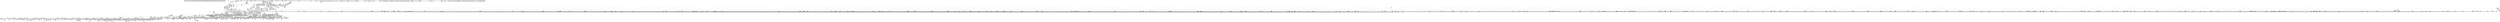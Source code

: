 digraph {
	CE0x4436460 [shape=record,shape=Mrecord,label="{CE0x4436460|i64_0|*Constant*}"]
	CE0x456f460 [shape=record,shape=Mrecord,label="{CE0x456f460|aa_cred_profile:profile|security/apparmor/include/context.h,100}"]
	CE0x44d2f80 [shape=record,shape=Mrecord,label="{CE0x44d2f80|0:_i16,_4:_i32,_8:_i16,_40:_%struct.super_block*,_:_SCMRE_876,877_}"]
	CE0x44eb1c0 [shape=record,shape=Mrecord,label="{CE0x44eb1c0|80:_i64,_:_CRE_160,176_|*MultipleSource*|*LoadInst*|security/apparmor/include/apparmor.h,117|security/apparmor/include/apparmor.h,117}"]
	CE0x43d1670 [shape=record,shape=Mrecord,label="{CE0x43d1670|16:_%struct.vfsmount*,_24:_%struct.dentry*,_32:_%struct.inode*,_408:_%struct.cred*,_456:_i8*,_:_CRE_76,77_}"]
	CE0x43fea70 [shape=record,shape=Mrecord,label="{CE0x43fea70|aa_cred_profile:cred|Function::aa_cred_profile&Arg::cred::|*SummSink*}"]
	CE0x44b8d90 [shape=record,shape=Mrecord,label="{CE0x44b8d90|0:_i16,_4:_i32,_8:_i16,_40:_%struct.super_block*,_:_SCMRE_246,247_}"]
	CE0x44ec520 [shape=record,shape=Mrecord,label="{CE0x44ec520|80:_i64,_:_CRE_256,264_|*MultipleSource*|*LoadInst*|security/apparmor/include/apparmor.h,117|security/apparmor/include/apparmor.h,117}"]
	CE0x44d78f0 [shape=record,shape=Mrecord,label="{CE0x44d78f0|0:_i16,_4:_i32,_8:_i16,_40:_%struct.super_block*,_:_SCMRE_923,924_}"]
	CE0x44e9370 [shape=record,shape=Mrecord,label="{CE0x44e9370|80:_i64,_:_CRE_40,48_|*MultipleSource*|*LoadInst*|security/apparmor/include/apparmor.h,117|security/apparmor/include/apparmor.h,117}"]
	CE0x438ef20 [shape=record,shape=Mrecord,label="{CE0x438ef20|i64_1|*Constant*}"]
	CE0x43fed50 [shape=record,shape=Mrecord,label="{CE0x43fed50|aa_cred_profile:tmp14|security/apparmor/include/context.h,100}"]
	CE0x43a7bd0 [shape=record,shape=Mrecord,label="{CE0x43a7bd0|16:_%struct.vfsmount*,_24:_%struct.dentry*,_32:_%struct.inode*,_408:_%struct.cred*,_456:_i8*,_:_CRE_154,155_}"]
	CE0x43dde00 [shape=record,shape=Mrecord,label="{CE0x43dde00|common_mmap:tmp17|security/apparmor/lsm.c,478}"]
	CE0x45025e0 [shape=record,shape=Mrecord,label="{CE0x45025e0|80:_i64,_:_CRE_1685,1686_}"]
	CE0x4433450 [shape=record,shape=Mrecord,label="{CE0x4433450|common_file_perm:if.then26|*SummSource*}"]
	CE0x442ce60 [shape=record,shape=Mrecord,label="{CE0x442ce60|44:_i32,_48:_i16,_128:_i8*,_:_SCMRE_136,144_|*MultipleSource*|Function::aa_cred_profile&Arg::cred::|*LoadInst*|security/apparmor/lsm.c,429|security/apparmor/include/context.h,99}"]
	CE0x4417580 [shape=record,shape=Mrecord,label="{CE0x4417580|common_mmap:tmp31|security/apparmor/lsm.c,485}"]
	CE0x43b3740 [shape=record,shape=Mrecord,label="{CE0x43b3740|common_mmap:tmp5|security/apparmor/lsm.c,474|*SummSink*}"]
	CE0x4448b10 [shape=record,shape=Mrecord,label="{CE0x4448b10|common_file_perm:tmp10|security/apparmor/lsm.c,432}"]
	CE0x4472870 [shape=record,shape=Mrecord,label="{CE0x4472870|common_file_perm:and|security/apparmor/lsm.c,448|*SummSource*}"]
	CE0x44cf630 [shape=record,shape=Mrecord,label="{CE0x44cf630|0:_i16,_4:_i32,_8:_i16,_40:_%struct.super_block*,_:_SCMRE_744,752_|*MultipleSource*|security/apparmor/lsm.c,435|security/apparmor/include/apparmor.h,117|Function::mediated_filesystem&Arg::inode::|*LoadInst*|include/linux/fs.h,1916}"]
	CE0x4395070 [shape=record,shape=Mrecord,label="{CE0x4395070|apparmor_file_mprotect:tmp4|*LoadInst*|security/apparmor/lsm.c,500|*SummSink*}"]
	CE0x446ade0 [shape=record,shape=Mrecord,label="{CE0x446ade0|80:_i64,_:_CRE_610,611_}"]
	CE0x4430c00 [shape=record,shape=Mrecord,label="{CE0x4430c00|0:_i16,_4:_i32,_8:_i16,_40:_%struct.super_block*,_:_SCMRE_147,148_}"]
	CE0x44f9c90 [shape=record,shape=Mrecord,label="{CE0x44f9c90|80:_i64,_:_CRE_1334,1335_}"]
	CE0x4416dc0 [shape=record,shape=Mrecord,label="{CE0x4416dc0|common_mmap:tmp29|security/apparmor/lsm.c,485}"]
	CE0x4479380 [shape=record,shape=Mrecord,label="{CE0x4479380|aa_file_perm:profile|Function::aa_file_perm&Arg::profile::}"]
	CE0x4468250 [shape=record,shape=Mrecord,label="{CE0x4468250|80:_i64,_:_CRE_569,570_}"]
	CE0x4441e30 [shape=record,shape=Mrecord,label="{CE0x4441e30|file_inode:f_inode|include/linux/fs.h,1916}"]
	CE0x4426770 [shape=record,shape=Mrecord,label="{CE0x4426770|mediated_filesystem:inode|Function::mediated_filesystem&Arg::inode::|*SummSink*}"]
	CE0x4505060 [shape=record,shape=Mrecord,label="{CE0x4505060|80:_i64,_:_CRE_1864,1872_|*MultipleSource*|*LoadInst*|security/apparmor/include/apparmor.h,117|security/apparmor/include/apparmor.h,117}"]
	CE0x4471cc0 [shape=record,shape=Mrecord,label="{CE0x4471cc0|i32_-1|*Constant*|*SummSink*}"]
	CE0x44c2b40 [shape=record,shape=Mrecord,label="{CE0x44c2b40|0:_i16,_4:_i32,_8:_i16,_40:_%struct.super_block*,_:_SCMRE_474,475_}"]
	CE0x43c9080 [shape=record,shape=Mrecord,label="{CE0x43c9080|16:_%struct.vfsmount*,_24:_%struct.dentry*,_32:_%struct.inode*,_408:_%struct.cred*,_456:_i8*,_:_CRE_185,186_}"]
	CE0x43de5f0 [shape=record,shape=Mrecord,label="{CE0x43de5f0|common_mmap:tmp18|security/apparmor/lsm.c,478|*SummSink*}"]
	CE0x443ddb0 [shape=record,shape=Mrecord,label="{CE0x443ddb0|common_file_perm:lnot2|security/apparmor/lsm.c,432|*SummSource*}"]
	CE0x4462480 [shape=record,shape=Mrecord,label="{CE0x4462480|aa_cred_profile:tmp27|security/apparmor/include/context.h,100|*SummSink*}"]
	CE0x451a810 [shape=record,shape=Mrecord,label="{CE0x451a810|aa_path_perm:flags|Function::aa_path_perm&Arg::flags::|*SummSource*}"]
	CE0x4440b30 [shape=record,shape=Mrecord,label="{CE0x4440b30|common_file_perm:tmp7|security/apparmor/lsm.c,432|*SummSource*}"]
	CE0x442d0a0 [shape=record,shape=Mrecord,label="{CE0x442d0a0|44:_i32,_48:_i16,_128:_i8*,_:_SCMRE_144,152_|*MultipleSource*|Function::aa_cred_profile&Arg::cred::|*LoadInst*|security/apparmor/lsm.c,429|security/apparmor/include/context.h,99}"]
	CE0x4408c80 [shape=record,shape=Mrecord,label="{CE0x4408c80|common_file_perm:do.end|*SummSource*}"]
	CE0x4470070 [shape=record,shape=Mrecord,label="{CE0x4470070|common_file_perm:tmp49|security/apparmor/lsm.c,448|*SummSource*}"]
	CE0x44483a0 [shape=record,shape=Mrecord,label="{CE0x44483a0|common_file_perm:lor.lhs.false23}"]
	CE0x4469020 [shape=record,shape=Mrecord,label="{CE0x4469020|80:_i64,_:_CRE_582,583_}"]
	CE0x44bee70 [shape=record,shape=Mrecord,label="{CE0x44bee70|0:_i16,_4:_i32,_8:_i16,_40:_%struct.super_block*,_:_SCMRE_308,309_}"]
	CE0x44687a0 [shape=record,shape=Mrecord,label="{CE0x44687a0|80:_i64,_:_CRE_574,575_}"]
	CE0x441c860 [shape=record,shape=Mrecord,label="{CE0x441c860|common_file_perm:op|Function::common_file_perm&Arg::op::|*SummSource*}"]
	CE0x452e0d0 [shape=record,shape=Mrecord,label="{CE0x452e0d0|aa_path_perm:request|Function::aa_path_perm&Arg::request::|*SummSink*}"]
	CE0x4437770 [shape=record,shape=Mrecord,label="{CE0x4437770|i64*_getelementptr_inbounds_(_2_x_i64_,_2_x_i64_*___llvm_gcov_ctr55,_i64_0,_i64_1)|*Constant*|*SummSink*}"]
	CE0x44e4520 [shape=record,shape=Mrecord,label="{CE0x44e4520|80:_i64,_:_CRE_1210,1211_}"]
	CE0x43ca200 [shape=record,shape=Mrecord,label="{CE0x43ca200|16:_%struct.vfsmount*,_24:_%struct.dentry*,_32:_%struct.inode*,_408:_%struct.cred*,_456:_i8*,_:_CRE_195,196_}"]
	CE0x4556a80 [shape=record,shape=Mrecord,label="{CE0x4556a80|aa_file_perm:f_path|security/apparmor/file.c,456|*SummSink*}"]
	CE0x44ba1e0 [shape=record,shape=Mrecord,label="{CE0x44ba1e0|0:_i16,_4:_i32,_8:_i16,_40:_%struct.super_block*,_:_SCMRE_259,260_}"]
	CE0x44df660 [shape=record,shape=Mrecord,label="{CE0x44df660|80:_i64,_:_CRE_450,451_}"]
	CE0x44c7c00 [shape=record,shape=Mrecord,label="{CE0x44c7c00|0:_i16,_4:_i32,_8:_i16,_40:_%struct.super_block*,_:_SCMRE_571,572_}"]
	CE0x44da820 [shape=record,shape=Mrecord,label="{CE0x44da820|0:_i16,_4:_i32,_8:_i16,_40:_%struct.super_block*,_:_SCMRE_988,992_|*MultipleSource*|security/apparmor/lsm.c,435|security/apparmor/include/apparmor.h,117|Function::mediated_filesystem&Arg::inode::|*LoadInst*|include/linux/fs.h,1916}"]
	CE0x444df40 [shape=record,shape=Mrecord,label="{CE0x444df40|aa_cred_profile:if.end|*SummSink*}"]
	CE0x450bf20 [shape=record,shape=Mrecord,label="{CE0x450bf20|__aa_current_profile:tmp13|security/apparmor/include/context.h,138|*SummSource*}"]
	CE0x43a9ec0 [shape=record,shape=Mrecord,label="{CE0x43a9ec0|apparmor_file_mprotect:call|security/apparmor/lsm.c,500}"]
	CE0x4529820 [shape=record,shape=Mrecord,label="{CE0x4529820|aa_path_perm:cond|Function::aa_path_perm&Arg::cond::|*SummSink*}"]
	CE0x44d6310 [shape=record,shape=Mrecord,label="{CE0x44d6310|0:_i16,_4:_i32,_8:_i16,_40:_%struct.super_block*,_:_SCMRE_909,910_}"]
	CE0x44d2940 [shape=record,shape=Mrecord,label="{CE0x44d2940|0:_i16,_4:_i32,_8:_i16,_40:_%struct.super_block*,_:_SCMRE_872,873_}"]
	CE0x43c8d00 [shape=record,shape=Mrecord,label="{CE0x43c8d00|16:_%struct.vfsmount*,_24:_%struct.dentry*,_32:_%struct.inode*,_408:_%struct.cred*,_456:_i8*,_:_CRE_183,184_}"]
	CE0x43c3980 [shape=record,shape=Mrecord,label="{CE0x43c3980|common_mmap:tmp20|security/apparmor/lsm.c,483|*SummSink*}"]
	CE0x4406b70 [shape=record,shape=Mrecord,label="{CE0x4406b70|0:_i16,_4:_i32,_8:_i16,_40:_%struct.super_block*,_:_SCMRE_72,76_|*MultipleSource*|security/apparmor/lsm.c,435|security/apparmor/include/apparmor.h,117|Function::mediated_filesystem&Arg::inode::|*LoadInst*|include/linux/fs.h,1916}"]
	CE0x43ae0e0 [shape=record,shape=Mrecord,label="{CE0x43ae0e0|common_file_perm:call15|security/apparmor/lsm.c,438}"]
	CE0x445d460 [shape=record,shape=Mrecord,label="{CE0x445d460|aa_cred_profile:lnot3|security/apparmor/include/context.h,100}"]
	CE0x445e010 [shape=record,shape=Mrecord,label="{CE0x445e010|0:_i16,_4:_i32,_8:_i16,_40:_%struct.super_block*,_:_SCMRE_2,4_|*MultipleSource*|security/apparmor/lsm.c,435|security/apparmor/include/apparmor.h,117|Function::mediated_filesystem&Arg::inode::|*LoadInst*|include/linux/fs.h,1916}"]
	CE0x43ce760 [shape=record,shape=Mrecord,label="{CE0x43ce760|16:_%struct.vfsmount*,_24:_%struct.dentry*,_32:_%struct.inode*,_408:_%struct.cred*,_456:_i8*,_:_CRE_316,320_|*MultipleSource*|*LoadInst*|security/apparmor/lsm.c,500|Function::common_mmap&Arg::file::|security/apparmor/lsm.c,474}"]
	CE0x4505850 [shape=record,shape=Mrecord,label="{CE0x4505850|80:_i64,_:_CRE_1876,1877_}"]
	CE0x4408620 [shape=record,shape=Mrecord,label="{CE0x4408620|44:_i32,_48:_i16,_128:_i8*,_:_SCMRE_104,112_|*MultipleSource*|Function::aa_cred_profile&Arg::cred::|*LoadInst*|security/apparmor/lsm.c,429|security/apparmor/include/context.h,99}"]
	CE0x451a570 [shape=record,shape=Mrecord,label="{CE0x451a570|aa_path_perm:cond|Function::aa_path_perm&Arg::cond::}"]
	CE0x4422510 [shape=record,shape=Mrecord,label="{CE0x4422510|i64_15|*Constant*}"]
	CE0x44a3550 [shape=record,shape=Mrecord,label="{CE0x44a3550|_call_void_mcount()_#2}"]
	CE0x44c6df0 [shape=record,shape=Mrecord,label="{CE0x44c6df0|0:_i16,_4:_i32,_8:_i16,_40:_%struct.super_block*,_:_SCMRE_562,563_}"]
	CE0x443ae30 [shape=record,shape=Mrecord,label="{CE0x443ae30|common_file_perm:lnot1|security/apparmor/lsm.c,432|*SummSink*}"]
	CE0x44ca310 [shape=record,shape=Mrecord,label="{CE0x44ca310|0:_i16,_4:_i32,_8:_i16,_40:_%struct.super_block*,_:_SCMRE_596,597_}"]
	CE0x446a450 [shape=record,shape=Mrecord,label="{CE0x446a450|80:_i64,_:_CRE_601,602_}"]
	CE0x4441a70 [shape=record,shape=Mrecord,label="{CE0x4441a70|common_file_perm:tmp21|security/apparmor/lsm.c,432}"]
	CE0x44e5c20 [shape=record,shape=Mrecord,label="{CE0x44e5c20|80:_i64,_:_CRE_1232,1233_}"]
	CE0x4421190 [shape=record,shape=Mrecord,label="{CE0x4421190|common_file_perm:tmp5|security/apparmor/lsm.c,428}"]
	CE0x44cfb90 [shape=record,shape=Mrecord,label="{CE0x44cfb90|0:_i16,_4:_i32,_8:_i16,_40:_%struct.super_block*,_:_SCMRE_760,768_|*MultipleSource*|security/apparmor/lsm.c,435|security/apparmor/include/apparmor.h,117|Function::mediated_filesystem&Arg::inode::|*LoadInst*|include/linux/fs.h,1916}"]
	CE0x440bc10 [shape=record,shape=Mrecord,label="{CE0x440bc10|common_file_perm:f_cred|security/apparmor/lsm.c,429|*SummSink*}"]
	CE0x43a7d90 [shape=record,shape=Mrecord,label="{CE0x43a7d90|16:_%struct.vfsmount*,_24:_%struct.dentry*,_32:_%struct.inode*,_408:_%struct.cred*,_456:_i8*,_:_CRE_155,156_}"]
	CE0x4423350 [shape=record,shape=Mrecord,label="{CE0x4423350|common_file_perm:f_security|security/apparmor/lsm.c,428}"]
	CE0x4504c80 [shape=record,shape=Mrecord,label="{CE0x4504c80|80:_i64,_:_CRE_1848,1856_|*MultipleSource*|*LoadInst*|security/apparmor/include/apparmor.h,117|security/apparmor/include/apparmor.h,117}"]
	CE0x4392610 [shape=record,shape=Mrecord,label="{CE0x4392610|i32_0|*Constant*|*SummSource*}"]
	CE0x43c60c0 [shape=record,shape=Mrecord,label="{CE0x43c60c0|common_file_perm:tmp27|security/apparmor/lsm.c,434}"]
	CE0x445e410 [shape=record,shape=Mrecord,label="{CE0x445e410|i64_5|*Constant*|*SummSink*}"]
	CE0x4553180 [shape=record,shape=Mrecord,label="{CE0x4553180|aa_cred_profile:tmp20|security/apparmor/include/context.h,100}"]
	CE0x443a9f0 [shape=record,shape=Mrecord,label="{CE0x443a9f0|mediated_filesystem:tmp3|*SummSource*}"]
	CE0x4432650 [shape=record,shape=Mrecord,label="{CE0x4432650|common_file_perm:tmp22|security/apparmor/lsm.c,432|*SummSink*}"]
	CE0x43951f0 [shape=record,shape=Mrecord,label="{CE0x43951f0|i32_8|*Constant*|*SummSource*}"]
	CE0x4446590 [shape=record,shape=Mrecord,label="{CE0x4446590|common_file_perm:lor.lhs.false|*SummSink*}"]
	CE0x45527d0 [shape=record,shape=Mrecord,label="{CE0x45527d0|GLOBAL:llvm.expect.i64|*Constant*}"]
	CE0x43a5930 [shape=record,shape=Mrecord,label="{CE0x43a5930|aa_file_perm:tmp2}"]
	CE0x45165f0 [shape=record,shape=Mrecord,label="{CE0x45165f0|file_inode17:tmp2|*SummSource*}"]
	CE0x44d1830 [shape=record,shape=Mrecord,label="{CE0x44d1830|0:_i16,_4:_i32,_8:_i16,_40:_%struct.super_block*,_:_SCMRE_856,864_|*MultipleSource*|security/apparmor/lsm.c,435|security/apparmor/include/apparmor.h,117|Function::mediated_filesystem&Arg::inode::|*LoadInst*|include/linux/fs.h,1916}"]
	CE0x44ebd60 [shape=record,shape=Mrecord,label="{CE0x44ebd60|80:_i64,_:_CRE_216,224_|*MultipleSource*|*LoadInst*|security/apparmor/include/apparmor.h,117|security/apparmor/include/apparmor.h,117}"]
	CE0x44be6a0 [shape=record,shape=Mrecord,label="{CE0x44be6a0|0:_i16,_4:_i32,_8:_i16,_40:_%struct.super_block*,_:_SCMRE_303,304_}"]
	CE0x45169c0 [shape=record,shape=Mrecord,label="{CE0x45169c0|__aa_current_profile:tmp4|security/apparmor/include/context.h,138}"]
	CE0x44074d0 [shape=record,shape=Mrecord,label="{CE0x44074d0|common_file_perm:if.end28}"]
	CE0x4427a50 [shape=record,shape=Mrecord,label="{CE0x4427a50|i64*_getelementptr_inbounds_(_2_x_i64_,_2_x_i64_*___llvm_gcov_ctr55,_i64_0,_i64_0)|*Constant*|*SummSink*}"]
	CE0x44c10b0 [shape=record,shape=Mrecord,label="{CE0x44c10b0|0:_i16,_4:_i32,_8:_i16,_40:_%struct.super_block*,_:_SCMRE_408,416_|*MultipleSource*|security/apparmor/lsm.c,435|security/apparmor/include/apparmor.h,117|Function::mediated_filesystem&Arg::inode::|*LoadInst*|include/linux/fs.h,1916}"]
	CE0x4506480 [shape=record,shape=Mrecord,label="{CE0x4506480|80:_i64,_:_CRE_1928,2056_|*MultipleSource*|*LoadInst*|security/apparmor/include/apparmor.h,117|security/apparmor/include/apparmor.h,117}"]
	CE0x4501c50 [shape=record,shape=Mrecord,label="{CE0x4501c50|80:_i64,_:_CRE_1676,1677_}"]
	CE0x44dac80 [shape=record,shape=Mrecord,label="{CE0x44dac80|0:_i16,_4:_i32,_8:_i16,_40:_%struct.super_block*,_:_SCMRE_1000,1008_|*MultipleSource*|security/apparmor/lsm.c,435|security/apparmor/include/apparmor.h,117|Function::mediated_filesystem&Arg::inode::|*LoadInst*|include/linux/fs.h,1916}"]
	CE0x4505250 [shape=record,shape=Mrecord,label="{CE0x4505250|80:_i64,_:_CRE_1872,1873_}"]
	CE0x44e7c00 [shape=record,shape=Mrecord,label="{CE0x44e7c00|80:_i64,_:_CRE_1262,1263_}"]
	CE0x43af920 [shape=record,shape=Mrecord,label="{CE0x43af920|common_mmap:tmp27|security/apparmor/lsm.c,484}"]
	CE0x43a0b10 [shape=record,shape=Mrecord,label="{CE0x43a0b10|aa_cred_profile:profile11|security/apparmor/include/context.h,101|*SummSink*}"]
	CE0x4449190 [shape=record,shape=Mrecord,label="{CE0x4449190|i64*_getelementptr_inbounds_(_2_x_i64_,_2_x_i64_*___llvm_gcov_ctr88,_i64_0,_i64_1)|*Constant*}"]
	CE0x44e2560 [shape=record,shape=Mrecord,label="{CE0x44e2560|80:_i64,_:_CRE_630,631_}"]
	CE0x44b9a10 [shape=record,shape=Mrecord,label="{CE0x44b9a10|0:_i16,_4:_i32,_8:_i16,_40:_%struct.super_block*,_:_SCMRE_254,255_}"]
	CE0x45044c0 [shape=record,shape=Mrecord,label="{CE0x45044c0|80:_i64,_:_CRE_1816,1824_|*MultipleSource*|*LoadInst*|security/apparmor/include/apparmor.h,117|security/apparmor/include/apparmor.h,117}"]
	CE0x4452860 [shape=record,shape=Mrecord,label="{CE0x4452860|aa_cred_profile:tmp17|security/apparmor/include/context.h,100|*SummSource*}"]
	CE0x44d43d0 [shape=record,shape=Mrecord,label="{CE0x44d43d0|0:_i16,_4:_i32,_8:_i16,_40:_%struct.super_block*,_:_SCMRE_889,890_}"]
	CE0x4413b30 [shape=record,shape=Mrecord,label="{CE0x4413b30|common_file_perm:tmp31|security/apparmor/lsm.c,434|*SummSource*}"]
	CE0x452c290 [shape=record,shape=Mrecord,label="{CE0x452c290|aa_file_perm:i_uid|security/apparmor/file.c,452}"]
	CE0x446f520 [shape=record,shape=Mrecord,label="{CE0x446f520|common_file_perm:tmp47|security/apparmor/lsm.c,448}"]
	CE0x4468690 [shape=record,shape=Mrecord,label="{CE0x4468690|80:_i64,_:_CRE_573,574_}"]
	CE0x44dbe10 [shape=record,shape=Mrecord,label="{CE0x44dbe10|80:_i64,_:_CRE_397,398_}"]
	CE0x4397d70 [shape=record,shape=Mrecord,label="{CE0x4397d70|GLOBAL:__llvm_gcov_ctr96|Global_var:__llvm_gcov_ctr96}"]
	CE0x4557bb0 [shape=record,shape=Mrecord,label="{CE0x4557bb0|aa_path_perm:op|Function::aa_path_perm&Arg::op::|*SummSink*}"]
	CE0x43c6ac0 [shape=record,shape=Mrecord,label="{CE0x43c6ac0|common_mmap:tmp22|security/apparmor/lsm.c,483|*SummSink*}"]
	CE0x44c3530 [shape=record,shape=Mrecord,label="{CE0x44c3530|0:_i16,_4:_i32,_8:_i16,_40:_%struct.super_block*,_:_SCMRE_481,482_}"]
	CE0x43bed20 [shape=record,shape=Mrecord,label="{CE0x43bed20|16:_%struct.vfsmount*,_24:_%struct.dentry*,_32:_%struct.inode*,_408:_%struct.cred*,_456:_i8*,_:_CRE_60,61_}"]
	CE0x452d560 [shape=record,shape=Mrecord,label="{CE0x452d560|_ret_%struct.inode*_%tmp4,_!dbg_!15470|include/linux/fs.h,1916|*SummSink*}"]
	CE0x4396670 [shape=record,shape=Mrecord,label="{CE0x4396670|_ret_i32_%retval.0,_!dbg_!15500|security/apparmor/lsm.c,489|*SummSink*}"]
	CE0x4420c50 [shape=record,shape=Mrecord,label="{CE0x4420c50|mediated_filesystem:tmp1}"]
	CE0x44c86f0 [shape=record,shape=Mrecord,label="{CE0x44c86f0|0:_i16,_4:_i32,_8:_i16,_40:_%struct.super_block*,_:_SCMRE_578,579_}"]
	CE0x439b560 [shape=record,shape=Mrecord,label="{CE0x439b560|80:_i64,_160:_%struct.file*,_:_CRE_56,64_|*MultipleSource*|Function::apparmor_file_mprotect&Arg::vma::|security/apparmor/lsm.c,500}"]
	CE0x4437a90 [shape=record,shape=Mrecord,label="{CE0x4437a90|_call_void_mcount()_#2|*SummSink*}"]
	CE0x4393f30 [shape=record,shape=Mrecord,label="{CE0x4393f30|apparmor_file_mprotect:tmp4|*LoadInst*|security/apparmor/lsm.c,500}"]
	CE0x45114f0 [shape=record,shape=Mrecord,label="{CE0x45114f0|__aa_current_profile:tmp14|security/apparmor/include/context.h,138|*SummSource*}"]
	CE0x4451540 [shape=record,shape=Mrecord,label="{CE0x4451540|i64_5|*Constant*|*SummSource*}"]
	CE0x43c5a20 [shape=record,shape=Mrecord,label="{CE0x43c5a20|0:_i16,_4:_i32,_8:_i16,_40:_%struct.super_block*,_:_SCMRE_187,188_}"]
	CE0x43a5a80 [shape=record,shape=Mrecord,label="{CE0x43a5a80|16:_%struct.vfsmount*,_24:_%struct.dentry*,_32:_%struct.inode*,_408:_%struct.cred*,_456:_i8*,_:_CRE_124,125_}"]
	CE0x43fefc0 [shape=record,shape=Mrecord,label="{CE0x43fefc0|aa_cred_profile:tmp17|security/apparmor/include/context.h,100}"]
	CE0x44e35a0 [shape=record,shape=Mrecord,label="{CE0x44e35a0|80:_i64,_:_CRE_704,708_|*MultipleSource*|*LoadInst*|security/apparmor/include/apparmor.h,117|security/apparmor/include/apparmor.h,117}"]
	CE0x44fa620 [shape=record,shape=Mrecord,label="{CE0x44fa620|80:_i64,_:_CRE_1343,1344_}"]
	CE0x456da00 [shape=record,shape=Mrecord,label="{CE0x456da00|aa_cred_profile:do.end8}"]
	CE0x444a5a0 [shape=record,shape=Mrecord,label="{CE0x444a5a0|common_file_perm:if.end14|*SummSink*}"]
	CE0x44ce910 [shape=record,shape=Mrecord,label="{CE0x44ce910|0:_i16,_4:_i32,_8:_i16,_40:_%struct.super_block*,_:_SCMRE_696,704_|*MultipleSource*|security/apparmor/lsm.c,435|security/apparmor/include/apparmor.h,117|Function::mediated_filesystem&Arg::inode::|*LoadInst*|include/linux/fs.h,1916}"]
	CE0x44d9060 [shape=record,shape=Mrecord,label="{CE0x44d9060|0:_i16,_4:_i32,_8:_i16,_40:_%struct.super_block*,_:_SCMRE_952,960_|*MultipleSource*|security/apparmor/lsm.c,435|security/apparmor/include/apparmor.h,117|Function::mediated_filesystem&Arg::inode::|*LoadInst*|include/linux/fs.h,1916}"]
	CE0x43d0010 [shape=record,shape=Mrecord,label="{CE0x43d0010|16:_%struct.vfsmount*,_24:_%struct.dentry*,_32:_%struct.inode*,_408:_%struct.cred*,_456:_i8*,_:_CRE_384,392_|*MultipleSource*|*LoadInst*|security/apparmor/lsm.c,500|Function::common_mmap&Arg::file::|security/apparmor/lsm.c,474}"]
	CE0x43818f0 [shape=record,shape=Mrecord,label="{CE0x43818f0|i64_1|*Constant*|*SummSink*}"]
	CE0x44d3d90 [shape=record,shape=Mrecord,label="{CE0x44d3d90|0:_i16,_4:_i32,_8:_i16,_40:_%struct.super_block*,_:_SCMRE_885,886_}"]
	CE0x43b16a0 [shape=record,shape=Mrecord,label="{CE0x43b16a0|common_mmap:tmp16|security/apparmor/lsm.c,477}"]
	CE0x44a5c70 [shape=record,shape=Mrecord,label="{CE0x44a5c70|aa_cred_profile:tmp9|security/apparmor/include/context.h,100}"]
	CE0x43cd6c0 [shape=record,shape=Mrecord,label="{CE0x43cd6c0|16:_%struct.vfsmount*,_24:_%struct.dentry*,_32:_%struct.inode*,_408:_%struct.cred*,_456:_i8*,_:_CRE_264,280_|*MultipleSource*|*LoadInst*|security/apparmor/lsm.c,500|Function::common_mmap&Arg::file::|security/apparmor/lsm.c,474}"]
	CE0x4441000 [shape=record,shape=Mrecord,label="{CE0x4441000|file_inode:tmp4|*LoadInst*|include/linux/fs.h,1916|*SummSource*}"]
	CE0x43a73a0 [shape=record,shape=Mrecord,label="{CE0x43a73a0|16:_%struct.vfsmount*,_24:_%struct.dentry*,_32:_%struct.inode*,_408:_%struct.cred*,_456:_i8*,_:_CRE_149,150_}"]
	CE0x446baf0 [shape=record,shape=Mrecord,label="{CE0x446baf0|common_file_perm:cmp18|security/apparmor/lsm.c,447}"]
	CE0x441e9e0 [shape=record,shape=Mrecord,label="{CE0x441e9e0|common_mmap:tmp37|security/apparmor/lsm.c,489|*SummSource*}"]
	CE0x4459ec0 [shape=record,shape=Mrecord,label="{CE0x4459ec0|0:_i16,_4:_i32,_8:_i16,_40:_%struct.super_block*,_:_SCMRE_157,158_}"]
	CE0x44fdf10 [shape=record,shape=Mrecord,label="{CE0x44fdf10|80:_i64,_:_CRE_1618,1619_}"]
	CE0x4456b90 [shape=record,shape=Mrecord,label="{CE0x4456b90|aa_cred_profile:tmp20|security/apparmor/include/context.h,100|*SummSink*}"]
	CE0x4502090 [shape=record,shape=Mrecord,label="{CE0x4502090|80:_i64,_:_CRE_1680,1681_}"]
	CE0x4446320 [shape=record,shape=Mrecord,label="{CE0x4446320|common_file_perm:lor.lhs.false}"]
	CE0x4432220 [shape=record,shape=Mrecord,label="{CE0x4432220|common_file_perm:tmp23|security/apparmor/lsm.c,432|*SummSource*}"]
	CE0x4443900 [shape=record,shape=Mrecord,label="{CE0x4443900|aa_cred_profile:do.end10}"]
	CE0x44749d0 [shape=record,shape=Mrecord,label="{CE0x44749d0|common_file_perm:tmp54|security/apparmor/lsm.c,447|*SummSource*}"]
	CE0x44615a0 [shape=record,shape=Mrecord,label="{CE0x44615a0|aa_cred_profile:tmp30|security/apparmor/include/context.h,100|*SummSource*}"]
	CE0x44e6f40 [shape=record,shape=Mrecord,label="{CE0x44e6f40|80:_i64,_:_CRE_1250,1251_}"]
	CE0x43c3fe0 [shape=record,shape=Mrecord,label="{CE0x43c3fe0|common_mmap:tmp22|security/apparmor/lsm.c,483}"]
	CE0x4439c50 [shape=record,shape=Mrecord,label="{CE0x4439c50|0:_i16,_4:_i32,_8:_i16,_40:_%struct.super_block*,_:_SCMRE_138,139_}"]
	CE0x45522b0 [shape=record,shape=Mrecord,label="{CE0x45522b0|aa_cred_profile:if.end}"]
	CE0x44ed4a0 [shape=record,shape=Mrecord,label="{CE0x44ed4a0|80:_i64,_:_CRE_312,320_|*MultipleSource*|*LoadInst*|security/apparmor/include/apparmor.h,117|security/apparmor/include/apparmor.h,117}"]
	CE0x44f8860 [shape=record,shape=Mrecord,label="{CE0x44f8860|80:_i64,_:_CRE_1315,1316_}"]
	CE0x44f8db0 [shape=record,shape=Mrecord,label="{CE0x44f8db0|80:_i64,_:_CRE_1320,1321_}"]
	CE0x43d14b0 [shape=record,shape=Mrecord,label="{CE0x43d14b0|16:_%struct.vfsmount*,_24:_%struct.dentry*,_32:_%struct.inode*,_408:_%struct.cred*,_456:_i8*,_:_CRE_75,76_}"]
	CE0x44fb610 [shape=record,shape=Mrecord,label="{CE0x44fb610|80:_i64,_:_CRE_1358,1359_}"]
	CE0x4468470 [shape=record,shape=Mrecord,label="{CE0x4468470|80:_i64,_:_CRE_571,572_}"]
	CE0x43b1cf0 [shape=record,shape=Mrecord,label="{CE0x43b1cf0|16:_%struct.vfsmount*,_24:_%struct.dentry*,_32:_%struct.inode*,_408:_%struct.cred*,_456:_i8*,_:_CRE_32,40_|*MultipleSource*|*LoadInst*|security/apparmor/lsm.c,500|Function::common_mmap&Arg::file::|security/apparmor/lsm.c,474}"]
	CE0x4524500 [shape=record,shape=Mrecord,label="{CE0x4524500|__aa_current_profile:call4|security/apparmor/include/context.h,138|*SummSink*}"]
	CE0x44cac70 [shape=record,shape=Mrecord,label="{CE0x44cac70|0:_i16,_4:_i32,_8:_i16,_40:_%struct.super_block*,_:_SCMRE_602,603_}"]
	CE0x450ec70 [shape=record,shape=Mrecord,label="{CE0x450ec70|__aa_current_profile:tmp6|security/apparmor/include/context.h,138}"]
	CE0x44ff1d0 [shape=record,shape=Mrecord,label="{CE0x44ff1d0|80:_i64,_:_CRE_1636,1637_}"]
	CE0x43c9cc0 [shape=record,shape=Mrecord,label="{CE0x43c9cc0|16:_%struct.vfsmount*,_24:_%struct.dentry*,_32:_%struct.inode*,_408:_%struct.cred*,_456:_i8*,_:_CRE_192,193_}"]
	CE0x44d7c10 [shape=record,shape=Mrecord,label="{CE0x44d7c10|0:_i16,_4:_i32,_8:_i16,_40:_%struct.super_block*,_:_SCMRE_925,926_}"]
	CE0x43bb770 [shape=record,shape=Mrecord,label="{CE0x43bb770|16:_%struct.vfsmount*,_24:_%struct.dentry*,_32:_%struct.inode*,_408:_%struct.cred*,_456:_i8*,_:_CRE_11,12_}"]
	CE0x4403ed0 [shape=record,shape=Mrecord,label="{CE0x4403ed0|aa_cred_profile:tmp4|*LoadInst*|security/apparmor/include/context.h,99}"]
	CE0x44f6f70 [shape=record,shape=Mrecord,label="{CE0x44f6f70|80:_i64,_:_CRE_1273,1274_}"]
	CE0x43d8550 [shape=record,shape=Mrecord,label="{CE0x43d8550|i64*_getelementptr_inbounds_(_19_x_i64_,_19_x_i64_*___llvm_gcov_ctr96,_i64_0,_i64_17)|*Constant*|*SummSource*}"]
	CE0x44fcb50 [shape=record,shape=Mrecord,label="{CE0x44fcb50|80:_i64,_:_CRE_1392,1536_|*MultipleSource*|*LoadInst*|security/apparmor/include/apparmor.h,117|security/apparmor/include/apparmor.h,117}"]
	CE0x44a3c70 [shape=record,shape=Mrecord,label="{CE0x44a3c70|aa_cred_profile:lnot.ext|security/apparmor/include/context.h,100}"]
	CE0x445f6b0 [shape=record,shape=Mrecord,label="{CE0x445f6b0|aa_cred_profile:do.end10|*SummSource*}"]
	CE0x43df970 [shape=record,shape=Mrecord,label="{CE0x43df970|common_mmap:tmp8|security/apparmor/lsm.c,474|*SummSource*}"]
	CE0x43be040 [shape=record,shape=Mrecord,label="{CE0x43be040|16:_%struct.vfsmount*,_24:_%struct.dentry*,_32:_%struct.inode*,_408:_%struct.cred*,_456:_i8*,_:_CRE_52,53_}"]
	CE0x44e96b0 [shape=record,shape=Mrecord,label="{CE0x44e96b0|80:_i64,_:_CRE_56,64_|*MultipleSource*|*LoadInst*|security/apparmor/include/apparmor.h,117|security/apparmor/include/apparmor.h,117}"]
	CE0x442f320 [shape=record,shape=Mrecord,label="{CE0x442f320|i64_2|*Constant*}"]
	CE0x43fcaa0 [shape=record,shape=Mrecord,label="{CE0x43fcaa0|i64*_getelementptr_inbounds_(_28_x_i64_,_28_x_i64_*___llvm_gcov_ctr87,_i64_0,_i64_7)|*Constant*|*SummSource*}"]
	CE0x43a71c0 [shape=record,shape=Mrecord,label="{CE0x43a71c0|16:_%struct.vfsmount*,_24:_%struct.dentry*,_32:_%struct.inode*,_408:_%struct.cred*,_456:_i8*,_:_CRE_147,148_}"]
	CE0x43b9600 [shape=record,shape=Mrecord,label="{CE0x43b9600|16:_%struct.vfsmount*,_24:_%struct.dentry*,_32:_%struct.inode*,_408:_%struct.cred*,_456:_i8*,_:_CRE_116,117_}"]
	CE0x45197c0 [shape=record,shape=Mrecord,label="{CE0x45197c0|_call_void_mcount()_#2|*SummSource*}"]
	CE0x4433660 [shape=record,shape=Mrecord,label="{CE0x4433660|%struct.task_struct*_(%struct.task_struct**)*_asm_movq_%gs:$_1:P_,$0_,_r,im,_dirflag_,_fpsr_,_flags_|*SummSource*}"]
	CE0x442de40 [shape=record,shape=Mrecord,label="{CE0x442de40|i32_0|*Constant*}"]
	CE0x4426a10 [shape=record,shape=Mrecord,label="{CE0x4426a10|_ret_i1_%lnot,_!dbg_!15473|security/apparmor/include/apparmor.h,117|*SummSource*}"]
	CE0x43d5400 [shape=record,shape=Mrecord,label="{CE0x43d5400|16:_%struct.vfsmount*,_24:_%struct.dentry*,_32:_%struct.inode*,_408:_%struct.cred*,_456:_i8*,_:_CRE_428,432_|*MultipleSource*|*LoadInst*|security/apparmor/lsm.c,500|Function::common_mmap&Arg::file::|security/apparmor/lsm.c,474}"]
	CE0x44061e0 [shape=record,shape=Mrecord,label="{CE0x44061e0|common_file_perm:tmp25|security/apparmor/lsm.c,434}"]
	CE0x4570f30 [shape=record,shape=Mrecord,label="{CE0x4570f30|aa_cred_profile:tmp34|security/apparmor/include/context.h,101}"]
	CE0x43ff2c0 [shape=record,shape=Mrecord,label="{CE0x43ff2c0|aa_cred_profile:do.body6}"]
	CE0x43c79c0 [shape=record,shape=Mrecord,label="{CE0x43c79c0|16:_%struct.vfsmount*,_24:_%struct.dentry*,_32:_%struct.inode*,_408:_%struct.cred*,_456:_i8*,_:_CRE_172,173_}"]
	CE0x4426380 [shape=record,shape=Mrecord,label="{CE0x4426380|_ret_i1_%lnot,_!dbg_!15473|security/apparmor/include/apparmor.h,117}"]
	CE0x44e4f60 [shape=record,shape=Mrecord,label="{CE0x44e4f60|80:_i64,_:_CRE_1220,1221_}"]
	CE0x43fdc50 [shape=record,shape=Mrecord,label="{CE0x43fdc50|__aa_current_profile:call|security/apparmor/include/context.h,138|*SummSink*}"]
	CE0x44594e0 [shape=record,shape=Mrecord,label="{CE0x44594e0|i64*_getelementptr_inbounds_(_16_x_i64_,_16_x_i64_*___llvm_gcov_ctr46,_i64_0,_i64_12)|*Constant*}"]
	CE0x44e7380 [shape=record,shape=Mrecord,label="{CE0x44e7380|80:_i64,_:_CRE_1254,1255_}"]
	CE0x4524fb0 [shape=record,shape=Mrecord,label="{CE0x4524fb0|aa_file_perm:bb}"]
	CE0x4415cd0 [shape=record,shape=Mrecord,label="{CE0x4415cd0|common_file_perm:tmp36|security/apparmor/lsm.c,447|*SummSource*}"]
	CE0x44d8570 [shape=record,shape=Mrecord,label="{CE0x44d8570|0:_i16,_4:_i32,_8:_i16,_40:_%struct.super_block*,_:_SCMRE_931,932_}"]
	CE0x44f8310 [shape=record,shape=Mrecord,label="{CE0x44f8310|80:_i64,_:_CRE_1310,1311_}"]
	CE0x43decd0 [shape=record,shape=Mrecord,label="{CE0x43decd0|common_mmap:tobool1|security/apparmor/lsm.c,474|*SummSink*}"]
	CE0x44c9500 [shape=record,shape=Mrecord,label="{CE0x44c9500|0:_i16,_4:_i32,_8:_i16,_40:_%struct.super_block*,_:_SCMRE_587,588_}"]
	CE0x4467080 [shape=record,shape=Mrecord,label="{CE0x4467080|0:_i16,_4:_i32,_8:_i16,_40:_%struct.super_block*,_:_SCMRE_165,166_}"]
	CE0x4444660 [shape=record,shape=Mrecord,label="{CE0x4444660|i64*_getelementptr_inbounds_(_16_x_i64_,_16_x_i64_*___llvm_gcov_ctr46,_i64_0,_i64_4)|*Constant*|*SummSink*}"]
	CE0x4424530 [shape=record,shape=Mrecord,label="{CE0x4424530|_call_void_mcount()_#2}"]
	CE0x43a49d0 [shape=record,shape=Mrecord,label="{CE0x43a49d0|common_mmap:tmp}"]
	CE0x44df440 [shape=record,shape=Mrecord,label="{CE0x44df440|80:_i64,_:_CRE_448,449_}"]
	CE0x445be70 [shape=record,shape=Mrecord,label="{CE0x445be70|0:_i16,_4:_i32,_8:_i16,_40:_%struct.super_block*,_:_SCMRE_8,12_|*MultipleSource*|security/apparmor/lsm.c,435|security/apparmor/include/apparmor.h,117|Function::mediated_filesystem&Arg::inode::|*LoadInst*|include/linux/fs.h,1916}"]
	CE0x43a82d0 [shape=record,shape=Mrecord,label="{CE0x43a82d0|16:_%struct.vfsmount*,_24:_%struct.dentry*,_32:_%struct.inode*,_408:_%struct.cred*,_456:_i8*,_:_CRE_158,159_}"]
	CE0x4432ed0 [shape=record,shape=Mrecord,label="{CE0x4432ed0|i64*_getelementptr_inbounds_(_2_x_i64_,_2_x_i64_*___llvm_gcov_ctr88,_i64_0,_i64_0)|*Constant*|*SummSource*}"]
	CE0x44129d0 [shape=record,shape=Mrecord,label="{CE0x44129d0|0:_i16,_4:_i32,_8:_i16,_40:_%struct.super_block*,_:_SCMRE_240,241_}"]
	CE0x43fdf80 [shape=record,shape=Mrecord,label="{CE0x43fdf80|__aa_current_profile:tobool|security/apparmor/include/context.h,138}"]
	CE0x45003e0 [shape=record,shape=Mrecord,label="{CE0x45003e0|80:_i64,_:_CRE_1653,1654_}"]
	CE0x43b8100 [shape=record,shape=Mrecord,label="{CE0x43b8100|16:_%struct.vfsmount*,_24:_%struct.dentry*,_32:_%struct.inode*,_408:_%struct.cred*,_456:_i8*,_:_CRE_104,105_}"]
	CE0x43d4a00 [shape=record,shape=Mrecord,label="{CE0x43d4a00|16:_%struct.vfsmount*,_24:_%struct.dentry*,_32:_%struct.inode*,_408:_%struct.cred*,_456:_i8*,_:_CRE_404,408_|*MultipleSource*|*LoadInst*|security/apparmor/lsm.c,500|Function::common_mmap&Arg::file::|security/apparmor/lsm.c,474}"]
	CE0x44dce00 [shape=record,shape=Mrecord,label="{CE0x44dce00|80:_i64,_:_CRE_412,413_}"]
	CE0x43e4ca0 [shape=record,shape=Mrecord,label="{CE0x43e4ca0|__aa_current_profile:tmp17|security/apparmor/include/context.h,138|*SummSink*}"]
	CE0x43d0a10 [shape=record,shape=Mrecord,label="{CE0x43d0a10|common_file_perm:tmp17|security/apparmor/lsm.c,432|*SummSink*}"]
	CE0x43dbef0 [shape=record,shape=Mrecord,label="{CE0x43dbef0|common_file_perm:tmp40|security/apparmor/lsm.c,447}"]
	CE0x43df310 [shape=record,shape=Mrecord,label="{CE0x43df310|i64_4|*Constant*|*SummSource*}"]
	CE0x43c26d0 [shape=record,shape=Mrecord,label="{CE0x43c26d0|common_mmap:and7|security/apparmor/lsm.c,483|*SummSink*}"]
	CE0x451c0c0 [shape=record,shape=Mrecord,label="{CE0x451c0c0|i64*_getelementptr_inbounds_(_2_x_i64_,_2_x_i64_*___llvm_gcov_ctr12,_i64_0,_i64_0)|*Constant*|*SummSource*}"]
	CE0x4516280 [shape=record,shape=Mrecord,label="{CE0x4516280|_call_void_mcount()_#2}"]
	CE0x44bf000 [shape=record,shape=Mrecord,label="{CE0x44bf000|0:_i16,_4:_i32,_8:_i16,_40:_%struct.super_block*,_:_SCMRE_309,310_}"]
	CE0x4393030 [shape=record,shape=Mrecord,label="{CE0x4393030|80:_i64,_160:_%struct.file*,_:_CRE_108,109_}"]
	CE0x443a870 [shape=record,shape=Mrecord,label="{CE0x443a870|mediated_filesystem:tmp3}"]
	CE0x44161c0 [shape=record,shape=Mrecord,label="{CE0x44161c0|i64_18|*Constant*|*SummSource*}"]
	CE0x43a5a10 [shape=record,shape=Mrecord,label="{CE0x43a5a10|aa_file_perm:tmp2|*SummSink*}"]
	CE0x43a6890 [shape=record,shape=Mrecord,label="{CE0x43a6890|16:_%struct.vfsmount*,_24:_%struct.dentry*,_32:_%struct.inode*,_408:_%struct.cred*,_456:_i8*,_:_CRE_144,145_}"]
	CE0x443d690 [shape=record,shape=Mrecord,label="{CE0x443d690|common_file_perm:tmp19|security/apparmor/lsm.c,432|*SummSink*}"]
	CE0x441ba10 [shape=record,shape=Mrecord,label="{CE0x441ba10|common_mmap:or15|security/apparmor/lsm.c,486}"]
	CE0x44e0f80 [shape=record,shape=Mrecord,label="{CE0x44e0f80|80:_i64,_:_CRE_512,528_|*MultipleSource*|*LoadInst*|security/apparmor/include/apparmor.h,117|security/apparmor/include/apparmor.h,117}"]
	CE0x43e5bd0 [shape=record,shape=Mrecord,label="{CE0x43e5bd0|common_file_perm:call12|security/apparmor/lsm.c,435|*SummSource*}"]
	CE0x43804c0 [shape=record,shape=Mrecord,label="{CE0x43804c0|i64*_getelementptr_inbounds_(_19_x_i64_,_19_x_i64_*___llvm_gcov_ctr96,_i64_0,_i64_0)|*Constant*|*SummSink*}"]
	CE0x44e0210 [shape=record,shape=Mrecord,label="{CE0x44e0210|80:_i64,_:_CRE_461,462_}"]
	CE0x44e4a10 [shape=record,shape=Mrecord,label="{CE0x44e4a10|80:_i64,_:_CRE_1215,1216_}"]
	CE0x44249f0 [shape=record,shape=Mrecord,label="{CE0x44249f0|_call_void_asm_sideeffect_1:_09ud2_0A.pushsection___bug_table,_22a_22_0A2:_09.long_1b_-_2b,_$_0:c_-_2b_0A_09.word_$_1:c_,_0_0A_09.org_2b+$_2:c_0A.popsection_,_i,i,i,_dirflag_,_fpsr_,_flags_(i8*_getelementptr_inbounds_(_24_x_i8_,_24_x_i8_*_.str8,_i32_0,_i32_0),_i32_432,_i64_12)_#2,_!dbg_!15488,_!srcloc_!15491|security/apparmor/lsm.c,432}"]
	CE0x456dc30 [shape=record,shape=Mrecord,label="{CE0x456dc30|aa_cred_profile:tmp5|security/apparmor/include/context.h,99}"]
	CE0x43ff930 [shape=record,shape=Mrecord,label="{CE0x43ff930|aa_cred_profile:tmp2|*SummSource*}"]
	CE0x45011b0 [shape=record,shape=Mrecord,label="{CE0x45011b0|80:_i64,_:_CRE_1666,1667_}"]
	CE0x445f370 [shape=record,shape=Mrecord,label="{CE0x445f370|__aa_current_profile:tmp1|*SummSource*}"]
	CE0x455c0f0 [shape=record,shape=Mrecord,label="{CE0x455c0f0|i64*_getelementptr_inbounds_(_16_x_i64_,_16_x_i64_*___llvm_gcov_ctr46,_i64_0,_i64_10)|*Constant*}"]
	CE0x44eb5a0 [shape=record,shape=Mrecord,label="{CE0x44eb5a0|80:_i64,_:_CRE_184,188_|*MultipleSource*|*LoadInst*|security/apparmor/include/apparmor.h,117|security/apparmor/include/apparmor.h,117}"]
	CE0x446cbc0 [shape=record,shape=Mrecord,label="{CE0x446cbc0|common_file_perm:tmp42|security/apparmor/lsm.c,447|*SummSource*}"]
	CE0x43d4cf0 [shape=record,shape=Mrecord,label="{CE0x43d4cf0|16:_%struct.vfsmount*,_24:_%struct.dentry*,_32:_%struct.inode*,_408:_%struct.cred*,_456:_i8*,_:_CRE_408,416_|*MultipleSource*|*LoadInst*|security/apparmor/lsm.c,500|Function::common_mmap&Arg::file::|security/apparmor/lsm.c,474}"]
	CE0x4523330 [shape=record,shape=Mrecord,label="{CE0x4523330|i32_78|*Constant*}"]
	CE0x45026f0 [shape=record,shape=Mrecord,label="{CE0x45026f0|80:_i64,_:_CRE_1686,1687_}"]
	CE0x43ba570 [shape=record,shape=Mrecord,label="{CE0x43ba570|i64*_getelementptr_inbounds_(_28_x_i64_,_28_x_i64_*___llvm_gcov_ctr87,_i64_0,_i64_6)|*Constant*}"]
	CE0x444d120 [shape=record,shape=Mrecord,label="{CE0x444d120|file_inode:tmp|*SummSource*}"]
	CE0x43b1b30 [shape=record,shape=Mrecord,label="{CE0x43b1b30|16:_%struct.vfsmount*,_24:_%struct.dentry*,_32:_%struct.inode*,_408:_%struct.cred*,_456:_i8*,_:_CRE_24,32_|*MultipleSource*|*LoadInst*|security/apparmor/lsm.c,500|Function::common_mmap&Arg::file::|security/apparmor/lsm.c,474}"]
	CE0x4401dd0 [shape=record,shape=Mrecord,label="{CE0x4401dd0|aa_cred_profile:do.body5|*SummSource*}"]
	CE0x441b080 [shape=record,shape=Mrecord,label="{CE0x441b080|common_mmap:tmp34|security/apparmor/lsm.c,486|*SummSource*}"]
	CE0x43cbe00 [shape=record,shape=Mrecord,label="{CE0x43cbe00|16:_%struct.vfsmount*,_24:_%struct.dentry*,_32:_%struct.inode*,_408:_%struct.cred*,_456:_i8*,_:_CRE_211,212_}"]
	CE0x4427d90 [shape=record,shape=Mrecord,label="{CE0x4427d90|GLOBAL:llvm.expect.i64|*Constant*|*SummSink*}"]
	CE0x444e000 [shape=record,shape=Mrecord,label="{CE0x444e000|i1_true|*Constant*}"]
	CE0x44073e0 [shape=record,shape=Mrecord,label="{CE0x44073e0|common_file_perm:do.body|*SummSink*}"]
	CE0x44e4900 [shape=record,shape=Mrecord,label="{CE0x44e4900|80:_i64,_:_CRE_1214,1215_}"]
	CE0x44d2490 [shape=record,shape=Mrecord,label="{CE0x44d2490|0:_i16,_4:_i32,_8:_i16,_40:_%struct.super_block*,_:_SCMRE_869,870_}"]
	CE0x4381c20 [shape=record,shape=Mrecord,label="{CE0x4381c20|apparmor_file_mprotect:tmp|*SummSource*}"]
	CE0x438fea0 [shape=record,shape=Mrecord,label="{CE0x438fea0|common_mmap:entry|*SummSource*}"]
	CE0x446c030 [shape=record,shape=Mrecord,label="{CE0x446c030|i64_20|*Constant*|*SummSource*}"]
	CE0x446cfa0 [shape=record,shape=Mrecord,label="{CE0x446cfa0|common_file_perm:tmp43|security/apparmor/lsm.c,447|*SummSource*}"]
	CE0x44bacd0 [shape=record,shape=Mrecord,label="{CE0x44bacd0|0:_i16,_4:_i32,_8:_i16,_40:_%struct.super_block*,_:_SCMRE_266,267_}"]
	CE0x44634a0 [shape=record,shape=Mrecord,label="{CE0x44634a0|i64*_getelementptr_inbounds_(_16_x_i64_,_16_x_i64_*___llvm_gcov_ctr46,_i64_0,_i64_15)|*Constant*}"]
	CE0x4447fb0 [shape=record,shape=Mrecord,label="{CE0x4447fb0|i64*_getelementptr_inbounds_(_2_x_i64_,_2_x_i64_*___llvm_gcov_ctr88,_i64_0,_i64_1)|*Constant*|*SummSource*}"]
	CE0x4468030 [shape=record,shape=Mrecord,label="{CE0x4468030|80:_i64,_:_CRE_567,568_}"]
	CE0x4468f10 [shape=record,shape=Mrecord,label="{CE0x4468f10|80:_i64,_:_CRE_581,582_}"]
	CE0x44e1360 [shape=record,shape=Mrecord,label="{CE0x44e1360|80:_i64,_:_CRE_536,540_|*MultipleSource*|*LoadInst*|security/apparmor/include/apparmor.h,117|security/apparmor/include/apparmor.h,117}"]
	CE0x44083d0 [shape=record,shape=Mrecord,label="{CE0x44083d0|i32_432|*Constant*}"]
	CE0x45583d0 [shape=record,shape=Mrecord,label="{CE0x45583d0|aa_path_perm:path|Function::aa_path_perm&Arg::path::|*SummSource*}"]
	CE0x4439880 [shape=record,shape=Mrecord,label="{CE0x4439880|common_file_perm:call11|security/apparmor/lsm.c,435}"]
	CE0x4466d60 [shape=record,shape=Mrecord,label="{CE0x4466d60|0:_i16,_4:_i32,_8:_i16,_40:_%struct.super_block*,_:_SCMRE_163,164_}"]
	CE0x44f76e0 [shape=record,shape=Mrecord,label="{CE0x44f76e0|80:_i64,_:_CRE_1280,1288_|*MultipleSource*|*LoadInst*|security/apparmor/include/apparmor.h,117|security/apparmor/include/apparmor.h,117}"]
	CE0x44ea810 [shape=record,shape=Mrecord,label="{CE0x44ea810|80:_i64,_:_CRE_128,132_|*MultipleSource*|*LoadInst*|security/apparmor/include/apparmor.h,117|security/apparmor/include/apparmor.h,117}"]
	CE0x44e7490 [shape=record,shape=Mrecord,label="{CE0x44e7490|80:_i64,_:_CRE_1255,1256_}"]
	CE0x4416cc0 [shape=record,shape=Mrecord,label="{CE0x4416cc0|i64_15|*Constant*|*SummSink*}"]
	CE0x43bf0a0 [shape=record,shape=Mrecord,label="{CE0x43bf0a0|16:_%struct.vfsmount*,_24:_%struct.dentry*,_32:_%struct.inode*,_408:_%struct.cred*,_456:_i8*,_:_CRE_62,63_}"]
	CE0x446ed30 [shape=record,shape=Mrecord,label="{CE0x446ed30|i64_22|*Constant*}"]
	CE0x443afe0 [shape=record,shape=Mrecord,label="{CE0x443afe0|aa_cred_profile:tmp6|security/apparmor/include/context.h,100|*SummSource*}"]
	CE0x443ed80 [shape=record,shape=Mrecord,label="{CE0x443ed80|common_file_perm:tmp25|security/apparmor/lsm.c,434|*SummSink*}"]
	CE0x4522ec0 [shape=record,shape=Mrecord,label="{CE0x4522ec0|i64*_getelementptr_inbounds_(_11_x_i64_,_11_x_i64_*___llvm_gcov_ctr58,_i64_0,_i64_10)|*Constant*|*SummSink*}"]
	CE0x4502a20 [shape=record,shape=Mrecord,label="{CE0x4502a20|80:_i64,_:_CRE_1696,1704_|*MultipleSource*|*LoadInst*|security/apparmor/include/apparmor.h,117|security/apparmor/include/apparmor.h,117}"]
	CE0x4466bd0 [shape=record,shape=Mrecord,label="{CE0x4466bd0|0:_i16,_4:_i32,_8:_i16,_40:_%struct.super_block*,_:_SCMRE_162,163_}"]
	CE0x43c1870 [shape=record,shape=Mrecord,label="{CE0x43c1870|common_file_perm:mode|security/apparmor/lsm.c,447|*SummSource*}"]
	CE0x4405580 [shape=record,shape=Mrecord,label="{CE0x4405580|aa_cred_profile:if.then|*SummSource*}"]
	CE0x45013d0 [shape=record,shape=Mrecord,label="{CE0x45013d0|80:_i64,_:_CRE_1668,1669_}"]
	CE0x43be170 [shape=record,shape=Mrecord,label="{CE0x43be170|16:_%struct.vfsmount*,_24:_%struct.dentry*,_32:_%struct.inode*,_408:_%struct.cred*,_456:_i8*,_:_CRE_53,54_}"]
	CE0x44e0650 [shape=record,shape=Mrecord,label="{CE0x44e0650|80:_i64,_:_CRE_472,480_|*MultipleSource*|*LoadInst*|security/apparmor/include/apparmor.h,117|security/apparmor/include/apparmor.h,117}"]
	CE0x44fb830 [shape=record,shape=Mrecord,label="{CE0x44fb830|80:_i64,_:_CRE_1360,1361_}"]
	CE0x438a910 [shape=record,shape=Mrecord,label="{CE0x438a910|i64*_getelementptr_inbounds_(_2_x_i64_,_2_x_i64_*___llvm_gcov_ctr97,_i64_0,_i64_1)|*Constant*}"]
	CE0x4500a40 [shape=record,shape=Mrecord,label="{CE0x4500a40|80:_i64,_:_CRE_1659,1660_}"]
	CE0x44d5b40 [shape=record,shape=Mrecord,label="{CE0x44d5b40|0:_i16,_4:_i32,_8:_i16,_40:_%struct.super_block*,_:_SCMRE_904,905_}"]
	CE0x455b0d0 [shape=record,shape=Mrecord,label="{CE0x455b0d0|aa_cred_profile:lnot|security/apparmor/include/context.h,100}"]
	CE0x4431c70 [shape=record,shape=Mrecord,label="{CE0x4431c70|44:_i32,_48:_i16,_128:_i8*,_:_SCMRE_48,52_|*MultipleSource*|Function::aa_cred_profile&Arg::cred::|*LoadInst*|security/apparmor/lsm.c,429|security/apparmor/include/context.h,99}"]
	CE0x43c80c0 [shape=record,shape=Mrecord,label="{CE0x43c80c0|16:_%struct.vfsmount*,_24:_%struct.dentry*,_32:_%struct.inode*,_408:_%struct.cred*,_456:_i8*,_:_CRE_176,177_}"]
	CE0x4443730 [shape=record,shape=Mrecord,label="{CE0x4443730|aa_cred_profile:do.body5}"]
	CE0x44735a0 [shape=record,shape=Mrecord,label="{CE0x44735a0|i64_24|*Constant*}"]
	CE0x44da690 [shape=record,shape=Mrecord,label="{CE0x44da690|0:_i16,_4:_i32,_8:_i16,_40:_%struct.super_block*,_:_SCMRE_984,988_|*MultipleSource*|security/apparmor/lsm.c,435|security/apparmor/include/apparmor.h,117|Function::mediated_filesystem&Arg::inode::|*LoadInst*|include/linux/fs.h,1916}"]
	CE0x44e2120 [shape=record,shape=Mrecord,label="{CE0x44e2120|80:_i64,_:_CRE_626,627_}"]
	CE0x444f010 [shape=record,shape=Mrecord,label="{CE0x444f010|file_inode:f|Function::file_inode&Arg::f::}"]
	CE0x443efb0 [shape=record,shape=Mrecord,label="{CE0x443efb0|common_file_perm:tmp26|security/apparmor/lsm.c,434|*SummSink*}"]
	CE0x4420940 [shape=record,shape=Mrecord,label="{CE0x4420940|common_file_perm:tmp13|security/apparmor/lsm.c,432}"]
	CE0x456f4d0 [shape=record,shape=Mrecord,label="{CE0x456f4d0|aa_cred_profile:tmp12|security/apparmor/include/context.h,100}"]
	CE0x43dbd80 [shape=record,shape=Mrecord,label="{CE0x43dbd80|common_file_perm:tmp39|security/apparmor/lsm.c,447|*SummSink*}"]
	CE0x43d51d0 [shape=record,shape=Mrecord,label="{CE0x43d51d0|16:_%struct.vfsmount*,_24:_%struct.dentry*,_32:_%struct.inode*,_408:_%struct.cred*,_456:_i8*,_:_CRE_424,428_|*MultipleSource*|*LoadInst*|security/apparmor/lsm.c,500|Function::common_mmap&Arg::file::|security/apparmor/lsm.c,474}"]
	CE0x443f7d0 [shape=record,shape=Mrecord,label="{CE0x443f7d0|i32_22|*Constant*|*SummSource*}"]
	CE0x4467950 [shape=record,shape=Mrecord,label="{CE0x4467950|80:_i64,_:_CRE_561,562_}"]
	CE0x44315e0 [shape=record,shape=Mrecord,label="{CE0x44315e0|_ret_%struct.inode*_%tmp4,_!dbg_!15470|include/linux/fs.h,1916|*SummSource*}"]
	CE0x44e29a0 [shape=record,shape=Mrecord,label="{CE0x44e29a0|80:_i64,_:_CRE_648,656_|*MultipleSource*|*LoadInst*|security/apparmor/include/apparmor.h,117|security/apparmor/include/apparmor.h,117}"]
	CE0x4439070 [shape=record,shape=Mrecord,label="{CE0x4439070|aa_cred_profile:profile|security/apparmor/include/context.h,100|*SummSink*}"]
	CE0x4457270 [shape=record,shape=Mrecord,label="{CE0x4457270|_call_void_asm_sideeffect_1:_09ud2_0A.pushsection___bug_table,_22a_22_0A2:_09.long_1b_-_2b,_$_0:c_-_2b_0A_09.word_$_1:c_,_0_0A_09.org_2b+$_2:c_0A.popsection_,_i,i,i,_dirflag_,_fpsr_,_flags_(i8*_getelementptr_inbounds_(_36_x_i8_,_36_x_i8_*_.str12,_i32_0,_i32_0),_i32_100,_i64_12)_#2,_!dbg_!15490,_!srcloc_!15493|security/apparmor/include/context.h,100}"]
	CE0x4471a40 [shape=record,shape=Mrecord,label="{CE0x4471a40|i32_-1|*Constant*|*SummSource*}"]
	CE0x444d850 [shape=record,shape=Mrecord,label="{CE0x444d850|i64_1|*Constant*}"]
	CE0x44e53a0 [shape=record,shape=Mrecord,label="{CE0x44e53a0|80:_i64,_:_CRE_1224,1225_}"]
	CE0x4529fa0 [shape=record,shape=Mrecord,label="{CE0x4529fa0|_call_void_mcount()_#2|*SummSink*}"]
	CE0x43a8d50 [shape=record,shape=Mrecord,label="{CE0x43a8d50|16:_%struct.vfsmount*,_24:_%struct.dentry*,_32:_%struct.inode*,_408:_%struct.cred*,_456:_i8*,_:_CRE_164,165_}"]
	CE0x4449530 [shape=record,shape=Mrecord,label="{CE0x4449530|common_file_perm:do.end9}"]
	CE0x4391640 [shape=record,shape=Mrecord,label="{CE0x4391640|apparmor_file_mprotect:tmp1}"]
	CE0x438ef90 [shape=record,shape=Mrecord,label="{CE0x438ef90|common_mmap:tmp1}"]
	CE0x4469ce0 [shape=record,shape=Mrecord,label="{CE0x4469ce0|80:_i64,_:_CRE_594,595_}"]
	CE0x44e0540 [shape=record,shape=Mrecord,label="{CE0x44e0540|80:_i64,_:_CRE_464,472_|*MultipleSource*|*LoadInst*|security/apparmor/include/apparmor.h,117|security/apparmor/include/apparmor.h,117}"]
	CE0x43a9d10 [shape=record,shape=Mrecord,label="{CE0x43a9d10|apparmor_file_mprotect:conv|security/apparmor/lsm.c,501|*SummSink*}"]
	CE0x4421dd0 [shape=record,shape=Mrecord,label="{CE0x4421dd0|aa_cred_profile:tmp4|*LoadInst*|security/apparmor/include/context.h,99|*SummSource*}"]
	CE0x445d3a0 [shape=record,shape=Mrecord,label="{CE0x445d3a0|aa_cred_profile:lnot2|security/apparmor/include/context.h,100|*SummSink*}"]
	CE0x4478c80 [shape=record,shape=Mrecord,label="{CE0x4478c80|aa_file_perm:entry|*SummSource*}"]
	CE0x443faa0 [shape=record,shape=Mrecord,label="{CE0x443faa0|common_file_perm:tobool|security/apparmor/lsm.c,432|*SummSink*}"]
	CE0x43debf0 [shape=record,shape=Mrecord,label="{CE0x43debf0|common_mmap:tobool1|security/apparmor/lsm.c,474}"]
	CE0x445c170 [shape=record,shape=Mrecord,label="{CE0x445c170|aa_cred_profile:tmp13|*SummSource*}"]
	CE0x4441ef0 [shape=record,shape=Mrecord,label="{CE0x4441ef0|file_inode:f_inode|include/linux/fs.h,1916|*SummSource*}"]
	CE0x43c0630 [shape=record,shape=Mrecord,label="{CE0x43c0630|i64_11|*Constant*}"]
	CE0x4461dc0 [shape=record,shape=Mrecord,label="{CE0x4461dc0|aa_cred_profile:tmp26|security/apparmor/include/context.h,100|*SummSource*}"]
	CE0x43db7d0 [shape=record,shape=Mrecord,label="{CE0x43db7d0|common_file_perm:tmp38|security/apparmor/lsm.c,447|*SummSink*}"]
	CE0x4416b40 [shape=record,shape=Mrecord,label="{CE0x4416b40|i64_20|*Constant*}"]
	CE0x4509630 [shape=record,shape=Mrecord,label="{CE0x4509630|aa_cred_profile:do.body}"]
	CE0x44bbae0 [shape=record,shape=Mrecord,label="{CE0x44bbae0|0:_i16,_4:_i32,_8:_i16,_40:_%struct.super_block*,_:_SCMRE_275,276_}"]
	CE0x4476e90 [shape=record,shape=Mrecord,label="{CE0x4476e90|i64*_getelementptr_inbounds_(_28_x_i64_,_28_x_i64_*___llvm_gcov_ctr87,_i64_0,_i64_27)|*Constant*}"]
	CE0x4478ec0 [shape=record,shape=Mrecord,label="{CE0x4478ec0|aa_file_perm:entry|*SummSink*}"]
	CE0x45057a0 [shape=record,shape=Mrecord,label="{CE0x45057a0|80:_i64,_:_CRE_1875,1876_}"]
	CE0x4412160 [shape=record,shape=Mrecord,label="{CE0x4412160|0:_i16,_4:_i32,_8:_i16,_40:_%struct.super_block*,_:_SCMRE_216,224_|*MultipleSource*|security/apparmor/lsm.c,435|security/apparmor/include/apparmor.h,117|Function::mediated_filesystem&Arg::inode::|*LoadInst*|include/linux/fs.h,1916}"]
	CE0x44e4330 [shape=record,shape=Mrecord,label="{CE0x44e4330|80:_i64,_:_CRE_1209,1210_}"]
	CE0x44e5d30 [shape=record,shape=Mrecord,label="{CE0x44e5d30|80:_i64,_:_CRE_1233,1234_}"]
	CE0x44d98d0 [shape=record,shape=Mrecord,label="{CE0x44d98d0|0:_i16,_4:_i32,_8:_i16,_40:_%struct.super_block*,_:_SCMRE_976,977_}"]
	CE0x452a100 [shape=record,shape=Mrecord,label="{CE0x452a100|aa_cred_profile:do.body6}"]
	CE0x43abab0 [shape=record,shape=Mrecord,label="{CE0x43abab0|apparmor_file_mprotect:cond|security/apparmor/lsm.c,501}"]
	CE0x43d61f0 [shape=record,shape=Mrecord,label="{CE0x43d61f0|16:_%struct.vfsmount*,_24:_%struct.dentry*,_32:_%struct.inode*,_408:_%struct.cred*,_456:_i8*,_:_CRE_456,464_|*MultipleSource*|*LoadInst*|security/apparmor/lsm.c,500|Function::common_mmap&Arg::file::|security/apparmor/lsm.c,474}"]
	CE0x43cae40 [shape=record,shape=Mrecord,label="{CE0x43cae40|16:_%struct.vfsmount*,_24:_%struct.dentry*,_32:_%struct.inode*,_408:_%struct.cred*,_456:_i8*,_:_CRE_202,203_}"]
	CE0x44e6280 [shape=record,shape=Mrecord,label="{CE0x44e6280|80:_i64,_:_CRE_1238,1239_}"]
	CE0x44bf320 [shape=record,shape=Mrecord,label="{CE0x44bf320|0:_i16,_4:_i32,_8:_i16,_40:_%struct.super_block*,_:_SCMRE_311,312_}"]
	CE0x44dc470 [shape=record,shape=Mrecord,label="{CE0x44dc470|80:_i64,_:_CRE_403,404_}"]
	CE0x450dcf0 [shape=record,shape=Mrecord,label="{CE0x450dcf0|GLOBAL:__llvm_gcov_ctr58|Global_var:__llvm_gcov_ctr58|*SummSink*}"]
	CE0x4439fe0 [shape=record,shape=Mrecord,label="{CE0x4439fe0|aa_cred_profile:do.end8}"]
	CE0x4509da0 [shape=record,shape=Mrecord,label="{CE0x4509da0|COLLAPSED:_GCMRE___llvm_gcov_ctr12_internal_global_2_x_i64_zeroinitializer:_elem_0:default:}"]
	CE0x44fca40 [shape=record,shape=Mrecord,label="{CE0x44fca40|80:_i64,_:_CRE_1384,1392_|*MultipleSource*|*LoadInst*|security/apparmor/include/apparmor.h,117|security/apparmor/include/apparmor.h,117}"]
	CE0x43b9d00 [shape=record,shape=Mrecord,label="{CE0x43b9d00|16:_%struct.vfsmount*,_24:_%struct.dentry*,_32:_%struct.inode*,_408:_%struct.cred*,_456:_i8*,_:_CRE_120,121_}"]
	CE0x4393670 [shape=record,shape=Mrecord,label="{CE0x4393670|80:_i64,_160:_%struct.file*,_:_CRE_113,114_}"]
	CE0x44dbf20 [shape=record,shape=Mrecord,label="{CE0x44dbf20|80:_i64,_:_CRE_398,399_}"]
	CE0x443e860 [shape=record,shape=Mrecord,label="{CE0x443e860|common_file_perm:tobool10|security/apparmor/lsm.c,434|*SummSource*}"]
	CE0x4392680 [shape=record,shape=Mrecord,label="{CE0x4392680|apparmor_file_mprotect:bb|*SummSink*}"]
	CE0x44ebb70 [shape=record,shape=Mrecord,label="{CE0x44ebb70|80:_i64,_:_CRE_208,216_|*MultipleSource*|*LoadInst*|security/apparmor/include/apparmor.h,117|security/apparmor/include/apparmor.h,117}"]
	CE0x4396de0 [shape=record,shape=Mrecord,label="{CE0x4396de0|_call_void_mcount()_#2|*SummSource*}"]
	CE0x4500c60 [shape=record,shape=Mrecord,label="{CE0x4500c60|80:_i64,_:_CRE_1661,1662_}"]
	CE0x43a8110 [shape=record,shape=Mrecord,label="{CE0x43a8110|16:_%struct.vfsmount*,_24:_%struct.dentry*,_32:_%struct.inode*,_408:_%struct.cred*,_456:_i8*,_:_CRE_157,158_}"]
	CE0x43b9280 [shape=record,shape=Mrecord,label="{CE0x43b9280|16:_%struct.vfsmount*,_24:_%struct.dentry*,_32:_%struct.inode*,_408:_%struct.cred*,_456:_i8*,_:_CRE_114,115_}"]
	CE0x4569ba0 [shape=record,shape=Mrecord,label="{CE0x4569ba0|aa_cred_profile:tmp32|security/apparmor/include/context.h,101}"]
	CE0x44b90b0 [shape=record,shape=Mrecord,label="{CE0x44b90b0|0:_i16,_4:_i32,_8:_i16,_40:_%struct.super_block*,_:_SCMRE_248,249_}"]
	CE0x4436c50 [shape=record,shape=Mrecord,label="{CE0x4436c50|i64*_getelementptr_inbounds_(_28_x_i64_,_28_x_i64_*___llvm_gcov_ctr87,_i64_0,_i64_1)|*Constant*|*SummSource*}"]
	CE0x4526920 [shape=record,shape=Mrecord,label="{CE0x4526920|get_current:entry}"]
	CE0x441ea50 [shape=record,shape=Mrecord,label="{CE0x441ea50|common_mmap:tmp37|security/apparmor/lsm.c,489|*SummSink*}"]
	CE0x43b01f0 [shape=record,shape=Mrecord,label="{CE0x43b01f0|_ret_i32_%call,_!dbg_!15476|security/apparmor/lsm.c,500|*SummSource*}"]
	CE0x44d40b0 [shape=record,shape=Mrecord,label="{CE0x44d40b0|0:_i16,_4:_i32,_8:_i16,_40:_%struct.super_block*,_:_SCMRE_887,888_}"]
	CE0x442a8c0 [shape=record,shape=Mrecord,label="{CE0x442a8c0|GLOBAL:__aa_current_profile|*Constant*}"]
	CE0x43e60f0 [shape=record,shape=Mrecord,label="{CE0x43e60f0|mediated_filesystem:entry|*SummSource*}"]
	CE0x44301f0 [shape=record,shape=Mrecord,label="{CE0x44301f0|i64*_getelementptr_inbounds_(_28_x_i64_,_28_x_i64_*___llvm_gcov_ctr87,_i64_0,_i64_16)|*Constant*|*SummSource*}"]
	CE0x43d8040 [shape=record,shape=Mrecord,label="{CE0x43d8040|common_mmap:tobool2|security/apparmor/lsm.c,477}"]
	CE0x4409c20 [shape=record,shape=Mrecord,label="{CE0x4409c20|aa_cred_profile:bb|*SummSource*}"]
	CE0x446c500 [shape=record,shape=Mrecord,label="{CE0x446c500|common_file_perm:tmp42|security/apparmor/lsm.c,447|*SummSink*}"]
	CE0x444d680 [shape=record,shape=Mrecord,label="{CE0x444d680|i64*_getelementptr_inbounds_(_28_x_i64_,_28_x_i64_*___llvm_gcov_ctr87,_i64_0,_i64_9)|*Constant*}"]
	CE0x4467d60 [shape=record,shape=Mrecord,label="{CE0x4467d60|80:_i64,_:_CRE_564,565_}"]
	CE0x43d59e0 [shape=record,shape=Mrecord,label="{CE0x43d59e0|16:_%struct.vfsmount*,_24:_%struct.dentry*,_32:_%struct.inode*,_408:_%struct.cred*,_456:_i8*,_:_CRE_436,440_|*MultipleSource*|*LoadInst*|security/apparmor/lsm.c,500|Function::common_mmap&Arg::file::|security/apparmor/lsm.c,474}"]
	CE0x44f6e60 [shape=record,shape=Mrecord,label="{CE0x44f6e60|80:_i64,_:_CRE_1272,1273_}"]
	CE0x44a3490 [shape=record,shape=Mrecord,label="{CE0x44a3490|get_current:tmp3|*SummSink*}"]
	CE0x444f7f0 [shape=record,shape=Mrecord,label="{CE0x444f7f0|i64*_getelementptr_inbounds_(_16_x_i64_,_16_x_i64_*___llvm_gcov_ctr46,_i64_0,_i64_14)|*Constant*}"]
	CE0x4410d10 [shape=record,shape=Mrecord,label="{CE0x4410d10|0:_i16,_4:_i32,_8:_i16,_40:_%struct.super_block*,_:_SCMRE_197,198_}"]
	CE0x4449360 [shape=record,shape=Mrecord,label="{CE0x4449360|common_file_perm:land.lhs.true20|*SummSource*}"]
	CE0x443c090 [shape=record,shape=Mrecord,label="{CE0x443c090|aa_cred_profile:profile|security/apparmor/include/context.h,100}"]
	CE0x44ee230 [shape=record,shape=Mrecord,label="{CE0x44ee230|80:_i64,_:_CRE_368,372_|*MultipleSource*|*LoadInst*|security/apparmor/include/apparmor.h,117|security/apparmor/include/apparmor.h,117}"]
	CE0x43bc850 [shape=record,shape=Mrecord,label="{CE0x43bc850|i32_22|*Constant*|*SummSink*}"]
	CE0x438e990 [shape=record,shape=Mrecord,label="{CE0x438e990|80:_i64,_160:_%struct.file*,_:_CRE_97,98_}"]
	CE0x4471730 [shape=record,shape=Mrecord,label="{CE0x4471730|common_file_perm:conv24|security/apparmor/lsm.c,448}"]
	CE0x4445260 [shape=record,shape=Mrecord,label="{CE0x4445260|common_file_perm:land.lhs.true}"]
	CE0x446a230 [shape=record,shape=Mrecord,label="{CE0x446a230|80:_i64,_:_CRE_599,600_}"]
	CE0x43d9d10 [shape=record,shape=Mrecord,label="{CE0x43d9d10|common_mmap:mask.0|*SummSink*}"]
	CE0x443ccd0 [shape=record,shape=Mrecord,label="{CE0x443ccd0|common_file_perm:lnot.ext|security/apparmor/lsm.c,432|*SummSource*}"]
	CE0x4414460 [shape=record,shape=Mrecord,label="{CE0x4414460|common_mmap:tmp28|security/apparmor/lsm.c,484|*SummSource*}"]
	CE0x45571b0 [shape=record,shape=Mrecord,label="{CE0x45571b0|aa_file_perm:call2|security/apparmor/file.c,456|*SummSink*}"]
	CE0x441b4a0 [shape=record,shape=Mrecord,label="{CE0x441b4a0|i32_2048|*Constant*|*SummSource*}"]
	CE0x43e3900 [shape=record,shape=Mrecord,label="{CE0x43e3900|i32_138|*Constant*|*SummSource*}"]
	CE0x43d9120 [shape=record,shape=Mrecord,label="{CE0x43d9120|common_mmap:tmp14|security/apparmor/lsm.c,477}"]
	CE0x44df990 [shape=record,shape=Mrecord,label="{CE0x44df990|80:_i64,_:_CRE_453,454_}"]
	CE0x43d2630 [shape=record,shape=Mrecord,label="{CE0x43d2630|16:_%struct.vfsmount*,_24:_%struct.dentry*,_32:_%struct.inode*,_408:_%struct.cred*,_456:_i8*,_:_CRE_85,86_}"]
	CE0x43bf960 [shape=record,shape=Mrecord,label="{CE0x43bf960|16:_%struct.vfsmount*,_24:_%struct.dentry*,_32:_%struct.inode*,_408:_%struct.cred*,_456:_i8*,_:_CRE_67,68_}"]
	CE0x4394340 [shape=record,shape=Mrecord,label="{CE0x4394340|80:_i64,_160:_%struct.file*,_:_CRE_136,144_|*MultipleSource*|Function::apparmor_file_mprotect&Arg::vma::|security/apparmor/lsm.c,500}"]
	CE0x446dd20 [shape=record,shape=Mrecord,label="{CE0x446dd20|common_file_perm:cmp21|security/apparmor/lsm.c,448}"]
	CE0x4450d20 [shape=record,shape=Mrecord,label="{CE0x4450d20|0:_i16,_4:_i32,_8:_i16,_40:_%struct.super_block*,_:_SCMRE_154,155_}"]
	CE0x456aa90 [shape=record,shape=Mrecord,label="{CE0x456aa90|aa_cred_profile:tmp}"]
	CE0x44b9240 [shape=record,shape=Mrecord,label="{CE0x44b9240|0:_i16,_4:_i32,_8:_i16,_40:_%struct.super_block*,_:_SCMRE_249,250_}"]
	CE0x44c5cc0 [shape=record,shape=Mrecord,label="{CE0x44c5cc0|0:_i16,_4:_i32,_8:_i16,_40:_%struct.super_block*,_:_SCMRE_552,553_}"]
	CE0x43b0020 [shape=record,shape=Mrecord,label="{CE0x43b0020|common_mmap:if.then|*SummSource*}"]
	CE0x4503160 [shape=record,shape=Mrecord,label="{CE0x4503160|80:_i64,_:_CRE_1728,1736_|*MultipleSource*|*LoadInst*|security/apparmor/include/apparmor.h,117|security/apparmor/include/apparmor.h,117}"]
	CE0x4447250 [shape=record,shape=Mrecord,label="{CE0x4447250|common_file_perm:if.then13}"]
	CE0x43b4cf0 [shape=record,shape=Mrecord,label="{CE0x43b4cf0|16:_%struct.vfsmount*,_24:_%struct.dentry*,_32:_%struct.inode*,_408:_%struct.cred*,_456:_i8*,_:_CRE_4,5_}"]
	CE0x443b180 [shape=record,shape=Mrecord,label="{CE0x443b180|aa_cred_profile:tmp6|security/apparmor/include/context.h,100}"]
	CE0x438dfc0 [shape=record,shape=Mrecord,label="{CE0x438dfc0|80:_i64,_160:_%struct.file*,_:_CRE_78,79_}"]
	CE0x452d110 [shape=record,shape=Mrecord,label="{CE0x452d110|file_inode17:f|Function::file_inode17&Arg::f::|*SummSink*}"]
	CE0x44f9740 [shape=record,shape=Mrecord,label="{CE0x44f9740|80:_i64,_:_CRE_1329,1330_}"]
	CE0x443a580 [shape=record,shape=Mrecord,label="{CE0x443a580|i64*_getelementptr_inbounds_(_28_x_i64_,_28_x_i64_*___llvm_gcov_ctr87,_i64_0,_i64_1)|*Constant*}"]
	CE0x44c8a10 [shape=record,shape=Mrecord,label="{CE0x44c8a10|0:_i16,_4:_i32,_8:_i16,_40:_%struct.super_block*,_:_SCMRE_580,581_}"]
	CE0x44ea3d0 [shape=record,shape=Mrecord,label="{CE0x44ea3d0|80:_i64,_:_CRE_112,120_|*MultipleSource*|*LoadInst*|security/apparmor/include/apparmor.h,117|security/apparmor/include/apparmor.h,117}"]
	CE0x4516000 [shape=record,shape=Mrecord,label="{CE0x4516000|file_inode17:tmp3}"]
	CE0x4479900 [shape=record,shape=Mrecord,label="{CE0x4479900|aa_file_perm:file|Function::aa_file_perm&Arg::file::}"]
	CE0x44c6940 [shape=record,shape=Mrecord,label="{CE0x44c6940|0:_i16,_4:_i32,_8:_i16,_40:_%struct.super_block*,_:_SCMRE_559,560_}"]
	CE0x4409450 [shape=record,shape=Mrecord,label="{CE0x4409450|common_file_perm:tmp24|security/apparmor/lsm.c,432|*SummSource*}"]
	CE0x44b9560 [shape=record,shape=Mrecord,label="{CE0x44b9560|0:_i16,_4:_i32,_8:_i16,_40:_%struct.super_block*,_:_SCMRE_251,252_}"]
	CE0x44e7d10 [shape=record,shape=Mrecord,label="{CE0x44e7d10|80:_i64,_:_CRE_1263,1264_}"]
	CE0x445a990 [shape=record,shape=Mrecord,label="{CE0x445a990|aa_cred_profile:tmp13}"]
	CE0x43a8650 [shape=record,shape=Mrecord,label="{CE0x43a8650|16:_%struct.vfsmount*,_24:_%struct.dentry*,_32:_%struct.inode*,_408:_%struct.cred*,_456:_i8*,_:_CRE_160,161_}"]
	CE0x44071c0 [shape=record,shape=Mrecord,label="{CE0x44071c0|common_file_perm:f_path|security/apparmor/lsm.c,434|*SummSink*}"]
	CE0x43d0570 [shape=record,shape=Mrecord,label="{CE0x43d0570|16:_%struct.vfsmount*,_24:_%struct.dentry*,_32:_%struct.inode*,_408:_%struct.cred*,_456:_i8*,_:_CRE_396,400_|*MultipleSource*|*LoadInst*|security/apparmor/lsm.c,500|Function::common_mmap&Arg::file::|security/apparmor/lsm.c,474}"]
	CE0x44169c0 [shape=record,shape=Mrecord,label="{CE0x44169c0|i64_17|*Constant*|*SummSource*}"]
	CE0x44fa400 [shape=record,shape=Mrecord,label="{CE0x44fa400|80:_i64,_:_CRE_1341,1342_}"]
	CE0x43ab300 [shape=record,shape=Mrecord,label="{CE0x43ab300|16:_%struct.vfsmount*,_24:_%struct.dentry*,_32:_%struct.inode*,_408:_%struct.cred*,_456:_i8*,_:_CRE_12,13_}"]
	CE0x44be510 [shape=record,shape=Mrecord,label="{CE0x44be510|0:_i16,_4:_i32,_8:_i16,_40:_%struct.super_block*,_:_SCMRE_302,303_}"]
	CE0x44ba050 [shape=record,shape=Mrecord,label="{CE0x44ba050|0:_i16,_4:_i32,_8:_i16,_40:_%struct.super_block*,_:_SCMRE_258,259_}"]
	CE0x43b8480 [shape=record,shape=Mrecord,label="{CE0x43b8480|16:_%struct.vfsmount*,_24:_%struct.dentry*,_32:_%struct.inode*,_408:_%struct.cred*,_456:_i8*,_:_CRE_106,107_}"]
	CE0x441a8c0 [shape=record,shape=Mrecord,label="{CE0x441a8c0|common_mmap:tmp33|security/apparmor/lsm.c,486}"]
	CE0x446bd90 [shape=record,shape=Mrecord,label="{CE0x446bd90|common_file_perm:cmp18|security/apparmor/lsm.c,447|*SummSource*}"]
	CE0x43d9790 [shape=record,shape=Mrecord,label="{CE0x43d9790|common_mmap:or|security/apparmor/lsm.c,478}"]
	CE0x44d2290 [shape=record,shape=Mrecord,label="{CE0x44d2290|0:_i16,_4:_i32,_8:_i16,_40:_%struct.super_block*,_:_SCMRE_867,868_}"]
	CE0x44e5e40 [shape=record,shape=Mrecord,label="{CE0x44e5e40|80:_i64,_:_CRE_1234,1235_}"]
	CE0x4461d50 [shape=record,shape=Mrecord,label="{CE0x4461d50|aa_cred_profile:tmp26|security/apparmor/include/context.h,100}"]
	CE0x442abd0 [shape=record,shape=Mrecord,label="{CE0x442abd0|common_file_perm:tmp35|security/apparmor/lsm.c,436|*SummSink*}"]
	CE0x43fec20 [shape=record,shape=Mrecord,label="{CE0x43fec20|aa_cred_profile:do.end}"]
	CE0x450f590 [shape=record,shape=Mrecord,label="{CE0x450f590|__aa_current_profile:if.end}"]
	CE0x44e67d0 [shape=record,shape=Mrecord,label="{CE0x44e67d0|80:_i64,_:_CRE_1243,1244_}"]
	CE0x4473230 [shape=record,shape=Mrecord,label="{CE0x4473230|i64_23|*Constant*|*SummSource*}"]
	CE0x43e2100 [shape=record,shape=Mrecord,label="{CE0x43e2100|i64_3|*Constant*}"]
	CE0x43a8490 [shape=record,shape=Mrecord,label="{CE0x43a8490|16:_%struct.vfsmount*,_24:_%struct.dentry*,_32:_%struct.inode*,_408:_%struct.cred*,_456:_i8*,_:_CRE_159,160_}"]
	CE0x44d5690 [shape=record,shape=Mrecord,label="{CE0x44d5690|0:_i16,_4:_i32,_8:_i16,_40:_%struct.super_block*,_:_SCMRE_901,902_}"]
	CE0x43c45d0 [shape=record,shape=Mrecord,label="{CE0x43c45d0|0:_i16,_4:_i32,_8:_i16,_40:_%struct.super_block*,_:_SCMRE_174,175_}"]
	CE0x44c3d00 [shape=record,shape=Mrecord,label="{CE0x44c3d00|0:_i16,_4:_i32,_8:_i16,_40:_%struct.super_block*,_:_SCMRE_486,487_}"]
	CE0x44222b0 [shape=record,shape=Mrecord,label="{CE0x44222b0|i64_14|*Constant*}"]
	CE0x445d640 [shape=record,shape=Mrecord,label="{CE0x445d640|__aa_current_profile:tmp5|security/apparmor/include/context.h,138}"]
	CE0x44d8d40 [shape=record,shape=Mrecord,label="{CE0x44d8d40|0:_i16,_4:_i32,_8:_i16,_40:_%struct.super_block*,_:_SCMRE_936,944_|*MultipleSource*|security/apparmor/lsm.c,435|security/apparmor/include/apparmor.h,117|Function::mediated_filesystem&Arg::inode::|*LoadInst*|include/linux/fs.h,1916}"]
	CE0x4554c70 [shape=record,shape=Mrecord,label="{CE0x4554c70|i64*_getelementptr_inbounds_(_2_x_i64_,_2_x_i64_*___llvm_gcov_ctr112,_i64_0,_i64_1)|*Constant*|*SummSource*}"]
	CE0x43c4440 [shape=record,shape=Mrecord,label="{CE0x43c4440|0:_i16,_4:_i32,_8:_i16,_40:_%struct.super_block*,_:_SCMRE_173,174_}"]
	CE0x44f8ec0 [shape=record,shape=Mrecord,label="{CE0x44f8ec0|80:_i64,_:_CRE_1321,1322_}"]
	CE0x4448c40 [shape=record,shape=Mrecord,label="{CE0x4448c40|common_file_perm:tmp10|security/apparmor/lsm.c,432|*SummSource*}"]
	CE0x446a120 [shape=record,shape=Mrecord,label="{CE0x446a120|80:_i64,_:_CRE_598,599_}"]
	CE0x43b7a00 [shape=record,shape=Mrecord,label="{CE0x43b7a00|16:_%struct.vfsmount*,_24:_%struct.dentry*,_32:_%struct.inode*,_408:_%struct.cred*,_456:_i8*,_:_CRE_100,101_}"]
	CE0x444e9e0 [shape=record,shape=Mrecord,label="{CE0x444e9e0|GLOBAL:file_inode|*Constant*|*SummSink*}"]
	CE0x44c15c0 [shape=record,shape=Mrecord,label="{CE0x44c15c0|0:_i16,_4:_i32,_8:_i16,_40:_%struct.super_block*,_:_SCMRE_424,432_|*MultipleSource*|security/apparmor/lsm.c,435|security/apparmor/include/apparmor.h,117|Function::mediated_filesystem&Arg::inode::|*LoadInst*|include/linux/fs.h,1916}"]
	CE0x44ce5c0 [shape=record,shape=Mrecord,label="{CE0x44ce5c0|0:_i16,_4:_i32,_8:_i16,_40:_%struct.super_block*,_:_SCMRE_688,692_|*MultipleSource*|security/apparmor/lsm.c,435|security/apparmor/include/apparmor.h,117|Function::mediated_filesystem&Arg::inode::|*LoadInst*|include/linux/fs.h,1916}"]
	CE0x4501810 [shape=record,shape=Mrecord,label="{CE0x4501810|80:_i64,_:_CRE_1672,1673_}"]
	CE0x44e8e00 [shape=record,shape=Mrecord,label="{CE0x44e8e00|80:_i64,_:_CRE_20,21_|*MultipleSource*|*LoadInst*|security/apparmor/include/apparmor.h,117|security/apparmor/include/apparmor.h,117}"]
	CE0x451ec00 [shape=record,shape=Mrecord,label="{CE0x451ec00|mediated_filesystem:tobool|security/apparmor/include/apparmor.h,117}"]
	CE0x4428440 [shape=record,shape=Mrecord,label="{CE0x4428440|common_file_perm:do.end7}"]
	CE0x4500600 [shape=record,shape=Mrecord,label="{CE0x4500600|80:_i64,_:_CRE_1655,1656_}"]
	CE0x43b7bc0 [shape=record,shape=Mrecord,label="{CE0x43b7bc0|16:_%struct.vfsmount*,_24:_%struct.dentry*,_32:_%struct.inode*,_408:_%struct.cred*,_456:_i8*,_:_CRE_101,102_}"]
	CE0x452c440 [shape=record,shape=Mrecord,label="{CE0x452c440|aa_file_perm:i_uid|security/apparmor/file.c,452|*SummSource*}"]
	CE0x44cd1f0 [shape=record,shape=Mrecord,label="{CE0x44cd1f0|0:_i16,_4:_i32,_8:_i16,_40:_%struct.super_block*,_:_SCMRE_640,648_|*MultipleSource*|security/apparmor/lsm.c,435|security/apparmor/include/apparmor.h,117|Function::mediated_filesystem&Arg::inode::|*LoadInst*|include/linux/fs.h,1916}"]
	CE0x450e540 [shape=record,shape=Mrecord,label="{CE0x450e540|__aa_current_profile:land.lhs.true2|*SummSource*}"]
	CE0x43da190 [shape=record,shape=Mrecord,label="{CE0x43da190|common_mmap:and5|security/apparmor/lsm.c,483|*SummSink*}"]
	CE0x446f590 [shape=record,shape=Mrecord,label="{CE0x446f590|common_file_perm:tmp47|security/apparmor/lsm.c,448|*SummSource*}"]
	CE0x4516b90 [shape=record,shape=Mrecord,label="{CE0x4516b90|__aa_current_profile:tmp4|security/apparmor/include/context.h,138|*SummSink*}"]
	CE0x43c4c10 [shape=record,shape=Mrecord,label="{CE0x43c4c10|0:_i16,_4:_i32,_8:_i16,_40:_%struct.super_block*,_:_SCMRE_178,179_}"]
	CE0x43e4c30 [shape=record,shape=Mrecord,label="{CE0x43e4c30|__aa_current_profile:tmp17|security/apparmor/include/context.h,138|*SummSource*}"]
	CE0x4404660 [shape=record,shape=Mrecord,label="{CE0x4404660|aa_cred_profile:tmp2}"]
	CE0x4427f10 [shape=record,shape=Mrecord,label="{CE0x4427f10|GLOBAL:llvm.expect.i64|*Constant*|*SummSource*}"]
	CE0x4380370 [shape=record,shape=Mrecord,label="{CE0x4380370|i64*_getelementptr_inbounds_(_19_x_i64_,_19_x_i64_*___llvm_gcov_ctr96,_i64_0,_i64_0)|*Constant*|*SummSource*}"]
	CE0x4450530 [shape=record,shape=Mrecord,label="{CE0x4450530|aa_cred_profile:tmp}"]
	CE0x4519020 [shape=record,shape=Mrecord,label="{CE0x4519020|__aa_current_profile:tmp11|security/apparmor/include/context.h,138}"]
	CE0x4524dd0 [shape=record,shape=Mrecord,label="{CE0x4524dd0|_ret_%struct.aa_profile*_%tmp34,_!dbg_!15510|security/apparmor/include/context.h,101}"]
	CE0x4409630 [shape=record,shape=Mrecord,label="{CE0x4409630|common_file_perm:do.body}"]
	CE0x4514a00 [shape=record,shape=Mrecord,label="{CE0x4514a00|__aa_current_profile:do.end|*SummSource*}"]
	CE0x43a3d50 [shape=record,shape=Mrecord,label="{CE0x43a3d50|common_mmap:if.then14|*SummSource*}"]
	CE0x44bfaa0 [shape=record,shape=Mrecord,label="{CE0x44bfaa0|0:_i16,_4:_i32,_8:_i16,_40:_%struct.super_block*,_:_SCMRE_336,344_|*MultipleSource*|security/apparmor/lsm.c,435|security/apparmor/include/apparmor.h,117|Function::mediated_filesystem&Arg::inode::|*LoadInst*|include/linux/fs.h,1916}"]
	CE0x4446790 [shape=record,shape=Mrecord,label="{CE0x4446790|i64*_getelementptr_inbounds_(_16_x_i64_,_16_x_i64_*___llvm_gcov_ctr46,_i64_0,_i64_4)|*Constant*|*SummSource*}"]
	CE0x43b06f0 [shape=record,shape=Mrecord,label="{CE0x43b06f0|common_mmap:if.then}"]
	CE0x43ad760 [shape=record,shape=Mrecord,label="{CE0x43ad760|apparmor_file_mprotect:tobool|security/apparmor/lsm.c,501}"]
	CE0x45130e0 [shape=record,shape=Mrecord,label="{CE0x45130e0|i32_138|*Constant*}"]
	CE0x446d6d0 [shape=record,shape=Mrecord,label="{CE0x446d6d0|common_file_perm:tmp44|security/apparmor/lsm.c,447|*SummSink*}"]
	CE0x43e1810 [shape=record,shape=Mrecord,label="{CE0x43e1810|common_mmap:tmp12|security/apparmor/lsm.c,475|*SummSource*}"]
	CE0x45004f0 [shape=record,shape=Mrecord,label="{CE0x45004f0|80:_i64,_:_CRE_1654,1655_}"]
	CE0x4473760 [shape=record,shape=Mrecord,label="{CE0x4473760|i64_24|*Constant*|*SummSource*}"]
	CE0x4474c70 [shape=record,shape=Mrecord,label="{CE0x4474c70|i64*_getelementptr_inbounds_(_28_x_i64_,_28_x_i64_*___llvm_gcov_ctr87,_i64_0,_i64_25)|*Constant*|*SummSource*}"]
	CE0x456cfe0 [shape=record,shape=Mrecord,label="{CE0x456cfe0|aa_cred_profile:security|security/apparmor/include/context.h,99}"]
	CE0x44dc9c0 [shape=record,shape=Mrecord,label="{CE0x44dc9c0|80:_i64,_:_CRE_408,409_}"]
	CE0x450d070 [shape=record,shape=Mrecord,label="{CE0x450d070|_call_void_mcount()_#2}"]
	CE0x445a050 [shape=record,shape=Mrecord,label="{CE0x445a050|0:_i16,_4:_i32,_8:_i16,_40:_%struct.super_block*,_:_SCMRE_158,159_}"]
	CE0x44f9eb0 [shape=record,shape=Mrecord,label="{CE0x44f9eb0|80:_i64,_:_CRE_1336,1337_}"]
	CE0x4502d50 [shape=record,shape=Mrecord,label="{CE0x4502d50|80:_i64,_:_CRE_1712,1720_|*MultipleSource*|*LoadInst*|security/apparmor/include/apparmor.h,117|security/apparmor/include/apparmor.h,117}"]
	CE0x44ffc70 [shape=record,shape=Mrecord,label="{CE0x44ffc70|80:_i64,_:_CRE_1646,1647_}"]
	CE0x442e190 [shape=record,shape=Mrecord,label="{CE0x442e190|GLOBAL:llvm.expect.i64|*Constant*}"]
	CE0x44e2fd0 [shape=record,shape=Mrecord,label="{CE0x44e2fd0|80:_i64,_:_CRE_672,680_|*MultipleSource*|*LoadInst*|security/apparmor/include/apparmor.h,117|security/apparmor/include/apparmor.h,117}"]
	CE0x4433060 [shape=record,shape=Mrecord,label="{CE0x4433060|i64*_getelementptr_inbounds_(_2_x_i64_,_2_x_i64_*___llvm_gcov_ctr88,_i64_0,_i64_0)|*Constant*|*SummSink*}"]
	CE0x4435d80 [shape=record,shape=Mrecord,label="{CE0x4435d80|_call_void_mcount()_#2|*SummSource*}"]
	CE0x443a330 [shape=record,shape=Mrecord,label="{CE0x443a330|common_file_perm:tmp1}"]
	CE0x451c4d0 [shape=record,shape=Mrecord,label="{CE0x451c4d0|i64*_getelementptr_inbounds_(_11_x_i64_,_11_x_i64_*___llvm_gcov_ctr58,_i64_0,_i64_1)|*Constant*}"]
	CE0x4526c50 [shape=record,shape=Mrecord,label="{CE0x4526c50|_ret_%struct.task_struct*_%tmp4,_!dbg_!15471|./arch/x86/include/asm/current.h,14|*SummSource*}"]
	CE0x44c0040 [shape=record,shape=Mrecord,label="{CE0x44c0040|0:_i16,_4:_i32,_8:_i16,_40:_%struct.super_block*,_:_SCMRE_352,360_|*MultipleSource*|security/apparmor/lsm.c,435|security/apparmor/include/apparmor.h,117|Function::mediated_filesystem&Arg::inode::|*LoadInst*|include/linux/fs.h,1916}"]
	CE0x44e6e30 [shape=record,shape=Mrecord,label="{CE0x44e6e30|80:_i64,_:_CRE_1249,1250_}"]
	CE0x44e9510 [shape=record,shape=Mrecord,label="{CE0x44e9510|80:_i64,_:_CRE_48,56_|*MultipleSource*|*LoadInst*|security/apparmor/include/apparmor.h,117|security/apparmor/include/apparmor.h,117}"]
	CE0x4447d70 [shape=record,shape=Mrecord,label="{CE0x4447d70|i64*_getelementptr_inbounds_(_28_x_i64_,_28_x_i64_*___llvm_gcov_ctr87,_i64_0,_i64_6)|*Constant*|*SummSink*}"]
	CE0x44729f0 [shape=record,shape=Mrecord,label="{CE0x44729f0|common_file_perm:and|security/apparmor/lsm.c,448|*SummSink*}"]
	CE0x4525360 [shape=record,shape=Mrecord,label="{CE0x4525360|__aa_current_profile:tmp19|security/apparmor/include/context.h,138|*SummSource*}"]
	CE0x44e78d0 [shape=record,shape=Mrecord,label="{CE0x44e78d0|80:_i64,_:_CRE_1259,1260_}"]
	CE0x446b220 [shape=record,shape=Mrecord,label="{CE0x446b220|80:_i64,_:_CRE_614,615_}"]
	CE0x43cac80 [shape=record,shape=Mrecord,label="{CE0x43cac80|16:_%struct.vfsmount*,_24:_%struct.dentry*,_32:_%struct.inode*,_408:_%struct.cred*,_456:_i8*,_:_CRE_201,202_}"]
	CE0x442c910 [shape=record,shape=Mrecord,label="{CE0x442c910|common_file_perm:f_security|security/apparmor/lsm.c,428|*SummSink*}"]
	CE0x44a25b0 [shape=record,shape=Mrecord,label="{CE0x44a25b0|aa_file_perm:tmp6|security/apparmor/file.c,453}"]
	CE0x44a44f0 [shape=record,shape=Mrecord,label="{CE0x44a44f0|aa_cred_profile:tmp21|security/apparmor/include/context.h,100}"]
	CE0x439ddf0 [shape=record,shape=Mrecord,label="{CE0x439ddf0|common_mmap:if.then3|*SummSource*}"]
	CE0x4424610 [shape=record,shape=Mrecord,label="{CE0x4424610|_call_void_mcount()_#2|*SummSink*}"]
	CE0x4381460 [shape=record,shape=Mrecord,label="{CE0x4381460|apparmor_file_mprotect:entry|*SummSink*}"]
	CE0x43bda90 [shape=record,shape=Mrecord,label="{CE0x43bda90|44:_i32,_48:_i16,_128:_i8*,_:_SCMRE_96,104_|*MultipleSource*|Function::aa_cred_profile&Arg::cred::|*LoadInst*|security/apparmor/lsm.c,429|security/apparmor/include/context.h,99}"]
	CE0x43beee0 [shape=record,shape=Mrecord,label="{CE0x43beee0|16:_%struct.vfsmount*,_24:_%struct.dentry*,_32:_%struct.inode*,_408:_%struct.cred*,_456:_i8*,_:_CRE_61,62_}"]
	CE0x444ece0 [shape=record,shape=Mrecord,label="{CE0x444ece0|file_inode:entry|*SummSource*}"]
	CE0x456b8d0 [shape=record,shape=Mrecord,label="{CE0x456b8d0|i64_3|*Constant*}"]
	CE0x4441180 [shape=record,shape=Mrecord,label="{CE0x4441180|common_file_perm:tmp20|security/apparmor/lsm.c,432}"]
	CE0x4429950 [shape=record,shape=Mrecord,label="{CE0x4429950|common_file_perm:tmp14|security/apparmor/lsm.c,432|*SummSource*}"]
	CE0x44e76b0 [shape=record,shape=Mrecord,label="{CE0x44e76b0|80:_i64,_:_CRE_1257,1258_}"]
	CE0x4390fa0 [shape=record,shape=Mrecord,label="{CE0x4390fa0|apparmor_file_mprotect:tmp3|*SummSink*}"]
	CE0x44a7950 [shape=record,shape=Mrecord,label="{CE0x44a7950|aa_cred_profile:bb}"]
	CE0x4433d00 [shape=record,shape=Mrecord,label="{CE0x4433d00|common_file_perm:tmp3|*SummSink*}"]
	CE0x44f77f0 [shape=record,shape=Mrecord,label="{CE0x44f77f0|80:_i64,_:_CRE_1288,1296_|*MultipleSource*|*LoadInst*|security/apparmor/include/apparmor.h,117|security/apparmor/include/apparmor.h,117}"]
	CE0x44e0430 [shape=record,shape=Mrecord,label="{CE0x44e0430|80:_i64,_:_CRE_463,464_}"]
	CE0x4417de0 [shape=record,shape=Mrecord,label="{CE0x4417de0|common_mmap:tmp32|security/apparmor/lsm.c,485|*SummSink*}"]
	CE0x44ff3f0 [shape=record,shape=Mrecord,label="{CE0x44ff3f0|80:_i64,_:_CRE_1638,1639_}"]
	CE0x443fa30 [shape=record,shape=Mrecord,label="{CE0x443fa30|common_file_perm:tobool|security/apparmor/lsm.c,432|*SummSource*}"]
	CE0x43ca740 [shape=record,shape=Mrecord,label="{CE0x43ca740|16:_%struct.vfsmount*,_24:_%struct.dentry*,_32:_%struct.inode*,_408:_%struct.cred*,_456:_i8*,_:_CRE_198,199_}"]
	CE0x446aab0 [shape=record,shape=Mrecord,label="{CE0x446aab0|80:_i64,_:_CRE_607,608_}"]
	CE0x45246b0 [shape=record,shape=Mrecord,label="{CE0x45246b0|GLOBAL:aa_cred_profile|*Constant*}"]
	CE0x45100a0 [shape=record,shape=Mrecord,label="{CE0x45100a0|i64*_getelementptr_inbounds_(_2_x_i64_,_2_x_i64_*___llvm_gcov_ctr2919,_i64_0,_i64_1)|*Constant*}"]
	CE0x450f8e0 [shape=record,shape=Mrecord,label="{CE0x450f8e0|i32_1|*Constant*}"]
	CE0x4467210 [shape=record,shape=Mrecord,label="{CE0x4467210|0:_i16,_4:_i32,_8:_i16,_40:_%struct.super_block*,_:_SCMRE_166,167_}"]
	CE0x4523f60 [shape=record,shape=Mrecord,label="{CE0x4523f60|__aa_current_profile:call4|security/apparmor/include/context.h,138}"]
	CE0x441d660 [shape=record,shape=Mrecord,label="{CE0x441d660|common_file_perm:mask|Function::common_file_perm&Arg::mask::|*SummSource*}"]
	CE0x4501e70 [shape=record,shape=Mrecord,label="{CE0x4501e70|80:_i64,_:_CRE_1678,1679_}"]
	CE0x44fa1e0 [shape=record,shape=Mrecord,label="{CE0x44fa1e0|80:_i64,_:_CRE_1339,1340_}"]
	CE0x452ba90 [shape=record,shape=Mrecord,label="{CE0x452ba90|get_current:tmp2|*SummSource*}"]
	CE0x44d5050 [shape=record,shape=Mrecord,label="{CE0x44d5050|0:_i16,_4:_i32,_8:_i16,_40:_%struct.super_block*,_:_SCMRE_897,898_}"]
	CE0x443b370 [shape=record,shape=Mrecord,label="{CE0x443b370|i64*_getelementptr_inbounds_(_28_x_i64_,_28_x_i64_*___llvm_gcov_ctr87,_i64_0,_i64_1)|*Constant*|*SummSink*}"]
	CE0x43a3a80 [shape=record,shape=Mrecord,label="{CE0x43a3a80|common_mmap:bb|*SummSource*}"]
	CE0x4514de0 [shape=record,shape=Mrecord,label="{CE0x4514de0|aa_file_perm:tmp|*SummSink*}"]
	CE0x4410ea0 [shape=record,shape=Mrecord,label="{CE0x4410ea0|0:_i16,_4:_i32,_8:_i16,_40:_%struct.super_block*,_:_SCMRE_198,199_}"]
	CE0x4503350 [shape=record,shape=Mrecord,label="{CE0x4503350|80:_i64,_:_CRE_1736,1752_|*MultipleSource*|*LoadInst*|security/apparmor/include/apparmor.h,117|security/apparmor/include/apparmor.h,117}"]
	CE0x44e9030 [shape=record,shape=Mrecord,label="{CE0x44e9030|80:_i64,_:_CRE_24,32_|*MultipleSource*|*LoadInst*|security/apparmor/include/apparmor.h,117|security/apparmor/include/apparmor.h,117}"]
	CE0x4419e70 [shape=record,shape=Mrecord,label="{CE0x4419e70|common_mmap:tmp36|security/apparmor/lsm.c,488}"]
	CE0x44a6e30 [shape=record,shape=Mrecord,label="{CE0x44a6e30|file_inode17:tmp4|*LoadInst*|include/linux/fs.h,1916}"]
	CE0x44259c0 [shape=record,shape=Mrecord,label="{CE0x44259c0|common_file_perm:tmp12|security/apparmor/lsm.c,432}"]
	CE0x43e4380 [shape=record,shape=Mrecord,label="{CE0x43e4380|i64*_getelementptr_inbounds_(_11_x_i64_,_11_x_i64_*___llvm_gcov_ctr58,_i64_0,_i64_9)|*Constant*}"]
	CE0x43c6130 [shape=record,shape=Mrecord,label="{CE0x43c6130|common_file_perm:tmp27|security/apparmor/lsm.c,434|*SummSource*}"]
	CE0x446d120 [shape=record,shape=Mrecord,label="{CE0x446d120|common_file_perm:tmp43|security/apparmor/lsm.c,447|*SummSink*}"]
	CE0x4574210 [shape=record,shape=Mrecord,label="{CE0x4574210|aa_cred_profile:tobool1|security/apparmor/include/context.h,100}"]
	CE0x4463b50 [shape=record,shape=Mrecord,label="{CE0x4463b50|i64*_getelementptr_inbounds_(_16_x_i64_,_16_x_i64_*___llvm_gcov_ctr46,_i64_0,_i64_15)|*Constant*|*SummSink*}"]
	CE0x441c4f0 [shape=record,shape=Mrecord,label="{CE0x441c4f0|common_file_perm:entry|*SummSink*}"]
	CE0x44d9b80 [shape=record,shape=Mrecord,label="{CE0x44d9b80|0:_i16,_4:_i32,_8:_i16,_40:_%struct.super_block*,_:_SCMRE_977,978_}"]
	CE0x44e6060 [shape=record,shape=Mrecord,label="{CE0x44e6060|80:_i64,_:_CRE_1236,1237_}"]
	CE0x44d35c0 [shape=record,shape=Mrecord,label="{CE0x44d35c0|0:_i16,_4:_i32,_8:_i16,_40:_%struct.super_block*,_:_SCMRE_880,881_}"]
	CE0x44707e0 [shape=record,shape=Mrecord,label="{CE0x44707e0|common_file_perm:allow|security/apparmor/lsm.c,448|*SummSink*}"]
	CE0x43c8980 [shape=record,shape=Mrecord,label="{CE0x43c8980|16:_%struct.vfsmount*,_24:_%struct.dentry*,_32:_%struct.inode*,_408:_%struct.cred*,_456:_i8*,_:_CRE_181,182_}"]
	CE0x43d12f0 [shape=record,shape=Mrecord,label="{CE0x43d12f0|16:_%struct.vfsmount*,_24:_%struct.dentry*,_32:_%struct.inode*,_408:_%struct.cred*,_456:_i8*,_:_CRE_74,75_}"]
	CE0x44bded0 [shape=record,shape=Mrecord,label="{CE0x44bded0|0:_i16,_4:_i32,_8:_i16,_40:_%struct.super_block*,_:_SCMRE_298,299_}"]
	CE0x43aa110 [shape=record,shape=Mrecord,label="{CE0x43aa110|apparmor_file_mprotect:call|security/apparmor/lsm.c,500|*SummSource*}"]
	CE0x43ae800 [shape=record,shape=Mrecord,label="{CE0x43ae800|GLOBAL:__aa_current_profile|*Constant*|*SummSink*}"]
	CE0x44ff940 [shape=record,shape=Mrecord,label="{CE0x44ff940|80:_i64,_:_CRE_1643,1644_}"]
	CE0x443be30 [shape=record,shape=Mrecord,label="{CE0x443be30|common_file_perm:conv|security/apparmor/lsm.c,432|*SummSource*}"]
	CE0x43e0b70 [shape=record,shape=Mrecord,label="{CE0x43e0b70|i64*_getelementptr_inbounds_(_19_x_i64_,_19_x_i64_*___llvm_gcov_ctr96,_i64_0,_i64_5)|*Constant*|*SummSink*}"]
	CE0x443c3b0 [shape=record,shape=Mrecord,label="{CE0x443c3b0|common_file_perm:tmp|*SummSink*}"]
	CE0x44ca7c0 [shape=record,shape=Mrecord,label="{CE0x44ca7c0|0:_i16,_4:_i32,_8:_i16,_40:_%struct.super_block*,_:_SCMRE_599,600_}"]
	CE0x4477000 [shape=record,shape=Mrecord,label="{CE0x4477000|i64*_getelementptr_inbounds_(_28_x_i64_,_28_x_i64_*___llvm_gcov_ctr87,_i64_0,_i64_27)|*Constant*|*SummSource*}"]
	CE0x4397ea0 [shape=record,shape=Mrecord,label="{CE0x4397ea0|GLOBAL:__llvm_gcov_ctr96|Global_var:__llvm_gcov_ctr96|*SummSink*}"]
	CE0x450da30 [shape=record,shape=Mrecord,label="{CE0x450da30|GLOBAL:__llvm_gcov_ctr58|Global_var:__llvm_gcov_ctr58}"]
	CE0x4393b70 [shape=record,shape=Mrecord,label="{CE0x4393b70|80:_i64,_160:_%struct.file*,_:_CRE_117,118_}"]
	CE0x44ffb60 [shape=record,shape=Mrecord,label="{CE0x44ffb60|80:_i64,_:_CRE_1645,1646_}"]
	CE0x45024d0 [shape=record,shape=Mrecord,label="{CE0x45024d0|80:_i64,_:_CRE_1684,1685_}"]
	CE0x43c9940 [shape=record,shape=Mrecord,label="{CE0x43c9940|16:_%struct.vfsmount*,_24:_%struct.dentry*,_32:_%struct.inode*,_408:_%struct.cred*,_456:_i8*,_:_CRE_190,191_}"]
	CE0x43d3430 [shape=record,shape=Mrecord,label="{CE0x43d3430|16:_%struct.vfsmount*,_24:_%struct.dentry*,_32:_%struct.inode*,_408:_%struct.cred*,_456:_i8*,_:_CRE_93,94_}"]
	CE0x44e6b00 [shape=record,shape=Mrecord,label="{CE0x44e6b00|80:_i64,_:_CRE_1246,1247_}"]
	CE0x43be9a0 [shape=record,shape=Mrecord,label="{CE0x43be9a0|16:_%struct.vfsmount*,_24:_%struct.dentry*,_32:_%struct.inode*,_408:_%struct.cred*,_456:_i8*,_:_CRE_58,59_}"]
	CE0x4422e20 [shape=record,shape=Mrecord,label="{CE0x4422e20|0:_i16,_4:_i32,_8:_i16,_40:_%struct.super_block*,_:_SCMRE_151,152_}"]
	CE0x44e75a0 [shape=record,shape=Mrecord,label="{CE0x44e75a0|80:_i64,_:_CRE_1256,1257_}"]
	CE0x44cd4c0 [shape=record,shape=Mrecord,label="{CE0x44cd4c0|0:_i16,_4:_i32,_8:_i16,_40:_%struct.super_block*,_:_SCMRE_648,656_|*MultipleSource*|security/apparmor/lsm.c,435|security/apparmor/include/apparmor.h,117|Function::mediated_filesystem&Arg::inode::|*LoadInst*|include/linux/fs.h,1916}"]
	CE0x43b5070 [shape=record,shape=Mrecord,label="{CE0x43b5070|16:_%struct.vfsmount*,_24:_%struct.dentry*,_32:_%struct.inode*,_408:_%struct.cred*,_456:_i8*,_:_CRE_6,7_}"]
	CE0x43a4be0 [shape=record,shape=Mrecord,label="{CE0x43a4be0|common_file_perm:tmp16|security/apparmor/lsm.c,432|*SummSink*}"]
	CE0x43c67e0 [shape=record,shape=Mrecord,label="{CE0x43c67e0|common_file_perm:tmp28|security/apparmor/lsm.c,434|*SummSink*}"]
	CE0x44433a0 [shape=record,shape=Mrecord,label="{CE0x44433a0|__aa_current_profile:do.body|*SummSource*}"]
	CE0x43a8810 [shape=record,shape=Mrecord,label="{CE0x43a8810|16:_%struct.vfsmount*,_24:_%struct.dentry*,_32:_%struct.inode*,_408:_%struct.cred*,_456:_i8*,_:_CRE_161,162_}"]
	CE0x451ea80 [shape=record,shape=Mrecord,label="{CE0x451ea80|i64_-2147483648|*Constant*|*SummSink*}"]
	CE0x452cb10 [shape=record,shape=Mrecord,label="{CE0x452cb10|GLOBAL:file_inode17|*Constant*|*SummSink*}"]
	CE0x45134f0 [shape=record,shape=Mrecord,label="{CE0x45134f0|_call_void_lockdep_rcu_suspicious(i8*_getelementptr_inbounds_(_36_x_i8_,_36_x_i8_*_.str12,_i32_0,_i32_0),_i32_138,_i8*_getelementptr_inbounds_(_45_x_i8_,_45_x_i8_*_.str14,_i32_0,_i32_0))_#7,_!dbg_!15483|security/apparmor/include/context.h,138}"]
	CE0x4406df0 [shape=record,shape=Mrecord,label="{CE0x4406df0|i32_1|*Constant*}"]
	CE0x4421290 [shape=record,shape=Mrecord,label="{CE0x4421290|common_file_perm:f_cred|security/apparmor/lsm.c,429}"]
	CE0x43dd490 [shape=record,shape=Mrecord,label="{CE0x43dd490|i64*_getelementptr_inbounds_(_19_x_i64_,_19_x_i64_*___llvm_gcov_ctr96,_i64_0,_i64_8)|*Constant*}"]
	CE0x44ca4a0 [shape=record,shape=Mrecord,label="{CE0x44ca4a0|0:_i16,_4:_i32,_8:_i16,_40:_%struct.super_block*,_:_SCMRE_597,598_}"]
	CE0x43d35f0 [shape=record,shape=Mrecord,label="{CE0x43d35f0|16:_%struct.vfsmount*,_24:_%struct.dentry*,_32:_%struct.inode*,_408:_%struct.cred*,_456:_i8*,_:_CRE_94,95_}"]
	CE0x452e400 [shape=record,shape=Mrecord,label="{CE0x452e400|aa_path_perm:flags|Function::aa_path_perm&Arg::flags::}"]
	CE0x43d7770 [shape=record,shape=Mrecord,label="{CE0x43d7770|common_mmap:tmp6|*LoadInst*|security/apparmor/lsm.c,474|*SummSource*}"]
	CE0x43a7270 [shape=record,shape=Mrecord,label="{CE0x43a7270|16:_%struct.vfsmount*,_24:_%struct.dentry*,_32:_%struct.inode*,_408:_%struct.cred*,_456:_i8*,_:_CRE_148,149_}"]
	CE0x4515130 [shape=record,shape=Mrecord,label="{CE0x4515130|__aa_current_profile:tobool1|security/apparmor/include/context.h,138|*SummSource*}"]
	CE0x4405370 [shape=record,shape=Mrecord,label="{CE0x4405370|aa_cred_profile:lor.rhs}"]
	CE0x44faea0 [shape=record,shape=Mrecord,label="{CE0x44faea0|80:_i64,_:_CRE_1351,1352_}"]
	CE0x44fb500 [shape=record,shape=Mrecord,label="{CE0x44fb500|80:_i64,_:_CRE_1357,1358_}"]
	CE0x44cb760 [shape=record,shape=Mrecord,label="{CE0x44cb760|0:_i16,_4:_i32,_8:_i16,_40:_%struct.super_block*,_:_SCMRE_609,610_}"]
	CE0x43b7300 [shape=record,shape=Mrecord,label="{CE0x43b7300|16:_%struct.vfsmount*,_24:_%struct.dentry*,_32:_%struct.inode*,_408:_%struct.cred*,_456:_i8*,_:_CRE_96,97_}"]
	CE0x43c32d0 [shape=record,shape=Mrecord,label="{CE0x43c32d0|common_mmap:tmp19|security/apparmor/lsm.c,483}"]
	CE0x43aa880 [shape=record,shape=Mrecord,label="{CE0x43aa880|apparmor_file_mprotect:tmp5|*LoadInst*|security/apparmor/lsm.c,501}"]
	CE0x4449cd0 [shape=record,shape=Mrecord,label="{CE0x4449cd0|i64*_getelementptr_inbounds_(_28_x_i64_,_28_x_i64_*___llvm_gcov_ctr87,_i64_0,_i64_4)|*Constant*}"]
	CE0x441d3c0 [shape=record,shape=Mrecord,label="{CE0x441d3c0|common_file_perm:mask|Function::common_file_perm&Arg::mask::}"]
	CE0x444dd00 [shape=record,shape=Mrecord,label="{CE0x444dd00|aa_cred_profile:lor.end}"]
	CE0x4515ca0 [shape=record,shape=Mrecord,label="{CE0x4515ca0|i64*_getelementptr_inbounds_(_16_x_i64_,_16_x_i64_*___llvm_gcov_ctr46,_i64_0,_i64_1)|*Constant*}"]
	CE0x4476d60 [shape=record,shape=Mrecord,label="{CE0x4476d60|common_file_perm:retval.0|*SummSink*}"]
	CE0x44513c0 [shape=record,shape=Mrecord,label="{CE0x44513c0|i64_5|*Constant*}"]
	CE0x438c780 [shape=record,shape=Mrecord,label="{CE0x438c780|i32_2|*Constant*}"]
	CE0x44c8d30 [shape=record,shape=Mrecord,label="{CE0x44c8d30|0:_i16,_4:_i32,_8:_i16,_40:_%struct.super_block*,_:_SCMRE_582,583_}"]
	CE0x446d290 [shape=record,shape=Mrecord,label="{CE0x446d290|common_file_perm:tmp44|security/apparmor/lsm.c,447}"]
	CE0x43c7800 [shape=record,shape=Mrecord,label="{CE0x43c7800|16:_%struct.vfsmount*,_24:_%struct.dentry*,_32:_%struct.inode*,_408:_%struct.cred*,_456:_i8*,_:_CRE_171,172_}"]
	CE0x3f3ff50 [shape=record,shape=Mrecord,label="{CE0x3f3ff50|apparmor_file_mprotect:vm_file|security/apparmor/lsm.c,500|*SummSink*}"]
	CE0x44e3790 [shape=record,shape=Mrecord,label="{CE0x44e3790|80:_i64,_:_CRE_712,720_|*MultipleSource*|*LoadInst*|security/apparmor/include/apparmor.h,117|security/apparmor/include/apparmor.h,117}"]
	CE0x4423f50 [shape=record,shape=Mrecord,label="{CE0x4423f50|44:_i32,_48:_i16,_128:_i8*,_:_SCMRE_168,176_|*MultipleSource*|Function::aa_cred_profile&Arg::cred::|*LoadInst*|security/apparmor/lsm.c,429|security/apparmor/include/context.h,99}"]
	CE0x450b1f0 [shape=record,shape=Mrecord,label="{CE0x450b1f0|aa_file_perm:uid|security/apparmor/file.c,451|*SummSource*}"]
	CE0x44f8ca0 [shape=record,shape=Mrecord,label="{CE0x44f8ca0|80:_i64,_:_CRE_1319,1320_}"]
	CE0x43c9780 [shape=record,shape=Mrecord,label="{CE0x43c9780|16:_%struct.vfsmount*,_24:_%struct.dentry*,_32:_%struct.inode*,_408:_%struct.cred*,_456:_i8*,_:_CRE_189,190_}"]
	CE0x44dd460 [shape=record,shape=Mrecord,label="{CE0x44dd460|80:_i64,_:_CRE_418,419_}"]
	CE0x450f490 [shape=record,shape=Mrecord,label="{CE0x450f490|__aa_current_profile:bb|*SummSink*}"]
	CE0x4414db0 [shape=record,shape=Mrecord,label="{CE0x4414db0|common_mmap:or10|security/apparmor/lsm.c,484|*SummSink*}"]
	CE0x44720e0 [shape=record,shape=Mrecord,label="{CE0x44720e0|common_file_perm:neg|security/apparmor/lsm.c,448|*SummSource*}"]
	CE0x4424720 [shape=record,shape=Mrecord,label="{CE0x4424720|__aa_current_profile:call|security/apparmor/include/context.h,138}"]
	CE0x4411800 [shape=record,shape=Mrecord,label="{CE0x4411800|0:_i16,_4:_i32,_8:_i16,_40:_%struct.super_block*,_:_SCMRE_204,205_}"]
	CE0x44a6d40 [shape=record,shape=Mrecord,label="{CE0x44a6d40|file_inode17:f_inode|include/linux/fs.h,1916|*SummSink*}"]
	CE0x44fd560 [shape=record,shape=Mrecord,label="{CE0x44fd560|80:_i64,_:_CRE_1596,1600_|*MultipleSource*|*LoadInst*|security/apparmor/include/apparmor.h,117|security/apparmor/include/apparmor.h,117}"]
	CE0x4502b30 [shape=record,shape=Mrecord,label="{CE0x4502b30|80:_i64,_:_CRE_1704,1712_|*MultipleSource*|*LoadInst*|security/apparmor/include/apparmor.h,117|security/apparmor/include/apparmor.h,117}"]
	CE0x43b35c0 [shape=record,shape=Mrecord,label="{CE0x43b35c0|common_mmap:tmp5|security/apparmor/lsm.c,474|*SummSource*}"]
	CE0x43aeaa0 [shape=record,shape=Mrecord,label="{CE0x43aeaa0|__aa_current_profile:entry|*SummSource*}"]
	CE0x45577d0 [shape=record,shape=Mrecord,label="{CE0x45577d0|aa_path_perm:entry|*SummSource*}"]
	CE0x44439c0 [shape=record,shape=Mrecord,label="{CE0x44439c0|i64*_getelementptr_inbounds_(_28_x_i64_,_28_x_i64_*___llvm_gcov_ctr87,_i64_0,_i64_0)|*Constant*|*SummSource*}"]
	CE0x43917c0 [shape=record,shape=Mrecord,label="{CE0x43917c0|aa_cred_profile:do.end|*SummSource*}"]
	CE0x44df770 [shape=record,shape=Mrecord,label="{CE0x44df770|80:_i64,_:_CRE_451,452_}"]
	CE0x4500b50 [shape=record,shape=Mrecord,label="{CE0x4500b50|80:_i64,_:_CRE_1660,1661_}"]
	CE0x4408240 [shape=record,shape=Mrecord,label="{CE0x4408240|void_(i8*,_i32,_i64)*_asm_sideeffect_1:_09ud2_0A.pushsection___bug_table,_22a_22_0A2:_09.long_1b_-_2b,_$_0:c_-_2b_0A_09.word_$_1:c_,_0_0A_09.org_2b+$_2:c_0A.popsection_,_i,i,i,_dirflag_,_fpsr_,_flags_|*SummSink*}"]
	CE0x4517dd0 [shape=record,shape=Mrecord,label="{CE0x4517dd0|mediated_filesystem:lnot|security/apparmor/include/apparmor.h,117|*SummSink*}"]
	CE0x438fb90 [shape=record,shape=Mrecord,label="{CE0x438fb90|GLOBAL:common_mmap|*Constant*|*SummSink*}"]
	CE0x43e68b0 [shape=record,shape=Mrecord,label="{CE0x43e68b0|common_mmap:tmp25|security/apparmor/lsm.c,483|*SummSource*}"]
	CE0x444c7c0 [shape=record,shape=Mrecord,label="{CE0x444c7c0|GLOBAL:__llvm_gcov_ctr46|Global_var:__llvm_gcov_ctr46|*SummSource*}"]
	CE0x45083c0 [shape=record,shape=Mrecord,label="{CE0x45083c0|aa_file_perm:tmp4|security/apparmor/file.c,452|*SummSink*}"]
	CE0x43ca900 [shape=record,shape=Mrecord,label="{CE0x43ca900|16:_%struct.vfsmount*,_24:_%struct.dentry*,_32:_%struct.inode*,_408:_%struct.cred*,_456:_i8*,_:_CRE_199,200_}"]
	CE0x4403c90 [shape=record,shape=Mrecord,label="{CE0x4403c90|aa_cred_profile:tmp5|security/apparmor/include/context.h,99}"]
	CE0x450abf0 [shape=record,shape=Mrecord,label="{CE0x450abf0|__aa_current_profile:tmp8|security/apparmor/include/context.h,138}"]
	CE0x43cc500 [shape=record,shape=Mrecord,label="{CE0x43cc500|16:_%struct.vfsmount*,_24:_%struct.dentry*,_32:_%struct.inode*,_408:_%struct.cred*,_456:_i8*,_:_CRE_215,216_}"]
	CE0x4476130 [shape=record,shape=Mrecord,label="{CE0x4476130|common_file_perm:tmp57|security/apparmor/lsm.c,451|*SummSource*}"]
	CE0x4437090 [shape=record,shape=Mrecord,label="{CE0x4437090|aa_cred_profile:lnot3|security/apparmor/include/context.h,100|*SummSource*}"]
	CE0x44e2010 [shape=record,shape=Mrecord,label="{CE0x44e2010|80:_i64,_:_CRE_625,626_}"]
	CE0x43cbc40 [shape=record,shape=Mrecord,label="{CE0x43cbc40|16:_%struct.vfsmount*,_24:_%struct.dentry*,_32:_%struct.inode*,_408:_%struct.cred*,_456:_i8*,_:_CRE_210,211_}"]
	CE0x44c36c0 [shape=record,shape=Mrecord,label="{CE0x44c36c0|0:_i16,_4:_i32,_8:_i16,_40:_%struct.super_block*,_:_SCMRE_482,483_}"]
	CE0x4400710 [shape=record,shape=Mrecord,label="{CE0x4400710|i64*_getelementptr_inbounds_(_28_x_i64_,_28_x_i64_*___llvm_gcov_ctr87,_i64_0,_i64_7)|*Constant*}"]
	CE0x446b770 [shape=record,shape=Mrecord,label="{CE0x446b770|80:_i64,_:_CRE_619,620_}"]
	CE0x44e4140 [shape=record,shape=Mrecord,label="{CE0x44e4140|80:_i64,_:_CRE_1208,1209_}"]
	CE0x44d0e10 [shape=record,shape=Mrecord,label="{CE0x44d0e10|0:_i16,_4:_i32,_8:_i16,_40:_%struct.super_block*,_:_SCMRE_824,832_|*MultipleSource*|security/apparmor/lsm.c,435|security/apparmor/include/apparmor.h,117|Function::mediated_filesystem&Arg::inode::|*LoadInst*|include/linux/fs.h,1916}"]
	CE0x43a43d0 [shape=record,shape=Mrecord,label="{CE0x43a43d0|common_mmap:tmp|*SummSource*}"]
	CE0x441e090 [shape=record,shape=Mrecord,label="{CE0x441e090|common_mmap:retval.0|*SummSource*}"]
	CE0x4505900 [shape=record,shape=Mrecord,label="{CE0x4505900|80:_i64,_:_CRE_1877,1878_}"]
	CE0x43bb4b0 [shape=record,shape=Mrecord,label="{CE0x43bb4b0|16:_%struct.vfsmount*,_24:_%struct.dentry*,_32:_%struct.inode*,_408:_%struct.cred*,_456:_i8*,_:_CRE_9,10_}"]
	CE0x44575e0 [shape=record,shape=Mrecord,label="{CE0x44575e0|_call_void_asm_sideeffect_1:_09ud2_0A.pushsection___bug_table,_22a_22_0A2:_09.long_1b_-_2b,_$_0:c_-_2b_0A_09.word_$_1:c_,_0_0A_09.org_2b+$_2:c_0A.popsection_,_i,i,i,_dirflag_,_fpsr_,_flags_(i8*_getelementptr_inbounds_(_36_x_i8_,_36_x_i8_*_.str12,_i32_0,_i32_0),_i32_100,_i64_12)_#2,_!dbg_!15490,_!srcloc_!15493|security/apparmor/include/context.h,100|*SummSource*}"]
	CE0x452c0f0 [shape=record,shape=Mrecord,label="{CE0x452c0f0|get_current:tmp4|./arch/x86/include/asm/current.h,14|*SummSink*}"]
	CE0x44be830 [shape=record,shape=Mrecord,label="{CE0x44be830|0:_i16,_4:_i32,_8:_i16,_40:_%struct.super_block*,_:_SCMRE_304,305_}"]
	CE0x43a4a40 [shape=record,shape=Mrecord,label="{CE0x43a4a40|common_file_perm:tmp16|security/apparmor/lsm.c,432}"]
	CE0x4468be0 [shape=record,shape=Mrecord,label="{CE0x4468be0|80:_i64,_:_CRE_578,579_}"]
	CE0x43c1a40 [shape=record,shape=Mrecord,label="{CE0x43c1a40|COLLAPSED:_CRE:_elem_0::|security/apparmor/lsm.c,447}"]
	CE0x43a9750 [shape=record,shape=Mrecord,label="{CE0x43a9750|apparmor_file_mprotect:and|security/apparmor/lsm.c,501|*SummSource*}"]
	CE0x4391290 [shape=record,shape=Mrecord,label="{CE0x4391290|i64*_getelementptr_inbounds_(_2_x_i64_,_2_x_i64_*___llvm_gcov_ctr97,_i64_0,_i64_0)|*Constant*|*SummSource*}"]
	CE0x44507d0 [shape=record,shape=Mrecord,label="{CE0x44507d0|mediated_filesystem:bb|*SummSink*}"]
	CE0x44ee820 [shape=record,shape=Mrecord,label="{CE0x44ee820|i32_10|*Constant*|*SummSink*}"]
	CE0x4454160 [shape=record,shape=Mrecord,label="{CE0x4454160|i8*_getelementptr_inbounds_(_36_x_i8_,_36_x_i8_*_.str12,_i32_0,_i32_0)|*Constant*|*SummSink*}"]
	CE0x4509280 [shape=record,shape=Mrecord,label="{CE0x4509280|__aa_current_profile:tmp7|security/apparmor/include/context.h,138}"]
	CE0x4469460 [shape=record,shape=Mrecord,label="{CE0x4469460|80:_i64,_:_CRE_586,587_}"]
	CE0x43a7a10 [shape=record,shape=Mrecord,label="{CE0x43a7a10|16:_%struct.vfsmount*,_24:_%struct.dentry*,_32:_%struct.inode*,_408:_%struct.cred*,_456:_i8*,_:_CRE_153,154_}"]
	CE0x4431a70 [shape=record,shape=Mrecord,label="{CE0x4431a70|44:_i32,_48:_i16,_128:_i8*,_:_SCMRE_44,48_|*MultipleSource*|Function::aa_cred_profile&Arg::cred::|*LoadInst*|security/apparmor/lsm.c,429|security/apparmor/include/context.h,99}"]
	CE0x446ef10 [shape=record,shape=Mrecord,label="{CE0x446ef10|common_file_perm:tmp46|security/apparmor/lsm.c,448|*SummSink*}"]
	CE0x44dd680 [shape=record,shape=Mrecord,label="{CE0x44dd680|80:_i64,_:_CRE_420,421_}"]
	CE0x44e0ba0 [shape=record,shape=Mrecord,label="{CE0x44e0ba0|80:_i64,_:_CRE_496,504_|*MultipleSource*|*LoadInst*|security/apparmor/include/apparmor.h,117|security/apparmor/include/apparmor.h,117}"]
	CE0x44c1dd0 [shape=record,shape=Mrecord,label="{CE0x44c1dd0|0:_i16,_4:_i32,_8:_i16,_40:_%struct.super_block*,_:_SCMRE_448,456_|*MultipleSource*|security/apparmor/lsm.c,435|security/apparmor/include/apparmor.h,117|Function::mediated_filesystem&Arg::inode::|*LoadInst*|include/linux/fs.h,1916}"]
	CE0x43ffc30 [shape=record,shape=Mrecord,label="{CE0x43ffc30|aa_cred_profile:entry}"]
	CE0x43b3b80 [shape=record,shape=Mrecord,label="{CE0x43b3b80|i32_14|*Constant*}"]
	CE0x44be9c0 [shape=record,shape=Mrecord,label="{CE0x44be9c0|0:_i16,_4:_i32,_8:_i16,_40:_%struct.super_block*,_:_SCMRE_305,306_}"]
	CE0x43959f0 [shape=record,shape=Mrecord,label="{CE0x43959f0|common_mmap:prot|Function::common_mmap&Arg::prot::}"]
	CE0x446c3d0 [shape=record,shape=Mrecord,label="{CE0x446c3d0|i64_20|*Constant*|*SummSink*}"]
	CE0x44aa980 [shape=record,shape=Mrecord,label="{CE0x44aa980|get_current:tmp|*SummSink*}"]
	CE0x44ba690 [shape=record,shape=Mrecord,label="{CE0x44ba690|0:_i16,_4:_i32,_8:_i16,_40:_%struct.super_block*,_:_SCMRE_262,263_}"]
	CE0x4411670 [shape=record,shape=Mrecord,label="{CE0x4411670|0:_i16,_4:_i32,_8:_i16,_40:_%struct.super_block*,_:_SCMRE_203,204_}"]
	CE0x44e1f00 [shape=record,shape=Mrecord,label="{CE0x44e1f00|80:_i64,_:_CRE_624,625_}"]
	CE0x44eb790 [shape=record,shape=Mrecord,label="{CE0x44eb790|80:_i64,_:_CRE_192,200_|*MultipleSource*|*LoadInst*|security/apparmor/include/apparmor.h,117|security/apparmor/include/apparmor.h,117}"]
	CE0x4524af0 [shape=record,shape=Mrecord,label="{CE0x4524af0|aa_cred_profile:cred|Function::aa_cred_profile&Arg::cred::}"]
	CE0x44f9630 [shape=record,shape=Mrecord,label="{CE0x44f9630|80:_i64,_:_CRE_1328,1329_}"]
	CE0x4514900 [shape=record,shape=Mrecord,label="{CE0x4514900|__aa_current_profile:do.end}"]
	CE0x43941b0 [shape=record,shape=Mrecord,label="{CE0x43941b0|80:_i64,_160:_%struct.file*,_:_CRE_128,136_|*MultipleSource*|Function::apparmor_file_mprotect&Arg::vma::|security/apparmor/lsm.c,500}"]
	CE0x44c5f70 [shape=record,shape=Mrecord,label="{CE0x44c5f70|0:_i16,_4:_i32,_8:_i16,_40:_%struct.super_block*,_:_SCMRE_553,554_}"]
	CE0x44706b0 [shape=record,shape=Mrecord,label="{CE0x44706b0|common_file_perm:allow|security/apparmor/lsm.c,448|*SummSource*}"]
	CE0x43a8f10 [shape=record,shape=Mrecord,label="{CE0x43a8f10|16:_%struct.vfsmount*,_24:_%struct.dentry*,_32:_%struct.inode*,_408:_%struct.cred*,_456:_i8*,_:_CRE_165,166_}"]
	CE0x4392b30 [shape=record,shape=Mrecord,label="{CE0x4392b30|80:_i64,_160:_%struct.file*,_:_CRE_104,105_}"]
	CE0x4469ac0 [shape=record,shape=Mrecord,label="{CE0x4469ac0|80:_i64,_:_CRE_592,593_}"]
	CE0x43c5ed0 [shape=record,shape=Mrecord,label="{CE0x43c5ed0|0:_i16,_4:_i32,_8:_i16,_40:_%struct.super_block*,_:_SCMRE_190,191_}"]
	CE0x44d67c0 [shape=record,shape=Mrecord,label="{CE0x44d67c0|0:_i16,_4:_i32,_8:_i16,_40:_%struct.super_block*,_:_SCMRE_912,913_}"]
	CE0x444a310 [shape=record,shape=Mrecord,label="{CE0x444a310|common_file_perm:do.end9|*SummSource*}"]
	CE0x43dafd0 [shape=record,shape=Mrecord,label="{CE0x43dafd0|i64_10|*Constant*|*SummSink*}"]
	CE0x4478630 [shape=record,shape=Mrecord,label="{CE0x4478630|GLOBAL:aa_file_perm|*Constant*|*SummSource*}"]
	CE0x43de870 [shape=record,shape=Mrecord,label="{CE0x43de870|i32_4|*Constant*}"]
	CE0x44741e0 [shape=record,shape=Mrecord,label="{CE0x44741e0|common_file_perm:tmp53|security/apparmor/lsm.c,447}"]
	CE0x451b310 [shape=record,shape=Mrecord,label="{CE0x451b310|__aa_current_profile:tmp9|security/apparmor/include/context.h,138|*SummSink*}"]
	CE0x44e85d0 [shape=record,shape=Mrecord,label="{CE0x44e85d0|mediated_filesystem:s_flags|security/apparmor/include/apparmor.h,117|*SummSink*}"]
	CE0x451ad90 [shape=record,shape=Mrecord,label="{CE0x451ad90|get_current:bb|*SummSource*}"]
	CE0x4406c80 [shape=record,shape=Mrecord,label="{CE0x4406c80|common_file_perm:tmp24|security/apparmor/lsm.c,432|*SummSink*}"]
	CE0x43abbf0 [shape=record,shape=Mrecord,label="{CE0x43abbf0|apparmor_file_mprotect:conv|security/apparmor/lsm.c,501}"]
	CE0x44155e0 [shape=record,shape=Mrecord,label="{CE0x44155e0|common_mmap:and12|security/apparmor/lsm.c,485|*SummSink*}"]
	CE0x4516fc0 [shape=record,shape=Mrecord,label="{CE0x4516fc0|i64*_getelementptr_inbounds_(_2_x_i64_,_2_x_i64_*___llvm_gcov_ctr2919,_i64_0,_i64_1)|*Constant*|*SummSink*}"]
	CE0x44debc0 [shape=record,shape=Mrecord,label="{CE0x44debc0|80:_i64,_:_CRE_440,441_}"]
	CE0x44cd800 [shape=record,shape=Mrecord,label="{CE0x44cd800|0:_i16,_4:_i32,_8:_i16,_40:_%struct.super_block*,_:_SCMRE_656,664_|*MultipleSource*|security/apparmor/lsm.c,435|security/apparmor/include/apparmor.h,117|Function::mediated_filesystem&Arg::inode::|*LoadInst*|include/linux/fs.h,1916}"]
	CE0x44172d0 [shape=record,shape=Mrecord,label="{CE0x44172d0|common_mmap:tmp30|security/apparmor/lsm.c,485|*SummSource*}"]
	CE0x44570b0 [shape=record,shape=Mrecord,label="{CE0x44570b0|aa_cred_profile:tmp21|security/apparmor/include/context.h,100|*SummSink*}"]
	CE0x4454850 [shape=record,shape=Mrecord,label="{CE0x4454850|i32_100|*Constant*|*SummSink*}"]
	CE0x45023c0 [shape=record,shape=Mrecord,label="{CE0x45023c0|80:_i64,_:_CRE_1683,1684_}"]
	CE0x451af00 [shape=record,shape=Mrecord,label="{CE0x451af00|get_current:bb|*SummSink*}"]
	CE0x43c06f0 [shape=record,shape=Mrecord,label="{CE0x43c06f0|i64_11|*Constant*|*SummSource*}"]
	CE0x4557720 [shape=record,shape=Mrecord,label="{CE0x4557720|aa_path_perm:entry}"]
	CE0x44c7750 [shape=record,shape=Mrecord,label="{CE0x44c7750|0:_i16,_4:_i32,_8:_i16,_40:_%struct.super_block*,_:_SCMRE_568,569_}"]
	CE0x45173c0 [shape=record,shape=Mrecord,label="{CE0x45173c0|mediated_filesystem:and|security/apparmor/include/apparmor.h,117|*SummSource*}"]
	CE0x4512dc0 [shape=record,shape=Mrecord,label="{CE0x4512dc0|i8_1|*Constant*|*SummSource*}"]
	CE0x43a1410 [shape=record,shape=Mrecord,label="{CE0x43a1410|apparmor_file_mprotect:lnot|security/apparmor/lsm.c,501|*SummSource*}"]
	CE0x4381bb0 [shape=record,shape=Mrecord,label="{CE0x4381bb0|apparmor_file_mprotect:tmp}"]
	CE0x4436ad0 [shape=record,shape=Mrecord,label="{CE0x4436ad0|common_file_perm:tmp1|*SummSink*}"]
	CE0x43e5360 [shape=record,shape=Mrecord,label="{CE0x43e5360|i64*_getelementptr_inbounds_(_11_x_i64_,_11_x_i64_*___llvm_gcov_ctr58,_i64_0,_i64_10)|*Constant*}"]
	CE0x446a9a0 [shape=record,shape=Mrecord,label="{CE0x446a9a0|80:_i64,_:_CRE_606,607_}"]
	CE0x43aa6a0 [shape=record,shape=Mrecord,label="{CE0x43aa6a0|i32_8|*Constant*|*SummSink*}"]
	CE0x44288d0 [shape=record,shape=Mrecord,label="{CE0x44288d0|aa_cred_profile:tmp4|*LoadInst*|security/apparmor/include/context.h,99|*SummSink*}"]
	CE0x44368e0 [shape=record,shape=Mrecord,label="{CE0x44368e0|i64*_getelementptr_inbounds_(_2_x_i64_,_2_x_i64_*___llvm_gcov_ctr55,_i64_0,_i64_1)|*Constant*|*SummSource*}"]
	CE0x45085d0 [shape=record,shape=Mrecord,label="{CE0x45085d0|aa_file_perm:mode|security/apparmor/file.c,451}"]
	CE0x44ddbd0 [shape=record,shape=Mrecord,label="{CE0x44ddbd0|80:_i64,_:_CRE_425,426_}"]
	CE0x44566e0 [shape=record,shape=Mrecord,label="{CE0x44566e0|i64*_getelementptr_inbounds_(_16_x_i64_,_16_x_i64_*___llvm_gcov_ctr46,_i64_0,_i64_8)|*Constant*|*SummSink*}"]
	CE0x4479d90 [shape=record,shape=Mrecord,label="{CE0x4479d90|aa_file_perm:request|Function::aa_file_perm&Arg::request::}"]
	CE0x44393a0 [shape=record,shape=Mrecord,label="{CE0x44393a0|common_file_perm:tmp29|security/apparmor/lsm.c,434}"]
	CE0x44411f0 [shape=record,shape=Mrecord,label="{CE0x44411f0|common_file_perm:tmp20|security/apparmor/lsm.c,432|*SummSource*}"]
	CE0x43b7840 [shape=record,shape=Mrecord,label="{CE0x43b7840|16:_%struct.vfsmount*,_24:_%struct.dentry*,_32:_%struct.inode*,_408:_%struct.cred*,_456:_i8*,_:_CRE_99,100_}"]
	CE0x4557ea0 [shape=record,shape=Mrecord,label="{CE0x4557ea0|aa_path_perm:profile|Function::aa_path_perm&Arg::profile::|*SummSource*}"]
	CE0x450bf90 [shape=record,shape=Mrecord,label="{CE0x450bf90|__aa_current_profile:tmp13|security/apparmor/include/context.h,138|*SummSink*}"]
	CE0x44f8640 [shape=record,shape=Mrecord,label="{CE0x44f8640|80:_i64,_:_CRE_1313,1314_}"]
	CE0x4467f20 [shape=record,shape=Mrecord,label="{CE0x4467f20|80:_i64,_:_CRE_566,567_}"]
	CE0x44de010 [shape=record,shape=Mrecord,label="{CE0x44de010|80:_i64,_:_CRE_429,430_}"]
	CE0x4508950 [shape=record,shape=Mrecord,label="{CE0x4508950|i64*_getelementptr_inbounds_(_11_x_i64_,_11_x_i64_*___llvm_gcov_ctr58,_i64_0,_i64_0)|*Constant*}"]
	CE0x45105b0 [shape=record,shape=Mrecord,label="{CE0x45105b0|__aa_current_profile:tmp6|security/apparmor/include/context.h,138|*SummSink*}"]
	CE0x4448ec0 [shape=record,shape=Mrecord,label="{CE0x4448ec0|file_inode:tmp1|*SummSink*}"]
	CE0x44cc700 [shape=record,shape=Mrecord,label="{CE0x44cc700|0:_i16,_4:_i32,_8:_i16,_40:_%struct.super_block*,_:_SCMRE_619,620_}"]
	CE0x445f790 [shape=record,shape=Mrecord,label="{CE0x445f790|i64*_getelementptr_inbounds_(_16_x_i64_,_16_x_i64_*___llvm_gcov_ctr46,_i64_0,_i64_0)|*Constant*}"]
	CE0x440ae90 [shape=record,shape=Mrecord,label="{CE0x440ae90|44:_i32,_48:_i16,_128:_i8*,_:_SCMRE_80,88_|*MultipleSource*|Function::aa_cred_profile&Arg::cred::|*LoadInst*|security/apparmor/lsm.c,429|security/apparmor/include/context.h,99}"]
	CE0x4400290 [shape=record,shape=Mrecord,label="{CE0x4400290|aa_cred_profile:do.body6|*SummSource*}"]
	CE0x43af990 [shape=record,shape=Mrecord,label="{CE0x43af990|common_mmap:tmp27|security/apparmor/lsm.c,484|*SummSource*}"]
	CE0x4469bd0 [shape=record,shape=Mrecord,label="{CE0x4469bd0|80:_i64,_:_CRE_593,594_}"]
	CE0x44ff0c0 [shape=record,shape=Mrecord,label="{CE0x44ff0c0|80:_i64,_:_CRE_1635,1636_}"]
	CE0x44d8700 [shape=record,shape=Mrecord,label="{CE0x44d8700|0:_i16,_4:_i32,_8:_i16,_40:_%struct.super_block*,_:_SCMRE_932,933_}"]
	CE0x450d660 [shape=record,shape=Mrecord,label="{CE0x450d660|aa_cred_profile:tmp19|security/apparmor/include/context.h,100}"]
	CE0x43e11c0 [shape=record,shape=Mrecord,label="{CE0x43e11c0|common_mmap:tmp11|security/apparmor/lsm.c,475|*SummSource*}"]
	CE0x44fc930 [shape=record,shape=Mrecord,label="{CE0x44fc930|80:_i64,_:_CRE_1376,1384_|*MultipleSource*|*LoadInst*|security/apparmor/include/apparmor.h,117|security/apparmor/include/apparmor.h,117}"]
	CE0x438e440 [shape=record,shape=Mrecord,label="{CE0x438e440|80:_i64,_160:_%struct.file*,_:_CRE_93,94_}"]
	CE0x44bbc70 [shape=record,shape=Mrecord,label="{CE0x44bbc70|0:_i16,_4:_i32,_8:_i16,_40:_%struct.super_block*,_:_SCMRE_276,277_}"]
	CE0x44c8ba0 [shape=record,shape=Mrecord,label="{CE0x44c8ba0|0:_i16,_4:_i32,_8:_i16,_40:_%struct.super_block*,_:_SCMRE_581,582_}"]
	CE0x43c2800 [shape=record,shape=Mrecord,label="{CE0x43c2800|common_mmap:tobool8|security/apparmor/lsm.c,483}"]
	CE0x4403ad0 [shape=record,shape=Mrecord,label="{CE0x4403ad0|i8*_getelementptr_inbounds_(_24_x_i8_,_24_x_i8_*_.str8,_i32_0,_i32_0)|*Constant*|*SummSource*}"]
	CE0x44a54b0 [shape=record,shape=Mrecord,label="{CE0x44a54b0|_call_void_asm_sideeffect_1:_09ud2_0A.pushsection___bug_table,_22a_22_0A2:_09.long_1b_-_2b,_$_0:c_-_2b_0A_09.word_$_1:c_,_0_0A_09.org_2b+$_2:c_0A.popsection_,_i,i,i,_dirflag_,_fpsr_,_flags_(i8*_getelementptr_inbounds_(_36_x_i8_,_36_x_i8_*_.str12,_i32_0,_i32_0),_i32_100,_i64_12)_#2,_!dbg_!15490,_!srcloc_!15493|security/apparmor/include/context.h,100}"]
	CE0x43a11f0 [shape=record,shape=Mrecord,label="{CE0x43a11f0|apparmor_file_mprotect:lnot|security/apparmor/lsm.c,501}"]
	CE0x44d0350 [shape=record,shape=Mrecord,label="{CE0x44d0350|0:_i16,_4:_i32,_8:_i16,_40:_%struct.super_block*,_:_SCMRE_792,800_|*MultipleSource*|security/apparmor/lsm.c,435|security/apparmor/include/apparmor.h,117|Function::mediated_filesystem&Arg::inode::|*LoadInst*|include/linux/fs.h,1916}"]
	CE0x44bc5d0 [shape=record,shape=Mrecord,label="{CE0x44bc5d0|0:_i16,_4:_i32,_8:_i16,_40:_%struct.super_block*,_:_SCMRE_282,283_}"]
	CE0x4431270 [shape=record,shape=Mrecord,label="{CE0x4431270|file_inode:f|Function::file_inode&Arg::f::|*SummSource*}"]
	CE0x43da080 [shape=record,shape=Mrecord,label="{CE0x43da080|common_mmap:and5|security/apparmor/lsm.c,483|*SummSource*}"]
	CE0x43e51a0 [shape=record,shape=Mrecord,label="{CE0x43e51a0|__aa_current_profile:tmp18|security/apparmor/include/context.h,138|*SummSink*}"]
	CE0x452f3f0 [shape=record,shape=Mrecord,label="{CE0x452f3f0|get_current:tmp2}"]
	CE0x442ff50 [shape=record,shape=Mrecord,label="{CE0x442ff50|common_file_perm:tmp33|security/apparmor/lsm.c,434|*SummSource*}"]
	CE0x44ec330 [shape=record,shape=Mrecord,label="{CE0x44ec330|80:_i64,_:_CRE_248,252_|*MultipleSource*|*LoadInst*|security/apparmor/include/apparmor.h,117|security/apparmor/include/apparmor.h,117}"]
	CE0x44a22e0 [shape=record,shape=Mrecord,label="{CE0x44a22e0|aa_file_perm:i_mode|security/apparmor/file.c,453|*SummSource*}"]
	CE0x4449420 [shape=record,shape=Mrecord,label="{CE0x4449420|common_file_perm:land.lhs.true20|*SummSink*}"]
	CE0x4465cb0 [shape=record,shape=Mrecord,label="{CE0x4465cb0|i64*_getelementptr_inbounds_(_2_x_i64_,_2_x_i64_*___llvm_gcov_ctr88,_i64_0,_i64_0)|*Constant*}"]
	CE0x4425500 [shape=record,shape=Mrecord,label="{CE0x4425500|common_file_perm:tmp19|security/apparmor/lsm.c,432|*SummSource*}"]
	CE0x4438130 [shape=record,shape=Mrecord,label="{CE0x4438130|%struct.aa_profile*_null|*Constant*}"]
	CE0x43a37e0 [shape=record,shape=Mrecord,label="{CE0x43a37e0|common_mmap:if.end16|*SummSink*}"]
	CE0x4515d10 [shape=record,shape=Mrecord,label="{CE0x4515d10|aa_cred_profile:tmp2}"]
	CE0x44ba500 [shape=record,shape=Mrecord,label="{CE0x44ba500|0:_i16,_4:_i32,_8:_i16,_40:_%struct.super_block*,_:_SCMRE_261,262_}"]
	CE0x44caf90 [shape=record,shape=Mrecord,label="{CE0x44caf90|0:_i16,_4:_i32,_8:_i16,_40:_%struct.super_block*,_:_SCMRE_604,605_}"]
	CE0x44ed880 [shape=record,shape=Mrecord,label="{CE0x44ed880|80:_i64,_:_CRE_328,336_|*MultipleSource*|*LoadInst*|security/apparmor/include/apparmor.h,117|security/apparmor/include/apparmor.h,117}"]
	CE0x4461e30 [shape=record,shape=Mrecord,label="{CE0x4461e30|aa_cred_profile:tmp26|security/apparmor/include/context.h,100|*SummSink*}"]
	CE0x43e4bc0 [shape=record,shape=Mrecord,label="{CE0x43e4bc0|__aa_current_profile:tmp17|security/apparmor/include/context.h,138}"]
	CE0x44fa510 [shape=record,shape=Mrecord,label="{CE0x44fa510|80:_i64,_:_CRE_1342,1343_}"]
	CE0x445b7e0 [shape=record,shape=Mrecord,label="{CE0x445b7e0|0:_i16,_4:_i32,_8:_i16,_40:_%struct.super_block*,_:_SCMRE_137,138_}"]
	CE0x44c6f80 [shape=record,shape=Mrecord,label="{CE0x44c6f80|0:_i16,_4:_i32,_8:_i16,_40:_%struct.super_block*,_:_SCMRE_563,564_}"]
	CE0x43a0990 [shape=record,shape=Mrecord,label="{CE0x43a0990|aa_cred_profile:profile11|security/apparmor/include/context.h,101|*SummSource*}"]
	CE0x4467cb0 [shape=record,shape=Mrecord,label="{CE0x4467cb0|80:_i64,_:_CRE_563,564_}"]
	CE0x44791d0 [shape=record,shape=Mrecord,label="{CE0x44791d0|aa_file_perm:op|Function::aa_file_perm&Arg::op::|*SummSource*}"]
	CE0x44dc030 [shape=record,shape=Mrecord,label="{CE0x44dc030|80:_i64,_:_CRE_399,400_}"]
	CE0x43a3070 [shape=record,shape=Mrecord,label="{CE0x43a3070|i64_2|*Constant*|*SummSink*}"]
	CE0x44d64a0 [shape=record,shape=Mrecord,label="{CE0x44d64a0|0:_i16,_4:_i32,_8:_i16,_40:_%struct.super_block*,_:_SCMRE_910,911_}"]
	CE0x4382050 [shape=record,shape=Mrecord,label="{CE0x4382050|i64*_getelementptr_inbounds_(_2_x_i64_,_2_x_i64_*___llvm_gcov_ctr97,_i64_0,_i64_0)|*Constant*|*SummSink*}"]
	CE0x44789e0 [shape=record,shape=Mrecord,label="{CE0x44789e0|GLOBAL:aa_file_perm|*Constant*|*SummSink*}"]
	CE0x44e33b0 [shape=record,shape=Mrecord,label="{CE0x44e33b0|80:_i64,_:_CRE_696,704_|*MultipleSource*|*LoadInst*|security/apparmor/include/apparmor.h,117|security/apparmor/include/apparmor.h,117}"]
	CE0x44e4690 [shape=record,shape=Mrecord,label="{CE0x44e4690|80:_i64,_:_CRE_1211,1212_}"]
	CE0x446cab0 [shape=record,shape=Mrecord,label="{CE0x446cab0|common_file_perm:tmp42|security/apparmor/lsm.c,447}"]
	CE0x43b7680 [shape=record,shape=Mrecord,label="{CE0x43b7680|16:_%struct.vfsmount*,_24:_%struct.dentry*,_32:_%struct.inode*,_408:_%struct.cred*,_456:_i8*,_:_CRE_98,99_}"]
	CE0x4509e10 [shape=record,shape=Mrecord,label="{CE0x4509e10|aa_file_perm:tmp|*SummSource*}"]
	CE0x44732a0 [shape=record,shape=Mrecord,label="{CE0x44732a0|i64_23|*Constant*|*SummSink*}"]
	CE0x4501d60 [shape=record,shape=Mrecord,label="{CE0x4501d60|80:_i64,_:_CRE_1677,1678_}"]
	CE0x43ca3c0 [shape=record,shape=Mrecord,label="{CE0x43ca3c0|16:_%struct.vfsmount*,_24:_%struct.dentry*,_32:_%struct.inode*,_408:_%struct.cred*,_456:_i8*,_:_CRE_196,197_}"]
	CE0x4401bb0 [shape=record,shape=Mrecord,label="{CE0x4401bb0|aa_cred_profile:tobool4|security/apparmor/include/context.h,100|*SummSource*}"]
	CE0x450eb60 [shape=record,shape=Mrecord,label="{CE0x450eb60|__aa_current_profile:tmp5|security/apparmor/include/context.h,138|*SummSink*}"]
	CE0x4442e70 [shape=record,shape=Mrecord,label="{CE0x4442e70|common_file_perm:tmp21|security/apparmor/lsm.c,432|*SummSink*}"]
	CE0x4439f20 [shape=record,shape=Mrecord,label="{CE0x4439f20|aa_cred_profile:if.then|*SummSink*}"]
	CE0x44b8f20 [shape=record,shape=Mrecord,label="{CE0x44b8f20|0:_i16,_4:_i32,_8:_i16,_40:_%struct.super_block*,_:_SCMRE_247,248_}"]
	CE0x4519860 [shape=record,shape=Mrecord,label="{CE0x4519860|_call_void_mcount()_#2|*SummSink*}"]
	CE0x44de890 [shape=record,shape=Mrecord,label="{CE0x44de890|80:_i64,_:_CRE_437,438_}"]
	CE0x44d4ba0 [shape=record,shape=Mrecord,label="{CE0x44d4ba0|0:_i16,_4:_i32,_8:_i16,_40:_%struct.super_block*,_:_SCMRE_894,895_}"]
	CE0x452ee80 [shape=record,shape=Mrecord,label="{CE0x452ee80|_ret_i32_%call17,_!dbg_!15526|security/apparmor/file.c,307|*SummSource*}"]
	CE0x444de70 [shape=record,shape=Mrecord,label="{CE0x444de70|aa_cred_profile:if.end|*SummSource*}"]
	CE0x44dfbb0 [shape=record,shape=Mrecord,label="{CE0x44dfbb0|80:_i64,_:_CRE_455,456_}"]
	CE0x44e6170 [shape=record,shape=Mrecord,label="{CE0x44e6170|80:_i64,_:_CRE_1237,1238_}"]
	CE0x43bd890 [shape=record,shape=Mrecord,label="{CE0x43bd890|44:_i32,_48:_i16,_128:_i8*,_:_SCMRE_88,89_|*MultipleSource*|Function::aa_cred_profile&Arg::cred::|*LoadInst*|security/apparmor/lsm.c,429|security/apparmor/include/context.h,99}"]
	CE0x43fe640 [shape=record,shape=Mrecord,label="{CE0x43fe640|44:_i32,_48:_i16,_128:_i8*,_:_SCMRE_24,28_|*MultipleSource*|Function::aa_cred_profile&Arg::cred::|*LoadInst*|security/apparmor/lsm.c,429|security/apparmor/include/context.h,99}"]
	CE0x443a150 [shape=record,shape=Mrecord,label="{CE0x443a150|aa_cred_profile:do.body6|*SummSink*}"]
	CE0x43fd5b0 [shape=record,shape=Mrecord,label="{CE0x43fd5b0|44:_i32,_48:_i16,_128:_i8*,_:_SCMRE_36,40_|*MultipleSource*|Function::aa_cred_profile&Arg::cred::|*LoadInst*|security/apparmor/lsm.c,429|security/apparmor/include/context.h,99}"]
	CE0x4393a30 [shape=record,shape=Mrecord,label="{CE0x4393a30|80:_i64,_160:_%struct.file*,_:_CRE_116,117_}"]
	CE0x446f1b0 [shape=record,shape=Mrecord,label="{CE0x446f1b0|common_file_perm:tmp46|security/apparmor/lsm.c,448|*SummSource*}"]
	CE0x44f6b30 [shape=record,shape=Mrecord,label="{CE0x44f6b30|80:_i64,_:_CRE_1269,1270_}"]
	CE0x43dd770 [shape=record,shape=Mrecord,label="{CE0x43dd770|i64*_getelementptr_inbounds_(_19_x_i64_,_19_x_i64_*___llvm_gcov_ctr96,_i64_0,_i64_8)|*Constant*|*SummSource*}"]
	CE0x4421650 [shape=record,shape=Mrecord,label="{CE0x4421650|__aa_current_profile:tobool|security/apparmor/include/context.h,138|*SummSink*}"]
	CE0x4397b80 [shape=record,shape=Mrecord,label="{CE0x4397b80|i64_0|*Constant*}"]
	CE0x4529950 [shape=record,shape=Mrecord,label="{CE0x4529950|get_current:tmp1|*SummSource*}"]
	CE0x43b8f00 [shape=record,shape=Mrecord,label="{CE0x43b8f00|16:_%struct.vfsmount*,_24:_%struct.dentry*,_32:_%struct.inode*,_408:_%struct.cred*,_456:_i8*,_:_CRE_112,113_}"]
	CE0x43c1e20 [shape=record,shape=Mrecord,label="{CE0x43c1e20|common_file_perm:cmp|security/apparmor/lsm.c,447}"]
	CE0x4500710 [shape=record,shape=Mrecord,label="{CE0x4500710|80:_i64,_:_CRE_1656,1657_}"]
	CE0x43beb60 [shape=record,shape=Mrecord,label="{CE0x43beb60|16:_%struct.vfsmount*,_24:_%struct.dentry*,_32:_%struct.inode*,_408:_%struct.cred*,_456:_i8*,_:_CRE_59,60_}"]
	CE0x44f6c40 [shape=record,shape=Mrecord,label="{CE0x44f6c40|80:_i64,_:_CRE_1270,1271_}"]
	CE0x43d8fb0 [shape=record,shape=Mrecord,label="{CE0x43d8fb0|i64_6|*Constant*|*SummSink*}"]
	CE0x43e5a20 [shape=record,shape=Mrecord,label="{CE0x43e5a20|common_file_perm:call12|security/apparmor/lsm.c,435}"]
	CE0x44d6e00 [shape=record,shape=Mrecord,label="{CE0x44d6e00|0:_i16,_4:_i32,_8:_i16,_40:_%struct.super_block*,_:_SCMRE_916,917_}"]
	CE0x43e1f90 [shape=record,shape=Mrecord,label="{CE0x43e1f90|i8*_null|*Constant*|*SummSink*}"]
	CE0x44fcf90 [shape=record,shape=Mrecord,label="{CE0x44fcf90|80:_i64,_:_CRE_1568,1584_|*MultipleSource*|*LoadInst*|security/apparmor/include/apparmor.h,117|security/apparmor/include/apparmor.h,117}"]
	CE0x4415a10 [shape=record,shape=Mrecord,label="{CE0x4415a10|common_mmap:tobool13|security/apparmor/lsm.c,485|*SummSource*}"]
	CE0x43cfd60 [shape=record,shape=Mrecord,label="{CE0x43cfd60|16:_%struct.vfsmount*,_24:_%struct.dentry*,_32:_%struct.inode*,_408:_%struct.cred*,_456:_i8*,_:_CRE_376,384_|*MultipleSource*|*LoadInst*|security/apparmor/lsm.c,500|Function::common_mmap&Arg::file::|security/apparmor/lsm.c,474}"]
	CE0x4390540 [shape=record,shape=Mrecord,label="{CE0x4390540|common_mmap:op|Function::common_mmap&Arg::op::|*SummSource*}"]
	"CONST[source:1(input),value:2(dynamic)][purpose:{object}][SrcIdx:0]"
	CE0x44cb120 [shape=record,shape=Mrecord,label="{CE0x44cb120|0:_i16,_4:_i32,_8:_i16,_40:_%struct.super_block*,_:_SCMRE_605,606_}"]
	CE0x4469df0 [shape=record,shape=Mrecord,label="{CE0x4469df0|80:_i64,_:_CRE_595,596_}"]
	CE0x43d8230 [shape=record,shape=Mrecord,label="{CE0x43d8230|common_mmap:mask.2|*SummSink*}"]
	CE0x4459850 [shape=record,shape=Mrecord,label="{CE0x4459850|i64*_getelementptr_inbounds_(_16_x_i64_,_16_x_i64_*___llvm_gcov_ctr46,_i64_0,_i64_12)|*Constant*|*SummSource*}"]
	CE0x4501920 [shape=record,shape=Mrecord,label="{CE0x4501920|80:_i64,_:_CRE_1673,1674_}"]
	CE0x44718d0 [shape=record,shape=Mrecord,label="{CE0x44718d0|common_file_perm:conv24|security/apparmor/lsm.c,448|*SummSink*}"]
	CE0x44ca950 [shape=record,shape=Mrecord,label="{CE0x44ca950|0:_i16,_4:_i32,_8:_i16,_40:_%struct.super_block*,_:_SCMRE_600,601_}"]
	CE0x4501a30 [shape=record,shape=Mrecord,label="{CE0x4501a30|80:_i64,_:_CRE_1674,1675_}"]
	CE0x43948b0 [shape=record,shape=Mrecord,label="{CE0x43948b0|80:_i64,_160:_%struct.file*,_:_CRE_160,168_|*MultipleSource*|Function::apparmor_file_mprotect&Arg::vma::|security/apparmor/lsm.c,500}"]
	CE0x44563a0 [shape=record,shape=Mrecord,label="{CE0x44563a0|i64*_getelementptr_inbounds_(_16_x_i64_,_16_x_i64_*___llvm_gcov_ctr46,_i64_0,_i64_8)|*Constant*|*SummSource*}"]
	CE0x44fbfa0 [shape=record,shape=Mrecord,label="{CE0x44fbfa0|80:_i64,_:_CRE_1367,1368_}"]
	CE0x43cd970 [shape=record,shape=Mrecord,label="{CE0x43cd970|16:_%struct.vfsmount*,_24:_%struct.dentry*,_32:_%struct.inode*,_408:_%struct.cred*,_456:_i8*,_:_CRE_280,288_|*MultipleSource*|*LoadInst*|security/apparmor/lsm.c,500|Function::common_mmap&Arg::file::|security/apparmor/lsm.c,474}"]
	CE0x4514370 [shape=record,shape=Mrecord,label="{CE0x4514370|__aa_current_profile:tmp15|security/apparmor/include/context.h,138}"]
	CE0x4507bc0 [shape=record,shape=Mrecord,label="{CE0x4507bc0|__aa_current_profile:tmp12|security/apparmor/include/context.h,138|*SummSink*}"]
	CE0x43a6140 [shape=record,shape=Mrecord,label="{CE0x43a6140|16:_%struct.vfsmount*,_24:_%struct.dentry*,_32:_%struct.inode*,_408:_%struct.cred*,_456:_i8*,_:_CRE_128,132_|*MultipleSource*|*LoadInst*|security/apparmor/lsm.c,500|Function::common_mmap&Arg::file::|security/apparmor/lsm.c,474}"]
	CE0x438ffd0 [shape=record,shape=Mrecord,label="{CE0x438ffd0|common_mmap:entry|*SummSink*}"]
	CE0x438f6f0 [shape=record,shape=Mrecord,label="{CE0x438f6f0|%struct.file*_null|*Constant*}"]
	CE0x444d7e0 [shape=record,shape=Mrecord,label="{CE0x444d7e0|aa_cred_profile:tmp|*SummSink*}"]
	CE0x44387b0 [shape=record,shape=Mrecord,label="{CE0x44387b0|mediated_filesystem:tmp2}"]
	CE0x4469790 [shape=record,shape=Mrecord,label="{CE0x4469790|80:_i64,_:_CRE_589,590_}"]
	CE0x43bdd60 [shape=record,shape=Mrecord,label="{CE0x43bdd60|16:_%struct.vfsmount*,_24:_%struct.dentry*,_32:_%struct.inode*,_408:_%struct.cred*,_456:_i8*,_:_CRE_50,51_}"]
	CE0x43a9540 [shape=record,shape=Mrecord,label="{CE0x43a9540|i64_0|*Constant*|*SummSource*}"]
	CE0x4473a00 [shape=record,shape=Mrecord,label="{CE0x4473a00|common_file_perm:tmp51|security/apparmor/lsm.c,447}"]
	CE0x43c0060 [shape=record,shape=Mrecord,label="{CE0x43c0060|16:_%struct.vfsmount*,_24:_%struct.dentry*,_32:_%struct.inode*,_408:_%struct.cred*,_456:_i8*,_:_CRE_71,72_}"]
	CE0x4416c10 [shape=record,shape=Mrecord,label="{CE0x4416c10|i64_15|*Constant*|*SummSource*}"]
	CE0x4447380 [shape=record,shape=Mrecord,label="{CE0x4447380|common_file_perm:if.then13|*SummSource*}"]
	CE0x44f7900 [shape=record,shape=Mrecord,label="{CE0x44f7900|80:_i64,_:_CRE_1296,1300_|*MultipleSource*|*LoadInst*|security/apparmor/include/apparmor.h,117|security/apparmor/include/apparmor.h,117}"]
	CE0x44c05a0 [shape=record,shape=Mrecord,label="{CE0x44c05a0|0:_i16,_4:_i32,_8:_i16,_40:_%struct.super_block*,_:_SCMRE_376,384_|*MultipleSource*|security/apparmor/lsm.c,435|security/apparmor/include/apparmor.h,117|Function::mediated_filesystem&Arg::inode::|*LoadInst*|include/linux/fs.h,1916}"]
	CE0x450e0e0 [shape=record,shape=Mrecord,label="{CE0x450e0e0|aa_file_perm:tmp3}"]
	CE0x4456b20 [shape=record,shape=Mrecord,label="{CE0x4456b20|aa_cred_profile:tmp20|security/apparmor/include/context.h,100|*SummSource*}"]
	CE0x4503540 [shape=record,shape=Mrecord,label="{CE0x4503540|80:_i64,_:_CRE_1752,1760_|*MultipleSource*|*LoadInst*|security/apparmor/include/apparmor.h,117|security/apparmor/include/apparmor.h,117}"]
	CE0x438d6f0 [shape=record,shape=Mrecord,label="{CE0x438d6f0|apparmor_file_mprotect:vma|Function::apparmor_file_mprotect&Arg::vma::|*SummSink*}"]
	CE0x43c18e0 [shape=record,shape=Mrecord,label="{CE0x43c18e0|common_file_perm:mode|security/apparmor/lsm.c,447}"]
	CE0x4458d00 [shape=record,shape=Mrecord,label="{CE0x4458d00|aa_cred_profile:tmp24|security/apparmor/include/context.h,100|*SummSink*}"]
	CE0x44c6520 [shape=record,shape=Mrecord,label="{CE0x44c6520|0:_i16,_4:_i32,_8:_i16,_40:_%struct.super_block*,_:_SCMRE_556,557_}"]
	CE0x43e1230 [shape=record,shape=Mrecord,label="{CE0x43e1230|common_mmap:tmp11|security/apparmor/lsm.c,475|*SummSink*}"]
	CE0x4422fb0 [shape=record,shape=Mrecord,label="{CE0x4422fb0|0:_i16,_4:_i32,_8:_i16,_40:_%struct.super_block*,_:_SCMRE_152,153_}"]
	CE0x44ec710 [shape=record,shape=Mrecord,label="{CE0x44ec710|80:_i64,_:_CRE_264,268_|*MultipleSource*|*LoadInst*|security/apparmor/include/apparmor.h,117|security/apparmor/include/apparmor.h,117}"]
	CE0x450beb0 [shape=record,shape=Mrecord,label="{CE0x450beb0|__aa_current_profile:tmp13|security/apparmor/include/context.h,138}"]
	CE0x4408860 [shape=record,shape=Mrecord,label="{CE0x4408860|44:_i32,_48:_i16,_128:_i8*,_:_SCMRE_112,120_|*MultipleSource*|Function::aa_cred_profile&Arg::cred::|*LoadInst*|security/apparmor/lsm.c,429|security/apparmor/include/context.h,99}"]
	CE0x441d7b0 [shape=record,shape=Mrecord,label="{CE0x441d7b0|common_file_perm:mask|Function::common_file_perm&Arg::mask::|*SummSink*}"]
	CE0x44ba9b0 [shape=record,shape=Mrecord,label="{CE0x44ba9b0|0:_i16,_4:_i32,_8:_i16,_40:_%struct.super_block*,_:_SCMRE_264,265_}"]
	CE0x43cc6c0 [shape=record,shape=Mrecord,label="{CE0x43cc6c0|16:_%struct.vfsmount*,_24:_%struct.dentry*,_32:_%struct.inode*,_408:_%struct.cred*,_456:_i8*,_:_CRE_216,224_|*MultipleSource*|*LoadInst*|security/apparmor/lsm.c,500|Function::common_mmap&Arg::file::|security/apparmor/lsm.c,474}"]
	CE0x44d27b0 [shape=record,shape=Mrecord,label="{CE0x44d27b0|0:_i16,_4:_i32,_8:_i16,_40:_%struct.super_block*,_:_SCMRE_871,872_}"]
	CE0x4463130 [shape=record,shape=Mrecord,label="{CE0x4463130|aa_cred_profile:tmp28|security/apparmor/include/context.h,100|*SummSource*}"]
	CE0x445bcc0 [shape=record,shape=Mrecord,label="{CE0x445bcc0|i32_22|*Constant*}"]
	CE0x44a7080 [shape=record,shape=Mrecord,label="{CE0x44a7080|file_inode17:f_inode|include/linux/fs.h,1916|*SummSource*}"]
	CE0x43c1ab0 [shape=record,shape=Mrecord,label="{CE0x43c1ab0|common_file_perm:mode|security/apparmor/lsm.c,447|*SummSink*}"]
	CE0x4425b60 [shape=record,shape=Mrecord,label="{CE0x4425b60|common_file_perm:tmp12|security/apparmor/lsm.c,432|*SummSink*}"]
	CE0x44fe1e0 [shape=record,shape=Mrecord,label="{CE0x44fe1e0|80:_i64,_:_CRE_1621,1622_}"]
	CE0x4501700 [shape=record,shape=Mrecord,label="{CE0x4501700|80:_i64,_:_CRE_1671,1672_}"]
	CE0x43961c0 [shape=record,shape=Mrecord,label="{CE0x43961c0|common_mmap:flags|Function::common_mmap&Arg::flags::|*SummSink*}"]
	CE0x4443e20 [shape=record,shape=Mrecord,label="{CE0x4443e20|i32_2|*Constant*}"]
	CE0x44c4340 [shape=record,shape=Mrecord,label="{CE0x44c4340|0:_i16,_4:_i32,_8:_i16,_40:_%struct.super_block*,_:_SCMRE_500,504_|*MultipleSource*|security/apparmor/lsm.c,435|security/apparmor/include/apparmor.h,117|Function::mediated_filesystem&Arg::inode::|*LoadInst*|include/linux/fs.h,1916}"]
	CE0x44eaa00 [shape=record,shape=Mrecord,label="{CE0x44eaa00|80:_i64,_:_CRE_132,136_|*MultipleSource*|*LoadInst*|security/apparmor/include/apparmor.h,117|security/apparmor/include/apparmor.h,117}"]
	CE0x43ae930 [shape=record,shape=Mrecord,label="{CE0x43ae930|__aa_current_profile:entry}"]
	CE0x4410b80 [shape=record,shape=Mrecord,label="{CE0x4410b80|0:_i16,_4:_i32,_8:_i16,_40:_%struct.super_block*,_:_SCMRE_196,197_}"]
	CE0x44fa840 [shape=record,shape=Mrecord,label="{CE0x44fa840|80:_i64,_:_CRE_1345,1346_}"]
	CE0x43de8e0 [shape=record,shape=Mrecord,label="{CE0x43de8e0|i32_4|*Constant*|*SummSource*}"]
	CE0x44f9850 [shape=record,shape=Mrecord,label="{CE0x44f9850|80:_i64,_:_CRE_1330,1331_}"]
	CE0x4504e70 [shape=record,shape=Mrecord,label="{CE0x4504e70|80:_i64,_:_CRE_1856,1864_|*MultipleSource*|*LoadInst*|security/apparmor/include/apparmor.h,117|security/apparmor/include/apparmor.h,117}"]
	CE0x44de340 [shape=record,shape=Mrecord,label="{CE0x44de340|80:_i64,_:_CRE_432,433_}"]
	CE0x452ca30 [shape=record,shape=Mrecord,label="{CE0x452ca30|GLOBAL:file_inode17|*Constant*|*SummSource*}"]
	CE0x450b720 [shape=record,shape=Mrecord,label="{CE0x450b720|i64*_getelementptr_inbounds_(_11_x_i64_,_11_x_i64_*___llvm_gcov_ctr58,_i64_0,_i64_6)|*Constant*|*SummSource*}"]
	CE0x444bac0 [shape=record,shape=Mrecord,label="{CE0x444bac0|aa_cred_profile:tmp9|security/apparmor/include/context.h,100|*SummSource*}"]
	CE0x44d7f30 [shape=record,shape=Mrecord,label="{CE0x44d7f30|0:_i16,_4:_i32,_8:_i16,_40:_%struct.super_block*,_:_SCMRE_927,928_}"]
	CE0x44df880 [shape=record,shape=Mrecord,label="{CE0x44df880|80:_i64,_:_CRE_452,453_}"]
	CE0x4462640 [shape=record,shape=Mrecord,label="{CE0x4462640|i64*_getelementptr_inbounds_(_16_x_i64_,_16_x_i64_*___llvm_gcov_ctr46,_i64_0,_i64_13)|*Constant*}"]
	CE0x44cb440 [shape=record,shape=Mrecord,label="{CE0x44cb440|0:_i16,_4:_i32,_8:_i16,_40:_%struct.super_block*,_:_SCMRE_607,608_}"]
	CE0x4407cc0 [shape=record,shape=Mrecord,label="{CE0x4407cc0|common_file_perm:do.body5}"]
	CE0x43c7640 [shape=record,shape=Mrecord,label="{CE0x43c7640|16:_%struct.vfsmount*,_24:_%struct.dentry*,_32:_%struct.inode*,_408:_%struct.cred*,_456:_i8*,_:_CRE_170,171_}"]
	CE0x451d760 [shape=record,shape=Mrecord,label="{CE0x451d760|aa_file_perm:call|security/apparmor/file.c,452}"]
	CE0x44243c0 [shape=record,shape=Mrecord,label="{CE0x44243c0|i64*_getelementptr_inbounds_(_28_x_i64_,_28_x_i64_*___llvm_gcov_ctr87,_i64_0,_i64_10)|*Constant*}"]
	CE0x4430fc0 [shape=record,shape=Mrecord,label="{CE0x4430fc0|aa_cred_profile:lnot|security/apparmor/include/context.h,100|*SummSource*}"]
	CE0x450eaf0 [shape=record,shape=Mrecord,label="{CE0x450eaf0|__aa_current_profile:tmp5|security/apparmor/include/context.h,138|*SummSource*}"]
	CE0x438f590 [shape=record,shape=Mrecord,label="{CE0x438f590|_call_void_mcount()_#2|*SummSource*}"]
	CE0x44ba370 [shape=record,shape=Mrecord,label="{CE0x44ba370|0:_i16,_4:_i32,_8:_i16,_40:_%struct.super_block*,_:_SCMRE_260,261_}"]
	CE0x44717a0 [shape=record,shape=Mrecord,label="{CE0x44717a0|common_file_perm:conv24|security/apparmor/lsm.c,448|*SummSource*}"]
	CE0x44baff0 [shape=record,shape=Mrecord,label="{CE0x44baff0|0:_i16,_4:_i32,_8:_i16,_40:_%struct.super_block*,_:_SCMRE_268,269_}"]
	CE0x4437500 [shape=record,shape=Mrecord,label="{CE0x4437500|common_file_perm:lnot|security/apparmor/lsm.c,432}"]
	CE0x439df70 [shape=record,shape=Mrecord,label="{CE0x439df70|common_mmap:land.lhs.true}"]
	CE0x44091c0 [shape=record,shape=Mrecord,label="{CE0x44091c0|common_file_perm:tmp23|security/apparmor/lsm.c,432|*SummSink*}"]
	"CONST[source:2(external),value:2(dynamic)][purpose:{subject}][SrcIdx:5]"
	CE0x43e5e50 [shape=record,shape=Mrecord,label="{CE0x43e5e50|GLOBAL:mediated_filesystem|*Constant*|*SummSink*}"]
	CE0x44c2df0 [shape=record,shape=Mrecord,label="{CE0x44c2df0|0:_i16,_4:_i32,_8:_i16,_40:_%struct.super_block*,_:_SCMRE_476,477_}"]
	CE0x4438f00 [shape=record,shape=Mrecord,label="{CE0x4438f00|aa_cred_profile:profile|security/apparmor/include/context.h,100|*SummSource*}"]
	CE0x44ca630 [shape=record,shape=Mrecord,label="{CE0x44ca630|0:_i16,_4:_i32,_8:_i16,_40:_%struct.super_block*,_:_SCMRE_598,599_}"]
	CE0x45265e0 [shape=record,shape=Mrecord,label="{CE0x45265e0|GLOBAL:get_current|*Constant*|*SummSource*}"]
	CE0x4473080 [shape=record,shape=Mrecord,label="{CE0x4473080|common_file_perm:tobool25|security/apparmor/lsm.c,448|*SummSink*}"]
	CE0x43a7690 [shape=record,shape=Mrecord,label="{CE0x43a7690|16:_%struct.vfsmount*,_24:_%struct.dentry*,_32:_%struct.inode*,_408:_%struct.cred*,_456:_i8*,_:_CRE_151,152_}"]
	CE0x44bc760 [shape=record,shape=Mrecord,label="{CE0x44bc760|0:_i16,_4:_i32,_8:_i16,_40:_%struct.super_block*,_:_SCMRE_283,284_}"]
	CE0x44d80c0 [shape=record,shape=Mrecord,label="{CE0x44d80c0|0:_i16,_4:_i32,_8:_i16,_40:_%struct.super_block*,_:_SCMRE_928,929_}"]
	CE0x4459320 [shape=record,shape=Mrecord,label="{CE0x4459320|aa_cred_profile:tmp25|security/apparmor/include/context.h,100|*SummSink*}"]
	CE0x43dc770 [shape=record,shape=Mrecord,label="{CE0x43dc770|common_file_perm:mode17|security/apparmor/lsm.c,447|*SummSource*}"]
	CE0x43a1cf0 [shape=record,shape=Mrecord,label="{CE0x43a1cf0|common_mmap:if.end|*SummSink*}"]
	CE0x44ddce0 [shape=record,shape=Mrecord,label="{CE0x44ddce0|80:_i64,_:_CRE_426,427_}"]
	CE0x43d37b0 [shape=record,shape=Mrecord,label="{CE0x43d37b0|16:_%struct.vfsmount*,_24:_%struct.dentry*,_32:_%struct.inode*,_408:_%struct.cred*,_456:_i8*,_:_CRE_95,96_}"]
	CE0x44e7e20 [shape=record,shape=Mrecord,label="{CE0x44e7e20|80:_i64,_:_CRE_1264,1265_}"]
	CE0x43a74d0 [shape=record,shape=Mrecord,label="{CE0x43a74d0|16:_%struct.vfsmount*,_24:_%struct.dentry*,_32:_%struct.inode*,_408:_%struct.cred*,_456:_i8*,_:_CRE_150,151_}"]
	CE0x44df550 [shape=record,shape=Mrecord,label="{CE0x44df550|80:_i64,_:_CRE_449,450_}"]
	CE0x4437bb0 [shape=record,shape=Mrecord,label="{CE0x4437bb0|i32_0|*Constant*}"]
	CE0x44e0320 [shape=record,shape=Mrecord,label="{CE0x44e0320|80:_i64,_:_CRE_462,463_}"]
	CE0x43d8a20 [shape=record,shape=Mrecord,label="{CE0x43d8a20|common_mmap:tobool2|security/apparmor/lsm.c,477|*SummSink*}"]
	CE0x43d9230 [shape=record,shape=Mrecord,label="{CE0x43d9230|i64_7|*Constant*}"]
	CE0x444eb10 [shape=record,shape=Mrecord,label="{CE0x444eb10|file_inode:entry}"]
	CE0x44fdb30 [shape=record,shape=Mrecord,label="{CE0x44fdb30|80:_i64,_:_CRE_1616,1617_}"]
	CE0x450e710 [shape=record,shape=Mrecord,label="{CE0x450e710|GLOBAL:current_task|Global_var:current_task|*SummSource*}"]
	CE0x44dd790 [shape=record,shape=Mrecord,label="{CE0x44dd790|80:_i64,_:_CRE_421,422_}"]
	CE0x44a85c0 [shape=record,shape=Mrecord,label="{CE0x44a85c0|aa_cred_profile:tmp27|security/apparmor/include/context.h,100}"]
	CE0x43da740 [shape=record,shape=Mrecord,label="{CE0x43da740|common_mmap:tobool6|security/apparmor/lsm.c,483|*SummSink*}"]
	CE0x4391530 [shape=record,shape=Mrecord,label="{CE0x4391530|80:_i64,_160:_%struct.file*,_:_CRE_48,56_|*MultipleSource*|Function::apparmor_file_mprotect&Arg::vma::|security/apparmor/lsm.c,500}"]
	CE0x44c6420 [shape=record,shape=Mrecord,label="{CE0x44c6420|0:_i16,_4:_i32,_8:_i16,_40:_%struct.super_block*,_:_SCMRE_555,556_}"]
	CE0x444db70 [shape=record,shape=Mrecord,label="{CE0x444db70|aa_cred_profile:do.cond|*SummSink*}"]
	CE0x438ddf0 [shape=record,shape=Mrecord,label="{CE0x438ddf0|80:_i64,_160:_%struct.file*,_:_CRE_75,76_}"]
	CE0x4479ad0 [shape=record,shape=Mrecord,label="{CE0x4479ad0|aa_file_perm:file|Function::aa_file_perm&Arg::file::|*SummSource*}"]
	CE0x44629b0 [shape=record,shape=Mrecord,label="{CE0x44629b0|i64*_getelementptr_inbounds_(_16_x_i64_,_16_x_i64_*___llvm_gcov_ctr46,_i64_0,_i64_13)|*Constant*|*SummSource*}"]
	CE0x442a930 [shape=record,shape=Mrecord,label="{CE0x442a930|common_file_perm:tmp35|security/apparmor/lsm.c,436}"]
	CE0x4570fa0 [shape=record,shape=Mrecord,label="{CE0x4570fa0|file_inode17:bb}"]
	CE0x44fe730 [shape=record,shape=Mrecord,label="{CE0x44fe730|80:_i64,_:_CRE_1626,1627_}"]
	"CONST[source:0(mediator),value:0(static)][purpose:{operation}][SrcIdx:3]"
	"CONST[source:0(mediator),value:2(dynamic)][purpose:{subject}][SrcIdx:4]"
	CE0x452d070 [shape=record,shape=Mrecord,label="{CE0x452d070|file_inode17:f|Function::file_inode17&Arg::f::|*SummSource*}"]
	CE0x43b97c0 [shape=record,shape=Mrecord,label="{CE0x43b97c0|16:_%struct.vfsmount*,_24:_%struct.dentry*,_32:_%struct.inode*,_408:_%struct.cred*,_456:_i8*,_:_CRE_117,118_}"]
	CE0x445c990 [shape=record,shape=Mrecord,label="{CE0x445c990|aa_cred_profile:lnot.ext|security/apparmor/include/context.h,100|*SummSource*}"]
	CE0x43bfea0 [shape=record,shape=Mrecord,label="{CE0x43bfea0|16:_%struct.vfsmount*,_24:_%struct.dentry*,_32:_%struct.inode*,_408:_%struct.cred*,_456:_i8*,_:_CRE_70,71_}"]
	CE0x451e3c0 [shape=record,shape=Mrecord,label="{CE0x451e3c0|i64*_getelementptr_inbounds_(_2_x_i64_,_2_x_i64_*___llvm_gcov_ctr12,_i64_0,_i64_1)|*Constant*|*SummSource*}"]
	CE0x44d83e0 [shape=record,shape=Mrecord,label="{CE0x44d83e0|0:_i16,_4:_i32,_8:_i16,_40:_%struct.super_block*,_:_SCMRE_930,931_}"]
	CE0x43c6940 [shape=record,shape=Mrecord,label="{CE0x43c6940|common_mmap:tmp22|security/apparmor/lsm.c,483|*SummSource*}"]
	CE0x43c5570 [shape=record,shape=Mrecord,label="{CE0x43c5570|0:_i16,_4:_i32,_8:_i16,_40:_%struct.super_block*,_:_SCMRE_184,185_}"]
	CE0x4554c00 [shape=record,shape=Mrecord,label="{CE0x4554c00|i64*_getelementptr_inbounds_(_16_x_i64_,_16_x_i64_*___llvm_gcov_ctr46,_i64_0,_i64_13)|*Constant*}"]
	CE0x44529e0 [shape=record,shape=Mrecord,label="{CE0x44529e0|aa_cred_profile:tmp17|security/apparmor/include/context.h,100|*SummSink*}"]
	CE0x44470d0 [shape=record,shape=Mrecord,label="{CE0x44470d0|file_inode:tmp2|*SummSource*}"]
	CE0x4475d60 [shape=record,shape=Mrecord,label="{CE0x4475d60|i64*_getelementptr_inbounds_(_28_x_i64_,_28_x_i64_*___llvm_gcov_ctr87,_i64_0,_i64_26)|*Constant*|*SummSink*}"]
	CE0x45135d0 [shape=record,shape=Mrecord,label="{CE0x45135d0|_call_void_lockdep_rcu_suspicious(i8*_getelementptr_inbounds_(_36_x_i8_,_36_x_i8_*_.str12,_i32_0,_i32_0),_i32_138,_i8*_getelementptr_inbounds_(_45_x_i8_,_45_x_i8_*_.str14,_i32_0,_i32_0))_#7,_!dbg_!15483|security/apparmor/include/context.h,138|*SummSink*}"]
	CE0x440bd80 [shape=record,shape=Mrecord,label="{CE0x440bd80|44:_i32,_48:_i16,_128:_i8*,_:_SCMRE_52,56_|*MultipleSource*|Function::aa_cred_profile&Arg::cred::|*LoadInst*|security/apparmor/lsm.c,429|security/apparmor/include/context.h,99}"]
	CE0x45042d0 [shape=record,shape=Mrecord,label="{CE0x45042d0|80:_i64,_:_CRE_1808,1816_|*MultipleSource*|*LoadInst*|security/apparmor/include/apparmor.h,117|security/apparmor/include/apparmor.h,117}"]
	CE0x43d7cb0 [shape=record,shape=Mrecord,label="{CE0x43d7cb0|common_mmap:and|security/apparmor/lsm.c,477|*SummSink*}"]
	CE0x44e8260 [shape=record,shape=Mrecord,label="{CE0x44e8260|80:_i64,_:_CRE_1268,1269_}"]
	CE0x43e0300 [shape=record,shape=Mrecord,label="{CE0x43e0300|common_mmap:tmp10|security/apparmor/lsm.c,474|*SummSource*}"]
	CE0x4456f90 [shape=record,shape=Mrecord,label="{CE0x4456f90|aa_cred_profile:tmp21|security/apparmor/include/context.h,100|*SummSource*}"]
	CE0x44357d0 [shape=record,shape=Mrecord,label="{CE0x44357d0|__aa_current_profile:tmp2}"]
	CE0x43d1f30 [shape=record,shape=Mrecord,label="{CE0x43d1f30|16:_%struct.vfsmount*,_24:_%struct.dentry*,_32:_%struct.inode*,_408:_%struct.cred*,_456:_i8*,_:_CRE_81,82_}"]
	CE0x452adc0 [shape=record,shape=Mrecord,label="{CE0x452adc0|aa_cred_profile:tmp28|security/apparmor/include/context.h,100}"]
	CE0x44d1ae0 [shape=record,shape=Mrecord,label="{CE0x44d1ae0|0:_i16,_4:_i32,_8:_i16,_40:_%struct.super_block*,_:_SCMRE_864,865_}"]
	CE0x4525b70 [shape=record,shape=Mrecord,label="{CE0x4525b70|__aa_current_profile:call3|security/apparmor/include/context.h,138}"]
	CE0x44bf190 [shape=record,shape=Mrecord,label="{CE0x44bf190|0:_i16,_4:_i32,_8:_i16,_40:_%struct.super_block*,_:_SCMRE_310,311_}"]
	CE0x4408360 [shape=record,shape=Mrecord,label="{CE0x4408360|i32_432|*Constant*|*SummSink*}"]
	CE0x4448db0 [shape=record,shape=Mrecord,label="{CE0x4448db0|common_file_perm:tmp10|security/apparmor/lsm.c,432|*SummSink*}"]
	CE0x43da5c0 [shape=record,shape=Mrecord,label="{CE0x43da5c0|common_mmap:tobool6|security/apparmor/lsm.c,483|*SummSource*}"]
	CE0x4512270 [shape=record,shape=Mrecord,label="{CE0x4512270|__aa_current_profile:tmp15|security/apparmor/include/context.h,138|*SummSink*}"]
	CE0x43ddee0 [shape=record,shape=Mrecord,label="{CE0x43ddee0|common_mmap:tmp17|security/apparmor/lsm.c,478|*SummSink*}"]
	CE0x4471f60 [shape=record,shape=Mrecord,label="{CE0x4471f60|common_file_perm:neg|security/apparmor/lsm.c,448}"]
	CE0x43e3660 [shape=record,shape=Mrecord,label="{CE0x43e3660|%struct.vfsmount*_null|*Constant*|*SummSink*}"]
	CE0x446aef0 [shape=record,shape=Mrecord,label="{CE0x446aef0|80:_i64,_:_CRE_611,612_}"]
	CE0x44d72b0 [shape=record,shape=Mrecord,label="{CE0x44d72b0|0:_i16,_4:_i32,_8:_i16,_40:_%struct.super_block*,_:_SCMRE_919,920_}"]
	CE0x44c9cd0 [shape=record,shape=Mrecord,label="{CE0x44c9cd0|0:_i16,_4:_i32,_8:_i16,_40:_%struct.super_block*,_:_SCMRE_592,593_}"]
	CE0x43c9b00 [shape=record,shape=Mrecord,label="{CE0x43c9b00|16:_%struct.vfsmount*,_24:_%struct.dentry*,_32:_%struct.inode*,_408:_%struct.cred*,_456:_i8*,_:_CRE_191,192_}"]
	CE0x4454d20 [shape=record,shape=Mrecord,label="{CE0x4454d20|i64*_getelementptr_inbounds_(_16_x_i64_,_16_x_i64_*___llvm_gcov_ctr46,_i64_0,_i64_9)|*Constant*|*SummSink*}"]
	CE0x4516ce0 [shape=record,shape=Mrecord,label="{CE0x4516ce0|file_inode17:tmp1|*SummSink*}"]
	CE0x44056e0 [shape=record,shape=Mrecord,label="{CE0x44056e0|common_file_perm:expval|security/apparmor/lsm.c,432}"]
	CE0x443e940 [shape=record,shape=Mrecord,label="{CE0x443e940|common_file_perm:tobool10|security/apparmor/lsm.c,434|*SummSink*}"]
	CE0x43cf2a0 [shape=record,shape=Mrecord,label="{CE0x43cf2a0|16:_%struct.vfsmount*,_24:_%struct.dentry*,_32:_%struct.inode*,_408:_%struct.cred*,_456:_i8*,_:_CRE_336,344_|*MultipleSource*|*LoadInst*|security/apparmor/lsm.c,500|Function::common_mmap&Arg::file::|security/apparmor/lsm.c,474}"]
	CE0x43a2820 [shape=record,shape=Mrecord,label="{CE0x43a2820|%struct.file*_null|*Constant*|*SummSink*}"]
	CE0x44505a0 [shape=record,shape=Mrecord,label="{CE0x44505a0|aa_cred_profile:tmp|*SummSource*}"]
	CE0x438fa80 [shape=record,shape=Mrecord,label="{CE0x438fa80|GLOBAL:common_mmap|*Constant*|*SummSource*}"]
	CE0x44dddf0 [shape=record,shape=Mrecord,label="{CE0x44dddf0|80:_i64,_:_CRE_427,428_}"]
	CE0x44123e0 [shape=record,shape=Mrecord,label="{CE0x44123e0|0:_i16,_4:_i32,_8:_i16,_40:_%struct.super_block*,_:_SCMRE_224,232_|*MultipleSource*|security/apparmor/lsm.c,435|security/apparmor/include/apparmor.h,117|Function::mediated_filesystem&Arg::inode::|*LoadInst*|include/linux/fs.h,1916}"]
	CE0x44f8b90 [shape=record,shape=Mrecord,label="{CE0x44f8b90|80:_i64,_:_CRE_1318,1319_}"]
	CE0x43a4220 [shape=record,shape=Mrecord,label="{CE0x43a4220|common_mmap:if.end4|*SummSource*}"]
	CE0x4461530 [shape=record,shape=Mrecord,label="{CE0x4461530|aa_cred_profile:tmp30|security/apparmor/include/context.h,100}"]
	CE0x44031e0 [shape=record,shape=Mrecord,label="{CE0x44031e0|common_file_perm:tobool3|security/apparmor/lsm.c,432|*SummSource*}"]
	CE0x4478010 [shape=record,shape=Mrecord,label="{CE0x4478010|common_file_perm:tmp56|security/apparmor/lsm.c,449|*SummSink*}"]
	CE0x43a64c0 [shape=record,shape=Mrecord,label="{CE0x43a64c0|16:_%struct.vfsmount*,_24:_%struct.dentry*,_32:_%struct.inode*,_408:_%struct.cred*,_456:_i8*,_:_CRE_136,140_|*MultipleSource*|*LoadInst*|security/apparmor/lsm.c,500|Function::common_mmap&Arg::file::|security/apparmor/lsm.c,474}"]
	CE0x44f9520 [shape=record,shape=Mrecord,label="{CE0x44f9520|80:_i64,_:_CRE_1327,1328_}"]
	CE0x446e9c0 [shape=record,shape=Mrecord,label="{CE0x446e9c0|i64_22|*Constant*|*SummSink*}"]
	CE0x43a31e0 [shape=record,shape=Mrecord,label="{CE0x43a31e0|i64*_getelementptr_inbounds_(_28_x_i64_,_28_x_i64_*___llvm_gcov_ctr87,_i64_0,_i64_10)|*Constant*|*SummSink*}"]
	CE0x4514600 [shape=record,shape=Mrecord,label="{CE0x4514600|i32_100|*Constant*}"]
	CE0x445ea70 [shape=record,shape=Mrecord,label="{CE0x445ea70|aa_cred_profile:tmp15|security/apparmor/include/context.h,100|*SummSink*}"]
	CE0x443cfe0 [shape=record,shape=Mrecord,label="{CE0x443cfe0|aa_cred_profile:tmp5|security/apparmor/include/context.h,99|*SummSource*}"]
	CE0x44131d0 [shape=record,shape=Mrecord,label="{CE0x44131d0|0:_i16,_4:_i32,_8:_i16,_40:_%struct.super_block*,_:_SCMRE_243,244_}"]
	CE0x4401fa0 [shape=record,shape=Mrecord,label="{CE0x4401fa0|i64*_getelementptr_inbounds_(_28_x_i64_,_28_x_i64_*___llvm_gcov_ctr87,_i64_0,_i64_10)|*Constant*|*SummSource*}"]
	CE0x44ffa50 [shape=record,shape=Mrecord,label="{CE0x44ffa50|80:_i64,_:_CRE_1644,1645_}"]
	CE0x43c9240 [shape=record,shape=Mrecord,label="{CE0x43c9240|16:_%struct.vfsmount*,_24:_%struct.dentry*,_32:_%struct.inode*,_408:_%struct.cred*,_456:_i8*,_:_CRE_186,187_}"]
	CE0x438d650 [shape=record,shape=Mrecord,label="{CE0x438d650|apparmor_file_mprotect:conv|security/apparmor/lsm.c,501|*SummSource*}"]
	CE0x451d7d0 [shape=record,shape=Mrecord,label="{CE0x451d7d0|aa_file_perm:call|security/apparmor/file.c,452|*SummSource*}"]
	CE0x4477ab0 [shape=record,shape=Mrecord,label="{CE0x4477ab0|common_file_perm:tmp55|security/apparmor/lsm.c,449|*SummSink*}"]
	CE0x44c80b0 [shape=record,shape=Mrecord,label="{CE0x44c80b0|0:_i16,_4:_i32,_8:_i16,_40:_%struct.super_block*,_:_SCMRE_574,575_}"]
	CE0x43c9400 [shape=record,shape=Mrecord,label="{CE0x43c9400|16:_%struct.vfsmount*,_24:_%struct.dentry*,_32:_%struct.inode*,_408:_%struct.cred*,_456:_i8*,_:_CRE_187,188_}"]
	CE0x444b680 [shape=record,shape=Mrecord,label="{CE0x444b680|common_file_perm:land.lhs.true20}"]
	CE0x4436680 [shape=record,shape=Mrecord,label="{CE0x4436680|i64*_getelementptr_inbounds_(_2_x_i64_,_2_x_i64_*___llvm_gcov_ctr55,_i64_0,_i64_1)|*Constant*}"]
	CE0x4524430 [shape=record,shape=Mrecord,label="{CE0x4524430|__aa_current_profile:call4|security/apparmor/include/context.h,138|*SummSource*}"]
	CE0x446b660 [shape=record,shape=Mrecord,label="{CE0x446b660|80:_i64,_:_CRE_618,619_}"]
	CE0x441fbc0 [shape=record,shape=Mrecord,label="{CE0x441fbc0|common_file_perm:tmp8|security/apparmor/lsm.c,432|*SummSource*}"]
	CE0x43946c0 [shape=record,shape=Mrecord,label="{CE0x43946c0|80:_i64,_160:_%struct.file*,_:_CRE_152,160_|*MultipleSource*|Function::apparmor_file_mprotect&Arg::vma::|security/apparmor/lsm.c,500}"]
	CE0x4554540 [shape=record,shape=Mrecord,label="{CE0x4554540|get_current:tmp4|./arch/x86/include/asm/current.h,14}"]
	CE0x446abc0 [shape=record,shape=Mrecord,label="{CE0x446abc0|80:_i64,_:_CRE_608,609_}"]
	CE0x43e58f0 [shape=record,shape=Mrecord,label="{CE0x43e58f0|GLOBAL:mediated_filesystem|*Constant*}"]
	CE0x4466510 [shape=record,shape=Mrecord,label="{CE0x4466510|aa_cred_profile:tmp33|security/apparmor/include/context.h,101}"]
	CE0x44698a0 [shape=record,shape=Mrecord,label="{CE0x44698a0|80:_i64,_:_CRE_590,591_}"]
	CE0x44430c0 [shape=record,shape=Mrecord,label="{CE0x44430c0|common_file_perm:tmp22|security/apparmor/lsm.c,432|*SummSource*}"]
	CE0x45115f0 [shape=record,shape=Mrecord,label="{CE0x45115f0|__aa_current_profile:tmp14|security/apparmor/include/context.h,138|*SummSink*}"]
	CE0x44d6c70 [shape=record,shape=Mrecord,label="{CE0x44d6c70|0:_i16,_4:_i32,_8:_i16,_40:_%struct.super_block*,_:_SCMRE_915,916_}"]
	CE0x44508d0 [shape=record,shape=Mrecord,label="{CE0x44508d0|i64*_getelementptr_inbounds_(_2_x_i64_,_2_x_i64_*___llvm_gcov_ctr55,_i64_0,_i64_0)|*Constant*}"]
	CE0x44c25e0 [shape=record,shape=Mrecord,label="{CE0x44c25e0|0:_i16,_4:_i32,_8:_i16,_40:_%struct.super_block*,_:_SCMRE_472,473_}"]
	CE0x44a5590 [shape=record,shape=Mrecord,label="{CE0x44a5590|void_(i8*,_i32,_i64)*_asm_sideeffect_1:_09ud2_0A.pushsection___bug_table,_22a_22_0A2:_09.long_1b_-_2b,_$_0:c_-_2b_0A_09.word_$_1:c_,_0_0A_09.org_2b+$_2:c_0A.popsection_,_i,i,i,_dirflag_,_fpsr_,_flags_}"]
	CE0x4558830 [shape=record,shape=Mrecord,label="{CE0x4558830|i32_32768|*Constant*|*SummSource*}"]
	CE0x4401780 [shape=record,shape=Mrecord,label="{CE0x4401780|aa_cred_profile:expval|security/apparmor/include/context.h,100|*SummSink*}"]
	CE0x4566990 [shape=record,shape=Mrecord,label="{CE0x4566990|aa_cred_profile:tmp3}"]
	CE0x4407090 [shape=record,shape=Mrecord,label="{CE0x4407090|i32_1|*Constant*|*SummSource*}"]
	CE0x4425a30 [shape=record,shape=Mrecord,label="{CE0x4425a30|common_file_perm:tmp12|security/apparmor/lsm.c,432|*SummSource*}"]
	CE0x4505c30 [shape=record,shape=Mrecord,label="{CE0x4505c30|80:_i64,_:_CRE_1880,1884_|*MultipleSource*|*LoadInst*|security/apparmor/include/apparmor.h,117|security/apparmor/include/apparmor.h,117}"]
	CE0x44bd700 [shape=record,shape=Mrecord,label="{CE0x44bd700|0:_i16,_4:_i32,_8:_i16,_40:_%struct.super_block*,_:_SCMRE_293,294_}"]
	CE0x4428220 [shape=record,shape=Mrecord,label="{CE0x4428220|0:_i16,_4:_i32,_8:_i16,_40:_%struct.super_block*,_:_SCMRE_96,104_|*MultipleSource*|security/apparmor/lsm.c,435|security/apparmor/include/apparmor.h,117|Function::mediated_filesystem&Arg::inode::|*LoadInst*|include/linux/fs.h,1916}"]
	CE0x44aa910 [shape=record,shape=Mrecord,label="{CE0x44aa910|get_current:tmp1}"]
	CE0x4414fa0 [shape=record,shape=Mrecord,label="{CE0x4414fa0|common_mmap:mask.1|*SummSource*}"]
	CE0x44109f0 [shape=record,shape=Mrecord,label="{CE0x44109f0|0:_i16,_4:_i32,_8:_i16,_40:_%struct.super_block*,_:_SCMRE_195,196_}"]
	CE0x441a6c0 [shape=record,shape=Mrecord,label="{CE0x441a6c0|GLOBAL:common_file_perm|*Constant*}"]
	CE0x44e91d0 [shape=record,shape=Mrecord,label="{CE0x44e91d0|80:_i64,_:_CRE_32,40_|*MultipleSource*|*LoadInst*|security/apparmor/include/apparmor.h,117|security/apparmor/include/apparmor.h,117}"]
	CE0x44e47f0 [shape=record,shape=Mrecord,label="{CE0x44e47f0|80:_i64,_:_CRE_1213,1214_}"]
	CE0x43ae280 [shape=record,shape=Mrecord,label="{CE0x43ae280|common_file_perm:call15|security/apparmor/lsm.c,438|*SummSink*}"]
	CE0x4501f80 [shape=record,shape=Mrecord,label="{CE0x4501f80|80:_i64,_:_CRE_1679,1680_}"]
	CE0x43b33d0 [shape=record,shape=Mrecord,label="{CE0x43b33d0|common_mmap:tmp5|security/apparmor/lsm.c,474}"]
	CE0x4509010 [shape=record,shape=Mrecord,label="{CE0x4509010|i64*_getelementptr_inbounds_(_2_x_i64_,_2_x_i64_*___llvm_gcov_ctr12,_i64_0,_i64_1)|*Constant*}"]
	CE0x43a97f0 [shape=record,shape=Mrecord,label="{CE0x43a97f0|apparmor_file_mprotect:and|security/apparmor/lsm.c,501|*SummSink*}"]
	CE0x4458c90 [shape=record,shape=Mrecord,label="{CE0x4458c90|aa_cred_profile:tmp24|security/apparmor/include/context.h,100|*SummSource*}"]
	CE0x450cfb0 [shape=record,shape=Mrecord,label="{CE0x450cfb0|aa_file_perm:tmp3|*SummSink*}"]
	CE0x44e4b20 [shape=record,shape=Mrecord,label="{CE0x44e4b20|80:_i64,_:_CRE_1216,1217_}"]
	CE0x4449b60 [shape=record,shape=Mrecord,label="{CE0x4449b60|common_file_perm:tmp9|security/apparmor/lsm.c,432|*SummSink*}"]
	CE0x44382b0 [shape=record,shape=Mrecord,label="{CE0x44382b0|common_file_perm:lnot|security/apparmor/lsm.c,432|*SummSink*}"]
	CE0x43dbc50 [shape=record,shape=Mrecord,label="{CE0x43dbc50|common_file_perm:tmp39|security/apparmor/lsm.c,447|*SummSource*}"]
	CE0x441a3a0 [shape=record,shape=Mrecord,label="{CE0x441a3a0|common_mmap:call|security/apparmor/lsm.c,488}"]
	CE0x43dd040 [shape=record,shape=Mrecord,label="{CE0x43dd040|common_file_perm:tmp41|security/apparmor/lsm.c,447|*SummSource*}"]
	CE0x441fcf0 [shape=record,shape=Mrecord,label="{CE0x441fcf0|common_file_perm:tmp9|security/apparmor/lsm.c,432}"]
	CE0x4415120 [shape=record,shape=Mrecord,label="{CE0x4415120|common_mmap:mask.1|*SummSink*}"]
	CE0x450e930 [shape=record,shape=Mrecord,label="{CE0x450e930|GLOBAL:current_task|Global_var:current_task|*SummSink*}"]
	CE0x43c5bb0 [shape=record,shape=Mrecord,label="{CE0x43c5bb0|0:_i16,_4:_i32,_8:_i16,_40:_%struct.super_block*,_:_SCMRE_188,189_}"]
	CE0x43cc880 [shape=record,shape=Mrecord,label="{CE0x43cc880|16:_%struct.vfsmount*,_24:_%struct.dentry*,_32:_%struct.inode*,_408:_%struct.cred*,_456:_i8*,_:_CRE_224,232_|*MultipleSource*|*LoadInst*|security/apparmor/lsm.c,500|Function::common_mmap&Arg::file::|security/apparmor/lsm.c,474}"]
	CE0x43ffcc0 [shape=record,shape=Mrecord,label="{CE0x43ffcc0|GLOBAL:aa_cred_profile|*Constant*|*SummSource*}"]
	CE0x4416680 [shape=record,shape=Mrecord,label="{CE0x4416680|i64_18|*Constant*|*SummSink*}"]
	CE0x4451bc0 [shape=record,shape=Mrecord,label="{CE0x4451bc0|common_file_perm:tmp59|security/apparmor/lsm.c,452}"]
	CE0x4381840 [shape=record,shape=Mrecord,label="{CE0x4381840|apparmor_file_mprotect:entry|*SummSource*}"]
	CE0x43e3f30 [shape=record,shape=Mrecord,label="{CE0x43e3f30|i8*_getelementptr_inbounds_(_45_x_i8_,_45_x_i8_*_.str14,_i32_0,_i32_0)|*Constant*|*SummSource*}"]
	CE0x452aad0 [shape=record,shape=Mrecord,label="{CE0x452aad0|aa_cred_profile:tmp30|security/apparmor/include/context.h,100}"]
	CE0x43daf20 [shape=record,shape=Mrecord,label="{CE0x43daf20|i64_10|*Constant*|*SummSource*}"]
	CE0x44346b0 [shape=record,shape=Mrecord,label="{CE0x44346b0|aa_cred_profile:tmp16|security/apparmor/include/context.h,100}"]
	CE0x44e2de0 [shape=record,shape=Mrecord,label="{CE0x44e2de0|80:_i64,_:_CRE_664,672_|*MultipleSource*|*LoadInst*|security/apparmor/include/apparmor.h,117|security/apparmor/include/apparmor.h,117}"]
	CE0x44689c0 [shape=record,shape=Mrecord,label="{CE0x44689c0|80:_i64,_:_CRE_576,577_}"]
	CE0x438c7f0 [shape=record,shape=Mrecord,label="{CE0x438c7f0|apparmor_file_mprotect:lnot|security/apparmor/lsm.c,501|*SummSink*}"]
	CE0x44d1320 [shape=record,shape=Mrecord,label="{CE0x44d1320|0:_i16,_4:_i32,_8:_i16,_40:_%struct.super_block*,_:_SCMRE_840,848_|*MultipleSource*|security/apparmor/lsm.c,435|security/apparmor/include/apparmor.h,117|Function::mediated_filesystem&Arg::inode::|*LoadInst*|include/linux/fs.h,1916}"]
	CE0x44e64a0 [shape=record,shape=Mrecord,label="{CE0x44e64a0|80:_i64,_:_CRE_1240,1241_}"]
	CE0x43ab680 [shape=record,shape=Mrecord,label="{CE0x43ab680|16:_%struct.vfsmount*,_24:_%struct.dentry*,_32:_%struct.inode*,_408:_%struct.cred*,_456:_i8*,_:_CRE_14,15_}"]
	CE0x44c83d0 [shape=record,shape=Mrecord,label="{CE0x44c83d0|0:_i16,_4:_i32,_8:_i16,_40:_%struct.super_block*,_:_SCMRE_576,577_}"]
	CE0x43b0b60 [shape=record,shape=Mrecord,label="{CE0x43b0b60|common_mmap:tmp13|security/apparmor/lsm.c,477|*SummSink*}"]
	CE0x4455450 [shape=record,shape=Mrecord,label="{CE0x4455450|aa_cred_profile:tmp22|security/apparmor/include/context.h,100}"]
	CE0x44da1e0 [shape=record,shape=Mrecord,label="{CE0x44da1e0|0:_i16,_4:_i32,_8:_i16,_40:_%struct.super_block*,_:_SCMRE_981,982_}"]
	CE0x4507400 [shape=record,shape=Mrecord,label="{CE0x4507400|mediated_filesystem:tmp5|security/apparmor/include/apparmor.h,117}"]
	CE0x4396b00 [shape=record,shape=Mrecord,label="{CE0x4396b00|80:_i64,_160:_%struct.file*,_:_CRE_73,74_}"]
	CE0x45662e0 [shape=record,shape=Mrecord,label="{CE0x45662e0|aa_cred_profile:do.end}"]
	CE0x442a460 [shape=record,shape=Mrecord,label="{CE0x442a460|common_file_perm:tmp34|security/apparmor/lsm.c,436|*SummSource*}"]
	CE0x43b4a60 [shape=record,shape=Mrecord,label="{CE0x43b4a60|16:_%struct.vfsmount*,_24:_%struct.dentry*,_32:_%struct.inode*,_408:_%struct.cred*,_456:_i8*,_:_CRE_3,4_}"]
	CE0x4516e10 [shape=record,shape=Mrecord,label="{CE0x4516e10|i64*_getelementptr_inbounds_(_2_x_i64_,_2_x_i64_*___llvm_gcov_ctr2919,_i64_0,_i64_1)|*Constant*|*SummSource*}"]
	CE0x443abe0 [shape=record,shape=Mrecord,label="{CE0x443abe0|common_file_perm:lnot1|security/apparmor/lsm.c,432}"]
	CE0x4554480 [shape=record,shape=Mrecord,label="{CE0x4554480|_call_void_mcount()_#2|*SummSink*}"]
	CE0x4501b40 [shape=record,shape=Mrecord,label="{CE0x4501b40|80:_i64,_:_CRE_1675,1676_}"]
	CE0x4478b10 [shape=record,shape=Mrecord,label="{CE0x4478b10|aa_file_perm:entry}"]
	CE0x4476680 [shape=record,shape=Mrecord,label="{CE0x4476680|common_file_perm:retval.0}"]
	CE0x4476cf0 [shape=record,shape=Mrecord,label="{CE0x4476cf0|common_file_perm:retval.0|*SummSource*}"]
	CE0x44cba80 [shape=record,shape=Mrecord,label="{CE0x44cba80|0:_i16,_4:_i32,_8:_i16,_40:_%struct.super_block*,_:_SCMRE_611,612_}"]
	CE0x4466a40 [shape=record,shape=Mrecord,label="{CE0x4466a40|0:_i16,_4:_i32,_8:_i16,_40:_%struct.super_block*,_:_SCMRE_161,162_}"]
	CE0x43c1240 [shape=record,shape=Mrecord,label="{CE0x43c1240|_ret_%struct.aa_profile*_%call4,_!dbg_!15494|security/apparmor/include/context.h,138}"]
	CE0x44fd370 [shape=record,shape=Mrecord,label="{CE0x44fd370|80:_i64,_:_CRE_1592,1596_|*MultipleSource*|*LoadInst*|security/apparmor/include/apparmor.h,117|security/apparmor/include/apparmor.h,117}"]
	CE0x44c7110 [shape=record,shape=Mrecord,label="{CE0x44c7110|0:_i16,_4:_i32,_8:_i16,_40:_%struct.super_block*,_:_SCMRE_564,565_}"]
	CE0x4396eb0 [shape=record,shape=Mrecord,label="{CE0x4396eb0|_call_void_mcount()_#2|*SummSink*}"]
	CE0x440ba60 [shape=record,shape=Mrecord,label="{CE0x440ba60|common_file_perm:call|security/apparmor/lsm.c,429}"]
	CE0x4455840 [shape=record,shape=Mrecord,label="{CE0x4455840|aa_cred_profile:tmp18|security/apparmor/include/context.h,100}"]
	CE0x43c20c0 [shape=record,shape=Mrecord,label="{CE0x43c20c0|common_file_perm:tmp36|security/apparmor/lsm.c,447|*SummSink*}"]
	CE0x4445820 [shape=record,shape=Mrecord,label="{CE0x4445820|GLOBAL:__llvm_gcov_ctr46|Global_var:__llvm_gcov_ctr46|*SummSink*}"]
	CE0x44c75c0 [shape=record,shape=Mrecord,label="{CE0x44c75c0|0:_i16,_4:_i32,_8:_i16,_40:_%struct.super_block*,_:_SCMRE_567,568_}"]
	CE0x44d10c0 [shape=record,shape=Mrecord,label="{CE0x44d10c0|0:_i16,_4:_i32,_8:_i16,_40:_%struct.super_block*,_:_SCMRE_832,840_|*MultipleSource*|security/apparmor/lsm.c,435|security/apparmor/include/apparmor.h,117|Function::mediated_filesystem&Arg::inode::|*LoadInst*|include/linux/fs.h,1916}"]
	CE0x44fbc70 [shape=record,shape=Mrecord,label="{CE0x44fbc70|80:_i64,_:_CRE_1364,1365_}"]
	CE0x441b430 [shape=record,shape=Mrecord,label="{CE0x441b430|i32_2048|*Constant*}"]
	CE0x441a120 [shape=record,shape=Mrecord,label="{CE0x441a120|common_mmap:tmp36|security/apparmor/lsm.c,488|*SummSink*}"]
	CE0x44e9e30 [shape=record,shape=Mrecord,label="{CE0x44e9e30|80:_i64,_:_CRE_88,96_|*MultipleSource*|*LoadInst*|security/apparmor/include/apparmor.h,117|security/apparmor/include/apparmor.h,117}"]
	CE0x44760c0 [shape=record,shape=Mrecord,label="{CE0x44760c0|common_file_perm:tmp57|security/apparmor/lsm.c,451}"]
	CE0x4444d20 [shape=record,shape=Mrecord,label="{CE0x4444d20|i32_432|*Constant*|*SummSource*}"]
	CE0x4429320 [shape=record,shape=Mrecord,label="{CE0x4429320|aa_cred_profile:expval|security/apparmor/include/context.h,100}"]
	CE0x45075f0 [shape=record,shape=Mrecord,label="{CE0x45075f0|mediated_filesystem:tmp5|security/apparmor/include/apparmor.h,117|*SummSource*}"]
	CE0x43819a0 [shape=record,shape=Mrecord,label="{CE0x43819a0|apparmor_file_mprotect:vma|Function::apparmor_file_mprotect&Arg::vma::}"]
	CE0x44a23c0 [shape=record,shape=Mrecord,label="{CE0x44a23c0|aa_file_perm:i_mode|security/apparmor/file.c,453|*SummSink*}"]
	CE0x4457ec0 [shape=record,shape=Mrecord,label="{CE0x4457ec0|aa_cred_profile:tmp23|security/apparmor/include/context.h,100|*SummSource*}"]
	CE0x44024d0 [shape=record,shape=Mrecord,label="{CE0x44024d0|i64*_getelementptr_inbounds_(_16_x_i64_,_16_x_i64_*___llvm_gcov_ctr46,_i64_0,_i64_1)|*Constant*}"]
	CE0x4405ad0 [shape=record,shape=Mrecord,label="{CE0x4405ad0|aa_cred_profile:tmp12|security/apparmor/include/context.h,100|*SummSource*}"]
	CE0x44c7d90 [shape=record,shape=Mrecord,label="{CE0x44c7d90|0:_i16,_4:_i32,_8:_i16,_40:_%struct.super_block*,_:_SCMRE_572,573_}"]
	CE0x450ede0 [shape=record,shape=Mrecord,label="{CE0x450ede0|__aa_current_profile:tmp6|security/apparmor/include/context.h,138|*SummSource*}"]
	CE0x4439e50 [shape=record,shape=Mrecord,label="{CE0x4439e50|0:_i16,_4:_i32,_8:_i16,_40:_%struct.super_block*,_:_SCMRE_139,140_}"]
	CE0x43cfab0 [shape=record,shape=Mrecord,label="{CE0x43cfab0|16:_%struct.vfsmount*,_24:_%struct.dentry*,_32:_%struct.inode*,_408:_%struct.cred*,_456:_i8*,_:_CRE_368,372_|*MultipleSource*|*LoadInst*|security/apparmor/lsm.c,500|Function::common_mmap&Arg::file::|security/apparmor/lsm.c,474}"]
	CE0x456d920 [shape=record,shape=Mrecord,label="{CE0x456d920|aa_cred_profile:if.then}"]
	CE0x44dcbe0 [shape=record,shape=Mrecord,label="{CE0x44dcbe0|80:_i64,_:_CRE_410,411_}"]
	CE0x44659b0 [shape=record,shape=Mrecord,label="{CE0x44659b0|file_inode:bb|*SummSource*}"]
	CE0x44c2cf0 [shape=record,shape=Mrecord,label="{CE0x44c2cf0|0:_i16,_4:_i32,_8:_i16,_40:_%struct.super_block*,_:_SCMRE_475,476_}"]
	CE0x441b1b0 [shape=record,shape=Mrecord,label="{CE0x441b1b0|common_mmap:tmp34|security/apparmor/lsm.c,486|*SummSink*}"]
	CE0x445f270 [shape=record,shape=Mrecord,label="{CE0x445f270|__aa_current_profile:tmp|*SummSink*}"]
	CE0x4469350 [shape=record,shape=Mrecord,label="{CE0x4469350|80:_i64,_:_CRE_585,586_}"]
	CE0x44fed90 [shape=record,shape=Mrecord,label="{CE0x44fed90|80:_i64,_:_CRE_1632,1633_}"]
	CE0x438d970 [shape=record,shape=Mrecord,label="{CE0x438d970|apparmor_file_mprotect:tobool|security/apparmor/lsm.c,501|*SummSink*}"]
	CE0x4400ec0 [shape=record,shape=Mrecord,label="{CE0x4400ec0|common_file_perm:mnt|security/apparmor/lsm.c,434}"]
	CE0x43e3340 [shape=record,shape=Mrecord,label="{CE0x43e3340|i64_13|*Constant*}"]
	CE0x4446210 [shape=record,shape=Mrecord,label="{CE0x4446210|common_file_perm:lor.lhs.false23|*SummSource*}"]
	CE0x45253d0 [shape=record,shape=Mrecord,label="{CE0x45253d0|__aa_current_profile:tmp19|security/apparmor/include/context.h,138|*SummSink*}"]
	CE0x43a4e50 [shape=record,shape=Mrecord,label="{CE0x43a4e50|common_mmap:return}"]
	CE0x441ba80 [shape=record,shape=Mrecord,label="{CE0x441ba80|common_mmap:or15|security/apparmor/lsm.c,486|*SummSource*}"]
	CE0x4459010 [shape=record,shape=Mrecord,label="{CE0x4459010|aa_cred_profile:tmp25|security/apparmor/include/context.h,100}"]
	"CONST[source:0(mediator),value:2(dynamic)][purpose:{object}]"
	CE0x445f300 [shape=record,shape=Mrecord,label="{CE0x445f300|__aa_current_profile:tmp1}"]
	CE0x44bdbb0 [shape=record,shape=Mrecord,label="{CE0x44bdbb0|0:_i16,_4:_i32,_8:_i16,_40:_%struct.super_block*,_:_SCMRE_296,297_}"]
	CE0x43cba80 [shape=record,shape=Mrecord,label="{CE0x43cba80|16:_%struct.vfsmount*,_24:_%struct.dentry*,_32:_%struct.inode*,_408:_%struct.cred*,_456:_i8*,_:_CRE_209,210_}"]
	CE0x444eeb0 [shape=record,shape=Mrecord,label="{CE0x444eeb0|file_inode:entry|*SummSink*}"]
	CE0x44fb3f0 [shape=record,shape=Mrecord,label="{CE0x44fb3f0|80:_i64,_:_CRE_1356,1357_}"]
	CE0x44ff610 [shape=record,shape=Mrecord,label="{CE0x44ff610|80:_i64,_:_CRE_1640,1641_}"]
	CE0x4405f20 [shape=record,shape=Mrecord,label="{CE0x4405f20|common_file_perm:mnt|security/apparmor/lsm.c,434|*SummSource*}"]
	CE0x444c680 [shape=record,shape=Mrecord,label="{CE0x444c680|common_file_perm:bb|*SummSink*}"]
	CE0x44c3e90 [shape=record,shape=Mrecord,label="{CE0x44c3e90|0:_i16,_4:_i32,_8:_i16,_40:_%struct.super_block*,_:_SCMRE_487,488_}"]
	CE0x43e6390 [shape=record,shape=Mrecord,label="{CE0x43e6390|common_mmap:tmp24|security/apparmor/lsm.c,483|*SummSource*}"]
	CE0x442deb0 [shape=record,shape=Mrecord,label="{CE0x442deb0|aa_cred_profile:security|security/apparmor/include/context.h,99}"]
	CE0x4408000 [shape=record,shape=Mrecord,label="{CE0x4408000|0:_i16,_4:_i32,_8:_i16,_40:_%struct.super_block*,_:_SCMRE_76,80_|*MultipleSource*|security/apparmor/lsm.c,435|security/apparmor/include/apparmor.h,117|Function::mediated_filesystem&Arg::inode::|*LoadInst*|include/linux/fs.h,1916}"]
	CE0x44dd9b0 [shape=record,shape=Mrecord,label="{CE0x44dd9b0|80:_i64,_:_CRE_423,424_}"]
	CE0x43be7e0 [shape=record,shape=Mrecord,label="{CE0x43be7e0|16:_%struct.vfsmount*,_24:_%struct.dentry*,_32:_%struct.inode*,_408:_%struct.cred*,_456:_i8*,_:_CRE_57,58_}"]
	CE0x443f050 [shape=record,shape=Mrecord,label="{CE0x443f050|__aa_current_profile:tmp3|*SummSink*}"]
	CE0x4471260 [shape=record,shape=Mrecord,label="{CE0x4471260|common_file_perm:tmp50|security/apparmor/lsm.c,448|*SummSource*}"]
	CE0x44d00f0 [shape=record,shape=Mrecord,label="{CE0x44d00f0|0:_i16,_4:_i32,_8:_i16,_40:_%struct.super_block*,_:_SCMRE_776,792_|*MultipleSource*|security/apparmor/lsm.c,435|security/apparmor/include/apparmor.h,117|Function::mediated_filesystem&Arg::inode::|*LoadInst*|include/linux/fs.h,1916}"]
	CE0x440bfc0 [shape=record,shape=Mrecord,label="{CE0x440bfc0|44:_i32,_48:_i16,_128:_i8*,_:_SCMRE_56,64_|*MultipleSource*|Function::aa_cred_profile&Arg::cred::|*LoadInst*|security/apparmor/lsm.c,429|security/apparmor/include/context.h,99}"]
	CE0x4511b50 [shape=record,shape=Mrecord,label="{CE0x4511b50|i64*_getelementptr_inbounds_(_11_x_i64_,_11_x_i64_*___llvm_gcov_ctr58,_i64_0,_i64_8)|*Constant*|*SummSource*}"]
	CE0x443a260 [shape=record,shape=Mrecord,label="{CE0x443a260|aa_cred_profile:if.end}"]
	CE0x446c990 [shape=record,shape=Mrecord,label="{CE0x446c990|i64_21|*Constant*}"]
	CE0x44ff2e0 [shape=record,shape=Mrecord,label="{CE0x44ff2e0|80:_i64,_:_CRE_1637,1638_}"]
	CE0x43a40c0 [shape=record,shape=Mrecord,label="{CE0x43a40c0|0:_i16,_4:_i32,_8:_i16,_40:_%struct.super_block*,_:_SCMRE_144,145_}"]
	CE0x4436110 [shape=record,shape=Mrecord,label="{CE0x4436110|44:_i32,_48:_i16,_128:_i8*,_:_SCMRE_4,8_|*MultipleSource*|Function::aa_cred_profile&Arg::cred::|*LoadInst*|security/apparmor/lsm.c,429|security/apparmor/include/context.h,99}"]
	CE0x442aa60 [shape=record,shape=Mrecord,label="{CE0x442aa60|common_file_perm:tmp35|security/apparmor/lsm.c,436|*SummSource*}"]
	CE0x4468e00 [shape=record,shape=Mrecord,label="{CE0x4468e00|80:_i64,_:_CRE_580,581_}"]
	CE0x44d2c60 [shape=record,shape=Mrecord,label="{CE0x44d2c60|0:_i16,_4:_i32,_8:_i16,_40:_%struct.super_block*,_:_SCMRE_874,875_}"]
	CE0x447a3f0 [shape=record,shape=Mrecord,label="{CE0x447a3f0|_ret_i32_%call2,_!dbg_!15480|security/apparmor/file.c,456|*SummSource*}"]
	CE0x44db480 [shape=record,shape=Mrecord,label="{CE0x44db480|mediated_filesystem:tmp4|*LoadInst*|security/apparmor/include/apparmor.h,117|*SummSource*}"]
	CE0x4507d80 [shape=record,shape=Mrecord,label="{CE0x4507d80|i64*_getelementptr_inbounds_(_11_x_i64_,_11_x_i64_*___llvm_gcov_ctr58,_i64_0,_i64_6)|*Constant*}"]
	CE0x43ba180 [shape=record,shape=Mrecord,label="{CE0x43ba180|16:_%struct.vfsmount*,_24:_%struct.dentry*,_32:_%struct.inode*,_408:_%struct.cred*,_456:_i8*,_:_CRE_123,124_}"]
	CE0x44f74c0 [shape=record,shape=Mrecord,label="{CE0x44f74c0|80:_i64,_:_CRE_1278,1279_}"]
	CE0x43ab990 [shape=record,shape=Mrecord,label="{CE0x43ab990|i32_2|*Constant*|*SummSource*}"]
	CE0x4447060 [shape=record,shape=Mrecord,label="{CE0x4447060|file_inode:tmp2}"]
	CE0x43bac50 [shape=record,shape=Mrecord,label="{CE0x43bac50|i64_14|*Constant*|*SummSink*}"]
	CE0x44454c0 [shape=record,shape=Mrecord,label="{CE0x44454c0|common_file_perm:land.lhs.true|*SummSink*}"]
	CE0x452d7a0 [shape=record,shape=Mrecord,label="{CE0x452d7a0|_ret_i32_%call17,_!dbg_!15526|security/apparmor/file.c,307|*SummSink*}"]
	CE0x445e5e0 [shape=record,shape=Mrecord,label="{CE0x445e5e0|aa_cred_profile:tmp14|security/apparmor/include/context.h,100|*SummSink*}"]
	CE0x450a400 [shape=record,shape=Mrecord,label="{CE0x450a400|GLOBAL:__aa_current_profile.__warned|Global_var:__aa_current_profile.__warned}"]
	CE0x4508a00 [shape=record,shape=Mrecord,label="{CE0x4508a00|i64*_getelementptr_inbounds_(_11_x_i64_,_11_x_i64_*___llvm_gcov_ctr58,_i64_0,_i64_0)|*Constant*|*SummSource*}"]
	CE0x4569410 [shape=record,shape=Mrecord,label="{CE0x4569410|aa_cred_profile:tmp11|security/apparmor/include/context.h,100}"]
	CE0x443b780 [shape=record,shape=Mrecord,label="{CE0x443b780|mediated_filesystem:tmp3|*SummSink*}"]
	CE0x44676c0 [shape=record,shape=Mrecord,label="{CE0x44676c0|0:_i16,_4:_i32,_8:_i16,_40:_%struct.super_block*,_:_SCMRE_169,170_}"]
	CE0x44df330 [shape=record,shape=Mrecord,label="{CE0x44df330|80:_i64,_:_CRE_447,448_}"]
	CE0x44f7b20 [shape=record,shape=Mrecord,label="{CE0x44f7b20|80:_i64,_:_CRE_1304,1305_}"]
	CE0x447a210 [shape=record,shape=Mrecord,label="{CE0x447a210|_ret_i32_%call2,_!dbg_!15480|security/apparmor/file.c,456}"]
	CE0x44c4020 [shape=record,shape=Mrecord,label="{CE0x44c4020|0:_i16,_4:_i32,_8:_i16,_40:_%struct.super_block*,_:_SCMRE_488,496_|*MultipleSource*|security/apparmor/lsm.c,435|security/apparmor/include/apparmor.h,117|Function::mediated_filesystem&Arg::inode::|*LoadInst*|include/linux/fs.h,1916}"]
	CE0x44a38e0 [shape=record,shape=Mrecord,label="{CE0x44a38e0|COLLAPSED:_GCMRE___llvm_gcov_ctr112_internal_global_2_x_i64_zeroinitializer:_elem_0:default:}"]
	CE0x4435360 [shape=record,shape=Mrecord,label="{CE0x4435360|i32_11|*Constant*}"]
	CE0x44f9410 [shape=record,shape=Mrecord,label="{CE0x44f9410|80:_i64,_:_CRE_1326,1327_}"]
	CE0x43bd3f0 [shape=record,shape=Mrecord,label="{CE0x43bd3f0|mediated_filesystem:bb|*SummSource*}"]
	CE0x44fc820 [shape=record,shape=Mrecord,label="{CE0x44fc820|80:_i64,_:_CRE_1375,1376_}"]
	CE0x445b540 [shape=record,shape=Mrecord,label="{CE0x445b540|0:_i16,_4:_i32,_8:_i16,_40:_%struct.super_block*,_:_SCMRE_136,137_}"]
	CE0x45296d0 [shape=record,shape=Mrecord,label="{CE0x45296d0|aa_path_perm:cond|Function::aa_path_perm&Arg::cond::|*SummSource*}"]
	CE0x44c9370 [shape=record,shape=Mrecord,label="{CE0x44c9370|0:_i16,_4:_i32,_8:_i16,_40:_%struct.super_block*,_:_SCMRE_586,587_}"]
	CE0x45081f0 [shape=record,shape=Mrecord,label="{CE0x45081f0|aa_file_perm:tmp4|security/apparmor/file.c,452}"]
	CE0x4411350 [shape=record,shape=Mrecord,label="{CE0x4411350|0:_i16,_4:_i32,_8:_i16,_40:_%struct.super_block*,_:_SCMRE_201,202_}"]
	CE0x439e0e0 [shape=record,shape=Mrecord,label="{CE0x439e0e0|common_mmap:land.lhs.true|*SummSource*}"]
	CE0x44fb720 [shape=record,shape=Mrecord,label="{CE0x44fb720|80:_i64,_:_CRE_1359,1360_}"]
	CE0x4404bc0 [shape=record,shape=Mrecord,label="{CE0x4404bc0|i64*_getelementptr_inbounds_(_16_x_i64_,_16_x_i64_*___llvm_gcov_ctr46,_i64_0,_i64_0)|*Constant*|*SummSink*}"]
	CE0x43977c0 [shape=record,shape=Mrecord,label="{CE0x43977c0|common_mmap:tmp2|security/apparmor/lsm.c,474|*SummSource*}"]
	CE0x43b82c0 [shape=record,shape=Mrecord,label="{CE0x43b82c0|16:_%struct.vfsmount*,_24:_%struct.dentry*,_32:_%struct.inode*,_408:_%struct.cred*,_456:_i8*,_:_CRE_105,106_}"]
	CE0x44c5410 [shape=record,shape=Mrecord,label="{CE0x44c5410|0:_i16,_4:_i32,_8:_i16,_40:_%struct.super_block*,_:_SCMRE_536,540_|*MultipleSource*|security/apparmor/lsm.c,435|security/apparmor/include/apparmor.h,117|Function::mediated_filesystem&Arg::inode::|*LoadInst*|include/linux/fs.h,1916}"]
	CE0x44e79e0 [shape=record,shape=Mrecord,label="{CE0x44e79e0|80:_i64,_:_CRE_1260,1261_}"]
	CE0x452c050 [shape=record,shape=Mrecord,label="{CE0x452c050|get_current:tmp4|./arch/x86/include/asm/current.h,14|*SummSource*}"]
	CE0x4393170 [shape=record,shape=Mrecord,label="{CE0x4393170|80:_i64,_160:_%struct.file*,_:_CRE_109,110_}"]
	CE0x4430c70 [shape=record,shape=Mrecord,label="{CE0x4430c70|0:_i16,_4:_i32,_8:_i16,_40:_%struct.super_block*,_:_SCMRE_148,149_}"]
	CE0x44234f0 [shape=record,shape=Mrecord,label="{CE0x44234f0|_call_void_mcount()_#2|*SummSource*}"]
	CE0x4438820 [shape=record,shape=Mrecord,label="{CE0x4438820|mediated_filesystem:tmp2|*SummSource*}"]
	CE0x4417800 [shape=record,shape=Mrecord,label="{CE0x4417800|common_mmap:tmp31|security/apparmor/lsm.c,485|*SummSource*}"]
	CE0x44fab70 [shape=record,shape=Mrecord,label="{CE0x44fab70|80:_i64,_:_CRE_1348,1349_}"]
	CE0x441be20 [shape=record,shape=Mrecord,label="{CE0x441be20|common_mmap:mask.2|*SummSource*}"]
	CE0x44e1ce0 [shape=record,shape=Mrecord,label="{CE0x44e1ce0|80:_i64,_:_CRE_622,623_}"]
	CE0x44fd940 [shape=record,shape=Mrecord,label="{CE0x44fd940|80:_i64,_:_CRE_1608,1612_|*MultipleSource*|*LoadInst*|security/apparmor/include/apparmor.h,117|security/apparmor/include/apparmor.h,117}"]
	CE0x44bbe00 [shape=record,shape=Mrecord,label="{CE0x44bbe00|0:_i16,_4:_i32,_8:_i16,_40:_%struct.super_block*,_:_SCMRE_277,278_}"]
	CE0x441b750 [shape=record,shape=Mrecord,label="{CE0x441b750|common_mmap:mask.2}"]
	CE0x44ee890 [shape=record,shape=Mrecord,label="{CE0x44ee890|80:_i64,_:_CRE_0,8_|*MultipleSource*|*LoadInst*|security/apparmor/include/apparmor.h,117|security/apparmor/include/apparmor.h,117}"]
	CE0x43a4360 [shape=record,shape=Mrecord,label="{CE0x43a4360|COLLAPSED:_GCMRE___llvm_gcov_ctr96_internal_global_19_x_i64_zeroinitializer:_elem_0:default:}"]
	CE0x440c320 [shape=record,shape=Mrecord,label="{CE0x440c320|common_file_perm:return|*SummSink*}"]
	CE0x4445130 [shape=record,shape=Mrecord,label="{CE0x4445130|_call_void_mcount()_#2|*SummSource*}"]
	CE0x43bb130 [shape=record,shape=Mrecord,label="{CE0x43bb130|16:_%struct.vfsmount*,_24:_%struct.dentry*,_32:_%struct.inode*,_408:_%struct.cred*,_456:_i8*,_:_CRE_7,8_}"]
	CE0x4474620 [shape=record,shape=Mrecord,label="{CE0x4474620|common_file_perm:tmp53|security/apparmor/lsm.c,447|*SummSink*}"]
	CE0x44ede50 [shape=record,shape=Mrecord,label="{CE0x44ede50|80:_i64,_:_CRE_352,360_|*MultipleSource*|*LoadInst*|security/apparmor/include/apparmor.h,117|security/apparmor/include/apparmor.h,117}"]
	CE0x44fc0b0 [shape=record,shape=Mrecord,label="{CE0x44fc0b0|80:_i64,_:_CRE_1368,1369_}"]
	CE0x4455b30 [shape=record,shape=Mrecord,label="{CE0x4455b30|aa_cred_profile:tmp19|security/apparmor/include/context.h,100}"]
	CE0x43a1380 [shape=record,shape=Mrecord,label="{CE0x43a1380|i1_true|*Constant*|*SummSink*}"]
	CE0x43fe720 [shape=record,shape=Mrecord,label="{CE0x43fe720|aa_cred_profile:entry|*SummSource*}"]
	CE0x43c6260 [shape=record,shape=Mrecord,label="{CE0x43c6260|common_file_perm:tmp27|security/apparmor/lsm.c,434|*SummSink*}"]
	CE0x43a5dc0 [shape=record,shape=Mrecord,label="{CE0x43a5dc0|16:_%struct.vfsmount*,_24:_%struct.dentry*,_32:_%struct.inode*,_408:_%struct.cred*,_456:_i8*,_:_CRE_126,127_}"]
	CE0x43ac550 [shape=record,shape=Mrecord,label="{CE0x43ac550|aa_cred_profile:tmp1|*SummSource*}"]
	CE0x444b370 [shape=record,shape=Mrecord,label="{CE0x444b370|common_file_perm:if.end}"]
	CE0x44c4610 [shape=record,shape=Mrecord,label="{CE0x44c4610|0:_i16,_4:_i32,_8:_i16,_40:_%struct.super_block*,_:_SCMRE_504,508_|*MultipleSource*|security/apparmor/lsm.c,435|security/apparmor/include/apparmor.h,117|Function::mediated_filesystem&Arg::inode::|*LoadInst*|include/linux/fs.h,1916}"]
	CE0x4397bf0 [shape=record,shape=Mrecord,label="{CE0x4397bf0|common_mmap:tmp3|security/apparmor/lsm.c,474}"]
	CE0x450d490 [shape=record,shape=Mrecord,label="{CE0x450d490|__aa_current_profile:if.then|*SummSource*}"]
	CE0x4404020 [shape=record,shape=Mrecord,label="{CE0x4404020|common_file_perm:tmp18|security/apparmor/lsm.c,432|*SummSink*}"]
	CE0x44548c0 [shape=record,shape=Mrecord,label="{CE0x44548c0|i32_100|*Constant*|*SummSource*}"]
	CE0x44c91e0 [shape=record,shape=Mrecord,label="{CE0x44c91e0|0:_i16,_4:_i32,_8:_i16,_40:_%struct.super_block*,_:_SCMRE_585,586_}"]
	CE0x44e77c0 [shape=record,shape=Mrecord,label="{CE0x44e77c0|80:_i64,_:_CRE_1258,1259_}"]
	CE0x44bcda0 [shape=record,shape=Mrecord,label="{CE0x44bcda0|0:_i16,_4:_i32,_8:_i16,_40:_%struct.super_block*,_:_SCMRE_287,288_}"]
	CE0x43a1bf0 [shape=record,shape=Mrecord,label="{CE0x43a1bf0|common_mmap:if.end|*SummSource*}"]
	CE0x44fe400 [shape=record,shape=Mrecord,label="{CE0x44fe400|80:_i64,_:_CRE_1623,1624_}"]
	CE0x4503920 [shape=record,shape=Mrecord,label="{CE0x4503920|80:_i64,_:_CRE_1768,1776_|*MultipleSource*|*LoadInst*|security/apparmor/include/apparmor.h,117|security/apparmor/include/apparmor.h,117}"]
	CE0x43fd8b0 [shape=record,shape=Mrecord,label="{CE0x43fd8b0|%struct.aa_profile*_null|*Constant*|*SummSink*}"]
	CE0x44f9a70 [shape=record,shape=Mrecord,label="{CE0x44f9a70|80:_i64,_:_CRE_1332,1333_}"]
	CE0x4400a10 [shape=record,shape=Mrecord,label="{CE0x4400a10|aa_cred_profile:do.end10|*SummSink*}"]
	CE0x44dede0 [shape=record,shape=Mrecord,label="{CE0x44dede0|80:_i64,_:_CRE_442,443_}"]
	CE0x44018e0 [shape=record,shape=Mrecord,label="{CE0x44018e0|aa_cred_profile:tobool4|security/apparmor/include/context.h,100}"]
	CE0x43e0020 [shape=record,shape=Mrecord,label="{CE0x43e0020|common_mmap:tmp9|security/apparmor/lsm.c,474|*SummSink*}"]
	CE0x441dd00 [shape=record,shape=Mrecord,label="{CE0x441dd00|_ret_i32_%retval.0,_!dbg_!15536|security/apparmor/lsm.c,452|*SummSink*}"]
	CE0x4526e90 [shape=record,shape=Mrecord,label="{CE0x4526e90|_ret_%struct.task_struct*_%tmp4,_!dbg_!15471|./arch/x86/include/asm/current.h,14}"]
	CE0x455c160 [shape=record,shape=Mrecord,label="{CE0x455c160|aa_cred_profile:tmp24|security/apparmor/include/context.h,100}"]
	CE0x45256e0 [shape=record,shape=Mrecord,label="{CE0x45256e0|__aa_current_profile:tmp20|security/apparmor/include/context.h,138}"]
	CE0x4461b80 [shape=record,shape=Mrecord,label="{CE0x4461b80|aa_cred_profile:tmp31|security/apparmor/include/context.h,100|*SummSink*}"]
	CE0x442af20 [shape=record,shape=Mrecord,label="{CE0x442af20|COLLAPSED:_GCMRE___llvm_gcov_ctr55_internal_global_2_x_i64_zeroinitializer:_elem_0:default:}"]
	CE0x4461160 [shape=record,shape=Mrecord,label="{CE0x4461160|i64*_getelementptr_inbounds_(_16_x_i64_,_16_x_i64_*___llvm_gcov_ctr46,_i64_0,_i64_14)|*Constant*|*SummSink*}"]
	CE0x44093e0 [shape=record,shape=Mrecord,label="{CE0x44093e0|common_file_perm:tmp24|security/apparmor/lsm.c,432}"]
	CE0x44049d0 [shape=record,shape=Mrecord,label="{CE0x44049d0|i64*_getelementptr_inbounds_(_16_x_i64_,_16_x_i64_*___llvm_gcov_ctr46,_i64_0,_i64_0)|*Constant*|*SummSource*}"]
	CE0x441a930 [shape=record,shape=Mrecord,label="{CE0x441a930|common_mmap:tmp33|security/apparmor/lsm.c,486|*SummSource*}"]
	CE0x44cc890 [shape=record,shape=Mrecord,label="{CE0x44cc890|0:_i16,_4:_i32,_8:_i16,_40:_%struct.super_block*,_:_SCMRE_620,621_}"]
	CE0x444bbd0 [shape=record,shape=Mrecord,label="{CE0x444bbd0|GLOBAL:__llvm_gcov_ctr87|Global_var:__llvm_gcov_ctr87}"]
	CE0x4461b10 [shape=record,shape=Mrecord,label="{CE0x4461b10|aa_cred_profile:tmp31|security/apparmor/include/context.h,100|*SummSource*}"]
	CE0x44d8a20 [shape=record,shape=Mrecord,label="{CE0x44d8a20|0:_i16,_4:_i32,_8:_i16,_40:_%struct.super_block*,_:_SCMRE_934,935_}"]
	CE0x45156a0 [shape=record,shape=Mrecord,label="{CE0x45156a0|__aa_current_profile:tmp9|security/apparmor/include/context.h,138}"]
	CE0x4504a90 [shape=record,shape=Mrecord,label="{CE0x4504a90|80:_i64,_:_CRE_1840,1848_|*MultipleSource*|*LoadInst*|security/apparmor/include/apparmor.h,117|security/apparmor/include/apparmor.h,117}"]
	CE0x44774f0 [shape=record,shape=Mrecord,label="{CE0x44774f0|i64*_getelementptr_inbounds_(_28_x_i64_,_28_x_i64_*___llvm_gcov_ctr87,_i64_0,_i64_27)|*Constant*|*SummSink*}"]
	CE0x4466630 [shape=record,shape=Mrecord,label="{CE0x4466630|aa_cred_profile:tmp33|security/apparmor/include/context.h,101|*SummSource*}"]
	CE0x4426a80 [shape=record,shape=Mrecord,label="{CE0x4426a80|_ret_i1_%lnot,_!dbg_!15473|security/apparmor/include/apparmor.h,117|*SummSink*}"]
	CE0x43aa960 [shape=record,shape=Mrecord,label="{CE0x43aa960|apparmor_file_mprotect:vm_flags|security/apparmor/lsm.c,501|*SummSource*}"]
	CE0x4467b40 [shape=record,shape=Mrecord,label="{CE0x4467b40|80:_i64,_:_CRE_562,563_}"]
	CE0x43c3eb0 [shape=record,shape=Mrecord,label="{CE0x43c3eb0|common_mmap:tmp21|security/apparmor/lsm.c,483|*SummSink*}"]
	CE0x43addd0 [shape=record,shape=Mrecord,label="{CE0x43addd0|apparmor_file_mprotect:and|security/apparmor/lsm.c,501}"]
	CE0x44d32a0 [shape=record,shape=Mrecord,label="{CE0x44d32a0|0:_i16,_4:_i32,_8:_i16,_40:_%struct.super_block*,_:_SCMRE_878,879_}"]
	CE0x440b130 [shape=record,shape=Mrecord,label="{CE0x440b130|_ret_%struct.aa_profile*_%tmp34,_!dbg_!15510|security/apparmor/include/context.h,101|*SummSource*}"]
	CE0x4479270 [shape=record,shape=Mrecord,label="{CE0x4479270|aa_file_perm:op|Function::aa_file_perm&Arg::op::|*SummSink*}"]
	CE0x44e2780 [shape=record,shape=Mrecord,label="{CE0x44e2780|80:_i64,_:_CRE_632,640_|*MultipleSource*|*LoadInst*|security/apparmor/include/apparmor.h,117|security/apparmor/include/apparmor.h,117}"]
	CE0x444c8a0 [shape=record,shape=Mrecord,label="{CE0x444c8a0|aa_cred_profile:tmp7|security/apparmor/include/context.h,100|*SummSink*}"]
	CE0x43cb000 [shape=record,shape=Mrecord,label="{CE0x43cb000|16:_%struct.vfsmount*,_24:_%struct.dentry*,_32:_%struct.inode*,_408:_%struct.cred*,_456:_i8*,_:_CRE_203,204_}"]
	CE0x44d0b60 [shape=record,shape=Mrecord,label="{CE0x44d0b60|0:_i16,_4:_i32,_8:_i16,_40:_%struct.super_block*,_:_SCMRE_816,824_|*MultipleSource*|security/apparmor/lsm.c,435|security/apparmor/include/apparmor.h,117|Function::mediated_filesystem&Arg::inode::|*LoadInst*|include/linux/fs.h,1916}"]
	CE0x43bbf20 [shape=record,shape=Mrecord,label="{CE0x43bbf20|aa_cred_profile:tobool1|security/apparmor/include/context.h,100}"]
	CE0x4410540 [shape=record,shape=Mrecord,label="{CE0x4410540|0:_i16,_4:_i32,_8:_i16,_40:_%struct.super_block*,_:_SCMRE_192,193_}"]
	CE0x44d7760 [shape=record,shape=Mrecord,label="{CE0x44d7760|0:_i16,_4:_i32,_8:_i16,_40:_%struct.super_block*,_:_SCMRE_922,923_}"]
	CE0x4406be0 [shape=record,shape=Mrecord,label="{CE0x4406be0|0:_i16,_4:_i32,_8:_i16,_40:_%struct.super_block*,_:_SCMRE_88,96_|*MultipleSource*|security/apparmor/lsm.c,435|security/apparmor/include/apparmor.h,117|Function::mediated_filesystem&Arg::inode::|*LoadInst*|include/linux/fs.h,1916}"]
	CE0x446b980 [shape=record,shape=Mrecord,label="{CE0x446b980|common_file_perm:tmp41|security/apparmor/lsm.c,447|*SummSink*}"]
	CE0x442fa70 [shape=record,shape=Mrecord,label="{CE0x442fa70|common_file_perm:tmp32|security/apparmor/lsm.c,434|*SummSource*}"]
	CE0x44c2890 [shape=record,shape=Mrecord,label="{CE0x44c2890|0:_i16,_4:_i32,_8:_i16,_40:_%struct.super_block*,_:_SCMRE_473,474_}"]
	CE0x444a400 [shape=record,shape=Mrecord,label="{CE0x444a400|common_file_perm:do.end9|*SummSink*}"]
	CE0x451d950 [shape=record,shape=Mrecord,label="{CE0x451d950|aa_file_perm:call|security/apparmor/file.c,452|*SummSink*}"]
	CE0x443a3a0 [shape=record,shape=Mrecord,label="{CE0x443a3a0|common_file_perm:tmp1|*SummSource*}"]
	CE0x441d960 [shape=record,shape=Mrecord,label="{CE0x441d960|_ret_i32_%retval.0,_!dbg_!15536|security/apparmor/lsm.c,452}"]
	CE0x438f630 [shape=record,shape=Mrecord,label="{CE0x438f630|_call_void_mcount()_#2|*SummSink*}"]
	CE0x44dc360 [shape=record,shape=Mrecord,label="{CE0x44dc360|80:_i64,_:_CRE_402,403_}"]
	CE0x44e4740 [shape=record,shape=Mrecord,label="{CE0x44e4740|80:_i64,_:_CRE_1212,1213_}"]
	CE0x43d64a0 [shape=record,shape=Mrecord,label="{CE0x43d64a0|16:_%struct.vfsmount*,_24:_%struct.dentry*,_32:_%struct.inode*,_408:_%struct.cred*,_456:_i8*,_:_CRE_464,472_|*MultipleSource*|*LoadInst*|security/apparmor/lsm.c,500|Function::common_mmap&Arg::file::|security/apparmor/lsm.c,474}"]
	CE0x44057e0 [shape=record,shape=Mrecord,label="{CE0x44057e0|common_file_perm:expval|security/apparmor/lsm.c,432|*SummSource*}"]
	CE0x44cca20 [shape=record,shape=Mrecord,label="{CE0x44cca20|0:_i16,_4:_i32,_8:_i16,_40:_%struct.super_block*,_:_SCMRE_621,622_}"]
	CE0x44432c0 [shape=record,shape=Mrecord,label="{CE0x44432c0|__aa_current_profile:land.lhs.true|*SummSink*}"]
	CE0x4408b50 [shape=record,shape=Mrecord,label="{CE0x4408b50|common_file_perm:do.end}"]
	CE0x450f6a0 [shape=record,shape=Mrecord,label="{CE0x450f6a0|aa_file_perm:tmp1|*SummSink*}"]
	CE0x44be380 [shape=record,shape=Mrecord,label="{CE0x44be380|0:_i16,_4:_i32,_8:_i16,_40:_%struct.super_block*,_:_SCMRE_301,302_}"]
	CE0x4456ab0 [shape=record,shape=Mrecord,label="{CE0x4456ab0|aa_cred_profile:tmp20|security/apparmor/include/context.h,100}"]
	CE0x445e4a0 [shape=record,shape=Mrecord,label="{CE0x445e4a0|aa_cred_profile:tmp14|security/apparmor/include/context.h,100}"]
	CE0x442c1d0 [shape=record,shape=Mrecord,label="{CE0x442c1d0|common_file_perm:tmp7|security/apparmor/lsm.c,432|*SummSink*}"]
	CE0x43a90d0 [shape=record,shape=Mrecord,label="{CE0x43a90d0|16:_%struct.vfsmount*,_24:_%struct.dentry*,_32:_%struct.inode*,_408:_%struct.cred*,_456:_i8*,_:_CRE_166,167_}"]
	CE0x4401470 [shape=record,shape=Mrecord,label="{CE0x4401470|0:_i16,_4:_i32,_8:_i16,_40:_%struct.super_block*,_:_SCMRE_32,40_|*MultipleSource*|security/apparmor/lsm.c,435|security/apparmor/include/apparmor.h,117|Function::mediated_filesystem&Arg::inode::|*LoadInst*|include/linux/fs.h,1916}"]
	CE0x438bc00 [shape=record,shape=Mrecord,label="{CE0x438bc00|apparmor_file_mprotect:tmp2}"]
	CE0x43df4b0 [shape=record,shape=Mrecord,label="{CE0x43df4b0|common_mmap:tmp7|security/apparmor/lsm.c,474}"]
	CE0x4435ac0 [shape=record,shape=Mrecord,label="{CE0x4435ac0|_call_void_mcount()_#2}"]
	CE0x44673a0 [shape=record,shape=Mrecord,label="{CE0x44673a0|0:_i16,_4:_i32,_8:_i16,_40:_%struct.super_block*,_:_SCMRE_167,168_}"]
	CE0x4444e90 [shape=record,shape=Mrecord,label="{CE0x4444e90|_call_void_mcount()_#2}"]
	CE0x44e1930 [shape=record,shape=Mrecord,label="{CE0x44e1930|80:_i64,_:_CRE_560,561_}"]
	CE0x4445a60 [shape=record,shape=Mrecord,label="{CE0x4445a60|i64*_getelementptr_inbounds_(_28_x_i64_,_28_x_i64_*___llvm_gcov_ctr87,_i64_0,_i64_4)|*Constant*|*SummSink*}"]
	CE0x44a6c70 [shape=record,shape=Mrecord,label="{CE0x44a6c70|_call_void_mcount()_#2}"]
	CE0x444c430 [shape=record,shape=Mrecord,label="{CE0x444c430|common_file_perm:bb}"]
	CE0x443c880 [shape=record,shape=Mrecord,label="{CE0x443c880|mediated_filesystem:i_sb|security/apparmor/include/apparmor.h,117|*SummSource*}"]
	CE0x4554860 [shape=record,shape=Mrecord,label="{CE0x4554860|i64*_getelementptr_inbounds_(_16_x_i64_,_16_x_i64_*___llvm_gcov_ctr46,_i64_0,_i64_14)|*Constant*}"]
	CE0x44d3110 [shape=record,shape=Mrecord,label="{CE0x44d3110|0:_i16,_4:_i32,_8:_i16,_40:_%struct.super_block*,_:_SCMRE_877,878_}"]
	CE0x44d7440 [shape=record,shape=Mrecord,label="{CE0x44d7440|0:_i16,_4:_i32,_8:_i16,_40:_%struct.super_block*,_:_SCMRE_920,921_}"]
	CE0x43e6560 [shape=record,shape=Mrecord,label="{CE0x43e6560|common_mmap:tmp24|security/apparmor/lsm.c,483|*SummSink*}"]
	CE0x43a7010 [shape=record,shape=Mrecord,label="{CE0x43a7010|16:_%struct.vfsmount*,_24:_%struct.dentry*,_32:_%struct.inode*,_408:_%struct.cred*,_456:_i8*,_:_CRE_146,147_}"]
	CE0x44fbb60 [shape=record,shape=Mrecord,label="{CE0x44fbb60|80:_i64,_:_CRE_1363,1364_}"]
	CE0x4465b30 [shape=record,shape=Mrecord,label="{CE0x4465b30|file_inode:bb|*SummSink*}"]
	CE0x44cf8e0 [shape=record,shape=Mrecord,label="{CE0x44cf8e0|0:_i16,_4:_i32,_8:_i16,_40:_%struct.super_block*,_:_SCMRE_752,756_|*MultipleSource*|security/apparmor/lsm.c,435|security/apparmor/include/apparmor.h,117|Function::mediated_filesystem&Arg::inode::|*LoadInst*|include/linux/fs.h,1916}"]
	CE0x4450b90 [shape=record,shape=Mrecord,label="{CE0x4450b90|0:_i16,_4:_i32,_8:_i16,_40:_%struct.super_block*,_:_SCMRE_153,154_}"]
	CE0x4398340 [shape=record,shape=Mrecord,label="{CE0x4398340|common_mmap:tmp4|security/apparmor/lsm.c,474|*SummSource*}"]
	CE0x4416a70 [shape=record,shape=Mrecord,label="{CE0x4416a70|i64_17|*Constant*|*SummSink*}"]
	CE0x43aa9d0 [shape=record,shape=Mrecord,label="{CE0x43aa9d0|apparmor_file_mprotect:vm_flags|security/apparmor/lsm.c,501|*SummSink*}"]
	CE0x43cf780 [shape=record,shape=Mrecord,label="{CE0x43cf780|16:_%struct.vfsmount*,_24:_%struct.dentry*,_32:_%struct.inode*,_408:_%struct.cred*,_456:_i8*,_:_CRE_360,368_|*MultipleSource*|*LoadInst*|security/apparmor/lsm.c,500|Function::common_mmap&Arg::file::|security/apparmor/lsm.c,474}"]
	CE0x4400c20 [shape=record,shape=Mrecord,label="{CE0x4400c20|i32_1|*Constant*|*SummSink*}"]
	CE0x4421f90 [shape=record,shape=Mrecord,label="{CE0x4421f90|aa_cred_profile:tobool|security/apparmor/include/context.h,100|*SummSource*}"]
	CE0x44f75d0 [shape=record,shape=Mrecord,label="{CE0x44f75d0|80:_i64,_:_CRE_1279,1280_}"]
	CE0x4417c60 [shape=record,shape=Mrecord,label="{CE0x4417c60|common_mmap:tmp32|security/apparmor/lsm.c,485|*SummSource*}"]
	CE0x444f320 [shape=record,shape=Mrecord,label="{CE0x444f320|aa_cred_profile:tmp29|security/apparmor/include/context.h,100}"]
	CE0x446acd0 [shape=record,shape=Mrecord,label="{CE0x446acd0|80:_i64,_:_CRE_609,610_}"]
	CE0x43b9440 [shape=record,shape=Mrecord,label="{CE0x43b9440|16:_%struct.vfsmount*,_24:_%struct.dentry*,_32:_%struct.inode*,_408:_%struct.cred*,_456:_i8*,_:_CRE_115,116_}"]
	CE0x43def30 [shape=record,shape=Mrecord,label="{CE0x43def30|i64_3|*Constant*|*SummSource*}"]
	CE0x44d3f20 [shape=record,shape=Mrecord,label="{CE0x44d3f20|0:_i16,_4:_i32,_8:_i16,_40:_%struct.super_block*,_:_SCMRE_886,887_}"]
	CE0x4443050 [shape=record,shape=Mrecord,label="{CE0x4443050|common_file_perm:tmp22|security/apparmor/lsm.c,432}"]
	CE0x43b9980 [shape=record,shape=Mrecord,label="{CE0x43b9980|16:_%struct.vfsmount*,_24:_%struct.dentry*,_32:_%struct.inode*,_408:_%struct.cred*,_456:_i8*,_:_CRE_118,119_}"]
	CE0x4477730 [shape=record,shape=Mrecord,label="{CE0x4477730|common_file_perm:tmp55|security/apparmor/lsm.c,449}"]
	CE0x43b89c0 [shape=record,shape=Mrecord,label="{CE0x43b89c0|16:_%struct.vfsmount*,_24:_%struct.dentry*,_32:_%struct.inode*,_408:_%struct.cred*,_456:_i8*,_:_CRE_109,110_}"]
	CE0x442a3f0 [shape=record,shape=Mrecord,label="{CE0x442a3f0|common_file_perm:tmp34|security/apparmor/lsm.c,436}"]
	CE0x43ff350 [shape=record,shape=Mrecord,label="{CE0x43ff350|common_file_perm:tmp14|security/apparmor/lsm.c,432|*SummSink*}"]
	CE0x44f73b0 [shape=record,shape=Mrecord,label="{CE0x44f73b0|80:_i64,_:_CRE_1277,1278_}"]
	CE0x438c560 [shape=record,shape=Mrecord,label="{CE0x438c560|COLLAPSED:_GCMRE___llvm_gcov_ctr97_internal_global_2_x_i64_zeroinitializer:_elem_0:default:}"]
	CE0x441e970 [shape=record,shape=Mrecord,label="{CE0x441e970|common_mmap:tmp37|security/apparmor/lsm.c,489}"]
	CE0x450fdc0 [shape=record,shape=Mrecord,label="{CE0x450fdc0|GLOBAL:__aa_current_profile.__warned|Global_var:__aa_current_profile.__warned|*SummSink*}"]
	CE0x44decd0 [shape=record,shape=Mrecord,label="{CE0x44decd0|80:_i64,_:_CRE_441,442_}"]
	CE0x4477d00 [shape=record,shape=Mrecord,label="{CE0x4477d00|GLOBAL:aa_file_perm|*Constant*}"]
	CE0x44f8420 [shape=record,shape=Mrecord,label="{CE0x44f8420|80:_i64,_:_CRE_1311,1312_}"]
	CE0x44784c0 [shape=record,shape=Mrecord,label="{CE0x44784c0|common_file_perm:call27|security/apparmor/lsm.c,449|*SummSink*}"]
	CE0x43953b0 [shape=record,shape=Mrecord,label="{CE0x43953b0|common_mmap:file|Function::common_mmap&Arg::file::|*SummSink*}"]
	CE0x446b440 [shape=record,shape=Mrecord,label="{CE0x446b440|80:_i64,_:_CRE_616,617_}"]
	CE0x44fe950 [shape=record,shape=Mrecord,label="{CE0x44fe950|80:_i64,_:_CRE_1628,1629_}"]
	CE0x4517350 [shape=record,shape=Mrecord,label="{CE0x4517350|mediated_filesystem:and|security/apparmor/include/apparmor.h,117}"]
	CE0x43e6b60 [shape=record,shape=Mrecord,label="{CE0x43e6b60|common_mmap:tmp26|security/apparmor/lsm.c,483}"]
	CE0x45161e0 [shape=record,shape=Mrecord,label="{CE0x45161e0|file_inode17:tmp3|*SummSource*}"]
	CE0x44524e0 [shape=record,shape=Mrecord,label="{CE0x44524e0|common_file_perm:tmp60|security/apparmor/lsm.c,452|*SummSink*}"]
	CE0x4443620 [shape=record,shape=Mrecord,label="{CE0x4443620|aa_cred_profile:lor.end|*SummSink*}"]
	CE0x451e240 [shape=record,shape=Mrecord,label="{CE0x451e240|aa_file_perm:cond|security/apparmor/file.c, 451|*SummSink*}"]
	CE0x4465f30 [shape=record,shape=Mrecord,label="{CE0x4465f30|aa_cred_profile:tmp32|security/apparmor/include/context.h,101}"]
	CE0x444b570 [shape=record,shape=Mrecord,label="{CE0x444b570|common_file_perm:if.end|*SummSink*}"]
	CE0x44ccbb0 [shape=record,shape=Mrecord,label="{CE0x44ccbb0|0:_i16,_4:_i32,_8:_i16,_40:_%struct.super_block*,_:_SCMRE_622,623_}"]
	CE0x446ede0 [shape=record,shape=Mrecord,label="{CE0x446ede0|i64_22|*Constant*|*SummSource*}"]
	CE0x43ab840 [shape=record,shape=Mrecord,label="{CE0x43ab840|16:_%struct.vfsmount*,_24:_%struct.dentry*,_32:_%struct.inode*,_408:_%struct.cred*,_456:_i8*,_:_CRE_15,16_}"]
	CE0x43a2ef0 [shape=record,shape=Mrecord,label="{CE0x43a2ef0|i64_2|*Constant*|*SummSource*}"]
	CE0x43dec60 [shape=record,shape=Mrecord,label="{CE0x43dec60|common_mmap:tobool1|security/apparmor/lsm.c,474|*SummSource*}"]
	CE0x45259b0 [shape=record,shape=Mrecord,label="{CE0x45259b0|__aa_current_profile:tmp20|security/apparmor/include/context.h,138|*SummSink*}"]
	CE0x43d4fa0 [shape=record,shape=Mrecord,label="{CE0x43d4fa0|16:_%struct.vfsmount*,_24:_%struct.dentry*,_32:_%struct.inode*,_408:_%struct.cred*,_456:_i8*,_:_CRE_416,424_|*MultipleSource*|*LoadInst*|security/apparmor/lsm.c,500|Function::common_mmap&Arg::file::|security/apparmor/lsm.c,474}"]
	CE0x450f150 [shape=record,shape=Mrecord,label="{CE0x450f150|aa_cred_profile:tmp29|security/apparmor/include/context.h,100}"]
	CE0x4433580 [shape=record,shape=Mrecord,label="{CE0x4433580|%struct.task_struct*_(%struct.task_struct**)*_asm_movq_%gs:$_1:P_,$0_,_r,im,_dirflag_,_fpsr_,_flags_}"]
	CE0x43da870 [shape=record,shape=Mrecord,label="{CE0x43da870|i64_9|*Constant*}"]
	CE0x44a8ed0 [shape=record,shape=Mrecord,label="{CE0x44a8ed0|i32_22|*Constant*}"]
	CE0x44fd750 [shape=record,shape=Mrecord,label="{CE0x44fd750|80:_i64,_:_CRE_1600,1604_|*MultipleSource*|*LoadInst*|security/apparmor/include/apparmor.h,117|security/apparmor/include/apparmor.h,117}"]
	CE0x44c2330 [shape=record,shape=Mrecord,label="{CE0x44c2330|0:_i16,_4:_i32,_8:_i16,_40:_%struct.super_block*,_:_SCMRE_464,472_|*MultipleSource*|security/apparmor/lsm.c,435|security/apparmor/include/apparmor.h,117|Function::mediated_filesystem&Arg::inode::|*LoadInst*|include/linux/fs.h,1916}"]
	CE0x4423420 [shape=record,shape=Mrecord,label="{CE0x4423420|common_file_perm:tmp4|*LoadInst*|security/apparmor/lsm.c,428}"]
	CE0x44dc8b0 [shape=record,shape=Mrecord,label="{CE0x44dc8b0|80:_i64,_:_CRE_407,408_}"]
	CE0x45046b0 [shape=record,shape=Mrecord,label="{CE0x45046b0|80:_i64,_:_CRE_1824,1828_|*MultipleSource*|*LoadInst*|security/apparmor/include/apparmor.h,117|security/apparmor/include/apparmor.h,117}"]
	CE0x44f9300 [shape=record,shape=Mrecord,label="{CE0x44f9300|80:_i64,_:_CRE_1325,1326_}"]
	CE0x44be060 [shape=record,shape=Mrecord,label="{CE0x44be060|0:_i16,_4:_i32,_8:_i16,_40:_%struct.super_block*,_:_SCMRE_299,300_}"]
	CE0x4422cd0 [shape=record,shape=Mrecord,label="{CE0x4422cd0|0:_i16,_4:_i32,_8:_i16,_40:_%struct.super_block*,_:_SCMRE_150,151_}"]
	CE0x4566550 [shape=record,shape=Mrecord,label="{CE0x4566550|aa_cred_profile:do.end10}"]
	CE0x45252f0 [shape=record,shape=Mrecord,label="{CE0x45252f0|__aa_current_profile:tmp19|security/apparmor/include/context.h,138}"]
	CE0x4526740 [shape=record,shape=Mrecord,label="{CE0x4526740|GLOBAL:get_current|*Constant*|*SummSink*}"]
	CE0x43fd040 [shape=record,shape=Mrecord,label="{CE0x43fd040|common_file_perm:call|security/apparmor/lsm.c,429|*SummSink*}"]
	CE0x446a560 [shape=record,shape=Mrecord,label="{CE0x446a560|80:_i64,_:_CRE_602,603_}"]
	CE0x445e0e0 [shape=record,shape=Mrecord,label="{CE0x445e0e0|0:_i16,_4:_i32,_8:_i16,_40:_%struct.super_block*,_:_SCMRE_4,8_|*MultipleSource*|security/apparmor/lsm.c,435|security/apparmor/include/apparmor.h,117|Function::mediated_filesystem&Arg::inode::|*LoadInst*|include/linux/fs.h,1916}"]
	CE0x44de450 [shape=record,shape=Mrecord,label="{CE0x44de450|80:_i64,_:_CRE_433,434_}"]
	CE0x43c6cb0 [shape=record,shape=Mrecord,label="{CE0x43c6cb0|i64_12|*Constant*}"]
	CE0x441f110 [shape=record,shape=Mrecord,label="{CE0x441f110|common_mmap:tmp38|security/apparmor/lsm.c,489|*SummSource*}"]
	CE0x44f8200 [shape=record,shape=Mrecord,label="{CE0x44f8200|80:_i64,_:_CRE_1309,1310_}"]
	CE0x4507210 [shape=record,shape=Mrecord,label="{CE0x4507210|80:_i64,_:_CRE_2268,2304_|*MultipleSource*|*LoadInst*|security/apparmor/include/apparmor.h,117|security/apparmor/include/apparmor.h,117}"]
	CE0x4455e70 [shape=record,shape=Mrecord,label="{CE0x4455e70|aa_cred_profile:tmp19|security/apparmor/include/context.h,100|*SummSink*}"]
	CE0x43ace50 [shape=record,shape=Mrecord,label="{CE0x43ace50|common_mmap:if.then14|*SummSink*}"]
	CE0x443e3a0 [shape=record,shape=Mrecord,label="{CE0x443e3a0|aa_cred_profile:tmp11|security/apparmor/include/context.h,100|*SummSink*}"]
	CE0x4524190 [shape=record,shape=Mrecord,label="{CE0x4524190|__aa_current_profile:tmp21|security/apparmor/include/context.h,138|*SummSink*}"]
	CE0x4454fc0 [shape=record,shape=Mrecord,label="{CE0x4454fc0|i64*_getelementptr_inbounds_(_16_x_i64_,_16_x_i64_*___llvm_gcov_ctr46,_i64_0,_i64_9)|*Constant*|*SummSource*}"]
	CE0x4529a20 [shape=record,shape=Mrecord,label="{CE0x4529a20|i64*_getelementptr_inbounds_(_2_x_i64_,_2_x_i64_*___llvm_gcov_ctr112,_i64_0,_i64_1)|*Constant*}"]
	CE0x44ebf50 [shape=record,shape=Mrecord,label="{CE0x44ebf50|80:_i64,_:_CRE_224,240_|*MultipleSource*|*LoadInst*|security/apparmor/include/apparmor.h,117|security/apparmor/include/apparmor.h,117}"]
	CE0x4512200 [shape=record,shape=Mrecord,label="{CE0x4512200|__aa_current_profile:tmp15|security/apparmor/include/context.h,138|*SummSource*}"]
	CE0x43cbfc0 [shape=record,shape=Mrecord,label="{CE0x43cbfc0|16:_%struct.vfsmount*,_24:_%struct.dentry*,_32:_%struct.inode*,_408:_%struct.cred*,_456:_i8*,_:_CRE_212,213_}"]
	CE0x44a1ed0 [shape=record,shape=Mrecord,label="{CE0x44a1ed0|aa_file_perm:call1|security/apparmor/file.c,453|*SummSink*}"]
	CE0x44337e0 [shape=record,shape=Mrecord,label="{CE0x44337e0|%struct.task_struct*_(%struct.task_struct**)*_asm_movq_%gs:$_1:P_,$0_,_r,im,_dirflag_,_fpsr_,_flags_|*SummSink*}"]
	CE0x4458510 [shape=record,shape=Mrecord,label="{CE0x4458510|i64*_getelementptr_inbounds_(_16_x_i64_,_16_x_i64_*___llvm_gcov_ctr46,_i64_0,_i64_10)|*Constant*|*SummSource*}"]
	CE0x44c3210 [shape=record,shape=Mrecord,label="{CE0x44c3210|0:_i16,_4:_i32,_8:_i16,_40:_%struct.super_block*,_:_SCMRE_479,480_}"]
	CE0x44667f0 [shape=record,shape=Mrecord,label="{CE0x44667f0|aa_cred_profile:tmp33|security/apparmor/include/context.h,101|*SummSink*}"]
	CE0x43cc180 [shape=record,shape=Mrecord,label="{CE0x43cc180|16:_%struct.vfsmount*,_24:_%struct.dentry*,_32:_%struct.inode*,_408:_%struct.cred*,_456:_i8*,_:_CRE_213,214_}"]
	CE0x44fbd80 [shape=record,shape=Mrecord,label="{CE0x44fbd80|80:_i64,_:_CRE_1365,1366_}"]
	CE0x456d740 [shape=record,shape=Mrecord,label="{CE0x456d740|i64*_getelementptr_inbounds_(_2_x_i64_,_2_x_i64_*___llvm_gcov_ctr2919,_i64_0,_i64_0)|*Constant*}"]
	CE0x44bd250 [shape=record,shape=Mrecord,label="{CE0x44bd250|0:_i16,_4:_i32,_8:_i16,_40:_%struct.super_block*,_:_SCMRE_290,291_}"]
	CE0x446e890 [shape=record,shape=Mrecord,label="{CE0x446e890|i64_21|*Constant*|*SummSink*}"]
	CE0x443e6f0 [shape=record,shape=Mrecord,label="{CE0x443e6f0|common_file_perm:tmp26|security/apparmor/lsm.c,434}"]
	CE0x43b9ec0 [shape=record,shape=Mrecord,label="{CE0x43b9ec0|16:_%struct.vfsmount*,_24:_%struct.dentry*,_32:_%struct.inode*,_408:_%struct.cred*,_456:_i8*,_:_CRE_121,122_}"]
	CE0x44744f0 [shape=record,shape=Mrecord,label="{CE0x44744f0|common_file_perm:tmp53|security/apparmor/lsm.c,447|*SummSource*}"]
	CE0x44fa950 [shape=record,shape=Mrecord,label="{CE0x44fa950|80:_i64,_:_CRE_1346,1347_}"]
	CE0x438e080 [shape=record,shape=Mrecord,label="{CE0x438e080|80:_i64,_160:_%struct.file*,_:_CRE_79,80_}"]
	CE0x44c3080 [shape=record,shape=Mrecord,label="{CE0x44c3080|0:_i16,_4:_i32,_8:_i16,_40:_%struct.super_block*,_:_SCMRE_478,479_}"]
	CE0x451ca40 [shape=record,shape=Mrecord,label="{CE0x451ca40|file_inode17:tmp|*SummSource*}"]
	CE0x43dfaf0 [shape=record,shape=Mrecord,label="{CE0x43dfaf0|common_mmap:tmp8|security/apparmor/lsm.c,474|*SummSink*}"]
	CE0x43c2240 [shape=record,shape=Mrecord,label="{CE0x43c2240|common_mmap:and7|security/apparmor/lsm.c,483}"]
	CE0x442bd20 [shape=record,shape=Mrecord,label="{CE0x442bd20|0:_i16,_4:_i32,_8:_i16,_40:_%struct.super_block*,_:_SCMRE_140,141_}"]
	CE0x43ce200 [shape=record,shape=Mrecord,label="{CE0x43ce200|16:_%struct.vfsmount*,_24:_%struct.dentry*,_32:_%struct.inode*,_408:_%struct.cred*,_456:_i8*,_:_CRE_304,312_|*MultipleSource*|*LoadInst*|security/apparmor/lsm.c,500|Function::common_mmap&Arg::file::|security/apparmor/lsm.c,474}"]
	CE0x438ead0 [shape=record,shape=Mrecord,label="{CE0x438ead0|80:_i64,_160:_%struct.file*,_:_CRE_98,99_}"]
	CE0x43b7d80 [shape=record,shape=Mrecord,label="{CE0x43b7d80|16:_%struct.vfsmount*,_24:_%struct.dentry*,_32:_%struct.inode*,_408:_%struct.cred*,_456:_i8*,_:_CRE_102,103_}"]
	CE0x450add0 [shape=record,shape=Mrecord,label="{CE0x450add0|__aa_current_profile:tmp8|security/apparmor/include/context.h,138|*SummSource*}"]
	CE0x4413ac0 [shape=record,shape=Mrecord,label="{CE0x4413ac0|common_file_perm:tmp31|security/apparmor/lsm.c,434}"]
	CE0x443b6e0 [shape=record,shape=Mrecord,label="{CE0x443b6e0|common_file_perm:tmp2}"]
	CE0x4424d50 [shape=record,shape=Mrecord,label="{CE0x4424d50|0:_i16,_4:_i32,_8:_i16,_40:_%struct.super_block*,_:_SCMRE_40,48_|*MultipleSource*|security/apparmor/lsm.c,435|security/apparmor/include/apparmor.h,117|Function::mediated_filesystem&Arg::inode::|*LoadInst*|include/linux/fs.h,1916}"]
	CE0x4433990 [shape=record,shape=Mrecord,label="{CE0x4433990|common_file_perm:tmp2|*SummSource*}"]
	CE0x441bb80 [shape=record,shape=Mrecord,label="{CE0x441bb80|common_mmap:or15|security/apparmor/lsm.c,486|*SummSink*}"]
	CE0x43d27f0 [shape=record,shape=Mrecord,label="{CE0x43d27f0|16:_%struct.vfsmount*,_24:_%struct.dentry*,_32:_%struct.inode*,_408:_%struct.cred*,_456:_i8*,_:_CRE_86,87_}"]
	CE0x442ae40 [shape=record,shape=Mrecord,label="{CE0x442ae40|file_inode17:tmp|*SummSink*}"]
	CE0x4474b00 [shape=record,shape=Mrecord,label="{CE0x4474b00|common_file_perm:tmp54|security/apparmor/lsm.c,447|*SummSink*}"]
	CE0x446fcc0 [shape=record,shape=Mrecord,label="{CE0x446fcc0|common_file_perm:tmp48|security/apparmor/lsm.c,448|*SummSink*}"]
	CE0x455c8f0 [shape=record,shape=Mrecord,label="{CE0x455c8f0|GLOBAL:__llvm_gcov_ctr46|Global_var:__llvm_gcov_ctr46}"]
	CE0x44c7f20 [shape=record,shape=Mrecord,label="{CE0x44c7f20|0:_i16,_4:_i32,_8:_i16,_40:_%struct.super_block*,_:_SCMRE_573,574_}"]
	CE0x43e08c0 [shape=record,shape=Mrecord,label="{CE0x43e08c0|i64*_getelementptr_inbounds_(_19_x_i64_,_19_x_i64_*___llvm_gcov_ctr96,_i64_0,_i64_5)|*Constant*|*SummSource*}"]
	CE0x43dde70 [shape=record,shape=Mrecord,label="{CE0x43dde70|common_mmap:tmp17|security/apparmor/lsm.c,478|*SummSource*}"]
	CE0x43db1c0 [shape=record,shape=Mrecord,label="{CE0x43db1c0|common_file_perm:tmp37|security/apparmor/lsm.c,447}"]
	CE0x43bfb20 [shape=record,shape=Mrecord,label="{CE0x43bfb20|16:_%struct.vfsmount*,_24:_%struct.dentry*,_32:_%struct.inode*,_408:_%struct.cred*,_456:_i8*,_:_CRE_68,69_}"]
	CE0x43db650 [shape=record,shape=Mrecord,label="{CE0x43db650|common_file_perm:tmp38|security/apparmor/lsm.c,447|*SummSource*}"]
	CE0x4527440 [shape=record,shape=Mrecord,label="{CE0x4527440|aa_file_perm:bb|*SummSink*}"]
	CE0x44cb5d0 [shape=record,shape=Mrecord,label="{CE0x44cb5d0|0:_i16,_4:_i32,_8:_i16,_40:_%struct.super_block*,_:_SCMRE_608,609_}"]
	CE0x43c34d0 [shape=record,shape=Mrecord,label="{CE0x43c34d0|common_mmap:tmp19|security/apparmor/lsm.c,483|*SummSink*}"]
	CE0x44bd890 [shape=record,shape=Mrecord,label="{CE0x44bd890|0:_i16,_4:_i32,_8:_i16,_40:_%struct.super_block*,_:_SCMRE_294,295_}"]
	CE0x43d2470 [shape=record,shape=Mrecord,label="{CE0x43d2470|16:_%struct.vfsmount*,_24:_%struct.dentry*,_32:_%struct.inode*,_408:_%struct.cred*,_456:_i8*,_:_CRE_84,85_}"]
	CE0x43baed0 [shape=record,shape=Mrecord,label="{CE0x43baed0|i64_15|*Constant*}"]
	CE0x43cf4d0 [shape=record,shape=Mrecord,label="{CE0x43cf4d0|16:_%struct.vfsmount*,_24:_%struct.dentry*,_32:_%struct.inode*,_408:_%struct.cred*,_456:_i8*,_:_CRE_344,360_|*MultipleSource*|*LoadInst*|security/apparmor/lsm.c,500|Function::common_mmap&Arg::file::|security/apparmor/lsm.c,474}"]
	CE0x44ceb70 [shape=record,shape=Mrecord,label="{CE0x44ceb70|0:_i16,_4:_i32,_8:_i16,_40:_%struct.super_block*,_:_SCMRE_704,712_|*MultipleSource*|security/apparmor/lsm.c,435|security/apparmor/include/apparmor.h,117|Function::mediated_filesystem&Arg::inode::|*LoadInst*|include/linux/fs.h,1916}"]
	CE0x44aab20 [shape=record,shape=Mrecord,label="{CE0x44aab20|i64*_getelementptr_inbounds_(_2_x_i64_,_2_x_i64_*___llvm_gcov_ctr112,_i64_0,_i64_0)|*Constant*|*SummSource*}"]
	CE0x44327c0 [shape=record,shape=Mrecord,label="{CE0x44327c0|i64*_getelementptr_inbounds_(_28_x_i64_,_28_x_i64_*___llvm_gcov_ctr87,_i64_0,_i64_11)|*Constant*|*SummSource*}"]
	CE0x44fec80 [shape=record,shape=Mrecord,label="{CE0x44fec80|80:_i64,_:_CRE_1631,1632_}"]
	CE0x446fe30 [shape=record,shape=Mrecord,label="{CE0x446fe30|common_file_perm:tmp49|security/apparmor/lsm.c,448}"]
	CE0x43c1330 [shape=record,shape=Mrecord,label="{CE0x43c1330|_ret_%struct.aa_profile*_%call4,_!dbg_!15494|security/apparmor/include/context.h,138|*SummSink*}"]
	CE0x4444dc0 [shape=record,shape=Mrecord,label="{CE0x4444dc0|file_inode:tmp3|*SummSink*}"]
	CE0x4518530 [shape=record,shape=Mrecord,label="{CE0x4518530|__aa_current_profile:land.lhs.true|*SummSource*}"]
	CE0x43e43f0 [shape=record,shape=Mrecord,label="{CE0x43e43f0|i64*_getelementptr_inbounds_(_11_x_i64_,_11_x_i64_*___llvm_gcov_ctr58,_i64_0,_i64_9)|*Constant*|*SummSource*}"]
	CE0x4411cb0 [shape=record,shape=Mrecord,label="{CE0x4411cb0|0:_i16,_4:_i32,_8:_i16,_40:_%struct.super_block*,_:_SCMRE_207,208_}"]
	CE0x4422100 [shape=record,shape=Mrecord,label="{CE0x4422100|common_file_perm:tmp30|security/apparmor/lsm.c,434|*SummSink*}"]
	CE0x4428d50 [shape=record,shape=Mrecord,label="{CE0x4428d50|common_file_perm:tmp9|security/apparmor/lsm.c,432|*SummSource*}"]
	CE0x44fc600 [shape=record,shape=Mrecord,label="{CE0x44fc600|80:_i64,_:_CRE_1373,1374_}"]
	CE0x43d5730 [shape=record,shape=Mrecord,label="{CE0x43d5730|16:_%struct.vfsmount*,_24:_%struct.dentry*,_32:_%struct.inode*,_408:_%struct.cred*,_456:_i8*,_:_CRE_432,436_|*MultipleSource*|*LoadInst*|security/apparmor/lsm.c,500|Function::common_mmap&Arg::file::|security/apparmor/lsm.c,474}"]
	CE0x44dbd60 [shape=record,shape=Mrecord,label="{CE0x44dbd60|80:_i64,_:_CRE_396,397_}"]
	CE0x44eafd0 [shape=record,shape=Mrecord,label="{CE0x44eafd0|80:_i64,_:_CRE_152,160_|*MultipleSource*|*LoadInst*|security/apparmor/include/apparmor.h,117|security/apparmor/include/apparmor.h,117}"]
	CE0x45086a0 [shape=record,shape=Mrecord,label="{CE0x45086a0|aa_file_perm:mode|security/apparmor/file.c,451|*SummSource*}"]
	CE0x44416b0 [shape=record,shape=Mrecord,label="{CE0x44416b0|aa_cred_profile:tmp10|security/apparmor/include/context.h,100|*SummSource*}"]
	CE0x456db20 [shape=record,shape=Mrecord,label="{CE0x456db20|%struct.aa_task_cxt*_null|*Constant*}"]
	CE0x4441880 [shape=record,shape=Mrecord,label="{CE0x4441880|aa_cred_profile:tmp11|security/apparmor/include/context.h,100}"]
	CE0x43c50c0 [shape=record,shape=Mrecord,label="{CE0x43c50c0|0:_i16,_4:_i32,_8:_i16,_40:_%struct.super_block*,_:_SCMRE_181,182_}"]
	CE0x45599f0 [shape=record,shape=Mrecord,label="{CE0x45599f0|i64_2|*Constant*}"]
	CE0x4558c60 [shape=record,shape=Mrecord,label="{CE0x4558c60|i64_12|*Constant*}"]
	CE0x442fba0 [shape=record,shape=Mrecord,label="{CE0x442fba0|common_file_perm:tmp32|security/apparmor/lsm.c,434|*SummSink*}"]
	CE0x44d38e0 [shape=record,shape=Mrecord,label="{CE0x44d38e0|0:_i16,_4:_i32,_8:_i16,_40:_%struct.super_block*,_:_SCMRE_882,883_}"]
	CE0x4398150 [shape=record,shape=Mrecord,label="{CE0x4398150|common_mmap:tmp3|security/apparmor/lsm.c,474|*SummSink*}"]
	CE0x4413c60 [shape=record,shape=Mrecord,label="{CE0x4413c60|common_file_perm:tmp31|security/apparmor/lsm.c,434|*SummSink*}"]
	CE0x4569b30 [shape=record,shape=Mrecord,label="{CE0x4569b30|i64*_getelementptr_inbounds_(_16_x_i64_,_16_x_i64_*___llvm_gcov_ctr46,_i64_0,_i64_15)|*Constant*}"]
	CE0x43ad1f0 [shape=record,shape=Mrecord,label="{CE0x43ad1f0|common_mmap:lor.lhs.false}"]
	CE0x43a46b0 [shape=record,shape=Mrecord,label="{CE0x43a46b0|common_mmap:tmp|*SummSink*}"]
	CE0x44d1d90 [shape=record,shape=Mrecord,label="{CE0x44d1d90|0:_i16,_4:_i32,_8:_i16,_40:_%struct.super_block*,_:_SCMRE_865,866_}"]
	CE0x4433220 [shape=record,shape=Mrecord,label="{CE0x4433220|common_file_perm:do.end|*SummSink*}"]
	CE0x4468cf0 [shape=record,shape=Mrecord,label="{CE0x4468cf0|80:_i64,_:_CRE_579,580_}"]
	CE0x43c72c0 [shape=record,shape=Mrecord,label="{CE0x43c72c0|16:_%struct.vfsmount*,_24:_%struct.dentry*,_32:_%struct.inode*,_408:_%struct.cred*,_456:_i8*,_:_CRE_168,169_}"]
	CE0x43c42b0 [shape=record,shape=Mrecord,label="{CE0x43c42b0|0:_i16,_4:_i32,_8:_i16,_40:_%struct.super_block*,_:_SCMRE_172,173_}"]
	CE0x456b940 [shape=record,shape=Mrecord,label="{CE0x456b940|aa_cred_profile:tmp6|security/apparmor/include/context.h,100}"]
	CE0x44fcd70 [shape=record,shape=Mrecord,label="{CE0x44fcd70|80:_i64,_:_CRE_1536,1568_|*MultipleSource*|*LoadInst*|security/apparmor/include/apparmor.h,117|security/apparmor/include/apparmor.h,117}"]
	CE0x44c1360 [shape=record,shape=Mrecord,label="{CE0x44c1360|0:_i16,_4:_i32,_8:_i16,_40:_%struct.super_block*,_:_SCMRE_416,424_|*MultipleSource*|security/apparmor/lsm.c,435|security/apparmor/include/apparmor.h,117|Function::mediated_filesystem&Arg::inode::|*LoadInst*|include/linux/fs.h,1916}"]
	CE0x4409f80 [shape=record,shape=Mrecord,label="{CE0x4409f80|common_file_perm:conv|security/apparmor/lsm.c,432}"]
	CE0x43d2d30 [shape=record,shape=Mrecord,label="{CE0x43d2d30|16:_%struct.vfsmount*,_24:_%struct.dentry*,_32:_%struct.inode*,_408:_%struct.cred*,_456:_i8*,_:_CRE_89,90_}"]
	CE0x4468ad0 [shape=record,shape=Mrecord,label="{CE0x4468ad0|80:_i64,_:_CRE_577,578_}"]
	CE0x43a5100 [shape=record,shape=Mrecord,label="{CE0x43a5100|common_mmap:if.then3}"]
	CE0x44c8560 [shape=record,shape=Mrecord,label="{CE0x44c8560|0:_i16,_4:_i32,_8:_i16,_40:_%struct.super_block*,_:_SCMRE_577,578_}"]
	CE0x44bc2b0 [shape=record,shape=Mrecord,label="{CE0x44bc2b0|0:_i16,_4:_i32,_8:_i16,_40:_%struct.super_block*,_:_SCMRE_280,281_}"]
	CE0x43d0f70 [shape=record,shape=Mrecord,label="{CE0x43d0f70|16:_%struct.vfsmount*,_24:_%struct.dentry*,_32:_%struct.inode*,_408:_%struct.cred*,_456:_i8*,_:_CRE_72,73_}"]
	CE0x43c9e80 [shape=record,shape=Mrecord,label="{CE0x43c9e80|16:_%struct.vfsmount*,_24:_%struct.dentry*,_32:_%struct.inode*,_408:_%struct.cred*,_456:_i8*,_:_CRE_193,194_}"]
	CE0x45021a0 [shape=record,shape=Mrecord,label="{CE0x45021a0|80:_i64,_:_CRE_1681,1682_}"]
	CE0x43a4f50 [shape=record,shape=Mrecord,label="{CE0x43a4f50|common_mmap:return|*SummSource*}"]
	CE0x45002d0 [shape=record,shape=Mrecord,label="{CE0x45002d0|80:_i64,_:_CRE_1652,1653_}"]
	CE0x44bb4a0 [shape=record,shape=Mrecord,label="{CE0x44bb4a0|0:_i16,_4:_i32,_8:_i16,_40:_%struct.super_block*,_:_SCMRE_271,272_}"]
	CE0x44e6d20 [shape=record,shape=Mrecord,label="{CE0x44e6d20|80:_i64,_:_CRE_1248,1249_}"]
	CE0x44bece0 [shape=record,shape=Mrecord,label="{CE0x44bece0|0:_i16,_4:_i32,_8:_i16,_40:_%struct.super_block*,_:_SCMRE_307,308_}"]
	CE0x4395bd0 [shape=record,shape=Mrecord,label="{CE0x4395bd0|common_mmap:prot|Function::common_mmap&Arg::prot::|*SummSource*}"]
	CE0x4476440 [shape=record,shape=Mrecord,label="{CE0x4476440|common_file_perm:tmp57|security/apparmor/lsm.c,451|*SummSink*}"]
	CE0x4518cf0 [shape=record,shape=Mrecord,label="{CE0x4518cf0|file_inode17:tmp1}"]
	CE0x44dfff0 [shape=record,shape=Mrecord,label="{CE0x44dfff0|80:_i64,_:_CRE_459,460_}"]
	CE0x4516660 [shape=record,shape=Mrecord,label="{CE0x4516660|file_inode17:tmp2|*SummSink*}"]
	CE0x4390620 [shape=record,shape=Mrecord,label="{CE0x4390620|common_mmap:op|Function::common_mmap&Arg::op::|*SummSink*}"]
	CE0x445ce20 [shape=record,shape=Mrecord,label="{CE0x445ce20|0:_i16,_4:_i32,_8:_i16,_40:_%struct.super_block*,_:_SCMRE_112,120_|*MultipleSource*|security/apparmor/lsm.c,435|security/apparmor/include/apparmor.h,117|Function::mediated_filesystem&Arg::inode::|*LoadInst*|include/linux/fs.h,1916}"]
	CE0x446a340 [shape=record,shape=Mrecord,label="{CE0x446a340|80:_i64,_:_CRE_600,601_}"]
	CE0x444aa40 [shape=record,shape=Mrecord,label="{CE0x444aa40|aa_cred_profile:tmp8|security/apparmor/include/context.h,100|*SummSink*}"]
	CE0x441f240 [shape=record,shape=Mrecord,label="{CE0x441f240|common_mmap:tmp38|security/apparmor/lsm.c,489|*SummSink*}"]
	CE0x44d08b0 [shape=record,shape=Mrecord,label="{CE0x44d08b0|0:_i16,_4:_i32,_8:_i16,_40:_%struct.super_block*,_:_SCMRE_808,816_|*MultipleSource*|security/apparmor/lsm.c,435|security/apparmor/include/apparmor.h,117|Function::mediated_filesystem&Arg::inode::|*LoadInst*|include/linux/fs.h,1916}"]
	CE0x4526230 [shape=record,shape=Mrecord,label="{CE0x4526230|GLOBAL:get_current|*Constant*}"]
	CE0x452e9a0 [shape=record,shape=Mrecord,label="{CE0x452e9a0|i32_4|*Constant*}"]
	CE0x44500b0 [shape=record,shape=Mrecord,label="{CE0x44500b0|aa_cred_profile:do.cond}"]
	CE0x44c78e0 [shape=record,shape=Mrecord,label="{CE0x44c78e0|0:_i16,_4:_i32,_8:_i16,_40:_%struct.super_block*,_:_SCMRE_569,570_}"]
	CE0x44ff500 [shape=record,shape=Mrecord,label="{CE0x44ff500|80:_i64,_:_CRE_1639,1640_}"]
	CE0x44d2ad0 [shape=record,shape=Mrecord,label="{CE0x44d2ad0|0:_i16,_4:_i32,_8:_i16,_40:_%struct.super_block*,_:_SCMRE_873,874_}"]
	CE0x43bd340 [shape=record,shape=Mrecord,label="{CE0x43bd340|mediated_filesystem:tmp|*SummSink*}"]
	CE0x4512760 [shape=record,shape=Mrecord,label="{CE0x4512760|__aa_current_profile:tmp16|security/apparmor/include/context.h,138|*SummSource*}"]
	CE0x444cb00 [shape=record,shape=Mrecord,label="{CE0x444cb00|aa_cred_profile:tmp8|security/apparmor/include/context.h,100|*SummSource*}"]
	CE0x4475760 [shape=record,shape=Mrecord,label="{CE0x4475760|common_file_perm:error.0|*SummSource*}"]
	CE0x4558690 [shape=record,shape=Mrecord,label="{CE0x4558690|i32_32768|*Constant*}"]
	CE0x44c39e0 [shape=record,shape=Mrecord,label="{CE0x44c39e0|0:_i16,_4:_i32,_8:_i16,_40:_%struct.super_block*,_:_SCMRE_484,485_}"]
	CE0x44fb2e0 [shape=record,shape=Mrecord,label="{CE0x44fb2e0|80:_i64,_:_CRE_1355,1356_}"]
	CE0x43b8640 [shape=record,shape=Mrecord,label="{CE0x43b8640|16:_%struct.vfsmount*,_24:_%struct.dentry*,_32:_%struct.inode*,_408:_%struct.cred*,_456:_i8*,_:_CRE_107,108_}"]
	CE0x44230e0 [shape=record,shape=Mrecord,label="{CE0x44230e0|i32_14|*Constant*}"]
	CE0x43bdf10 [shape=record,shape=Mrecord,label="{CE0x43bdf10|16:_%struct.vfsmount*,_24:_%struct.dentry*,_32:_%struct.inode*,_408:_%struct.cred*,_456:_i8*,_:_CRE_51,52_}"]
	CE0x4423970 [shape=record,shape=Mrecord,label="{CE0x4423970|common_file_perm:tmp11|security/apparmor/lsm.c,432|*SummSource*}"]
	CE0x440a7c0 [shape=record,shape=Mrecord,label="{CE0x440a7c0|aa_cred_profile:tobool1|security/apparmor/include/context.h,100|*SummSink*}"]
	CE0x44bc440 [shape=record,shape=Mrecord,label="{CE0x44bc440|0:_i16,_4:_i32,_8:_i16,_40:_%struct.super_block*,_:_SCMRE_281,282_}"]
	CE0x4517450 [shape=record,shape=Mrecord,label="{CE0x4517450|mediated_filesystem:and|security/apparmor/include/apparmor.h,117|*SummSink*}"]
	CE0x43a4ff0 [shape=record,shape=Mrecord,label="{CE0x43a4ff0|common_mmap:return|*SummSink*}"]
	CE0x44651d0 [shape=record,shape=Mrecord,label="{CE0x44651d0|aa_cred_profile:tmp34|security/apparmor/include/context.h,101|*SummSource*}"]
	CE0x4413790 [shape=record,shape=Mrecord,label="{CE0x4413790|common_file_perm:tmp30|security/apparmor/lsm.c,434|*SummSource*}"]
	CE0x44ecaf0 [shape=record,shape=Mrecord,label="{CE0x44ecaf0|80:_i64,_:_CRE_272,280_|*MultipleSource*|*LoadInst*|security/apparmor/include/apparmor.h,117|security/apparmor/include/apparmor.h,117}"]
	CE0x4455d50 [shape=record,shape=Mrecord,label="{CE0x4455d50|aa_cred_profile:tmp19|security/apparmor/include/context.h,100|*SummSource*}"]
	CE0x443ec10 [shape=record,shape=Mrecord,label="{CE0x443ec10|common_file_perm:tmp25|security/apparmor/lsm.c,434|*SummSource*}"]
	CE0x44da500 [shape=record,shape=Mrecord,label="{CE0x44da500|0:_i16,_4:_i32,_8:_i16,_40:_%struct.super_block*,_:_SCMRE_983,984_}"]
	CE0x43b8b80 [shape=record,shape=Mrecord,label="{CE0x43b8b80|16:_%struct.vfsmount*,_24:_%struct.dentry*,_32:_%struct.inode*,_408:_%struct.cred*,_456:_i8*,_:_CRE_110,111_}"]
	CE0x43aedd0 [shape=record,shape=Mrecord,label="{CE0x43aedd0|_ret_%struct.aa_profile*_%call4,_!dbg_!15494|security/apparmor/include/context.h,138|*SummSource*}"]
	CE0x441d0e0 [shape=record,shape=Mrecord,label="{CE0x441d0e0|common_file_perm:file|Function::common_file_perm&Arg::file::|*SummSource*}"]
	CE0x44fc3e0 [shape=record,shape=Mrecord,label="{CE0x44fc3e0|80:_i64,_:_CRE_1371,1372_}"]
	CE0x45048a0 [shape=record,shape=Mrecord,label="{CE0x45048a0|80:_i64,_:_CRE_1832,1840_|*MultipleSource*|*LoadInst*|security/apparmor/include/apparmor.h,117|security/apparmor/include/apparmor.h,117}"]
	CE0x44eb3b0 [shape=record,shape=Mrecord,label="{CE0x44eb3b0|80:_i64,_:_CRE_176,184_|*MultipleSource*|*LoadInst*|security/apparmor/include/apparmor.h,117|security/apparmor/include/apparmor.h,117}"]
	CE0x44a5de0 [shape=record,shape=Mrecord,label="{CE0x44a5de0|aa_cred_profile:tmp8|security/apparmor/include/context.h,100}"]
	CE0x43b2410 [shape=record,shape=Mrecord,label="{CE0x43b2410|16:_%struct.vfsmount*,_24:_%struct.dentry*,_32:_%struct.inode*,_408:_%struct.cred*,_456:_i8*,_:_CRE_48,49_}"]
	CE0x4470f70 [shape=record,shape=Mrecord,label="{CE0x4470f70|common_file_perm:tmp50|security/apparmor/lsm.c,448|*SummSink*}"]
	CE0x44487b0 [shape=record,shape=Mrecord,label="{CE0x44487b0|aa_cred_profile:tmp9|security/apparmor/include/context.h,100|*SummSink*}"]
	CE0x43ad400 [shape=record,shape=Mrecord,label="{CE0x43ad400|common_mmap:lor.lhs.false|*SummSink*}"]
	CE0x43bab20 [shape=record,shape=Mrecord,label="{CE0x43bab20|i64_14|*Constant*|*SummSource*}"]
	CE0x44d9e30 [shape=record,shape=Mrecord,label="{CE0x44d9e30|0:_i16,_4:_i32,_8:_i16,_40:_%struct.super_block*,_:_SCMRE_978,979_}"]
	CE0x45233e0 [shape=record,shape=Mrecord,label="{CE0x45233e0|i32_78|*Constant*|*SummSink*}"]
	CE0x44cbda0 [shape=record,shape=Mrecord,label="{CE0x44cbda0|0:_i16,_4:_i32,_8:_i16,_40:_%struct.super_block*,_:_SCMRE_613,614_}"]
	CE0x4400390 [shape=record,shape=Mrecord,label="{CE0x4400390|common_file_perm:tmp17|security/apparmor/lsm.c,432}"]
	CE0x45273d0 [shape=record,shape=Mrecord,label="{CE0x45273d0|i64*_getelementptr_inbounds_(_2_x_i64_,_2_x_i64_*___llvm_gcov_ctr12,_i64_0,_i64_0)|*Constant*}"]
	CE0x438b1b0 [shape=record,shape=Mrecord,label="{CE0x438b1b0|common_mmap:if.then9}"]
	CE0x44d8ed0 [shape=record,shape=Mrecord,label="{CE0x44d8ed0|0:_i16,_4:_i32,_8:_i16,_40:_%struct.super_block*,_:_SCMRE_944,952_|*MultipleSource*|security/apparmor/lsm.c,435|security/apparmor/include/apparmor.h,117|Function::mediated_filesystem&Arg::inode::|*LoadInst*|include/linux/fs.h,1916}"]
	CE0x4558b00 [shape=record,shape=Mrecord,label="{CE0x4558b00|aa_path_perm:request|Function::aa_path_perm&Arg::request::}"]
	CE0x442ba40 [shape=record,shape=Mrecord,label="{CE0x442ba40|common_file_perm:tmp5|security/apparmor/lsm.c,428|*SummSink*}"]
	CE0x44ba820 [shape=record,shape=Mrecord,label="{CE0x44ba820|0:_i16,_4:_i32,_8:_i16,_40:_%struct.super_block*,_:_SCMRE_263,264_}"]
	CE0x44d1580 [shape=record,shape=Mrecord,label="{CE0x44d1580|0:_i16,_4:_i32,_8:_i16,_40:_%struct.super_block*,_:_SCMRE_848,856_|*MultipleSource*|security/apparmor/lsm.c,435|security/apparmor/include/apparmor.h,117|Function::mediated_filesystem&Arg::inode::|*LoadInst*|include/linux/fs.h,1916}"]
	CE0x43b4eb0 [shape=record,shape=Mrecord,label="{CE0x43b4eb0|16:_%struct.vfsmount*,_24:_%struct.dentry*,_32:_%struct.inode*,_408:_%struct.cred*,_456:_i8*,_:_CRE_5,6_}"]
	CE0x44e5180 [shape=record,shape=Mrecord,label="{CE0x44e5180|80:_i64,_:_CRE_1222,1223_}"]
	CE0x4411b20 [shape=record,shape=Mrecord,label="{CE0x4411b20|0:_i16,_4:_i32,_8:_i16,_40:_%struct.super_block*,_:_SCMRE_206,207_}"]
	CE0x4450eb0 [shape=record,shape=Mrecord,label="{CE0x4450eb0|0:_i16,_4:_i32,_8:_i16,_40:_%struct.super_block*,_:_SCMRE_155,156_}"]
	CE0x444dc20 [shape=record,shape=Mrecord,label="{CE0x444dc20|aa_cred_profile:lor.rhs|*SummSink*}"]
	CE0x4451170 [shape=record,shape=Mrecord,label="{CE0x4451170|i64_6|*Constant*}"]
	CE0x4470950 [shape=record,shape=Mrecord,label="{CE0x4470950|0:_i16,_:_CRE_1,2_}"]
	CE0x446c670 [shape=record,shape=Mrecord,label="{CE0x446c670|i64_19|*Constant*}"]
	CE0x444b4d0 [shape=record,shape=Mrecord,label="{CE0x444b4d0|common_file_perm:if.end|*SummSource*}"]
	CE0x43a38f0 [shape=record,shape=Mrecord,label="{CE0x43a38f0|common_mmap:bb}"]
	CE0x4515800 [shape=record,shape=Mrecord,label="{CE0x4515800|__aa_current_profile:tmp9|security/apparmor/include/context.h,138|*SummSource*}"]
	CE0x4473e80 [shape=record,shape=Mrecord,label="{CE0x4473e80|common_file_perm:tmp52|security/apparmor/lsm.c,447}"]
	CE0x4463810 [shape=record,shape=Mrecord,label="{CE0x4463810|i64*_getelementptr_inbounds_(_16_x_i64_,_16_x_i64_*___llvm_gcov_ctr46,_i64_0,_i64_15)|*Constant*|*SummSource*}"]
	CE0x4392ef0 [shape=record,shape=Mrecord,label="{CE0x4392ef0|80:_i64,_160:_%struct.file*,_:_CRE_107,108_}"]
	CE0x44d59b0 [shape=record,shape=Mrecord,label="{CE0x44d59b0|0:_i16,_4:_i32,_8:_i16,_40:_%struct.super_block*,_:_SCMRE_903,904_}"]
	CE0x43cedc0 [shape=record,shape=Mrecord,label="{CE0x43cedc0|16:_%struct.vfsmount*,_24:_%struct.dentry*,_32:_%struct.inode*,_408:_%struct.cred*,_456:_i8*,_:_CRE_324,328_|*MultipleSource*|*LoadInst*|security/apparmor/lsm.c,500|Function::common_mmap&Arg::file::|security/apparmor/lsm.c,474}"]
	CE0x442cc20 [shape=record,shape=Mrecord,label="{CE0x442cc20|common_file_perm:tmp4|*LoadInst*|security/apparmor/lsm.c,428|*SummSource*}"]
	CE0x44e9a70 [shape=record,shape=Mrecord,label="{CE0x44e9a70|80:_i64,_:_CRE_72,80_|*MultipleSource*|*LoadInst*|security/apparmor/include/apparmor.h,117|security/apparmor/include/apparmor.h,117}"]
	CE0x443bb90 [shape=record,shape=Mrecord,label="{CE0x443bb90|common_file_perm:lnot.ext|security/apparmor/lsm.c,432}"]
	CE0x4479c20 [shape=record,shape=Mrecord,label="{CE0x4479c20|aa_file_perm:file|Function::aa_file_perm&Arg::file::|*SummSink*}"]
	CE0x43bc3d0 [shape=record,shape=Mrecord,label="{CE0x43bc3d0|GLOBAL:file_inode|*Constant*|*SummSource*}"]
	CE0x43ffe40 [shape=record,shape=Mrecord,label="{CE0x43ffe40|GLOBAL:aa_cred_profile|*Constant*|*SummSink*}"]
	CE0x44ccd40 [shape=record,shape=Mrecord,label="{CE0x44ccd40|0:_i16,_4:_i32,_8:_i16,_40:_%struct.super_block*,_:_SCMRE_623,624_}"]
	CE0x43d1bb0 [shape=record,shape=Mrecord,label="{CE0x43d1bb0|16:_%struct.vfsmount*,_24:_%struct.dentry*,_32:_%struct.inode*,_408:_%struct.cred*,_456:_i8*,_:_CRE_79,80_}"]
	CE0x44478c0 [shape=record,shape=Mrecord,label="{CE0x44478c0|aa_cred_profile:tobool|security/apparmor/include/context.h,100}"]
	CE0x4554380 [shape=record,shape=Mrecord,label="{CE0x4554380|_call_void_mcount()_#2|*SummSource*}"]
	CE0x4405160 [shape=record,shape=Mrecord,label="{CE0x4405160|common_file_perm:do.cond|*SummSink*}"]
	CE0x4414840 [shape=record,shape=Mrecord,label="{CE0x4414840|common_mmap:or10|security/apparmor/lsm.c,484}"]
	CE0x44a5b20 [shape=record,shape=Mrecord,label="{CE0x44a5b20|i64*_getelementptr_inbounds_(_16_x_i64_,_16_x_i64_*___llvm_gcov_ctr46,_i64_0,_i64_4)|*Constant*}"]
	CE0x4505b20 [shape=record,shape=Mrecord,label="{CE0x4505b20|80:_i64,_:_CRE_1879,1880_}"]
	CE0x43929f0 [shape=record,shape=Mrecord,label="{CE0x43929f0|80:_i64,_160:_%struct.file*,_:_CRE_103,104_}"]
	CE0x442dfb0 [shape=record,shape=Mrecord,label="{CE0x442dfb0|44:_i32,_48:_i16,_128:_i8*,_:_SCMRE_0,4_|*MultipleSource*|Function::aa_cred_profile&Arg::cred::|*LoadInst*|security/apparmor/lsm.c,429|security/apparmor/include/context.h,99}"]
	CE0x4405ce0 [shape=record,shape=Mrecord,label="{CE0x4405ce0|aa_cred_profile:tmp12|security/apparmor/include/context.h,100|*SummSink*}"]
	CE0x44cf080 [shape=record,shape=Mrecord,label="{CE0x44cf080|0:_i16,_4:_i32,_8:_i16,_40:_%struct.super_block*,_:_SCMRE_728,736_|*MultipleSource*|security/apparmor/lsm.c,435|security/apparmor/include/apparmor.h,117|Function::mediated_filesystem&Arg::inode::|*LoadInst*|include/linux/fs.h,1916}"]
	CE0x44bc120 [shape=record,shape=Mrecord,label="{CE0x44bc120|0:_i16,_4:_i32,_8:_i16,_40:_%struct.super_block*,_:_SCMRE_279,280_}"]
	CE0x4403620 [shape=record,shape=Mrecord,label="{CE0x4403620|aa_cred_profile:tmp3|*SummSink*}"]
	CE0x441c420 [shape=record,shape=Mrecord,label="{CE0x441c420|common_file_perm:entry|*SummSource*}"]
	CE0x4406070 [shape=record,shape=Mrecord,label="{CE0x4406070|%struct.vfsmount*_null|*Constant*}"]
	CE0x444c570 [shape=record,shape=Mrecord,label="{CE0x444c570|common_file_perm:bb|*SummSource*}"]
	CE0x43bc950 [shape=record,shape=Mrecord,label="{CE0x43bc950|aa_cred_profile:security|security/apparmor/include/context.h,99|*SummSource*}"]
	CE0x456f540 [shape=record,shape=Mrecord,label="{CE0x456f540|%struct.aa_profile*_null|*Constant*}"]
	CE0x4557080 [shape=record,shape=Mrecord,label="{CE0x4557080|aa_file_perm:call2|security/apparmor/file.c,456|*SummSource*}"]
	CE0x4475140 [shape=record,shape=Mrecord,label="{CE0x4475140|i64*_getelementptr_inbounds_(_28_x_i64_,_28_x_i64_*___llvm_gcov_ctr87,_i64_0,_i64_25)|*Constant*|*SummSink*}"]
	CE0x44fbe90 [shape=record,shape=Mrecord,label="{CE0x44fbe90|80:_i64,_:_CRE_1366,1367_}"]
	CE0x4518370 [shape=record,shape=Mrecord,label="{CE0x4518370|__aa_current_profile:land.lhs.true}"]
	CE0x4479740 [shape=record,shape=Mrecord,label="{CE0x4479740|aa_file_perm:profile|Function::aa_file_perm&Arg::profile::|*SummSink*}"]
	CE0x44e7050 [shape=record,shape=Mrecord,label="{CE0x44e7050|80:_i64,_:_CRE_1251,1252_}"]
	CE0x43a1b80 [shape=record,shape=Mrecord,label="{CE0x43a1b80|common_mmap:if.end}"]
	CE0x43bf5e0 [shape=record,shape=Mrecord,label="{CE0x43bf5e0|16:_%struct.vfsmount*,_24:_%struct.dentry*,_32:_%struct.inode*,_408:_%struct.cred*,_456:_i8*,_:_CRE_65,66_}"]
	CE0x438b2f0 [shape=record,shape=Mrecord,label="{CE0x438b2f0|common_mmap:if.then9|*SummSink*}"]
	CE0x43c6fd0 [shape=record,shape=Mrecord,label="{CE0x43c6fd0|i64_12|*Constant*|*SummSource*}"]
	CE0x4442520 [shape=record,shape=Mrecord,label="{CE0x4442520|aa_cred_profile:tmp6|security/apparmor/include/context.h,100|*SummSink*}"]
	CE0x44317a0 [shape=record,shape=Mrecord,label="{CE0x44317a0|_ret_%struct.inode*_%tmp4,_!dbg_!15470|include/linux/fs.h,1916|*SummSink*}"]
	CE0x44bdd40 [shape=record,shape=Mrecord,label="{CE0x44bdd40|0:_i16,_4:_i32,_8:_i16,_40:_%struct.super_block*,_:_SCMRE_297,298_}"]
	CE0x4516580 [shape=record,shape=Mrecord,label="{CE0x4516580|file_inode17:tmp2}"]
	CE0x43cb8c0 [shape=record,shape=Mrecord,label="{CE0x43cb8c0|16:_%struct.vfsmount*,_24:_%struct.dentry*,_32:_%struct.inode*,_408:_%struct.cred*,_456:_i8*,_:_CRE_208,209_}"]
	CE0x44e8a00 [shape=record,shape=Mrecord,label="{CE0x44e8a00|80:_i64,_:_CRE_16,20_|*MultipleSource*|*LoadInst*|security/apparmor/include/apparmor.h,117|security/apparmor/include/apparmor.h,117}"]
	CE0x43a2a30 [shape=record,shape=Mrecord,label="{CE0x43a2a30|common_mmap:tobool|security/apparmor/lsm.c,474}"]
	CE0x4512560 [shape=record,shape=Mrecord,label="{CE0x4512560|__aa_current_profile:tmp16|security/apparmor/include/context.h,138}"]
	CE0x44c59c0 [shape=record,shape=Mrecord,label="{CE0x44c59c0|0:_i16,_4:_i32,_8:_i16,_40:_%struct.super_block*,_:_SCMRE_544,552_|*MultipleSource*|security/apparmor/lsm.c,435|security/apparmor/include/apparmor.h,117|Function::mediated_filesystem&Arg::inode::|*LoadInst*|include/linux/fs.h,1916}"]
	CE0x4407990 [shape=record,shape=Mrecord,label="{CE0x4407990|aa_cred_profile:conv|security/apparmor/include/context.h,100|*SummSink*}"]
	CE0x4456030 [shape=record,shape=Mrecord,label="{CE0x4456030|i64*_getelementptr_inbounds_(_16_x_i64_,_16_x_i64_*___llvm_gcov_ctr46,_i64_0,_i64_8)|*Constant*}"]
	CE0x4478390 [shape=record,shape=Mrecord,label="{CE0x4478390|common_file_perm:call27|security/apparmor/lsm.c,449|*SummSource*}"]
	CE0x4523870 [shape=record,shape=Mrecord,label="{CE0x4523870|__aa_current_profile:cred|security/apparmor/include/context.h,138|*SummSink*}"]
	CE0x452a2d0 [shape=record,shape=Mrecord,label="{CE0x452a2d0|get_current:tmp1|*SummSink*}"]
	CE0x44dc250 [shape=record,shape=Mrecord,label="{CE0x44dc250|80:_i64,_:_CRE_401,402_}"]
	CE0x4404e60 [shape=record,shape=Mrecord,label="{CE0x4404e60|i64*_getelementptr_inbounds_(_28_x_i64_,_28_x_i64_*___llvm_gcov_ctr87,_i64_0,_i64_11)|*Constant*|*SummSink*}"]
	CE0x4397fd0 [shape=record,shape=Mrecord,label="{CE0x4397fd0|GLOBAL:__llvm_gcov_ctr96|Global_var:__llvm_gcov_ctr96|*SummSource*}"]
	CE0x44e31c0 [shape=record,shape=Mrecord,label="{CE0x44e31c0|80:_i64,_:_CRE_680,696_|*MultipleSource*|*LoadInst*|security/apparmor/include/apparmor.h,117|security/apparmor/include/apparmor.h,117}"]
	CE0x4505a10 [shape=record,shape=Mrecord,label="{CE0x4505a10|80:_i64,_:_CRE_1878,1879_}"]
	CE0x45192e0 [shape=record,shape=Mrecord,label="{CE0x45192e0|__aa_current_profile:tmp11|security/apparmor/include/context.h,138|*SummSource*}"]
	CE0x44c49a0 [shape=record,shape=Mrecord,label="{CE0x44c49a0|0:_i16,_4:_i32,_8:_i16,_40:_%struct.super_block*,_:_SCMRE_508,512_|*MultipleSource*|security/apparmor/lsm.c,435|security/apparmor/include/apparmor.h,117|Function::mediated_filesystem&Arg::inode::|*LoadInst*|include/linux/fs.h,1916}"]
	CE0x44dfaa0 [shape=record,shape=Mrecord,label="{CE0x44dfaa0|80:_i64,_:_CRE_454,455_}"]
	CE0x44e2670 [shape=record,shape=Mrecord,label="{CE0x44e2670|80:_i64,_:_CRE_631,632_}"]
	CE0x4523620 [shape=record,shape=Mrecord,label="{CE0x4523620|COLLAPSED:_GCRE_current_task_external_global_%struct.task_struct*:_elem_0::|security/apparmor/include/context.h,138}"]
	CE0x43cdf50 [shape=record,shape=Mrecord,label="{CE0x43cdf50|16:_%struct.vfsmount*,_24:_%struct.dentry*,_32:_%struct.inode*,_408:_%struct.cred*,_456:_i8*,_:_CRE_296,304_|*MultipleSource*|*LoadInst*|security/apparmor/lsm.c,500|Function::common_mmap&Arg::file::|security/apparmor/lsm.c,474}"]
	CE0x4472560 [shape=record,shape=Mrecord,label="{CE0x4472560|common_file_perm:neg|security/apparmor/lsm.c,448|*SummSink*}"]
	CE0x43ad510 [shape=record,shape=Mrecord,label="{CE0x43ad510|common_mmap:if.end4}"]
	CE0x4453d60 [shape=record,shape=Mrecord,label="{CE0x4453d60|i8*_getelementptr_inbounds_(_36_x_i8_,_36_x_i8_*_.str12,_i32_0,_i32_0)|*Constant*|*SummSource*}"]
	CE0x442af90 [shape=record,shape=Mrecord,label="{CE0x442af90|mediated_filesystem:tmp|*SummSource*}"]
	CE0x43d98d0 [shape=record,shape=Mrecord,label="{CE0x43d98d0|common_mmap:or|security/apparmor/lsm.c,478|*SummSink*}"]
	CE0x4445390 [shape=record,shape=Mrecord,label="{CE0x4445390|common_file_perm:land.lhs.true|*SummSource*}"]
	CE0x4431310 [shape=record,shape=Mrecord,label="{CE0x4431310|file_inode:f|Function::file_inode&Arg::f::|*SummSink*}"]
	CE0x446d5a0 [shape=record,shape=Mrecord,label="{CE0x446d5a0|common_file_perm:tmp44|security/apparmor/lsm.c,447|*SummSource*}"]
	CE0x4555f60 [shape=record,shape=Mrecord,label="{CE0x4555f60|aa_cred_profile:tobool4|security/apparmor/include/context.h,100}"]
	CE0x43ad360 [shape=record,shape=Mrecord,label="{CE0x43ad360|common_mmap:lor.lhs.false|*SummSource*}"]
	CE0x43b0950 [shape=record,shape=Mrecord,label="{CE0x43b0950|common_mmap:tmp13|security/apparmor/lsm.c,477}"]
	CE0x443b250 [shape=record,shape=Mrecord,label="{CE0x443b250|i64_0|*Constant*}"]
	CE0x43c8600 [shape=record,shape=Mrecord,label="{CE0x43c8600|16:_%struct.vfsmount*,_24:_%struct.dentry*,_32:_%struct.inode*,_408:_%struct.cred*,_456:_i8*,_:_CRE_179,180_}"]
	CE0x43d8b30 [shape=record,shape=Mrecord,label="{CE0x43d8b30|i64_6|*Constant*}"]
	CE0x43c66b0 [shape=record,shape=Mrecord,label="{CE0x43c66b0|common_file_perm:tmp28|security/apparmor/lsm.c,434|*SummSource*}"]
	CE0x43a42f0 [shape=record,shape=Mrecord,label="{CE0x43a42f0|common_mmap:if.end4|*SummSink*}"]
	CE0x43e3490 [shape=record,shape=Mrecord,label="{CE0x43e3490|common_file_perm:tobool10|security/apparmor/lsm.c,434}"]
	CE0x44bd570 [shape=record,shape=Mrecord,label="{CE0x44bd570|0:_i16,_4:_i32,_8:_i16,_40:_%struct.super_block*,_:_SCMRE_292,293_}"]
	CE0x4506e30 [shape=record,shape=Mrecord,label="{CE0x4506e30|80:_i64,_:_CRE_2256,2264_|*MultipleSource*|*LoadInst*|security/apparmor/include/apparmor.h,117|security/apparmor/include/apparmor.h,117}"]
	CE0x456ff00 [shape=record,shape=Mrecord,label="{CE0x456ff00|aa_cred_profile:tmp33|security/apparmor/include/context.h,101}"]
	CE0x4518c80 [shape=record,shape=Mrecord,label="{CE0x4518c80|i64_1|*Constant*}"]
	CE0x44b96f0 [shape=record,shape=Mrecord,label="{CE0x44b96f0|0:_i16,_4:_i32,_8:_i16,_40:_%struct.super_block*,_:_SCMRE_252,253_}"]
	CE0x438a980 [shape=record,shape=Mrecord,label="{CE0x438a980|i64*_getelementptr_inbounds_(_2_x_i64_,_2_x_i64_*___llvm_gcov_ctr97,_i64_0,_i64_1)|*Constant*|*SummSource*}"]
	CE0x44f72a0 [shape=record,shape=Mrecord,label="{CE0x44f72a0|80:_i64,_:_CRE_1276,1277_}"]
	CE0x4427130 [shape=record,shape=Mrecord,label="{CE0x4427130|0:_i16,_4:_i32,_8:_i16,_40:_%struct.super_block*,_:_SCMRE_80,88_|*MultipleSource*|security/apparmor/lsm.c,435|security/apparmor/include/apparmor.h,117|Function::mediated_filesystem&Arg::inode::|*LoadInst*|include/linux/fs.h,1916}"]
	CE0x451b7e0 [shape=record,shape=Mrecord,label="{CE0x451b7e0|__aa_current_profile:tmp10|security/apparmor/include/context.h,138|*SummSink*}"]
	CE0x4411030 [shape=record,shape=Mrecord,label="{CE0x4411030|0:_i16,_4:_i32,_8:_i16,_40:_%struct.super_block*,_:_SCMRE_199,200_}"]
	CE0x44a5520 [shape=record,shape=Mrecord,label="{CE0x44a5520|i8*_getelementptr_inbounds_(_36_x_i8_,_36_x_i8_*_.str12,_i32_0,_i32_0)|*Constant*}"]
	CE0x438e140 [shape=record,shape=Mrecord,label="{CE0x438e140|80:_i64,_160:_%struct.file*,_:_CRE_88,89_}"]
	CE0x43d8360 [shape=record,shape=Mrecord,label="{CE0x43d8360|i64*_getelementptr_inbounds_(_19_x_i64_,_19_x_i64_*___llvm_gcov_ctr96,_i64_0,_i64_17)|*Constant*}"]
	CE0x446a670 [shape=record,shape=Mrecord,label="{CE0x446a670|80:_i64,_:_CRE_603,604_}"]
	CE0x4469f00 [shape=record,shape=Mrecord,label="{CE0x4469f00|80:_i64,_:_CRE_596,597_}"]
	CE0x4529cf0 [shape=record,shape=Mrecord,label="{CE0x4529cf0|file_inode17:tmp3|*SummSink*}"]
	CE0x43b74c0 [shape=record,shape=Mrecord,label="{CE0x43b74c0|16:_%struct.vfsmount*,_24:_%struct.dentry*,_32:_%struct.inode*,_408:_%struct.cred*,_456:_i8*,_:_CRE_97,98_}"]
	CE0x445a370 [shape=record,shape=Mrecord,label="{CE0x445a370|0:_i16,_4:_i32,_8:_i16,_40:_%struct.super_block*,_:_SCMRE_160,161_}"]
	CE0x45258b0 [shape=record,shape=Mrecord,label="{CE0x45258b0|__aa_current_profile:tmp20|security/apparmor/include/context.h,138|*SummSource*}"]
	CE0x443d140 [shape=record,shape=Mrecord,label="{CE0x443d140|%struct.aa_task_cxt*_null|*Constant*}"]
	CE0x4468580 [shape=record,shape=Mrecord,label="{CE0x4468580|80:_i64,_:_CRE_572,573_}"]
	CE0x44b8c00 [shape=record,shape=Mrecord,label="{CE0x44b8c00|0:_i16,_4:_i32,_8:_i16,_40:_%struct.super_block*,_:_SCMRE_245,246_}"]
	CE0x44c33a0 [shape=record,shape=Mrecord,label="{CE0x44c33a0|0:_i16,_4:_i32,_8:_i16,_40:_%struct.super_block*,_:_SCMRE_480,481_}"]
	CE0x44434c0 [shape=record,shape=Mrecord,label="{CE0x44434c0|__aa_current_profile:do.body|*SummSink*}"]
	CE0x43d1830 [shape=record,shape=Mrecord,label="{CE0x43d1830|16:_%struct.vfsmount*,_24:_%struct.dentry*,_32:_%struct.inode*,_408:_%struct.cred*,_456:_i8*,_:_CRE_77,78_}"]
	CE0x44db950 [shape=record,shape=Mrecord,label="{CE0x44db950|80:_i64,_:_CRE_393,394_}"]
	CE0x43d66d0 [shape=record,shape=Mrecord,label="{CE0x43d66d0|16:_%struct.vfsmount*,_24:_%struct.dentry*,_32:_%struct.inode*,_408:_%struct.cred*,_456:_i8*,_:_CRE_472,480_|*MultipleSource*|*LoadInst*|security/apparmor/lsm.c,500|Function::common_mmap&Arg::file::|security/apparmor/lsm.c,474}"]
	CE0x4448990 [shape=record,shape=Mrecord,label="{CE0x4448990|i64*_getelementptr_inbounds_(_16_x_i64_,_16_x_i64_*___llvm_gcov_ctr46,_i64_0,_i64_4)|*Constant*}"]
	CE0x4405420 [shape=record,shape=Mrecord,label="{CE0x4405420|aa_cred_profile:do.end|*SummSink*}"]
	CE0x4557990 [shape=record,shape=Mrecord,label="{CE0x4557990|aa_path_perm:op|Function::aa_path_perm&Arg::op::}"]
	CE0x450e400 [shape=record,shape=Mrecord,label="{CE0x450e400|__aa_current_profile:land.lhs.true2}"]
	CE0x4443330 [shape=record,shape=Mrecord,label="{CE0x4443330|__aa_current_profile:do.body}"]
	CE0x43cdca0 [shape=record,shape=Mrecord,label="{CE0x43cdca0|16:_%struct.vfsmount*,_24:_%struct.dentry*,_32:_%struct.inode*,_408:_%struct.cred*,_456:_i8*,_:_CRE_288,292_|*MultipleSource*|*LoadInst*|security/apparmor/lsm.c,500|Function::common_mmap&Arg::file::|security/apparmor/lsm.c,474}"]
	CE0x4443c20 [shape=record,shape=Mrecord,label="{CE0x4443c20|i64*_getelementptr_inbounds_(_28_x_i64_,_28_x_i64_*___llvm_gcov_ctr87,_i64_0,_i64_0)|*Constant*|*SummSink*}"]
	CE0x43a8b90 [shape=record,shape=Mrecord,label="{CE0x43a8b90|16:_%struct.vfsmount*,_24:_%struct.dentry*,_32:_%struct.inode*,_408:_%struct.cred*,_456:_i8*,_:_CRE_163,164_}"]
	CE0x43a1b10 [shape=record,shape=Mrecord,label="{CE0x43a1b10|common_mmap:if.then|*SummSink*}"]
	CE0x4514b10 [shape=record,shape=Mrecord,label="{CE0x4514b10|__aa_current_profile:do.end|*SummSink*}"]
	CE0x4393cb0 [shape=record,shape=Mrecord,label="{CE0x4393cb0|80:_i64,_160:_%struct.file*,_:_CRE_118,119_}"]
	CE0x4380ba0 [shape=record,shape=Mrecord,label="{CE0x4380ba0|80:_i64,_160:_%struct.file*,_:_CRE_32,40_|*MultipleSource*|Function::apparmor_file_mprotect&Arg::vma::|security/apparmor/lsm.c,500}"]
	CE0x445ebf0 [shape=record,shape=Mrecord,label="{CE0x445ebf0|aa_cred_profile:tmp16|security/apparmor/include/context.h,100}"]
	CE0x43fcb80 [shape=record,shape=Mrecord,label="{CE0x43fcb80|common_file_perm:tmp15|security/apparmor/lsm.c,432|*SummSource*}"]
	CE0x45179d0 [shape=record,shape=Mrecord,label="{CE0x45179d0|mediated_filesystem:lnot|security/apparmor/include/apparmor.h,117}"]
	CE0x44e5a00 [shape=record,shape=Mrecord,label="{CE0x44e5a00|80:_i64,_:_CRE_1230,1231_}"]
	CE0x450fc60 [shape=record,shape=Mrecord,label="{CE0x450fc60|GLOBAL:__aa_current_profile.__warned|Global_var:__aa_current_profile.__warned|*SummSource*}"]
	CE0x44fb0c0 [shape=record,shape=Mrecord,label="{CE0x44fb0c0|80:_i64,_:_CRE_1353,1354_}"]
	CE0x44db220 [shape=record,shape=Mrecord,label="{CE0x44db220|mediated_filesystem:tmp4|*LoadInst*|security/apparmor/include/apparmor.h,117}"]
	CE0x44ce310 [shape=record,shape=Mrecord,label="{CE0x44ce310|0:_i16,_4:_i32,_8:_i16,_40:_%struct.super_block*,_:_SCMRE_684,688_|*MultipleSource*|security/apparmor/lsm.c,435|security/apparmor/include/apparmor.h,117|Function::mediated_filesystem&Arg::inode::|*LoadInst*|include/linux/fs.h,1916}"]
	CE0x44fc4f0 [shape=record,shape=Mrecord,label="{CE0x44fc4f0|80:_i64,_:_CRE_1372,1373_}"]
	CE0x43c6b80 [shape=record,shape=Mrecord,label="{CE0x43c6b80|common_mmap:tobool8|security/apparmor/lsm.c,483|*SummSink*}"]
	CE0x44395e0 [shape=record,shape=Mrecord,label="{CE0x44395e0|common_file_perm:tmp29|security/apparmor/lsm.c,434|*SummSource*}"]
	CE0x43a89d0 [shape=record,shape=Mrecord,label="{CE0x43a89d0|16:_%struct.vfsmount*,_24:_%struct.dentry*,_32:_%struct.inode*,_408:_%struct.cred*,_456:_i8*,_:_CRE_162,163_}"]
	CE0x44c0b50 [shape=record,shape=Mrecord,label="{CE0x44c0b50|0:_i16,_4:_i32,_8:_i16,_40:_%struct.super_block*,_:_SCMRE_392,400_|*MultipleSource*|security/apparmor/lsm.c,435|security/apparmor/include/apparmor.h,117|Function::mediated_filesystem&Arg::inode::|*LoadInst*|include/linux/fs.h,1916}"]
	CE0x4438610 [shape=record,shape=Mrecord,label="{CE0x4438610|common_file_perm:tmp5|security/apparmor/lsm.c,428|*SummSource*}"]
	CE0x443b890 [shape=record,shape=Mrecord,label="{CE0x443b890|_call_void_mcount()_#2}"]
	CE0x44a1d50 [shape=record,shape=Mrecord,label="{CE0x44a1d50|aa_file_perm:call1|security/apparmor/file.c,453|*SummSource*}"]
	CE0x43d5f40 [shape=record,shape=Mrecord,label="{CE0x43d5f40|16:_%struct.vfsmount*,_24:_%struct.dentry*,_32:_%struct.inode*,_408:_%struct.cred*,_456:_i8*,_:_CRE_448,456_|*MultipleSource*|*LoadInst*|security/apparmor/lsm.c,500|Function::common_mmap&Arg::file::|security/apparmor/lsm.c,474}"]
	CE0x440a640 [shape=record,shape=Mrecord,label="{CE0x440a640|i1_true|*Constant*}"]
	CE0x4552a50 [shape=record,shape=Mrecord,label="{CE0x4552a50|aa_cred_profile:expval|security/apparmor/include/context.h,100}"]
	CE0x44be1f0 [shape=record,shape=Mrecord,label="{CE0x44be1f0|0:_i16,_4:_i32,_8:_i16,_40:_%struct.super_block*,_:_SCMRE_300,301_}"]
	CE0x43b3d00 [shape=record,shape=Mrecord,label="{CE0x43b3d00|16:_%struct.vfsmount*,_24:_%struct.dentry*,_32:_%struct.inode*,_408:_%struct.cred*,_456:_i8*,_:_CRE_0,1_}"]
	"CONST[source:1(input),value:2(dynamic)][purpose:{operation}][SrcIdx:2]"
	CE0x4412c80 [shape=record,shape=Mrecord,label="{CE0x4412c80|0:_i16,_4:_i32,_8:_i16,_40:_%struct.super_block*,_:_SCMRE_241,242_}"]
	CE0x45097d0 [shape=record,shape=Mrecord,label="{CE0x45097d0|aa_cred_profile:do.cond}"]
	CE0x43be620 [shape=record,shape=Mrecord,label="{CE0x43be620|16:_%struct.vfsmount*,_24:_%struct.dentry*,_32:_%struct.inode*,_408:_%struct.cred*,_456:_i8*,_:_CRE_56,57_}"]
	CE0x43daeb0 [shape=record,shape=Mrecord,label="{CE0x43daeb0|i64_10|*Constant*}"]
	CE0x4461920 [shape=record,shape=Mrecord,label="{CE0x4461920|aa_cred_profile:tmp31|security/apparmor/include/context.h,100}"]
	CE0x44766f0 [shape=record,shape=Mrecord,label="{CE0x44766f0|common_file_perm:tmp58|security/apparmor/lsm.c,451}"]
	CE0x444a140 [shape=record,shape=Mrecord,label="{CE0x444a140|0:_i16,_4:_i32,_8:_i16,_40:_%struct.super_block*,_:_SCMRE_149,150_}"]
	CE0x443d290 [shape=record,shape=Mrecord,label="{CE0x443d290|%struct.aa_task_cxt*_null|*Constant*|*SummSource*}"]
	CE0x4526070 [shape=record,shape=Mrecord,label="{CE0x4526070|__aa_current_profile:call3|security/apparmor/include/context.h,138|*SummSink*}"]
	CE0x455a930 [shape=record,shape=Mrecord,label="{CE0x455a930|aa_cred_profile:tmp22|security/apparmor/include/context.h,100}"]
	CE0x43b4440 [shape=record,shape=Mrecord,label="{CE0x43b4440|common_mmap:f_security|security/apparmor/lsm.c,474|*SummSource*}"]
	CE0x441d250 [shape=record,shape=Mrecord,label="{CE0x441d250|common_file_perm:file|Function::common_file_perm&Arg::file::|*SummSink*}"]
	CE0x445c2f0 [shape=record,shape=Mrecord,label="{CE0x445c2f0|aa_cred_profile:tmp13|*SummSink*}"]
	CE0x4385110 [shape=record,shape=Mrecord,label="{CE0x4385110|i64*_getelementptr_inbounds_(_2_x_i64_,_2_x_i64_*___llvm_gcov_ctr97,_i64_0,_i64_0)|*Constant*}"]
	CE0x438e4b0 [shape=record,shape=Mrecord,label="{CE0x438e4b0|80:_i64,_160:_%struct.file*,_:_CRE_92,93_}"]
	CE0x452ec80 [shape=record,shape=Mrecord,label="{CE0x452ec80|aa_file_perm:mode|security/apparmor/file.c,451|*SummSink*}"]
	CE0x447a070 [shape=record,shape=Mrecord,label="{CE0x447a070|aa_file_perm:request|Function::aa_file_perm&Arg::request::|*SummSink*}"]
	CE0x43c63d0 [shape=record,shape=Mrecord,label="{CE0x43c63d0|common_file_perm:tmp28|security/apparmor/lsm.c,434}"]
	CE0x445ab30 [shape=record,shape=Mrecord,label="{CE0x445ab30|aa_cred_profile:lnot|security/apparmor/include/context.h,100|*SummSink*}"]
	CE0x451c460 [shape=record,shape=Mrecord,label="{CE0x451c460|aa_file_perm:tmp}"]
	CE0x4460e60 [shape=record,shape=Mrecord,label="{CE0x4460e60|i64*_getelementptr_inbounds_(_16_x_i64_,_16_x_i64_*___llvm_gcov_ctr46,_i64_0,_i64_14)|*Constant*|*SummSource*}"]
	CE0x43acb80 [shape=record,shape=Mrecord,label="{CE0x43acb80|apparmor_file_mprotect:tobool|security/apparmor/lsm.c,501|*SummSource*}"]
	CE0x43c4a80 [shape=record,shape=Mrecord,label="{CE0x43c4a80|0:_i16,_4:_i32,_8:_i16,_40:_%struct.super_block*,_:_SCMRE_177,178_}"]
	CE0x44a33f0 [shape=record,shape=Mrecord,label="{CE0x44a33f0|get_current:tmp3|*SummSource*}"]
	CE0x44feea0 [shape=record,shape=Mrecord,label="{CE0x44feea0|80:_i64,_:_CRE_1633,1634_}"]
	CE0x442d9b0 [shape=record,shape=Mrecord,label="{CE0x442d9b0|_call_void_asm_sideeffect_1:_09ud2_0A.pushsection___bug_table,_22a_22_0A2:_09.long_1b_-_2b,_$_0:c_-_2b_0A_09.word_$_1:c_,_0_0A_09.org_2b+$_2:c_0A.popsection_,_i,i,i,_dirflag_,_fpsr_,_flags_(i8*_getelementptr_inbounds_(_24_x_i8_,_24_x_i8_*_.str8,_i32_0,_i32_0),_i32_432,_i64_12)_#2,_!dbg_!15488,_!srcloc_!15491|security/apparmor/lsm.c,432|*SummSink*}"]
	CE0x43fe8b0 [shape=record,shape=Mrecord,label="{CE0x43fe8b0|aa_cred_profile:cred|Function::aa_cred_profile&Arg::cred::|*SummSource*}"]
	CE0x43c5d40 [shape=record,shape=Mrecord,label="{CE0x43c5d40|0:_i16,_4:_i32,_8:_i16,_40:_%struct.super_block*,_:_SCMRE_189,190_}"]
	CE0x44f90e0 [shape=record,shape=Mrecord,label="{CE0x44f90e0|80:_i64,_:_CRE_1323,1324_}"]
	CE0x43c0aa0 [shape=record,shape=Mrecord,label="{CE0x43c0aa0|common_mmap:tmp23|security/apparmor/lsm.c,483|*SummSink*}"]
	CE0x44a27a0 [shape=record,shape=Mrecord,label="{CE0x44a27a0|aa_file_perm:tmp6|security/apparmor/file.c,453|*SummSink*}"]
	CE0x43d6980 [shape=record,shape=Mrecord,label="{CE0x43d6980|16:_%struct.vfsmount*,_24:_%struct.dentry*,_32:_%struct.inode*,_408:_%struct.cred*,_456:_i8*,_:_CRE_480,488_|*MultipleSource*|*LoadInst*|security/apparmor/lsm.c,500|Function::common_mmap&Arg::file::|security/apparmor/lsm.c,474}"]
	CE0x43c7100 [shape=record,shape=Mrecord,label="{CE0x43c7100|i64_12|*Constant*|*SummSink*}"]
	CE0x4390ed0 [shape=record,shape=Mrecord,label="{CE0x4390ed0|apparmor_file_mprotect:tmp3|*SummSource*}"]
	CE0x44c41b0 [shape=record,shape=Mrecord,label="{CE0x44c41b0|0:_i16,_4:_i32,_8:_i16,_40:_%struct.super_block*,_:_SCMRE_496,500_|*MultipleSource*|security/apparmor/lsm.c,435|security/apparmor/include/apparmor.h,117|Function::mediated_filesystem&Arg::inode::|*LoadInst*|include/linux/fs.h,1916}"]
	CE0x4390390 [shape=record,shape=Mrecord,label="{CE0x4390390|i32_19|*Constant*|*SummSink*}"]
	CE0x441a410 [shape=record,shape=Mrecord,label="{CE0x441a410|common_mmap:call|security/apparmor/lsm.c,488|*SummSource*}"]
	CE0x4433b70 [shape=record,shape=Mrecord,label="{CE0x4433b70|common_file_perm:tmp3}"]
	CE0x43de4c0 [shape=record,shape=Mrecord,label="{CE0x43de4c0|common_mmap:tmp18|security/apparmor/lsm.c,478|*SummSource*}"]
	CE0x44d2df0 [shape=record,shape=Mrecord,label="{CE0x44d2df0|0:_i16,_4:_i32,_8:_i16,_40:_%struct.super_block*,_:_SCMRE_875,876_}"]
	CE0x44d5370 [shape=record,shape=Mrecord,label="{CE0x44d5370|0:_i16,_4:_i32,_8:_i16,_40:_%struct.super_block*,_:_SCMRE_899,900_}"]
	CE0x4512a20 [shape=record,shape=Mrecord,label="{CE0x4512a20|i8_1|*Constant*}"]
	CE0x4396000 [shape=record,shape=Mrecord,label="{CE0x4396000|common_mmap:flags|Function::common_mmap&Arg::flags::|*SummSource*}"]
	CE0x44c1b20 [shape=record,shape=Mrecord,label="{CE0x44c1b20|0:_i16,_4:_i32,_8:_i16,_40:_%struct.super_block*,_:_SCMRE_440,448_|*MultipleSource*|security/apparmor/lsm.c,435|security/apparmor/include/apparmor.h,117|Function::mediated_filesystem&Arg::inode::|*LoadInst*|include/linux/fs.h,1916}"]
	CE0x44026b0 [shape=record,shape=Mrecord,label="{CE0x44026b0|aa_cred_profile:tmp1|*SummSink*}"]
	CE0x438e3d0 [shape=record,shape=Mrecord,label="{CE0x438e3d0|80:_i64,_160:_%struct.file*,_:_CRE_90,91_}"]
	CE0x438d2d0 [shape=record,shape=Mrecord,label="{CE0x438d2d0|apparmor_file_mprotect:cond|security/apparmor/lsm.c,501|*SummSource*}"]
	CE0x443d050 [shape=record,shape=Mrecord,label="{CE0x443d050|aa_cred_profile:tmp5|security/apparmor/include/context.h,99|*SummSink*}"]
	CE0x44e56d0 [shape=record,shape=Mrecord,label="{CE0x44e56d0|80:_i64,_:_CRE_1227,1228_}"]
	CE0x43d80b0 [shape=record,shape=Mrecord,label="{CE0x43d80b0|common_mmap:tobool2|security/apparmor/lsm.c,477|*SummSource*}"]
	CE0x445c0c0 [shape=record,shape=Mrecord,label="{CE0x445c0c0|0:_i16,_4:_i32,_8:_i16,_40:_%struct.super_block*,_:_SCMRE_12,16_|*MultipleSource*|security/apparmor/lsm.c,435|security/apparmor/include/apparmor.h,117|Function::mediated_filesystem&Arg::inode::|*LoadInst*|include/linux/fs.h,1916}"]
	CE0x44df110 [shape=record,shape=Mrecord,label="{CE0x44df110|80:_i64,_:_CRE_445,446_}"]
	CE0x44e3980 [shape=record,shape=Mrecord,label="{CE0x44e3980|80:_i64,_:_CRE_720,736_|*MultipleSource*|*LoadInst*|security/apparmor/include/apparmor.h,117|security/apparmor/include/apparmor.h,117}"]
	CE0x43fcf10 [shape=record,shape=Mrecord,label="{CE0x43fcf10|44:_i32,_48:_i16,_128:_i8*,_:_SCMRE_16,20_|*MultipleSource*|Function::aa_cred_profile&Arg::cred::|*LoadInst*|security/apparmor/lsm.c,429|security/apparmor/include/context.h,99}"]
	CE0x451e9b0 [shape=record,shape=Mrecord,label="{CE0x451e9b0|i64_-2147483648|*Constant*|*SummSource*}"]
	CE0x44404a0 [shape=record,shape=Mrecord,label="{CE0x44404a0|aa_cred_profile:tobool|security/apparmor/include/context.h,100|*SummSink*}"]
	CE0x44bd0c0 [shape=record,shape=Mrecord,label="{CE0x44bd0c0|0:_i16,_4:_i32,_8:_i16,_40:_%struct.super_block*,_:_SCMRE_289,290_}"]
	CE0x44ed2b0 [shape=record,shape=Mrecord,label="{CE0x44ed2b0|80:_i64,_:_CRE_304,312_|*MultipleSource*|*LoadInst*|security/apparmor/include/apparmor.h,117|security/apparmor/include/apparmor.h,117}"]
	CE0x44e4c30 [shape=record,shape=Mrecord,label="{CE0x44e4c30|80:_i64,_:_CRE_1217,1218_}"]
	CE0x43e50a0 [shape=record,shape=Mrecord,label="{CE0x43e50a0|__aa_current_profile:tmp18|security/apparmor/include/context.h,138|*SummSource*}"]
	CE0x445e270 [shape=record,shape=Mrecord,label="{CE0x445e270|aa_cred_profile:tmp15|security/apparmor/include/context.h,100}"]
	CE0x4412fd0 [shape=record,shape=Mrecord,label="{CE0x4412fd0|0:_i16,_4:_i32,_8:_i16,_40:_%struct.super_block*,_:_SCMRE_242,243_}"]
	CE0x43c33c0 [shape=record,shape=Mrecord,label="{CE0x43c33c0|common_mmap:tmp19|security/apparmor/lsm.c,483|*SummSource*}"]
	CE0x43aa8f0 [shape=record,shape=Mrecord,label="{CE0x43aa8f0|apparmor_file_mprotect:vm_flags|security/apparmor/lsm.c,501}"]
	CE0x43e1c30 [shape=record,shape=Mrecord,label="{CE0x43e1c30|common_mmap:and|security/apparmor/lsm.c,477}"]
	CE0x450e250 [shape=record,shape=Mrecord,label="{CE0x450e250|__aa_current_profile:if.end|*SummSource*}"]
	CE0x4558f40 [shape=record,shape=Mrecord,label="{CE0x4558f40|i64*_getelementptr_inbounds_(_16_x_i64_,_16_x_i64_*___llvm_gcov_ctr46,_i64_0,_i64_9)|*Constant*}"]
	CE0x4446150 [shape=record,shape=Mrecord,label="{CE0x4446150|file_inode:tmp3|*SummSource*}"]
	CE0x452dd40 [shape=record,shape=Mrecord,label="{CE0x452dd40|aa_file_perm:call1|security/apparmor/file.c,453}"]
	CE0x43a3af0 [shape=record,shape=Mrecord,label="{CE0x43a3af0|common_mmap:bb|*SummSink*}"]
	CE0x44b9ba0 [shape=record,shape=Mrecord,label="{CE0x44b9ba0|0:_i16,_4:_i32,_8:_i16,_40:_%struct.super_block*,_:_SCMRE_255,256_}"]
	CE0x445bb40 [shape=record,shape=Mrecord,label="{CE0x445bb40|_call_void_mcount()_#2|*SummSource*}"]
	CE0x43fd430 [shape=record,shape=Mrecord,label="{CE0x43fd430|44:_i32,_48:_i16,_128:_i8*,_:_SCMRE_8,16_|*MultipleSource*|Function::aa_cred_profile&Arg::cred::|*LoadInst*|security/apparmor/lsm.c,429|security/apparmor/include/context.h,99}"]
	CE0x4474790 [shape=record,shape=Mrecord,label="{CE0x4474790|common_file_perm:tmp54|security/apparmor/lsm.c,447}"]
	CE0x441af00 [shape=record,shape=Mrecord,label="{CE0x441af00|common_mmap:tmp34|security/apparmor/lsm.c,486}"]
	CE0x43e33b0 [shape=record,shape=Mrecord,label="{CE0x43e33b0|%struct.vfsmount*_null|*Constant*|*SummSource*}"]
	CE0x44c7430 [shape=record,shape=Mrecord,label="{CE0x44c7430|0:_i16,_4:_i32,_8:_i16,_40:_%struct.super_block*,_:_SCMRE_566,567_}"]
	CE0x45000b0 [shape=record,shape=Mrecord,label="{CE0x45000b0|80:_i64,_:_CRE_1650,1651_}"]
	CE0x440c150 [shape=record,shape=Mrecord,label="{CE0x440c150|common_file_perm:return}"]
	CE0x44f8a80 [shape=record,shape=Mrecord,label="{CE0x44f8a80|80:_i64,_:_CRE_1317,1318_}"]
	CE0x43e1690 [shape=record,shape=Mrecord,label="{CE0x43e1690|common_mmap:tmp12|security/apparmor/lsm.c,475}"]
	CE0x438e2c0 [shape=record,shape=Mrecord,label="{CE0x438e2c0|80:_i64,_160:_%struct.file*,_:_CRE_89,90_}"]
	CE0x44f91f0 [shape=record,shape=Mrecord,label="{CE0x44f91f0|80:_i64,_:_CRE_1324,1325_}"]
	CE0x43954c0 [shape=record,shape=Mrecord,label="{CE0x43954c0|apparmor_file_mprotect:prot|Function::apparmor_file_mprotect&Arg::prot::}"]
	CE0x44c3850 [shape=record,shape=Mrecord,label="{CE0x44c3850|0:_i16,_4:_i32,_8:_i16,_40:_%struct.super_block*,_:_SCMRE_483,484_}"]
	CE0x44f8970 [shape=record,shape=Mrecord,label="{CE0x44f8970|80:_i64,_:_CRE_1316,1317_}"]
	CE0x4500d70 [shape=record,shape=Mrecord,label="{CE0x4500d70|80:_i64,_:_CRE_1662,1663_}"]
	CE0x4523de0 [shape=record,shape=Mrecord,label="{CE0x4523de0|__aa_current_profile:tmp21|security/apparmor/include/context.h,138|*SummSource*}"]
	CE0x43df680 [shape=record,shape=Mrecord,label="{CE0x43df680|common_mmap:tmp7|security/apparmor/lsm.c,474|*SummSink*}"]
	CE0x43b1040 [shape=record,shape=Mrecord,label="{CE0x43b1040|common_mmap:tmp14|security/apparmor/lsm.c,477|*SummSink*}"]
	CE0x4392020 [shape=record,shape=Mrecord,label="{CE0x4392020|apparmor_file_mprotect:tmp|*SummSink*}"]
	CE0x441a9a0 [shape=record,shape=Mrecord,label="{CE0x441a9a0|common_mmap:tmp33|security/apparmor/lsm.c,486|*SummSink*}"]
	CE0x4448f30 [shape=record,shape=Mrecord,label="{CE0x4448f30|file_inode:tmp1|*SummSource*}"]
	CE0x43b4750 [shape=record,shape=Mrecord,label="{CE0x43b4750|16:_%struct.vfsmount*,_24:_%struct.dentry*,_32:_%struct.inode*,_408:_%struct.cred*,_456:_i8*,_:_CRE_1,2_}"]
	CE0x4428600 [shape=record,shape=Mrecord,label="{CE0x4428600|common_file_perm:do.end7|*SummSink*}"]
	CE0x44fb1d0 [shape=record,shape=Mrecord,label="{CE0x44fb1d0|80:_i64,_:_CRE_1354,1355_}"]
	CE0x44f9fc0 [shape=record,shape=Mrecord,label="{CE0x44f9fc0|80:_i64,_:_CRE_1337,1338_}"]
	CE0x43a35f0 [shape=record,shape=Mrecord,label="{CE0x43a35f0|common_mmap:if.end16}"]
	CE0x4512f20 [shape=record,shape=Mrecord,label="{CE0x4512f20|i8_1|*Constant*|*SummSink*}"]
	CE0x4554dd0 [shape=record,shape=Mrecord,label="{CE0x4554dd0|i64*_getelementptr_inbounds_(_2_x_i64_,_2_x_i64_*___llvm_gcov_ctr112,_i64_0,_i64_1)|*Constant*|*SummSink*}"]
	CE0x44fffa0 [shape=record,shape=Mrecord,label="{CE0x44fffa0|80:_i64,_:_CRE_1649,1650_}"]
	CE0x4409b20 [shape=record,shape=Mrecord,label="{CE0x4409b20|aa_cred_profile:do.end8|*SummSink*}"]
	CE0x4421360 [shape=record,shape=Mrecord,label="{CE0x4421360|common_file_perm:f_cred|security/apparmor/lsm.c,429|*SummSource*}"]
	CE0x44f7080 [shape=record,shape=Mrecord,label="{CE0x44f7080|80:_i64,_:_CRE_1274,1275_}"]
	CE0x4431420 [shape=record,shape=Mrecord,label="{CE0x4431420|_ret_%struct.inode*_%tmp4,_!dbg_!15470|include/linux/fs.h,1916}"]
	CE0x43b9b40 [shape=record,shape=Mrecord,label="{CE0x43b9b40|16:_%struct.vfsmount*,_24:_%struct.dentry*,_32:_%struct.inode*,_408:_%struct.cred*,_456:_i8*,_:_CRE_119,120_}"]
	CE0x4506860 [shape=record,shape=Mrecord,label="{CE0x4506860|80:_i64,_:_CRE_2112,2120_|*MultipleSource*|*LoadInst*|security/apparmor/include/apparmor.h,117|security/apparmor/include/apparmor.h,117}"]
	CE0x44c8ec0 [shape=record,shape=Mrecord,label="{CE0x44c8ec0|0:_i16,_4:_i32,_8:_i16,_40:_%struct.super_block*,_:_SCMRE_583,584_}"]
	CE0x4441720 [shape=record,shape=Mrecord,label="{CE0x4441720|aa_cred_profile:tmp10|security/apparmor/include/context.h,100|*SummSink*}"]
	CE0x43cb380 [shape=record,shape=Mrecord,label="{CE0x43cb380|16:_%struct.vfsmount*,_24:_%struct.dentry*,_32:_%struct.inode*,_408:_%struct.cred*,_456:_i8*,_:_CRE_205,206_}"]
	CE0x44688b0 [shape=record,shape=Mrecord,label="{CE0x44688b0|80:_i64,_:_CRE_575,576_}"]
	CE0x4392db0 [shape=record,shape=Mrecord,label="{CE0x4392db0|80:_i64,_160:_%struct.file*,_:_CRE_106,107_}"]
	CE0x4523450 [shape=record,shape=Mrecord,label="{CE0x4523450|i32_78|*Constant*|*SummSource*}"]
	CE0x44d6f90 [shape=record,shape=Mrecord,label="{CE0x44d6f90|0:_i16,_4:_i32,_8:_i16,_40:_%struct.super_block*,_:_SCMRE_917,918_}"]
	CE0x43d6c30 [shape=record,shape=Mrecord,label="{CE0x43d6c30|16:_%struct.vfsmount*,_24:_%struct.dentry*,_32:_%struct.inode*,_408:_%struct.cred*,_456:_i8*,_:_CRE_488,496_|*MultipleSource*|*LoadInst*|security/apparmor/lsm.c,500|Function::common_mmap&Arg::file::|security/apparmor/lsm.c,474}"]
	CE0x43a4ab0 [shape=record,shape=Mrecord,label="{CE0x43a4ab0|common_file_perm:tmp16|security/apparmor/lsm.c,432|*SummSource*}"]
	CE0x4433fe0 [shape=record,shape=Mrecord,label="{CE0x4433fe0|aa_cred_profile:tmp12|security/apparmor/include/context.h,100}"]
	CE0x444ff80 [shape=record,shape=Mrecord,label="{CE0x444ff80|aa_cred_profile:do.body|*SummSink*}"]
	CE0x43a9600 [shape=record,shape=Mrecord,label="{CE0x43a9600|i64_0|*Constant*|*SummSink*}"]
	CE0x444be70 [shape=record,shape=Mrecord,label="{CE0x444be70|GLOBAL:__llvm_gcov_ctr87|Global_var:__llvm_gcov_ctr87|*SummSink*}"]
	CE0x4407600 [shape=record,shape=Mrecord,label="{CE0x4407600|common_file_perm:if.end28|*SummSource*}"]
	CE0x4413dd0 [shape=record,shape=Mrecord,label="{CE0x4413dd0|common_file_perm:tmp32|security/apparmor/lsm.c,434}"]
	CE0x438cab0 [shape=record,shape=Mrecord,label="{CE0x438cab0|i32_2|*Constant*|*SummSink*}"]
	CE0x43afa00 [shape=record,shape=Mrecord,label="{CE0x43afa00|common_mmap:tmp27|security/apparmor/lsm.c,484|*SummSink*}"]
	CE0x442f1b0 [shape=record,shape=Mrecord,label="{CE0x442f1b0|common_file_perm:tobool3|security/apparmor/lsm.c,432|*SummSink*}"]
	CE0x4b32f50 [shape=record,shape=Mrecord,label="{CE0x4b32f50|apparmor_file_mprotect:vma|Function::apparmor_file_mprotect&Arg::vma::|*SummSource*}"]
	CE0x4413690 [shape=record,shape=Mrecord,label="{CE0x4413690|common_file_perm:tmp30|security/apparmor/lsm.c,434}"]
	CE0x44dc580 [shape=record,shape=Mrecord,label="{CE0x44dc580|80:_i64,_:_CRE_404,405_}"]
	CE0x43b3e30 [shape=record,shape=Mrecord,label="{CE0x43b3e30|common_mmap:f_security|security/apparmor/lsm.c,474|*SummSink*}"]
	CE0x44198d0 [shape=record,shape=Mrecord,label="{CE0x44198d0|common_mmap:tmp35|security/apparmor/lsm.c,488|*SummSink*}"]
	CE0x4462cf0 [shape=record,shape=Mrecord,label="{CE0x4462cf0|i64*_getelementptr_inbounds_(_16_x_i64_,_16_x_i64_*___llvm_gcov_ctr46,_i64_0,_i64_13)|*Constant*|*SummSink*}"]
	CE0x44dfdd0 [shape=record,shape=Mrecord,label="{CE0x44dfdd0|80:_i64,_:_CRE_457,458_}"]
	CE0x4473b10 [shape=record,shape=Mrecord,label="{CE0x4473b10|common_file_perm:tmp51|security/apparmor/lsm.c,447|*SummSource*}"]
	CE0x440abd0 [shape=record,shape=Mrecord,label="{CE0x440abd0|void_(i8*,_i32,_i64)*_asm_sideeffect_1:_09ud2_0A.pushsection___bug_table,_22a_22_0A2:_09.long_1b_-_2b,_$_0:c_-_2b_0A_09.word_$_1:c_,_0_0A_09.org_2b+$_2:c_0A.popsection_,_i,i,i,_dirflag_,_fpsr_,_flags_}"]
	CE0x44fefb0 [shape=record,shape=Mrecord,label="{CE0x44fefb0|80:_i64,_:_CRE_1634,1635_}"]
	CE0x4527200 [shape=record,shape=Mrecord,label="{CE0x4527200|aa_file_perm:bb|*SummSource*}"]
	CE0x43cb1c0 [shape=record,shape=Mrecord,label="{CE0x43cb1c0|16:_%struct.vfsmount*,_24:_%struct.dentry*,_32:_%struct.inode*,_408:_%struct.cred*,_456:_i8*,_:_CRE_204,205_}"]
	CE0x44e2230 [shape=record,shape=Mrecord,label="{CE0x44e2230|80:_i64,_:_CRE_627,628_}"]
	CE0x44769e0 [shape=record,shape=Mrecord,label="{CE0x44769e0|common_file_perm:tmp58|security/apparmor/lsm.c,451|*SummSink*}"]
	CE0x4407b10 [shape=record,shape=Mrecord,label="{CE0x4407b10|GLOBAL:llvm.expect.i64|*Constant*}"]
	CE0x451cd10 [shape=record,shape=Mrecord,label="{CE0x451cd10|__aa_current_profile:tobool1|security/apparmor/include/context.h,138}"]
	CE0x43fe820 [shape=record,shape=Mrecord,label="{CE0x43fe820|aa_cred_profile:cred|Function::aa_cred_profile&Arg::cred::}"]
	CE0x441e240 [shape=record,shape=Mrecord,label="{CE0x441e240|common_mmap:retval.0|*SummSink*}"]
	CE0x446a010 [shape=record,shape=Mrecord,label="{CE0x446a010|80:_i64,_:_CRE_597,598_}"]
	CE0x43927b0 [shape=record,shape=Mrecord,label="{CE0x43927b0|80:_i64,_160:_%struct.file*,_:_CRE_101,102_}"]
	CE0x443fd40 [shape=record,shape=Mrecord,label="{CE0x443fd40|file_inode:tmp4|*LoadInst*|include/linux/fs.h,1916|*SummSink*}"]
	CE0x4446cd0 [shape=record,shape=Mrecord,label="{CE0x4446cd0|i64*_getelementptr_inbounds_(_28_x_i64_,_28_x_i64_*___llvm_gcov_ctr87,_i64_0,_i64_4)|*Constant*|*SummSource*}"]
	CE0x43af290 [shape=record,shape=Mrecord,label="{CE0x43af290|i64*_getelementptr_inbounds_(_19_x_i64_,_19_x_i64_*___llvm_gcov_ctr96,_i64_0,_i64_13)|*Constant*|*SummSource*}"]
	CE0x445aec0 [shape=record,shape=Mrecord,label="{CE0x445aec0|0:_i16,_4:_i32,_8:_i16,_40:_%struct.super_block*,_:_SCMRE_16,24_|*MultipleSource*|security/apparmor/lsm.c,435|security/apparmor/include/apparmor.h,117|Function::mediated_filesystem&Arg::inode::|*LoadInst*|include/linux/fs.h,1916}"]
	CE0x44d6180 [shape=record,shape=Mrecord,label="{CE0x44d6180|0:_i16,_4:_i32,_8:_i16,_40:_%struct.super_block*,_:_SCMRE_908,909_}"]
	CE0x43a9290 [shape=record,shape=Mrecord,label="{CE0x43a9290|16:_%struct.vfsmount*,_24:_%struct.dentry*,_32:_%struct.inode*,_408:_%struct.cred*,_456:_i8*,_:_CRE_167,168_}"]
	CE0x43fcb10 [shape=record,shape=Mrecord,label="{CE0x43fcb10|common_file_perm:tmp15|security/apparmor/lsm.c,432}"]
	CE0x44df220 [shape=record,shape=Mrecord,label="{CE0x44df220|80:_i64,_:_CRE_446,447_}"]
	CE0x44ec900 [shape=record,shape=Mrecord,label="{CE0x44ec900|80:_i64,_:_CRE_268,272_|*MultipleSource*|*LoadInst*|security/apparmor/include/apparmor.h,117|security/apparmor/include/apparmor.h,117}"]
	CE0x43ba500 [shape=record,shape=Mrecord,label="{CE0x43ba500|i64_12|*Constant*}"]
	CE0x43be2a0 [shape=record,shape=Mrecord,label="{CE0x43be2a0|16:_%struct.vfsmount*,_24:_%struct.dentry*,_32:_%struct.inode*,_408:_%struct.cred*,_456:_i8*,_:_CRE_54,55_}"]
	CE0x44294a0 [shape=record,shape=Mrecord,label="{CE0x44294a0|aa_cred_profile:expval|security/apparmor/include/context.h,100|*SummSource*}"]
	CE0x44e1550 [shape=record,shape=Mrecord,label="{CE0x44e1550|80:_i64,_:_CRE_544,552_|*MultipleSource*|*LoadInst*|security/apparmor/include/apparmor.h,117|security/apparmor/include/apparmor.h,117}"]
	CE0x4475660 [shape=record,shape=Mrecord,label="{CE0x4475660|common_file_perm:error.0}"]
	CE0x4556950 [shape=record,shape=Mrecord,label="{CE0x4556950|aa_file_perm:f_path|security/apparmor/file.c,456|*SummSource*}"]
	CE0x44cc570 [shape=record,shape=Mrecord,label="{CE0x44cc570|0:_i16,_4:_i32,_8:_i16,_40:_%struct.super_block*,_:_SCMRE_618,619_}"]
	CE0x43c4760 [shape=record,shape=Mrecord,label="{CE0x43c4760|0:_i16,_4:_i32,_8:_i16,_40:_%struct.super_block*,_:_SCMRE_175,176_}"]
	CE0x44c6620 [shape=record,shape=Mrecord,label="{CE0x44c6620|0:_i16,_4:_i32,_8:_i16,_40:_%struct.super_block*,_:_SCMRE_557,558_}"]
	CE0x43d20f0 [shape=record,shape=Mrecord,label="{CE0x43d20f0|16:_%struct.vfsmount*,_24:_%struct.dentry*,_32:_%struct.inode*,_408:_%struct.cred*,_456:_i8*,_:_CRE_82,83_}"]
	CE0x4419ff0 [shape=record,shape=Mrecord,label="{CE0x4419ff0|common_mmap:tmp36|security/apparmor/lsm.c,488|*SummSource*}"]
	CE0x4459200 [shape=record,shape=Mrecord,label="{CE0x4459200|aa_cred_profile:tmp25|security/apparmor/include/context.h,100|*SummSource*}"]
	CE0x43e0150 [shape=record,shape=Mrecord,label="{CE0x43e0150|common_mmap:tmp10|security/apparmor/lsm.c,474}"]
	CE0x4394e80 [shape=record,shape=Mrecord,label="{CE0x4394e80|apparmor_file_mprotect:tmp4|*LoadInst*|security/apparmor/lsm.c,500|*SummSource*}"]
	CE0x452d690 [shape=record,shape=Mrecord,label="{CE0x452d690|aa_file_perm:i_uid|security/apparmor/file.c,452|*SummSink*}"]
	CE0x44dcf10 [shape=record,shape=Mrecord,label="{CE0x44dcf10|80:_i64,_:_CRE_413,414_}"]
	CE0x4403b40 [shape=record,shape=Mrecord,label="{CE0x4403b40|i8*_getelementptr_inbounds_(_24_x_i8_,_24_x_i8_*_.str8,_i32_0,_i32_0)|*Constant*|*SummSink*}"]
	CE0x44edc60 [shape=record,shape=Mrecord,label="{CE0x44edc60|80:_i64,_:_CRE_344,352_|*MultipleSource*|*LoadInst*|security/apparmor/include/apparmor.h,117|security/apparmor/include/apparmor.h,117}"]
	CE0x441c330 [shape=record,shape=Mrecord,label="{CE0x441c330|common_file_perm:entry}"]
	CE0x446c810 [shape=record,shape=Mrecord,label="{CE0x446c810|i64_19|*Constant*|*SummSource*}"]
	CE0x45001c0 [shape=record,shape=Mrecord,label="{CE0x45001c0|80:_i64,_:_CRE_1651,1652_}"]
	CE0x4433c90 [shape=record,shape=Mrecord,label="{CE0x4433c90|common_file_perm:tmp3|*SummSource*}"]
	CE0x43c3d30 [shape=record,shape=Mrecord,label="{CE0x43c3d30|common_mmap:tmp21|security/apparmor/lsm.c,483|*SummSource*}"]
	CE0x44c9690 [shape=record,shape=Mrecord,label="{CE0x44c9690|0:_i16,_4:_i32,_8:_i16,_40:_%struct.super_block*,_:_SCMRE_588,589_}"]
	CE0x44dfcc0 [shape=record,shape=Mrecord,label="{CE0x44dfcc0|80:_i64,_:_CRE_456,457_}"]
	CE0x4515200 [shape=record,shape=Mrecord,label="{CE0x4515200|__aa_current_profile:tobool1|security/apparmor/include/context.h,138|*SummSink*}"]
	CE0x4401060 [shape=record,shape=Mrecord,label="{CE0x4401060|common_file_perm:f_path|security/apparmor/lsm.c,434|*SummSource*}"]
	CE0x43a5f80 [shape=record,shape=Mrecord,label="{CE0x43a5f80|16:_%struct.vfsmount*,_24:_%struct.dentry*,_32:_%struct.inode*,_408:_%struct.cred*,_456:_i8*,_:_CRE_127,128_}"]
	CE0x44111c0 [shape=record,shape=Mrecord,label="{CE0x44111c0|0:_i16,_4:_i32,_8:_i16,_40:_%struct.super_block*,_:_SCMRE_200,201_}"]
	CE0x4400f30 [shape=record,shape=Mrecord,label="{CE0x4400f30|common_file_perm:f_path|security/apparmor/lsm.c,434}"]
	CE0x44e55c0 [shape=record,shape=Mrecord,label="{CE0x44e55c0|80:_i64,_:_CRE_1226,1227_}"]
	CE0x43c4f30 [shape=record,shape=Mrecord,label="{CE0x43c4f30|0:_i16,_4:_i32,_8:_i16,_40:_%struct.super_block*,_:_SCMRE_180,181_}"]
	CE0x44fe840 [shape=record,shape=Mrecord,label="{CE0x44fe840|80:_i64,_:_CRE_1627,1628_}"]
	CE0x4411990 [shape=record,shape=Mrecord,label="{CE0x4411990|0:_i16,_4:_i32,_8:_i16,_40:_%struct.super_block*,_:_SCMRE_205,206_}"]
	CE0x446f880 [shape=record,shape=Mrecord,label="{CE0x446f880|common_file_perm:tmp48|security/apparmor/lsm.c,448}"]
	CE0x44d8890 [shape=record,shape=Mrecord,label="{CE0x44d8890|0:_i16,_4:_i32,_8:_i16,_40:_%struct.super_block*,_:_SCMRE_933,934_}"]
	CE0x4558520 [shape=record,shape=Mrecord,label="{CE0x4558520|aa_path_perm:path|Function::aa_path_perm&Arg::path::|*SummSink*}"]
	CE0x43c0540 [shape=record,shape=Mrecord,label="{CE0x43c0540|common_mmap:tmp24|security/apparmor/lsm.c,483}"]
	CE0x43a3f30 [shape=record,shape=Mrecord,label="{CE0x43a3f30|0:_i16,_4:_i32,_8:_i16,_40:_%struct.super_block*,_:_SCMRE_143,144_}"]
	CE0x44f8750 [shape=record,shape=Mrecord,label="{CE0x44f8750|80:_i64,_:_CRE_1314,1315_}"]
	CE0x4477d70 [shape=record,shape=Mrecord,label="{CE0x4477d70|common_file_perm:tmp56|security/apparmor/lsm.c,449}"]
	CE0x4451c30 [shape=record,shape=Mrecord,label="{CE0x4451c30|common_file_perm:tmp59|security/apparmor/lsm.c,452|*SummSource*}"]
	CE0x45563e0 [shape=record,shape=Mrecord,label="{CE0x45563e0|file_inode17:tmp4|*LoadInst*|include/linux/fs.h,1916|*SummSource*}"]
	CE0x44c8880 [shape=record,shape=Mrecord,label="{CE0x44c8880|0:_i16,_4:_i32,_8:_i16,_40:_%struct.super_block*,_:_SCMRE_579,580_}"]
	CE0x4433300 [shape=record,shape=Mrecord,label="{CE0x4433300|common_file_perm:if.then26}"]
	CE0x443dd40 [shape=record,shape=Mrecord,label="{CE0x443dd40|common_file_perm:lnot2|security/apparmor/lsm.c,432}"]
	CE0x451aa50 [shape=record,shape=Mrecord,label="{CE0x451aa50|get_current:bb}"]
	CE0x43d1130 [shape=record,shape=Mrecord,label="{CE0x43d1130|16:_%struct.vfsmount*,_24:_%struct.dentry*,_32:_%struct.inode*,_408:_%struct.cred*,_456:_i8*,_:_CRE_73,74_}"]
	CE0x45022b0 [shape=record,shape=Mrecord,label="{CE0x45022b0|80:_i64,_:_CRE_1682,1683_}"]
	CE0x4466010 [shape=record,shape=Mrecord,label="{CE0x4466010|aa_cred_profile:tmp32|security/apparmor/include/context.h,101|*SummSink*}"]
	CE0x44e8040 [shape=record,shape=Mrecord,label="{CE0x44e8040|80:_i64,_:_CRE_1266,1267_}"]
	CE0x44701a0 [shape=record,shape=Mrecord,label="{CE0x44701a0|common_file_perm:tmp49|security/apparmor/lsm.c,448|*SummSink*}"]
	CE0x443dee0 [shape=record,shape=Mrecord,label="{CE0x443dee0|common_file_perm:lnot2|security/apparmor/lsm.c,432|*SummSink*}"]
	CE0x44dcad0 [shape=record,shape=Mrecord,label="{CE0x44dcad0|80:_i64,_:_CRE_409,410_}"]
	CE0x43ad130 [shape=record,shape=Mrecord,label="{CE0x43ad130|common_mmap:if.end11|*SummSink*}"]
	CE0x4529f00 [shape=record,shape=Mrecord,label="{CE0x4529f00|_call_void_mcount()_#2|*SummSource*}"]
	CE0x4441320 [shape=record,shape=Mrecord,label="{CE0x4441320|common_file_perm:tmp20|security/apparmor/lsm.c,432|*SummSink*}"]
	CE0x44e4e50 [shape=record,shape=Mrecord,label="{CE0x44e4e50|80:_i64,_:_CRE_1219,1220_}"]
	CE0x446e0c0 [shape=record,shape=Mrecord,label="{CE0x446e0c0|common_file_perm:cmp21|security/apparmor/lsm.c,448|*SummSource*}"]
	CE0x44ee040 [shape=record,shape=Mrecord,label="{CE0x44ee040|80:_i64,_:_CRE_360,368_|*MultipleSource*|*LoadInst*|security/apparmor/include/apparmor.h,117|security/apparmor/include/apparmor.h,117}"]
	CE0x44d3430 [shape=record,shape=Mrecord,label="{CE0x44d3430|0:_i16,_4:_i32,_8:_i16,_40:_%struct.super_block*,_:_SCMRE_879,880_}"]
	CE0x4381d90 [shape=record,shape=Mrecord,label="{CE0x4381d90|apparmor_file_mprotect:bb}"]
	CE0x4500820 [shape=record,shape=Mrecord,label="{CE0x4500820|80:_i64,_:_CRE_1657,1658_}"]
	CE0x4396f20 [shape=record,shape=Mrecord,label="{CE0x4396f20|i32_0|*Constant*}"]
	CE0x4393530 [shape=record,shape=Mrecord,label="{CE0x4393530|80:_i64,_160:_%struct.file*,_:_CRE_112,113_}"]
	CE0x44db5f0 [shape=record,shape=Mrecord,label="{CE0x44db5f0|i64_-2147483648|*Constant*}"]
	CE0x44d3c00 [shape=record,shape=Mrecord,label="{CE0x44d3c00|0:_i16,_4:_i32,_8:_i16,_40:_%struct.super_block*,_:_SCMRE_884,885_}"]
	CE0x45561b0 [shape=record,shape=Mrecord,label="{CE0x45561b0|i64_6|*Constant*}"]
	CE0x450cf10 [shape=record,shape=Mrecord,label="{CE0x450cf10|aa_file_perm:tmp3|*SummSource*}"]
	CE0x451ba90 [shape=record,shape=Mrecord,label="{CE0x451ba90|aa_cred_profile:tmp26|security/apparmor/include/context.h,100}"]
	CE0x44ec140 [shape=record,shape=Mrecord,label="{CE0x44ec140|80:_i64,_:_CRE_240,248_|*MultipleSource*|*LoadInst*|security/apparmor/include/apparmor.h,117|security/apparmor/include/apparmor.h,117}"]
	CE0x451c6c0 [shape=record,shape=Mrecord,label="{CE0x451c6c0|i64*_getelementptr_inbounds_(_11_x_i64_,_11_x_i64_*___llvm_gcov_ctr58,_i64_0,_i64_1)|*Constant*|*SummSink*}"]
	CE0x4430e40 [shape=record,shape=Mrecord,label="{CE0x4430e40|aa_cred_profile:lnot|security/apparmor/include/context.h,100}"]
	CE0x446cf30 [shape=record,shape=Mrecord,label="{CE0x446cf30|common_file_perm:tmp43|security/apparmor/lsm.c,447}"]
	CE0x43e6d10 [shape=record,shape=Mrecord,label="{CE0x43e6d10|common_mmap:tmp26|security/apparmor/lsm.c,483|*SummSource*}"]
	CE0x450a5c0 [shape=record,shape=Mrecord,label="{CE0x450a5c0|aa_cred_profile:lor.end}"]
	CE0x442f790 [shape=record,shape=Mrecord,label="{CE0x442f790|44:_i32,_48:_i16,_128:_i8*,_:_SCMRE_152,160_|*MultipleSource*|Function::aa_cred_profile&Arg::cred::|*LoadInst*|security/apparmor/lsm.c,429|security/apparmor/include/context.h,99}"]
	CE0x4441ae0 [shape=record,shape=Mrecord,label="{CE0x4441ae0|common_file_perm:tmp21|security/apparmor/lsm.c,432|*SummSource*}"]
	CE0x4433510 [shape=record,shape=Mrecord,label="{CE0x4433510|common_file_perm:if.then26|*SummSink*}"]
	CE0x440b290 [shape=record,shape=Mrecord,label="{CE0x440b290|_ret_%struct.aa_profile*_%tmp34,_!dbg_!15510|security/apparmor/include/context.h,101}"]
	CE0x445cab0 [shape=record,shape=Mrecord,label="{CE0x445cab0|aa_cred_profile:lnot.ext|security/apparmor/include/context.h,100|*SummSink*}"]
	CE0x4454520 [shape=record,shape=Mrecord,label="{CE0x4454520|void_(i8*,_i32,_i64)*_asm_sideeffect_1:_09ud2_0A.pushsection___bug_table,_22a_22_0A2:_09.long_1b_-_2b,_$_0:c_-_2b_0A_09.word_$_1:c_,_0_0A_09.org_2b+$_2:c_0A.popsection_,_i,i,i,_dirflag_,_fpsr_,_flags_}"]
	CE0x44d5500 [shape=record,shape=Mrecord,label="{CE0x44d5500|0:_i16,_4:_i32,_8:_i16,_40:_%struct.super_block*,_:_SCMRE_900,901_}"]
	CE0x44e3d60 [shape=record,shape=Mrecord,label="{CE0x44e3d60|80:_i64,_:_CRE_880,896_|*MultipleSource*|*LoadInst*|security/apparmor/include/apparmor.h,117|security/apparmor/include/apparmor.h,117}"]
	CE0x4469570 [shape=record,shape=Mrecord,label="{CE0x4469570|80:_i64,_:_CRE_587,588_}"]
	CE0x446b330 [shape=record,shape=Mrecord,label="{CE0x446b330|80:_i64,_:_CRE_615,616_}"]
	CE0x43aae80 [shape=record,shape=Mrecord,label="{CE0x43aae80|apparmor_file_mprotect:tmp5|*LoadInst*|security/apparmor/lsm.c,501|*SummSink*}"]
	CE0x446fb90 [shape=record,shape=Mrecord,label="{CE0x446fb90|common_file_perm:tmp48|security/apparmor/lsm.c,448|*SummSource*}"]
	CE0x4470310 [shape=record,shape=Mrecord,label="{CE0x4470310|common_file_perm:allow|security/apparmor/lsm.c,448}"]
	CE0x43a14b0 [shape=record,shape=Mrecord,label="{CE0x43a14b0|i32_14|*Constant*}"]
	CE0x438dc80 [shape=record,shape=Mrecord,label="{CE0x438dc80|80:_i64,_160:_%struct.file*,_:_CRE_74,75_}"]
	CE0x4506670 [shape=record,shape=Mrecord,label="{CE0x4506670|80:_i64,_:_CRE_2056,2112_|*MultipleSource*|*LoadInst*|security/apparmor/include/apparmor.h,117|security/apparmor/include/apparmor.h,117}"]
	CE0x44d8bb0 [shape=record,shape=Mrecord,label="{CE0x44d8bb0|0:_i16,_4:_i32,_8:_i16,_40:_%struct.super_block*,_:_SCMRE_935,936_}"]
	CE0x44e5b10 [shape=record,shape=Mrecord,label="{CE0x44e5b10|80:_i64,_:_CRE_1231,1232_}"]
	CE0x45094b0 [shape=record,shape=Mrecord,label="{CE0x45094b0|__aa_current_profile:tmp7|security/apparmor/include/context.h,138|*SummSource*}"]
	CE0x43913c0 [shape=record,shape=Mrecord,label="{CE0x43913c0|80:_i64,_160:_%struct.file*,_:_CRE_40,48_|*MultipleSource*|Function::apparmor_file_mprotect&Arg::vma::|security/apparmor/lsm.c,500}"]
	CE0x44e7270 [shape=record,shape=Mrecord,label="{CE0x44e7270|80:_i64,_:_CRE_1253,1254_}"]
	CE0x43fd840 [shape=record,shape=Mrecord,label="{CE0x43fd840|%struct.aa_profile*_null|*Constant*|*SummSource*}"]
	CE0x44290f0 [shape=record,shape=Mrecord,label="{CE0x44290f0|common_file_perm:do.cond}"]
	CE0x4473810 [shape=record,shape=Mrecord,label="{CE0x4473810|i64_24|*Constant*|*SummSink*}"]
	CE0x44a92e0 [shape=record,shape=Mrecord,label="{CE0x44a92e0|aa_path_perm:request|Function::aa_path_perm&Arg::request::|*SummSource*}"]
	CE0x44e68e0 [shape=record,shape=Mrecord,label="{CE0x44e68e0|80:_i64,_:_CRE_1244,1245_}"]
	CE0x45537f0 [shape=record,shape=Mrecord,label="{CE0x45537f0|aa_cred_profile:tmp1}"]
	CE0x445c4d0 [shape=record,shape=Mrecord,label="{CE0x445c4d0|aa_cred_profile:lnot2|security/apparmor/include/context.h,100}"]
	CE0x443bcc0 [shape=record,shape=Mrecord,label="{CE0x443bcc0|common_file_perm:lnot.ext|security/apparmor/lsm.c,432|*SummSink*}"]
	CE0x44e6c10 [shape=record,shape=Mrecord,label="{CE0x44e6c10|80:_i64,_:_CRE_1247,1248_}"]
	CE0x444d0b0 [shape=record,shape=Mrecord,label="{CE0x444d0b0|COLLAPSED:_GCMRE___llvm_gcov_ctr88_internal_global_2_x_i64_zeroinitializer:_elem_0:default:}"]
	CE0x451c260 [shape=record,shape=Mrecord,label="{CE0x451c260|i64*_getelementptr_inbounds_(_2_x_i64_,_2_x_i64_*___llvm_gcov_ctr12,_i64_0,_i64_0)|*Constant*|*SummSink*}"]
	CE0x43a2b20 [shape=record,shape=Mrecord,label="{CE0x43a2b20|common_mmap:tobool|security/apparmor/lsm.c,474|*SummSource*}"]
	CE0x43ffa10 [shape=record,shape=Mrecord,label="{CE0x43ffa10|aa_cred_profile:tmp3}"]
	CE0x444c2a0 [shape=record,shape=Mrecord,label="{CE0x444c2a0|file_inode:tmp1}"]
	CE0x442dc50 [shape=record,shape=Mrecord,label="{CE0x442dc50|i8*_getelementptr_inbounds_(_24_x_i8_,_24_x_i8_*_.str8,_i32_0,_i32_0)|*Constant*}"]
	CE0x43cb700 [shape=record,shape=Mrecord,label="{CE0x43cb700|16:_%struct.vfsmount*,_24:_%struct.dentry*,_32:_%struct.inode*,_408:_%struct.cred*,_456:_i8*,_:_CRE_207,208_}"]
	CE0x4416900 [shape=record,shape=Mrecord,label="{CE0x4416900|i64_17|*Constant*}"]
	CE0x43dc3d0 [shape=record,shape=Mrecord,label="{CE0x43dc3d0|common_file_perm:mode17|security/apparmor/lsm.c,447}"]
	CE0x4467850 [shape=record,shape=Mrecord,label="{CE0x4467850|0:_i16,_4:_i32,_8:_i16,_40:_%struct.super_block*,_:_SCMRE_170,171_}"]
	CE0x44167f0 [shape=record,shape=Mrecord,label="{CE0x44167f0|common_file_perm:tmp37|security/apparmor/lsm.c,447|*SummSink*}"]
	CE0x44bb180 [shape=record,shape=Mrecord,label="{CE0x44bb180|0:_i16,_4:_i32,_8:_i16,_40:_%struct.super_block*,_:_SCMRE_269,270_}"]
	CE0x43dab00 [shape=record,shape=Mrecord,label="{CE0x43dab00|i64_9|*Constant*|*SummSource*}"]
	CE0x43a5760 [shape=record,shape=Mrecord,label="{CE0x43a5760|i64*_getelementptr_inbounds_(_2_x_i64_,_2_x_i64_*___llvm_gcov_ctr12,_i64_0,_i64_1)|*Constant*|*SummSink*}"]
	CE0x44c6ad0 [shape=record,shape=Mrecord,label="{CE0x44c6ad0|0:_i16,_4:_i32,_8:_i16,_40:_%struct.super_block*,_:_SCMRE_560,561_}"]
	CE0x44e66c0 [shape=record,shape=Mrecord,label="{CE0x44e66c0|80:_i64,_:_CRE_1242,1243_}"]
	CE0x44c8240 [shape=record,shape=Mrecord,label="{CE0x44c8240|0:_i16,_4:_i32,_8:_i16,_40:_%struct.super_block*,_:_SCMRE_575,576_}"]
	CE0x44ee990 [shape=record,shape=Mrecord,label="{CE0x44ee990|mediated_filesystem:s_flags|security/apparmor/include/apparmor.h,117|*SummSource*}"]
	CE0x44dd020 [shape=record,shape=Mrecord,label="{CE0x44dd020|80:_i64,_:_CRE_414,415_}"]
	CE0x44bf4b0 [shape=record,shape=Mrecord,label="{CE0x44bf4b0|0:_i16,_4:_i32,_8:_i16,_40:_%struct.super_block*,_:_SCMRE_312,320_|*MultipleSource*|security/apparmor/lsm.c,435|security/apparmor/include/apparmor.h,117|Function::mediated_filesystem&Arg::inode::|*LoadInst*|include/linux/fs.h,1916}"]
	CE0x44c1870 [shape=record,shape=Mrecord,label="{CE0x44c1870|0:_i16,_4:_i32,_8:_i16,_40:_%struct.super_block*,_:_SCMRE_432,440_|*MultipleSource*|security/apparmor/lsm.c,435|security/apparmor/include/apparmor.h,117|Function::mediated_filesystem&Arg::inode::|*LoadInst*|include/linux/fs.h,1916}"]
	CE0x4411e40 [shape=record,shape=Mrecord,label="{CE0x4411e40|0:_i16,_4:_i32,_8:_i16,_40:_%struct.super_block*,_:_SCMRE_208,210_|*MultipleSource*|security/apparmor/lsm.c,435|security/apparmor/include/apparmor.h,117|Function::mediated_filesystem&Arg::inode::|*LoadInst*|include/linux/fs.h,1916}"]
	CE0x43911d0 [shape=record,shape=Mrecord,label="{CE0x43911d0|i64*_getelementptr_inbounds_(_2_x_i64_,_2_x_i64_*___llvm_gcov_ctr97,_i64_0,_i64_1)|*Constant*|*SummSink*}"]
	CE0x45575b0 [shape=record,shape=Mrecord,label="{CE0x45575b0|GLOBAL:aa_path_perm|*Constant*|*SummSink*}"]
	CE0x4473400 [shape=record,shape=Mrecord,label="{CE0x4473400|common_file_perm:tmp51|security/apparmor/lsm.c,447|*SummSink*}"]
	CE0x4526a80 [shape=record,shape=Mrecord,label="{CE0x4526a80|get_current:entry|*SummSource*}"]
	CE0x4505630 [shape=record,shape=Mrecord,label="{CE0x4505630|80:_i64,_:_CRE_1874,1875_}"]
	CE0x44e0980 [shape=record,shape=Mrecord,label="{CE0x44e0980|80:_i64,_:_CRE_488,496_|*MultipleSource*|*LoadInst*|security/apparmor/include/apparmor.h,117|security/apparmor/include/apparmor.h,117}"]
	CE0x4457760 [shape=record,shape=Mrecord,label="{CE0x4457760|_call_void_asm_sideeffect_1:_09ud2_0A.pushsection___bug_table,_22a_22_0A2:_09.long_1b_-_2b,_$_0:c_-_2b_0A_09.word_$_1:c_,_0_0A_09.org_2b+$_2:c_0A.popsection_,_i,i,i,_dirflag_,_fpsr_,_flags_(i8*_getelementptr_inbounds_(_36_x_i8_,_36_x_i8_*_.str12,_i32_0,_i32_0),_i32_100,_i64_12)_#2,_!dbg_!15490,_!srcloc_!15493|security/apparmor/include/context.h,100|*SummSink*}"]
	CE0x44e9890 [shape=record,shape=Mrecord,label="{CE0x44e9890|80:_i64,_:_CRE_64,72_|*MultipleSource*|*LoadInst*|security/apparmor/include/apparmor.h,117|security/apparmor/include/apparmor.h,117}"]
	CE0x4557320 [shape=record,shape=Mrecord,label="{CE0x4557320|GLOBAL:aa_path_perm|*Constant*}"]
	CE0x43acf20 [shape=record,shape=Mrecord,label="{CE0x43acf20|common_mmap:if.end11}"]
	CE0x43bbb60 [shape=record,shape=Mrecord,label="{CE0x43bbb60|common_file_perm:do.body4|*SummSource*}"]
	CE0x43bb670 [shape=record,shape=Mrecord,label="{CE0x43bb670|16:_%struct.vfsmount*,_24:_%struct.dentry*,_32:_%struct.inode*,_408:_%struct.cred*,_456:_i8*,_:_CRE_10,11_}"]
	CE0x444c830 [shape=record,shape=Mrecord,label="{CE0x444c830|aa_cred_profile:tmp7|security/apparmor/include/context.h,100|*SummSource*}"]
	CE0x4465fa0 [shape=record,shape=Mrecord,label="{CE0x4465fa0|aa_cred_profile:tmp32|security/apparmor/include/context.h,101|*SummSource*}"]
	CE0x4426660 [shape=record,shape=Mrecord,label="{CE0x4426660|mediated_filesystem:inode|Function::mediated_filesystem&Arg::inode::|*SummSource*}"]
	CE0x43a16d0 [shape=record,shape=Mrecord,label="{CE0x43a16d0|common_file_perm:tmp15|security/apparmor/lsm.c,432|*SummSink*}"]
	CE0x43dac30 [shape=record,shape=Mrecord,label="{CE0x43dac30|i64_9|*Constant*|*SummSink*}"]
	CE0x451bde0 [shape=record,shape=Mrecord,label="{CE0x451bde0|__aa_current_profile:tmp3}"]
	CE0x43bba30 [shape=record,shape=Mrecord,label="{CE0x43bba30|common_file_perm:do.body4}"]
	CE0x43928b0 [shape=record,shape=Mrecord,label="{CE0x43928b0|80:_i64,_160:_%struct.file*,_:_CRE_102,103_}"]
	CE0x445a1e0 [shape=record,shape=Mrecord,label="{CE0x445a1e0|0:_i16,_4:_i32,_8:_i16,_40:_%struct.super_block*,_:_SCMRE_159,160_}"]
	CE0x43c4120 [shape=record,shape=Mrecord,label="{CE0x43c4120|0:_i16,_4:_i32,_8:_i16,_40:_%struct.super_block*,_:_SCMRE_171,172_}"]
	CE0x456dd00 [shape=record,shape=Mrecord,label="{CE0x456dd00|aa_cred_profile:tmp4|*LoadInst*|security/apparmor/include/context.h,99}"]
	CE0x44d46f0 [shape=record,shape=Mrecord,label="{CE0x44d46f0|0:_i16,_4:_i32,_8:_i16,_40:_%struct.super_block*,_:_SCMRE_891,892_}"]
	CE0x44b9d30 [shape=record,shape=Mrecord,label="{CE0x44b9d30|0:_i16,_4:_i32,_8:_i16,_40:_%struct.super_block*,_:_SCMRE_256,257_}"]
	CE0x44c67b0 [shape=record,shape=Mrecord,label="{CE0x44c67b0|0:_i16,_4:_i32,_8:_i16,_40:_%struct.super_block*,_:_SCMRE_558,559_}"]
	CE0x43b7f40 [shape=record,shape=Mrecord,label="{CE0x43b7f40|16:_%struct.vfsmount*,_24:_%struct.dentry*,_32:_%struct.inode*,_408:_%struct.cred*,_456:_i8*,_:_CRE_103,104_}"]
	CE0x4405850 [shape=record,shape=Mrecord,label="{CE0x4405850|common_file_perm:expval|security/apparmor/lsm.c,432|*SummSink*}"]
	CE0x4472d90 [shape=record,shape=Mrecord,label="{CE0x4472d90|common_file_perm:tobool25|security/apparmor/lsm.c,448}"]
	CE0x440a4e0 [shape=record,shape=Mrecord,label="{CE0x440a4e0|aa_cred_profile:tobool1|security/apparmor/include/context.h,100|*SummSource*}"]
	CE0x44fe2f0 [shape=record,shape=Mrecord,label="{CE0x44fe2f0|80:_i64,_:_CRE_1622,1623_}"]
	CE0x44cdab0 [shape=record,shape=Mrecord,label="{CE0x44cdab0|0:_i16,_4:_i32,_8:_i16,_40:_%struct.super_block*,_:_SCMRE_664,672_|*MultipleSource*|security/apparmor/lsm.c,435|security/apparmor/include/apparmor.h,117|Function::mediated_filesystem&Arg::inode::|*LoadInst*|include/linux/fs.h,1916}"]
	CE0x44a8f40 [shape=record,shape=Mrecord,label="{CE0x44a8f40|i32_0|*Constant*}"]
	CE0x44521f0 [shape=record,shape=Mrecord,label="{CE0x44521f0|common_file_perm:tmp60|security/apparmor/lsm.c,452}"]
	CE0x44d6950 [shape=record,shape=Mrecord,label="{CE0x44d6950|0:_i16,_4:_i32,_8:_i16,_40:_%struct.super_block*,_:_SCMRE_913,914_}"]
	CE0x44e0100 [shape=record,shape=Mrecord,label="{CE0x44e0100|80:_i64,_:_CRE_460,461_}"]
	CE0x44308d0 [shape=record,shape=Mrecord,label="{CE0x44308d0|0:_i16,_4:_i32,_8:_i16,_40:_%struct.super_block*,_:_SCMRE_145,146_}"]
	CE0x3e0d360 [shape=record,shape=Mrecord,label="{CE0x3e0d360|i32_14|*Constant*|*SummSource*}"]
	CE0x44cbc10 [shape=record,shape=Mrecord,label="{CE0x44cbc10|0:_i16,_4:_i32,_8:_i16,_40:_%struct.super_block*,_:_SCMRE_612,613_}"]
	CE0x438ed50 [shape=record,shape=Mrecord,label="{CE0x438ed50|80:_i64,_160:_%struct.file*,_:_CRE_100,101_}"]
	CE0x438bce0 [shape=record,shape=Mrecord,label="{CE0x438bce0|apparmor_file_mprotect:tmp2|*SummSource*}"]
	CE0x44fdd20 [shape=record,shape=Mrecord,label="{CE0x44fdd20|80:_i64,_:_CRE_1617,1618_}"]
	CE0x4419860 [shape=record,shape=Mrecord,label="{CE0x4419860|common_mmap:tmp35|security/apparmor/lsm.c,488|*SummSource*}"]
	CE0x4394aa0 [shape=record,shape=Mrecord,label="{CE0x4394aa0|80:_i64,_160:_%struct.file*,_:_CRE_168,176_|*MultipleSource*|Function::apparmor_file_mprotect&Arg::vma::|security/apparmor/lsm.c,500}"]
	CE0x44fafb0 [shape=record,shape=Mrecord,label="{CE0x44fafb0|80:_i64,_:_CRE_1352,1353_}"]
	CE0x455dc70 [shape=record,shape=Mrecord,label="{CE0x455dc70|i64*_getelementptr_inbounds_(_2_x_i64_,_2_x_i64_*___llvm_gcov_ctr2919,_i64_0,_i64_0)|*Constant*|*SummSink*}"]
	CE0x44ed0c0 [shape=record,shape=Mrecord,label="{CE0x44ed0c0|80:_i64,_:_CRE_296,304_|*MultipleSource*|*LoadInst*|security/apparmor/include/apparmor.h,117|security/apparmor/include/apparmor.h,117}"]
	CE0x43aefb0 [shape=record,shape=Mrecord,label="{CE0x43aefb0|i64*_getelementptr_inbounds_(_19_x_i64_,_19_x_i64_*___llvm_gcov_ctr96,_i64_0,_i64_13)|*Constant*}"]
	CE0x4445640 [shape=record,shape=Mrecord,label="{CE0x4445640|GLOBAL:__llvm_gcov_ctr46|Global_var:__llvm_gcov_ctr46}"]
	CE0x44d2620 [shape=record,shape=Mrecord,label="{CE0x44d2620|0:_i16,_4:_i32,_8:_i16,_40:_%struct.super_block*,_:_SCMRE_870,871_}"]
	CE0x44de230 [shape=record,shape=Mrecord,label="{CE0x44de230|80:_i64,_:_CRE_431,432_}"]
	CE0x44beb50 [shape=record,shape=Mrecord,label="{CE0x44beb50|0:_i16,_4:_i32,_8:_i16,_40:_%struct.super_block*,_:_SCMRE_306,307_}"]
	CE0x4514e70 [shape=record,shape=Mrecord,label="{CE0x4514e70|aa_file_perm:tmp1}"]
	CE0x44e2bc0 [shape=record,shape=Mrecord,label="{CE0x44e2bc0|80:_i64,_:_CRE_656,664_|*MultipleSource*|*LoadInst*|security/apparmor/include/apparmor.h,117|security/apparmor/include/apparmor.h,117}"]
	CE0x44358b0 [shape=record,shape=Mrecord,label="{CE0x44358b0|__aa_current_profile:tmp2|*SummSink*}"]
	CE0x4516a30 [shape=record,shape=Mrecord,label="{CE0x4516a30|__aa_current_profile:tmp4|security/apparmor/include/context.h,138|*SummSource*}"]
	CE0x44c9050 [shape=record,shape=Mrecord,label="{CE0x44c9050|0:_i16,_4:_i32,_8:_i16,_40:_%struct.super_block*,_:_SCMRE_584,585_}"]
	CE0x44e3f50 [shape=record,shape=Mrecord,label="{CE0x44e3f50|80:_i64,_:_CRE_896,1208_|*MultipleSource*|*LoadInst*|security/apparmor/include/apparmor.h,117|security/apparmor/include/apparmor.h,117}"]
	CE0x4505d40 [shape=record,shape=Mrecord,label="{CE0x4505d40|80:_i64,_:_CRE_1888,1896_|*MultipleSource*|*LoadInst*|security/apparmor/include/apparmor.h,117|security/apparmor/include/apparmor.h,117}"]
	CE0x4556320 [shape=record,shape=Mrecord,label="{CE0x4556320|file_inode17:f_inode|include/linux/fs.h,1916}"]
	CE0x44ee420 [shape=record,shape=Mrecord,label="{CE0x44ee420|80:_i64,_:_CRE_376,380_|*MultipleSource*|*LoadInst*|security/apparmor/include/apparmor.h,117|security/apparmor/include/apparmor.h,117}"]
	CE0x43c48f0 [shape=record,shape=Mrecord,label="{CE0x43c48f0|0:_i16,_4:_i32,_8:_i16,_40:_%struct.super_block*,_:_SCMRE_176,177_}"]
	CE0x4417450 [shape=record,shape=Mrecord,label="{CE0x4417450|common_mmap:tmp30|security/apparmor/lsm.c,485|*SummSink*}"]
	CE0x44de120 [shape=record,shape=Mrecord,label="{CE0x44de120|80:_i64,_:_CRE_430,431_}"]
	CE0x43e5f80 [shape=record,shape=Mrecord,label="{CE0x43e5f80|mediated_filesystem:entry}"]
	CE0x4511340 [shape=record,shape=Mrecord,label="{CE0x4511340|__aa_current_profile:tmp14|security/apparmor/include/context.h,138}"]
	CE0x4450ff0 [shape=record,shape=Mrecord,label="{CE0x4450ff0|aa_cred_profile:tobool4|security/apparmor/include/context.h,100|*SummSink*}"]
	CE0x4519440 [shape=record,shape=Mrecord,label="{CE0x4519440|__aa_current_profile:tmp11|security/apparmor/include/context.h,138|*SummSink*}"]
	CE0x4438890 [shape=record,shape=Mrecord,label="{CE0x4438890|mediated_filesystem:tmp2|*SummSink*}"]
	CE0x44dd570 [shape=record,shape=Mrecord,label="{CE0x44dd570|80:_i64,_:_CRE_419,420_}"]
	CE0x43c0990 [shape=record,shape=Mrecord,label="{CE0x43c0990|common_mmap:tmp23|security/apparmor/lsm.c,483|*SummSource*}"]
	CE0x44b9ec0 [shape=record,shape=Mrecord,label="{CE0x44b9ec0|0:_i16,_4:_i32,_8:_i16,_40:_%struct.super_block*,_:_SCMRE_257,258_}"]
	CE0x43dc8a0 [shape=record,shape=Mrecord,label="{CE0x43dc8a0|common_file_perm:mode17|security/apparmor/lsm.c,447|*SummSink*}"]
	CE0x44b93d0 [shape=record,shape=Mrecord,label="{CE0x44b93d0|0:_i16,_4:_i32,_8:_i16,_40:_%struct.super_block*,_:_SCMRE_250,251_}"]
	CE0x43a3330 [shape=record,shape=Mrecord,label="{CE0x43a3330|i64*_getelementptr_inbounds_(_28_x_i64_,_28_x_i64_*___llvm_gcov_ctr87,_i64_0,_i64_11)|*Constant*}"]
	CE0x43a0cd0 [shape=record,shape=Mrecord,label="{CE0x43a0cd0|aa_cred_profile:tmp34|security/apparmor/include/context.h,101}"]
	CE0x44bf640 [shape=record,shape=Mrecord,label="{CE0x44bf640|0:_i16,_4:_i32,_8:_i16,_40:_%struct.super_block*,_:_SCMRE_320,328_|*MultipleSource*|security/apparmor/lsm.c,435|security/apparmor/include/apparmor.h,117|Function::mediated_filesystem&Arg::inode::|*LoadInst*|include/linux/fs.h,1916}"]
	CE0x4398260 [shape=record,shape=Mrecord,label="{CE0x4398260|common_mmap:tmp4|security/apparmor/lsm.c,474}"]
	CE0x43980e0 [shape=record,shape=Mrecord,label="{CE0x43980e0|common_mmap:tmp3|security/apparmor/lsm.c,474|*SummSource*}"]
	CE0x4415e60 [shape=record,shape=Mrecord,label="{CE0x4415e60|common_file_perm:cmp|security/apparmor/lsm.c,447|*SummSource*}"]
	CE0x441ce40 [shape=record,shape=Mrecord,label="{CE0x441ce40|common_file_perm:file|Function::common_file_perm&Arg::file::}"]
	CE0x4414af0 [shape=record,shape=Mrecord,label="{CE0x4414af0|common_mmap:mask.1}"]
	CE0x44a3a80 [shape=record,shape=Mrecord,label="{CE0x44a3a80|aa_cred_profile:lnot2|security/apparmor/include/context.h,100}"]
	CE0x44ed690 [shape=record,shape=Mrecord,label="{CE0x44ed690|80:_i64,_:_CRE_320,328_|*MultipleSource*|*LoadInst*|security/apparmor/include/apparmor.h,117|security/apparmor/include/apparmor.h,117}"]
	CE0x4468360 [shape=record,shape=Mrecord,label="{CE0x4468360|80:_i64,_:_CRE_570,571_}"]
	CE0x43a2750 [shape=record,shape=Mrecord,label="{CE0x43a2750|%struct.file*_null|*Constant*|*SummSource*}"]
	CE0x446b550 [shape=record,shape=Mrecord,label="{CE0x446b550|80:_i64,_:_CRE_617,618_}"]
	CE0x44eade0 [shape=record,shape=Mrecord,label="{CE0x44eade0|80:_i64,_:_CRE_144,152_|*MultipleSource*|*LoadInst*|security/apparmor/include/apparmor.h,117|security/apparmor/include/apparmor.h,117}"]
	CE0x44209b0 [shape=record,shape=Mrecord,label="{CE0x44209b0|common_file_perm:tmp13|security/apparmor/lsm.c,432|*SummSource*}"]
	CE0x4570ec0 [shape=record,shape=Mrecord,label="{CE0x4570ec0|aa_cred_profile:profile11|security/apparmor/include/context.h,101}"]
	CE0x450fe50 [shape=record,shape=Mrecord,label="{CE0x450fe50|file_inode17:tmp1|*SummSource*}"]
	CE0x44dd130 [shape=record,shape=Mrecord,label="{CE0x44dd130|80:_i64,_:_CRE_415,416_}"]
	CE0x44fa730 [shape=record,shape=Mrecord,label="{CE0x44fa730|80:_i64,_:_CRE_1344,1345_}"]
	CE0x44e1170 [shape=record,shape=Mrecord,label="{CE0x44e1170|80:_i64,_:_CRE_528,536_|*MultipleSource*|*LoadInst*|security/apparmor/include/apparmor.h,117|security/apparmor/include/apparmor.h,117}"]
	CE0x44fe620 [shape=record,shape=Mrecord,label="{CE0x44fe620|80:_i64,_:_CRE_1625,1626_}"]
	CE0x4445bd0 [shape=record,shape=Mrecord,label="{CE0x4445bd0|i64*_getelementptr_inbounds_(_28_x_i64_,_28_x_i64_*___llvm_gcov_ctr87,_i64_0,_i64_5)|*Constant*}"]
	CE0x456d2e0 [shape=record,shape=Mrecord,label="{CE0x456d2e0|i64*_getelementptr_inbounds_(_16_x_i64_,_16_x_i64_*___llvm_gcov_ctr46,_i64_0,_i64_0)|*Constant*}"]
	CE0x43dfc20 [shape=record,shape=Mrecord,label="{CE0x43dfc20|common_mmap:tmp9|security/apparmor/lsm.c,474}"]
	CE0x450ba40 [shape=record,shape=Mrecord,label="{CE0x450ba40|i64*_getelementptr_inbounds_(_11_x_i64_,_11_x_i64_*___llvm_gcov_ctr58,_i64_0,_i64_6)|*Constant*|*SummSink*}"]
	CE0x4407c20 [shape=record,shape=Mrecord,label="{CE0x4407c20|common_file_perm:if.then|*SummSink*}"]
	CE0x443f160 [shape=record,shape=Mrecord,label="{CE0x443f160|_call_void_mcount()_#2|*SummSource*}"]
	CE0x4433a00 [shape=record,shape=Mrecord,label="{CE0x4433a00|common_file_perm:tmp2|*SummSink*}"]
	CE0x4429d80 [shape=record,shape=Mrecord,label="{CE0x4429d80|44:_i32,_48:_i16,_128:_i8*,_:_SCMRE_128,136_|*MultipleSource*|Function::aa_cred_profile&Arg::cred::|*LoadInst*|security/apparmor/lsm.c,429|security/apparmor/include/context.h,99}"]
	CE0x4380da0 [shape=record,shape=Mrecord,label="{CE0x4380da0|apparmor_file_mprotect:tmp3}"]
	CE0x43b0ec0 [shape=record,shape=Mrecord,label="{CE0x43b0ec0|common_mmap:tmp14|security/apparmor/lsm.c,477|*SummSource*}"]
	CE0x452a4c0 [shape=record,shape=Mrecord,label="{CE0x452a4c0|get_current:tmp}"]
	CE0x446b110 [shape=record,shape=Mrecord,label="{CE0x446b110|80:_i64,_:_CRE_613,614_}"]
	CE0x43dca10 [shape=record,shape=Mrecord,label="{CE0x43dca10|common_file_perm:tmp41|security/apparmor/lsm.c,447}"]
	CE0x45117b0 [shape=record,shape=Mrecord,label="{CE0x45117b0|i64*_getelementptr_inbounds_(_11_x_i64_,_11_x_i64_*___llvm_gcov_ctr58,_i64_0,_i64_8)|*Constant*}"]
	CE0x4500e80 [shape=record,shape=Mrecord,label="{CE0x4500e80|80:_i64,_:_CRE_1663,1664_}"]
	CE0x44ce010 [shape=record,shape=Mrecord,label="{CE0x44ce010|0:_i16,_4:_i32,_8:_i16,_40:_%struct.super_block*,_:_SCMRE_680,684_|*MultipleSource*|security/apparmor/lsm.c,435|security/apparmor/include/apparmor.h,117|Function::mediated_filesystem&Arg::inode::|*LoadInst*|include/linux/fs.h,1916}"]
	CE0x43b0120 [shape=record,shape=Mrecord,label="{CE0x43b0120|_ret_i32_%call,_!dbg_!15476|security/apparmor/lsm.c,500}"]
	CE0x44bf7d0 [shape=record,shape=Mrecord,label="{CE0x44bf7d0|0:_i16,_4:_i32,_8:_i16,_40:_%struct.super_block*,_:_SCMRE_328,336_|*MultipleSource*|security/apparmor/lsm.c,435|security/apparmor/include/apparmor.h,117|Function::mediated_filesystem&Arg::inode::|*LoadInst*|include/linux/fs.h,1916}"]
	CE0x44c08a0 [shape=record,shape=Mrecord,label="{CE0x44c08a0|0:_i16,_4:_i32,_8:_i16,_40:_%struct.super_block*,_:_SCMRE_384,388_|*MultipleSource*|security/apparmor/lsm.c,435|security/apparmor/include/apparmor.h,117|Function::mediated_filesystem&Arg::inode::|*LoadInst*|include/linux/fs.h,1916}"]
	CE0x44098b0 [shape=record,shape=Mrecord,label="{CE0x44098b0|aa_cred_profile:lor.end|*SummSource*}"]
	CE0x444b8d0 [shape=record,shape=Mrecord,label="{CE0x444b8d0|aa_cred_profile:tmp9|security/apparmor/include/context.h,100}"]
	CE0x44f7190 [shape=record,shape=Mrecord,label="{CE0x44f7190|80:_i64,_:_CRE_1275,1276_}"]
	CE0x4423b80 [shape=record,shape=Mrecord,label="{CE0x4423b80|common_file_perm:tmp11|security/apparmor/lsm.c,432|*SummSink*}"]
	CE0x44f7f30 [shape=record,shape=Mrecord,label="{CE0x44f7f30|80:_i64,_:_CRE_1306,1307_}"]
	CE0x44bcf30 [shape=record,shape=Mrecord,label="{CE0x44bcf30|0:_i16,_4:_i32,_8:_i16,_40:_%struct.super_block*,_:_SCMRE_288,289_}"]
	CE0x451bf60 [shape=record,shape=Mrecord,label="{CE0x451bf60|__aa_current_profile:tmp3|*SummSource*}"]
	CE0x44214d0 [shape=record,shape=Mrecord,label="{CE0x44214d0|__aa_current_profile:tobool|security/apparmor/include/context.h,138|*SummSource*}"]
	CE0x445fbe0 [shape=record,shape=Mrecord,label="{CE0x445fbe0|i64*_getelementptr_inbounds_(_2_x_i64_,_2_x_i64_*___llvm_gcov_ctr112,_i64_0,_i64_0)|*Constant*|*SummSink*}"]
	CE0x43bf420 [shape=record,shape=Mrecord,label="{CE0x43bf420|16:_%struct.vfsmount*,_24:_%struct.dentry*,_32:_%struct.inode*,_408:_%struct.cred*,_456:_i8*,_:_CRE_64,65_}"]
	CE0x451ba20 [shape=record,shape=Mrecord,label="{CE0x451ba20|i64*_getelementptr_inbounds_(_16_x_i64_,_16_x_i64_*___llvm_gcov_ctr46,_i64_0,_i64_12)|*Constant*}"]
	CE0x4395e20 [shape=record,shape=Mrecord,label="{CE0x4395e20|common_mmap:flags|Function::common_mmap&Arg::flags::}"]
	CE0x4390840 [shape=record,shape=Mrecord,label="{CE0x4390840|common_mmap:file|Function::common_mmap&Arg::file::|*SummSource*}"]
	CE0x44e8150 [shape=record,shape=Mrecord,label="{CE0x44e8150|80:_i64,_:_CRE_1267,1268_}"]
	CE0x43c8b40 [shape=record,shape=Mrecord,label="{CE0x43c8b40|16:_%struct.vfsmount*,_24:_%struct.dentry*,_32:_%struct.inode*,_408:_%struct.cred*,_456:_i8*,_:_CRE_182,183_}"]
	CE0x4416fa0 [shape=record,shape=Mrecord,label="{CE0x4416fa0|common_mmap:tmp29|security/apparmor/lsm.c,485|*SummSink*}"]
	CE0x446c8c0 [shape=record,shape=Mrecord,label="{CE0x446c8c0|i64_19|*Constant*|*SummSink*}"]
	CE0x44d6630 [shape=record,shape=Mrecord,label="{CE0x44d6630|0:_i16,_4:_i32,_8:_i16,_40:_%struct.super_block*,_:_SCMRE_911,912_}"]
	CE0x44e7f30 [shape=record,shape=Mrecord,label="{CE0x44e7f30|80:_i64,_:_CRE_1265,1266_}"]
	CE0x44df000 [shape=record,shape=Mrecord,label="{CE0x44df000|80:_i64,_:_CRE_444,445_}"]
	CE0x44c9b40 [shape=record,shape=Mrecord,label="{CE0x44c9b40|0:_i16,_4:_i32,_8:_i16,_40:_%struct.super_block*,_:_SCMRE_591,592_}"]
	CE0x443ff10 [shape=record,shape=Mrecord,label="{CE0x443ff10|i64*_getelementptr_inbounds_(_2_x_i64_,_2_x_i64_*___llvm_gcov_ctr55,_i64_0,_i64_0)|*Constant*|*SummSource*}"]
	CE0x43c0f70 [shape=record,shape=Mrecord,label="{CE0x43c0f70|44:_i32,_48:_i16,_128:_i8*,_:_SCMRE_32,36_|*MultipleSource*|Function::aa_cred_profile&Arg::cred::|*LoadInst*|security/apparmor/lsm.c,429|security/apparmor/include/context.h,99}"]
	CE0x4395260 [shape=record,shape=Mrecord,label="{CE0x4395260|i32_8|*Constant*}"]
	CE0x44ddac0 [shape=record,shape=Mrecord,label="{CE0x44ddac0|80:_i64,_:_CRE_424,425_}"]
	CE0x439e150 [shape=record,shape=Mrecord,label="{CE0x439e150|common_mmap:land.lhs.true|*SummSink*}"]
	CE0x43d9550 [shape=record,shape=Mrecord,label="{CE0x43d9550|common_mmap:mask.0}"]
	CE0x444c210 [shape=record,shape=Mrecord,label="{CE0x444c210|file_inode:tmp|*SummSink*}"]
	CE0x43b47c0 [shape=record,shape=Mrecord,label="{CE0x43b47c0|16:_%struct.vfsmount*,_24:_%struct.dentry*,_32:_%struct.inode*,_408:_%struct.cred*,_456:_i8*,_:_CRE_2,3_}"]
	CE0x439de60 [shape=record,shape=Mrecord,label="{CE0x439de60|common_mmap:if.then3|*SummSink*}"]
	CE0x43e3e70 [shape=record,shape=Mrecord,label="{CE0x43e3e70|i8*_getelementptr_inbounds_(_45_x_i8_,_45_x_i8_*_.str14,_i32_0,_i32_0)|*Constant*}"]
	CE0x4471df0 [shape=record,shape=Mrecord,label="{CE0x4471df0|common_file_perm:and|security/apparmor/lsm.c,448}"]
	CE0x4415440 [shape=record,shape=Mrecord,label="{CE0x4415440|common_mmap:and12|security/apparmor/lsm.c,485}"]
	CE0x44e1740 [shape=record,shape=Mrecord,label="{CE0x44e1740|80:_i64,_:_CRE_552,556_|*MultipleSource*|*LoadInst*|security/apparmor/include/apparmor.h,117|security/apparmor/include/apparmor.h,117}"]
	CE0x4507a60 [shape=record,shape=Mrecord,label="{CE0x4507a60|__aa_current_profile:tmp12|security/apparmor/include/context.h,138|*SummSource*}"]
	CE0x4502f70 [shape=record,shape=Mrecord,label="{CE0x4502f70|80:_i64,_:_CRE_1720,1728_|*MultipleSource*|*LoadInst*|security/apparmor/include/apparmor.h,117|security/apparmor/include/apparmor.h,117}"]
	CE0x4391010 [shape=record,shape=Mrecord,label="{CE0x4391010|_call_void_mcount()_#2}"]
	CE0x43ff9a0 [shape=record,shape=Mrecord,label="{CE0x43ff9a0|aa_cred_profile:tmp2|*SummSink*}"]
	CE0x44474b0 [shape=record,shape=Mrecord,label="{CE0x44474b0|common_file_perm:if.then13|*SummSink*}"]
	CE0x44c2ef0 [shape=record,shape=Mrecord,label="{CE0x44c2ef0|0:_i16,_4:_i32,_8:_i16,_40:_%struct.super_block*,_:_SCMRE_477,478_}"]
	CE0x442d7f0 [shape=record,shape=Mrecord,label="{CE0x442d7f0|0:_i16,_4:_i32,_8:_i16,_40:_%struct.super_block*,_:_SCMRE_120,128_|*MultipleSource*|security/apparmor/lsm.c,435|security/apparmor/include/apparmor.h,117|Function::mediated_filesystem&Arg::inode::|*LoadInst*|include/linux/fs.h,1916}"]
	CE0x4402c90 [shape=record,shape=Mrecord,label="{CE0x4402c90|44:_i32,_48:_i16,_128:_i8*,_:_SCMRE_64,72_|*MultipleSource*|Function::aa_cred_profile&Arg::cred::|*LoadInst*|security/apparmor/lsm.c,429|security/apparmor/include/context.h,99}"]
	CE0x43df380 [shape=record,shape=Mrecord,label="{CE0x43df380|i64_4|*Constant*|*SummSink*}"]
	CE0x446f0a0 [shape=record,shape=Mrecord,label="{CE0x446f0a0|common_file_perm:tmp46|security/apparmor/lsm.c,448}"]
	CE0x44cc3e0 [shape=record,shape=Mrecord,label="{CE0x44cc3e0|0:_i16,_4:_i32,_8:_i16,_40:_%struct.super_block*,_:_SCMRE_617,618_}"]
	CE0x438c1b0 [shape=record,shape=Mrecord,label="{CE0x438c1b0|80:_i64,_160:_%struct.file*,_:_CRE_16,24_|*MultipleSource*|Function::apparmor_file_mprotect&Arg::vma::|security/apparmor/lsm.c,500}"]
	CE0x43d74c0 [shape=record,shape=Mrecord,label="{CE0x43d74c0|common_mmap:tmp6|*LoadInst*|security/apparmor/lsm.c,474}"]
	CE0x44dc7a0 [shape=record,shape=Mrecord,label="{CE0x44dc7a0|80:_i64,_:_CRE_406,407_}"]
	CE0x44cdd60 [shape=record,shape=Mrecord,label="{CE0x44cdd60|0:_i16,_4:_i32,_8:_i16,_40:_%struct.super_block*,_:_SCMRE_672,680_|*MultipleSource*|security/apparmor/lsm.c,435|security/apparmor/include/apparmor.h,117|Function::mediated_filesystem&Arg::inode::|*LoadInst*|include/linux/fs.h,1916}"]
	CE0x43e45e0 [shape=record,shape=Mrecord,label="{CE0x43e45e0|i64*_getelementptr_inbounds_(_11_x_i64_,_11_x_i64_*___llvm_gcov_ctr58,_i64_0,_i64_9)|*Constant*|*SummSink*}"]
	CE0x446b880 [shape=record,shape=Mrecord,label="{CE0x446b880|80:_i64,_:_CRE_620,621_}"]
	CE0x44630c0 [shape=record,shape=Mrecord,label="{CE0x44630c0|aa_cred_profile:tmp28|security/apparmor/include/context.h,100}"]
	CE0x4408a60 [shape=record,shape=Mrecord,label="{CE0x4408a60|common_file_perm:do.body4|*SummSink*}"]
	CE0x4466ef0 [shape=record,shape=Mrecord,label="{CE0x4466ef0|0:_i16,_4:_i32,_8:_i16,_40:_%struct.super_block*,_:_SCMRE_164,165_}"]
	CE0x43d2b70 [shape=record,shape=Mrecord,label="{CE0x43d2b70|16:_%struct.vfsmount*,_24:_%struct.dentry*,_32:_%struct.inode*,_408:_%struct.cred*,_456:_i8*,_:_CRE_88,89_}"]
	CE0x43d86b0 [shape=record,shape=Mrecord,label="{CE0x43d86b0|i64*_getelementptr_inbounds_(_19_x_i64_,_19_x_i64_*___llvm_gcov_ctr96,_i64_0,_i64_17)|*Constant*|*SummSink*}"]
	CE0x4424250 [shape=record,shape=Mrecord,label="{CE0x4424250|i64*_getelementptr_inbounds_(_28_x_i64_,_28_x_i64_*___llvm_gcov_ctr87,_i64_0,_i64_9)|*Constant*|*SummSink*}"]
	CE0x43d30b0 [shape=record,shape=Mrecord,label="{CE0x43d30b0|16:_%struct.vfsmount*,_24:_%struct.dentry*,_32:_%struct.inode*,_408:_%struct.cred*,_456:_i8*,_:_CRE_91,92_}"]
	CE0x43b1570 [shape=record,shape=Mrecord,label="{CE0x43b1570|common_mmap:tmp15|security/apparmor/lsm.c,477|*SummSink*}"]
	CE0x4420d30 [shape=record,shape=Mrecord,label="{CE0x4420d30|mediated_filesystem:tmp1|*SummSink*}"]
	CE0x441c560 [shape=record,shape=Mrecord,label="{CE0x441c560|common_file_perm:op|Function::common_file_perm&Arg::op::}"]
	CE0x44581a0 [shape=record,shape=Mrecord,label="{CE0x44581a0|i64*_getelementptr_inbounds_(_16_x_i64_,_16_x_i64_*___llvm_gcov_ctr46,_i64_0,_i64_10)|*Constant*}"]
	CE0x43db940 [shape=record,shape=Mrecord,label="{CE0x43db940|common_file_perm:tmp39|security/apparmor/lsm.c,447}"]
	CE0x452e840 [shape=record,shape=Mrecord,label="{CE0x452e840|i64_4|*Constant*}"]
	CE0x44e2340 [shape=record,shape=Mrecord,label="{CE0x44e2340|80:_i64,_:_CRE_628,629_}"]
	CE0x44e2890 [shape=record,shape=Mrecord,label="{CE0x44e2890|80:_i64,_:_CRE_640,648_|*MultipleSource*|*LoadInst*|security/apparmor/include/apparmor.h,117|security/apparmor/include/apparmor.h,117}"]
	CE0x4427c20 [shape=record,shape=Mrecord,label="{CE0x4427c20|i64_3|*Constant*}"]
	CE0x44eb980 [shape=record,shape=Mrecord,label="{CE0x44eb980|80:_i64,_:_CRE_200,204_|*MultipleSource*|*LoadInst*|security/apparmor/include/apparmor.h,117|security/apparmor/include/apparmor.h,117}"]
	CE0x44ea1f0 [shape=record,shape=Mrecord,label="{CE0x44ea1f0|80:_i64,_:_CRE_104,112_|*MultipleSource*|*LoadInst*|security/apparmor/include/apparmor.h,117|security/apparmor/include/apparmor.h,117}"]
	CE0x44dbcb0 [shape=record,shape=Mrecord,label="{CE0x44dbcb0|80:_i64,_:_CRE_395,396_}"]
	CE0x4391bb0 [shape=record,shape=Mrecord,label="{CE0x4391bb0|i32_14|*Constant*|*SummSink*}"]
	CE0x44a3730 [shape=record,shape=Mrecord,label="{CE0x44a3730|i64_1|*Constant*}"]
	CE0x442a670 [shape=record,shape=Mrecord,label="{CE0x442a670|common_file_perm:tmp34|security/apparmor/lsm.c,436|*SummSink*}"]
	CE0x43810a0 [shape=record,shape=Mrecord,label="{CE0x43810a0|i64_1|*Constant*|*SummSource*}"]
	CE0x44d9fe0 [shape=record,shape=Mrecord,label="{CE0x44d9fe0|0:_i16,_4:_i32,_8:_i16,_40:_%struct.super_block*,_:_SCMRE_979,980_}"]
	CE0x4407bb0 [shape=record,shape=Mrecord,label="{CE0x4407bb0|common_file_perm:if.then|*SummSource*}"]
	CE0x43b2140 [shape=record,shape=Mrecord,label="{CE0x43b2140|16:_%struct.vfsmount*,_24:_%struct.dentry*,_32:_%struct.inode*,_408:_%struct.cred*,_456:_i8*,_:_CRE_40,48_|*MultipleSource*|*LoadInst*|security/apparmor/lsm.c,500|Function::common_mmap&Arg::file::|security/apparmor/lsm.c,474}"]
	CE0x438e200 [shape=record,shape=Mrecord,label="{CE0x438e200|80:_i64,_160:_%struct.file*,_:_CRE_80,88_|*MultipleSource*|Function::apparmor_file_mprotect&Arg::vma::|security/apparmor/lsm.c,500}"]
	CE0x43e6e90 [shape=record,shape=Mrecord,label="{CE0x43e6e90|common_mmap:tmp26|security/apparmor/lsm.c,483|*SummSink*}"]
	CE0x43bb2f0 [shape=record,shape=Mrecord,label="{CE0x43bb2f0|16:_%struct.vfsmount*,_24:_%struct.dentry*,_32:_%struct.inode*,_408:_%struct.cred*,_456:_i8*,_:_CRE_8,9_}"]
	CE0x4459d30 [shape=record,shape=Mrecord,label="{CE0x4459d30|0:_i16,_4:_i32,_8:_i16,_40:_%struct.super_block*,_:_SCMRE_156,157_}"]
	CE0x43c0870 [shape=record,shape=Mrecord,label="{CE0x43c0870|common_mmap:tmp23|security/apparmor/lsm.c,483}"]
	CE0x44deab0 [shape=record,shape=Mrecord,label="{CE0x44deab0|80:_i64,_:_CRE_439,440_}"]
	CE0x44faa60 [shape=record,shape=Mrecord,label="{CE0x44faa60|80:_i64,_:_CRE_1347,1348_}"]
	CE0x43ff4c0 [shape=record,shape=Mrecord,label="{CE0x43ff4c0|_call_void_asm_sideeffect_1:_09ud2_0A.pushsection___bug_table,_22a_22_0A2:_09.long_1b_-_2b,_$_0:c_-_2b_0A_09.word_$_1:c_,_0_0A_09.org_2b+$_2:c_0A.popsection_,_i,i,i,_dirflag_,_fpsr_,_flags_(i8*_getelementptr_inbounds_(_24_x_i8_,_24_x_i8_*_.str8,_i32_0,_i32_0),_i32_432,_i64_12)_#2,_!dbg_!15488,_!srcloc_!15491|security/apparmor/lsm.c,432|*SummSource*}"]
	CE0x44210b0 [shape=record,shape=Mrecord,label="{CE0x44210b0|common_file_perm:tmp4|*LoadInst*|security/apparmor/lsm.c,428|*SummSink*}"]
	CE0x438ec10 [shape=record,shape=Mrecord,label="{CE0x438ec10|80:_i64,_160:_%struct.file*,_:_CRE_99,100_}"]
	CE0x43fd220 [shape=record,shape=Mrecord,label="{CE0x43fd220|GLOBAL:aa_cred_profile|*Constant*}"]
	CE0x4513560 [shape=record,shape=Mrecord,label="{CE0x4513560|_call_void_lockdep_rcu_suspicious(i8*_getelementptr_inbounds_(_36_x_i8_,_36_x_i8_*_.str12,_i32_0,_i32_0),_i32_138,_i8*_getelementptr_inbounds_(_45_x_i8_,_45_x_i8_*_.str14,_i32_0,_i32_0))_#7,_!dbg_!15483|security/apparmor/include/context.h,138|*SummSource*}"]
	CE0x43ae3f0 [shape=record,shape=Mrecord,label="{CE0x43ae3f0|GLOBAL:__aa_current_profile|*Constant*|*SummSource*}"]
	CE0x438b730 [shape=record,shape=Mrecord,label="{CE0x438b730|apparmor_file_mprotect:tmp1|*SummSource*}"]
	CE0x44d3a70 [shape=record,shape=Mrecord,label="{CE0x44d3a70|0:_i16,_4:_i32,_8:_i16,_40:_%struct.super_block*,_:_SCMRE_883,884_}"]
	CE0x445e510 [shape=record,shape=Mrecord,label="{CE0x445e510|aa_cred_profile:tmp14|security/apparmor/include/context.h,100|*SummSource*}"]
	CE0x450f290 [shape=record,shape=Mrecord,label="{CE0x450f290|__aa_current_profile:bb}"]
	CE0x43d9ba0 [shape=record,shape=Mrecord,label="{CE0x43d9ba0|common_mmap:mask.0|*SummSource*}"]
	CE0x438b5b0 [shape=record,shape=Mrecord,label="{CE0x438b5b0|80:_i64,_160:_%struct.file*,_:_CRE_95,96_}"]
	CE0x44c99b0 [shape=record,shape=Mrecord,label="{CE0x44c99b0|0:_i16,_4:_i32,_8:_i16,_40:_%struct.super_block*,_:_SCMRE_590,591_}"]
	CE0x44e3b70 [shape=record,shape=Mrecord,label="{CE0x44e3b70|80:_i64,_:_CRE_736,880_|*MultipleSource*|*LoadInst*|security/apparmor/include/apparmor.h,117|security/apparmor/include/apparmor.h,117}"]
	CE0x44f6d50 [shape=record,shape=Mrecord,label="{CE0x44f6d50|80:_i64,_:_CRE_1271,1272_}"]
	CE0x44bc8f0 [shape=record,shape=Mrecord,label="{CE0x44bc8f0|0:_i16,_4:_i32,_8:_i16,_40:_%struct.super_block*,_:_SCMRE_284,285_}"]
	CE0x452d220 [shape=record,shape=Mrecord,label="{CE0x452d220|_ret_%struct.inode*_%tmp4,_!dbg_!15470|include/linux/fs.h,1916}"]
	CE0x4558040 [shape=record,shape=Mrecord,label="{CE0x4558040|aa_path_perm:profile|Function::aa_path_perm&Arg::profile::|*SummSink*}"]
	CE0x4470e40 [shape=record,shape=Mrecord,label="{CE0x4470e40|i32_-1|*Constant*}"]
	CE0x4558200 [shape=record,shape=Mrecord,label="{CE0x4558200|aa_path_perm:path|Function::aa_path_perm&Arg::path::}"]
	CE0x44231e0 [shape=record,shape=Mrecord,label="{CE0x44231e0|common_file_perm:f_security|security/apparmor/lsm.c,428|*SummSource*}"]
	CE0x4452370 [shape=record,shape=Mrecord,label="{CE0x4452370|common_file_perm:tmp60|security/apparmor/lsm.c,452|*SummSource*}"]
	CE0x43c2550 [shape=record,shape=Mrecord,label="{CE0x43c2550|common_mmap:and7|security/apparmor/lsm.c,483|*SummSource*}"]
	CE0x4477ea0 [shape=record,shape=Mrecord,label="{CE0x4477ea0|common_file_perm:tmp56|security/apparmor/lsm.c,449|*SummSource*}"]
	CE0x446a890 [shape=record,shape=Mrecord,label="{CE0x446a890|80:_i64,_:_CRE_605,606_}"]
	CE0x4451f40 [shape=record,shape=Mrecord,label="{CE0x4451f40|common_file_perm:tmp59|security/apparmor/lsm.c,452|*SummSink*}"]
	CE0x44f9960 [shape=record,shape=Mrecord,label="{CE0x44f9960|80:_i64,_:_CRE_1331,1332_}"]
	CE0x43cca40 [shape=record,shape=Mrecord,label="{CE0x43cca40|16:_%struct.vfsmount*,_24:_%struct.dentry*,_32:_%struct.inode*,_408:_%struct.cred*,_456:_i8*,_:_CRE_232,240_|*MultipleSource*|*LoadInst*|security/apparmor/lsm.c,500|Function::common_mmap&Arg::file::|security/apparmor/lsm.c,474}"]
	CE0x44197f0 [shape=record,shape=Mrecord,label="{CE0x44197f0|common_mmap:tmp35|security/apparmor/lsm.c,488}"]
	CE0x44fd180 [shape=record,shape=Mrecord,label="{CE0x44fd180|80:_i64,_:_CRE_1584,1592_|*MultipleSource*|*LoadInst*|security/apparmor/include/apparmor.h,117|security/apparmor/include/apparmor.h,117}"]
	CE0x4429720 [shape=record,shape=Mrecord,label="{CE0x4429720|common_file_perm:tmp13|security/apparmor/lsm.c,432|*SummSink*}"]
	CE0x44795a0 [shape=record,shape=Mrecord,label="{CE0x44795a0|aa_file_perm:profile|Function::aa_file_perm&Arg::profile::|*SummSource*}"]
	CE0x43d92a0 [shape=record,shape=Mrecord,label="{CE0x43d92a0|i64_7|*Constant*|*SummSource*}"]
	CE0x4416e90 [shape=record,shape=Mrecord,label="{CE0x4416e90|common_mmap:tmp29|security/apparmor/lsm.c,485|*SummSource*}"]
	CE0x43da550 [shape=record,shape=Mrecord,label="{CE0x43da550|common_mmap:tobool6|security/apparmor/lsm.c,483}"]
	CE0x455dad0 [shape=record,shape=Mrecord,label="{CE0x455dad0|i64*_getelementptr_inbounds_(_2_x_i64_,_2_x_i64_*___llvm_gcov_ctr2919,_i64_0,_i64_0)|*Constant*|*SummSource*}"]
	CE0x43c5250 [shape=record,shape=Mrecord,label="{CE0x43c5250|0:_i16,_4:_i32,_8:_i16,_40:_%struct.super_block*,_:_SCMRE_182,183_}"]
	CE0x444e650 [shape=record,shape=Mrecord,label="{CE0x444e650|0:_i16,_4:_i32,_8:_i16,_40:_%struct.super_block*,_:_SCMRE_56,64_|*MultipleSource*|security/apparmor/lsm.c,435|security/apparmor/include/apparmor.h,117|Function::mediated_filesystem&Arg::inode::|*LoadInst*|include/linux/fs.h,1916}"]
	CE0x44bbf90 [shape=record,shape=Mrecord,label="{CE0x44bbf90|0:_i16,_4:_i32,_8:_i16,_40:_%struct.super_block*,_:_SCMRE_278,279_}"]
	"CONST[source:0(mediator),value:2(dynamic)][purpose:{subject}]"
	CE0x43c95c0 [shape=record,shape=Mrecord,label="{CE0x43c95c0|16:_%struct.vfsmount*,_24:_%struct.dentry*,_32:_%struct.inode*,_408:_%struct.cred*,_456:_i8*,_:_CRE_188,189_}"]
	CE0x4436350 [shape=record,shape=Mrecord,label="{CE0x4436350|common_file_perm:conv|security/apparmor/lsm.c,432|*SummSink*}"]
	CE0x4473ef0 [shape=record,shape=Mrecord,label="{CE0x4473ef0|common_file_perm:tmp52|security/apparmor/lsm.c,447|*SummSource*}"]
	CE0x43915d0 [shape=record,shape=Mrecord,label="{CE0x43915d0|apparmor_file_mprotect:tmp1|*SummSink*}"]
	CE0x43e5700 [shape=record,shape=Mrecord,label="{CE0x43e5700|i64*_getelementptr_inbounds_(_11_x_i64_,_11_x_i64_*___llvm_gcov_ctr58,_i64_0,_i64_10)|*Constant*|*SummSource*}"]
	CE0x44081d0 [shape=record,shape=Mrecord,label="{CE0x44081d0|void_(i8*,_i32,_i64)*_asm_sideeffect_1:_09ud2_0A.pushsection___bug_table,_22a_22_0A2:_09.long_1b_-_2b,_$_0:c_-_2b_0A_09.word_$_1:c_,_0_0A_09.org_2b+$_2:c_0A.popsection_,_i,i,i,_dirflag_,_fpsr_,_flags_|*SummSource*}"]
	CE0x44d5820 [shape=record,shape=Mrecord,label="{CE0x44d5820|0:_i16,_4:_i32,_8:_i16,_40:_%struct.super_block*,_:_SCMRE_902,903_}"]
	CE0x43ae150 [shape=record,shape=Mrecord,label="{CE0x43ae150|common_file_perm:call15|security/apparmor/lsm.c,438|*SummSource*}"]
	CE0x44e6390 [shape=record,shape=Mrecord,label="{CE0x44e6390|80:_i64,_:_CRE_1239,1240_}"]
	CE0x4462140 [shape=record,shape=Mrecord,label="{CE0x4462140|aa_cred_profile:tmp27|security/apparmor/include/context.h,100}"]
	CE0x43d8e30 [shape=record,shape=Mrecord,label="{CE0x43d8e30|i64_6|*Constant*|*SummSource*}"]
	CE0x44275d0 [shape=record,shape=Mrecord,label="{CE0x44275d0|common_file_perm:tmp6|*LoadInst*|security/apparmor/lsm.c,429|*SummSink*}"]
	CE0x45567d0 [shape=record,shape=Mrecord,label="{CE0x45567d0|aa_file_perm:f_path|security/apparmor/file.c,456}"]
	CE0x4425490 [shape=record,shape=Mrecord,label="{CE0x4425490|common_file_perm:tmp19|security/apparmor/lsm.c,432}"]
	CE0x43a6300 [shape=record,shape=Mrecord,label="{CE0x43a6300|16:_%struct.vfsmount*,_24:_%struct.dentry*,_32:_%struct.inode*,_408:_%struct.cred*,_456:_i8*,_:_CRE_132,136_|*MultipleSource*|*LoadInst*|security/apparmor/lsm.c,500|Function::common_mmap&Arg::file::|security/apparmor/lsm.c,474}"]
	CE0x44408b0 [shape=record,shape=Mrecord,label="{CE0x44408b0|common_file_perm:tmp7|security/apparmor/lsm.c,432}"]
	CE0x4503ef0 [shape=record,shape=Mrecord,label="{CE0x4503ef0|80:_i64,_:_CRE_1792,1800_|*MultipleSource*|*LoadInst*|security/apparmor/include/apparmor.h,117|security/apparmor/include/apparmor.h,117}"]
	CE0x44da0e0 [shape=record,shape=Mrecord,label="{CE0x44da0e0|0:_i16,_4:_i32,_8:_i16,_40:_%struct.super_block*,_:_SCMRE_980,981_}"]
	CE0x445d330 [shape=record,shape=Mrecord,label="{CE0x445d330|aa_cred_profile:lnot2|security/apparmor/include/context.h,100|*SummSource*}"]
	CE0x43b3870 [shape=record,shape=Mrecord,label="{CE0x43b3870|i32_0|*Constant*}"]
	CE0x4500f90 [shape=record,shape=Mrecord,label="{CE0x4500f90|80:_i64,_:_CRE_1664,1665_}"]
	CE0x4409740 [shape=record,shape=Mrecord,label="{CE0x4409740|common_file_perm:do.body|*SummSource*}"]
	CE0x44dd350 [shape=record,shape=Mrecord,label="{CE0x44dd350|80:_i64,_:_CRE_417,418_}"]
	CE0x43e6690 [shape=record,shape=Mrecord,label="{CE0x43e6690|common_mmap:tmp25|security/apparmor/lsm.c,483}"]
	CE0x43932b0 [shape=record,shape=Mrecord,label="{CE0x43932b0|80:_i64,_160:_%struct.file*,_:_CRE_110,111_}"]
	CE0x452e590 [shape=record,shape=Mrecord,label="{CE0x452e590|aa_file_perm:tmp5|security/apparmor/file.c,452|*SummSource*}"]
	CE0x452eff0 [shape=record,shape=Mrecord,label="{CE0x452eff0|_ret_i32_%call17,_!dbg_!15526|security/apparmor/file.c,307}"]
	CE0x4457fe0 [shape=record,shape=Mrecord,label="{CE0x4457fe0|aa_cred_profile:tmp23|security/apparmor/include/context.h,100|*SummSink*}"]
	CE0x44482c0 [shape=record,shape=Mrecord,label="{CE0x44482c0|common_file_perm:if.end14|*SummSource*}"]
	CE0x43d3270 [shape=record,shape=Mrecord,label="{CE0x43d3270|16:_%struct.vfsmount*,_24:_%struct.dentry*,_32:_%struct.inode*,_408:_%struct.cred*,_456:_i8*,_:_CRE_92,93_}"]
	CE0x43902f0 [shape=record,shape=Mrecord,label="{CE0x43902f0|i32_19|*Constant*|*SummSource*}"]
	CE0x43badc0 [shape=record,shape=Mrecord,label="{CE0x43badc0|common_mmap:tmp30|security/apparmor/lsm.c,485}"]
	CE0x441b620 [shape=record,shape=Mrecord,label="{CE0x441b620|i32_2048|*Constant*|*SummSink*}"]
	CE0x44fba50 [shape=record,shape=Mrecord,label="{CE0x44fba50|80:_i64,_:_CRE_1362,1363_}"]
	CE0x43d02c0 [shape=record,shape=Mrecord,label="{CE0x43d02c0|16:_%struct.vfsmount*,_24:_%struct.dentry*,_32:_%struct.inode*,_408:_%struct.cred*,_456:_i8*,_:_CRE_392,396_|*MultipleSource*|*LoadInst*|security/apparmor/lsm.c,500|Function::common_mmap&Arg::file::|security/apparmor/lsm.c,474}"]
	CE0x44bd3e0 [shape=record,shape=Mrecord,label="{CE0x44bd3e0|0:_i16,_4:_i32,_8:_i16,_40:_%struct.super_block*,_:_SCMRE_291,292_}"]
	CE0x441c200 [shape=record,shape=Mrecord,label="{CE0x441c200|GLOBAL:common_file_perm|*Constant*|*SummSource*}"]
	CE0x4469130 [shape=record,shape=Mrecord,label="{CE0x4469130|80:_i64,_:_CRE_583,584_}"]
	CE0x4469240 [shape=record,shape=Mrecord,label="{CE0x4469240|80:_i64,_:_CRE_584,585_}"]
	CE0x43bfce0 [shape=record,shape=Mrecord,label="{CE0x43bfce0|16:_%struct.vfsmount*,_24:_%struct.dentry*,_32:_%struct.inode*,_408:_%struct.cred*,_456:_i8*,_:_CRE_69,70_}"]
	CE0x43fe7b0 [shape=record,shape=Mrecord,label="{CE0x43fe7b0|aa_cred_profile:entry|*SummSink*}"]
	CE0x44fe510 [shape=record,shape=Mrecord,label="{CE0x44fe510|80:_i64,_:_CRE_1624,1625_}"]
	CE0x43ca040 [shape=record,shape=Mrecord,label="{CE0x43ca040|16:_%struct.vfsmount*,_24:_%struct.dentry*,_32:_%struct.inode*,_408:_%struct.cred*,_456:_i8*,_:_CRE_194,195_}"]
	CE0x4505e50 [shape=record,shape=Mrecord,label="{CE0x4505e50|80:_i64,_:_CRE_1896,1904_|*MultipleSource*|*LoadInst*|security/apparmor/include/apparmor.h,117|security/apparmor/include/apparmor.h,117}"]
	CE0x44cb2b0 [shape=record,shape=Mrecord,label="{CE0x44cb2b0|0:_i16,_4:_i32,_8:_i16,_40:_%struct.super_block*,_:_SCMRE_606,607_}"]
	CE0x43fe4c0 [shape=record,shape=Mrecord,label="{CE0x43fe4c0|44:_i32,_48:_i16,_128:_i8*,_:_SCMRE_20,24_|*MultipleSource*|Function::aa_cred_profile&Arg::cred::|*LoadInst*|security/apparmor/lsm.c,429|security/apparmor/include/context.h,99}"]
	CE0x450d310 [shape=record,shape=Mrecord,label="{CE0x450d310|__aa_current_profile:if.then}"]
	CE0x4382180 [shape=record,shape=Mrecord,label="{CE0x4382180|i32_0|*Constant*|*SummSink*}"]
	CE0x44c9ff0 [shape=record,shape=Mrecord,label="{CE0x44c9ff0|0:_i16,_4:_i32,_8:_i16,_40:_%struct.super_block*,_:_SCMRE_594,595_}"]
	CE0x4459b90 [shape=record,shape=Mrecord,label="{CE0x4459b90|i64*_getelementptr_inbounds_(_16_x_i64_,_16_x_i64_*___llvm_gcov_ctr46,_i64_0,_i64_12)|*Constant*|*SummSink*}"]
	CE0x44a71d0 [shape=record,shape=Mrecord,label="{CE0x44a71d0|aa_cred_profile:conv|security/apparmor/include/context.h,100}"]
	CE0x4502800 [shape=record,shape=Mrecord,label="{CE0x4502800|80:_i64,_:_CRE_1687,1688_}"]
	CE0x43e1e60 [shape=record,shape=Mrecord,label="{CE0x43e1e60|i8*_null|*Constant*|*SummSource*}"]
	CE0x44e7160 [shape=record,shape=Mrecord,label="{CE0x44e7160|80:_i64,_:_CRE_1252,1253_}"]
	CE0x4417980 [shape=record,shape=Mrecord,label="{CE0x4417980|common_mmap:tmp31|security/apparmor/lsm.c,485|*SummSink*}"]
	CE0x44044b0 [shape=record,shape=Mrecord,label="{CE0x44044b0|i64*_getelementptr_inbounds_(_16_x_i64_,_16_x_i64_*___llvm_gcov_ctr46,_i64_0,_i64_1)|*Constant*|*SummSink*}"]
	CE0x441e530 [shape=record,shape=Mrecord,label="{CE0x441e530|i64*_getelementptr_inbounds_(_19_x_i64_,_19_x_i64_*___llvm_gcov_ctr96,_i64_0,_i64_18)|*Constant*|*SummSource*}"]
	CE0x44c02f0 [shape=record,shape=Mrecord,label="{CE0x44c02f0|0:_i16,_4:_i32,_8:_i16,_40:_%struct.super_block*,_:_SCMRE_360,376_|*MultipleSource*|security/apparmor/lsm.c,435|security/apparmor/include/apparmor.h,117|Function::mediated_filesystem&Arg::inode::|*LoadInst*|include/linux/fs.h,1916}"]
	CE0x44e1b90 [shape=record,shape=Mrecord,label="{CE0x44e1b90|80:_i64,_:_CRE_621,622_}"]
	CE0x44cd060 [shape=record,shape=Mrecord,label="{CE0x44cd060|0:_i16,_4:_i32,_8:_i16,_40:_%struct.super_block*,_:_SCMRE_632,640_|*MultipleSource*|security/apparmor/lsm.c,435|security/apparmor/include/apparmor.h,117|Function::mediated_filesystem&Arg::inode::|*LoadInst*|include/linux/fs.h,1916}"]
	CE0x43bf7a0 [shape=record,shape=Mrecord,label="{CE0x43bf7a0|16:_%struct.vfsmount*,_24:_%struct.dentry*,_32:_%struct.inode*,_408:_%struct.cred*,_456:_i8*,_:_CRE_66,67_}"]
	CE0x441ef90 [shape=record,shape=Mrecord,label="{CE0x441ef90|common_mmap:tmp38|security/apparmor/lsm.c,489}"]
	CE0x4452ba0 [shape=record,shape=Mrecord,label="{CE0x4452ba0|i64*_getelementptr_inbounds_(_16_x_i64_,_16_x_i64_*___llvm_gcov_ctr46,_i64_0,_i64_7)|*Constant*}"]
	CE0x438dd80 [shape=record,shape=Mrecord,label="{CE0x438dd80|80:_i64,_160:_%struct.file*,_:_CRE_76,77_}"]
	CE0x44d9670 [shape=record,shape=Mrecord,label="{CE0x44d9670|0:_i16,_4:_i32,_8:_i16,_40:_%struct.super_block*,_:_SCMRE_968,976_|*MultipleSource*|security/apparmor/lsm.c,435|security/apparmor/include/apparmor.h,117|Function::mediated_filesystem&Arg::inode::|*LoadInst*|include/linux/fs.h,1916}"]
	CE0x43c7480 [shape=record,shape=Mrecord,label="{CE0x43c7480|16:_%struct.vfsmount*,_24:_%struct.dentry*,_32:_%struct.inode*,_408:_%struct.cred*,_456:_i8*,_:_CRE_169,170_}"]
	CE0x44f7d40 [shape=record,shape=Mrecord,label="{CE0x44f7d40|80:_i64,_:_CRE_1305,1306_}"]
	CE0x44cfe40 [shape=record,shape=Mrecord,label="{CE0x44cfe40|0:_i16,_4:_i32,_8:_i16,_40:_%struct.super_block*,_:_SCMRE_768,776_|*MultipleSource*|security/apparmor/lsm.c,435|security/apparmor/include/apparmor.h,117|Function::mediated_filesystem&Arg::inode::|*LoadInst*|include/linux/fs.h,1916}"]
	CE0x44cb8f0 [shape=record,shape=Mrecord,label="{CE0x44cb8f0|0:_i16,_4:_i32,_8:_i16,_40:_%struct.super_block*,_:_SCMRE_610,611_}"]
	CE0x43c2c60 [shape=record,shape=Mrecord,label="{CE0x43c2c60|common_mmap:tobool8|security/apparmor/lsm.c,483|*SummSource*}"]
	CE0x43904a0 [shape=record,shape=Mrecord,label="{CE0x43904a0|common_mmap:op|Function::common_mmap&Arg::op::}"]
	CE0x443fe60 [shape=record,shape=Mrecord,label="{CE0x443fe60|mediated_filesystem:bb}"]
	CE0x4465330 [shape=record,shape=Mrecord,label="{CE0x4465330|aa_cred_profile:tmp34|security/apparmor/include/context.h,101|*SummSink*}"]
	CE0x44d7a80 [shape=record,shape=Mrecord,label="{CE0x44d7a80|0:_i16,_4:_i32,_8:_i16,_40:_%struct.super_block*,_:_SCMRE_924,925_}"]
	CE0x44f9da0 [shape=record,shape=Mrecord,label="{CE0x44f9da0|80:_i64,_:_CRE_1335,1336_}"]
	CE0x4511e70 [shape=record,shape=Mrecord,label="{CE0x4511e70|i64*_getelementptr_inbounds_(_11_x_i64_,_11_x_i64_*___llvm_gcov_ctr58,_i64_0,_i64_8)|*Constant*|*SummSink*}"]
	CE0x44bda20 [shape=record,shape=Mrecord,label="{CE0x44bda20|0:_i16,_4:_i32,_8:_i16,_40:_%struct.super_block*,_:_SCMRE_295,296_}"]
	CE0x4467e10 [shape=record,shape=Mrecord,label="{CE0x4467e10|80:_i64,_:_CRE_565,566_}"]
	CE0x4394070 [shape=record,shape=Mrecord,label="{CE0x4394070|80:_i64,_160:_%struct.file*,_:_CRE_120,128_|*MultipleSource*|Function::apparmor_file_mprotect&Arg::vma::|security/apparmor/lsm.c,500}"]
	CE0x44154e0 [shape=record,shape=Mrecord,label="{CE0x44154e0|common_mmap:and12|security/apparmor/lsm.c,485|*SummSource*}"]
	CE0x45015f0 [shape=record,shape=Mrecord,label="{CE0x45015f0|80:_i64,_:_CRE_1670,1671_}"]
	CE0x43dd360 [shape=record,shape=Mrecord,label="{CE0x43dd360|common_mmap:tmp16|security/apparmor/lsm.c,477|*SummSink*}"]
	CE0x4519c10 [shape=record,shape=Mrecord,label="{CE0x4519c10|i64*_getelementptr_inbounds_(_11_x_i64_,_11_x_i64_*___llvm_gcov_ctr58,_i64_0,_i64_1)|*Constant*|*SummSource*}"]
	CE0x4415b90 [shape=record,shape=Mrecord,label="{CE0x4415b90|common_mmap:tobool13|security/apparmor/lsm.c,485|*SummSink*}"]
	CE0x44d4240 [shape=record,shape=Mrecord,label="{CE0x44d4240|0:_i16,_4:_i32,_8:_i16,_40:_%struct.super_block*,_:_SCMRE_888,889_}"]
	CE0x44e9c50 [shape=record,shape=Mrecord,label="{CE0x44e9c50|80:_i64,_:_CRE_80,88_|*MultipleSource*|*LoadInst*|security/apparmor/include/apparmor.h,117|security/apparmor/include/apparmor.h,117}"]
	CE0x43c3800 [shape=record,shape=Mrecord,label="{CE0x43c3800|common_mmap:tmp20|security/apparmor/lsm.c,483|*SummSource*}"]
	CE0x43c7d40 [shape=record,shape=Mrecord,label="{CE0x43c7d40|16:_%struct.vfsmount*,_24:_%struct.dentry*,_32:_%struct.inode*,_408:_%struct.cred*,_456:_i8*,_:_CRE_174,175_}"]
	CE0x4557010 [shape=record,shape=Mrecord,label="{CE0x4557010|aa_file_perm:call2|security/apparmor/file.c,456}"]
	CE0x44d0600 [shape=record,shape=Mrecord,label="{CE0x44d0600|0:_i16,_4:_i32,_8:_i16,_40:_%struct.super_block*,_:_SCMRE_800,804_|*MultipleSource*|security/apparmor/lsm.c,435|security/apparmor/include/apparmor.h,117|Function::mediated_filesystem&Arg::inode::|*LoadInst*|include/linux/fs.h,1916}"]
	CE0x440c210 [shape=record,shape=Mrecord,label="{CE0x440c210|common_file_perm:return|*SummSource*}"]
	CE0x44475d0 [shape=record,shape=Mrecord,label="{CE0x44475d0|i64*_getelementptr_inbounds_(_28_x_i64_,_28_x_i64_*___llvm_gcov_ctr87,_i64_0,_i64_0)|*Constant*}"]
	CE0x442aeb0 [shape=record,shape=Mrecord,label="{CE0x442aeb0|mediated_filesystem:tmp}"]
	CE0x44e7af0 [shape=record,shape=Mrecord,label="{CE0x44e7af0|80:_i64,_:_CRE_1261,1262_}"]
	CE0x4440cc0 [shape=record,shape=Mrecord,label="{CE0x4440cc0|file_inode:tmp4|*LoadInst*|include/linux/fs.h,1916}"]
	CE0x43e5de0 [shape=record,shape=Mrecord,label="{CE0x43e5de0|GLOBAL:mediated_filesystem|*Constant*|*SummSource*}"]
	CE0x452e710 [shape=record,shape=Mrecord,label="{CE0x452e710|aa_file_perm:tmp5|security/apparmor/file.c,452|*SummSink*}"]
	CE0x44f80a0 [shape=record,shape=Mrecord,label="{CE0x44f80a0|80:_i64,_:_CRE_1307,1308_}"]
	CE0x444d040 [shape=record,shape=Mrecord,label="{CE0x444d040|file_inode:tmp}"]
	CE0x43df5b0 [shape=record,shape=Mrecord,label="{CE0x43df5b0|common_mmap:tmp7|security/apparmor/lsm.c,474|*SummSource*}"]
	CE0x43e4e90 [shape=record,shape=Mrecord,label="{CE0x43e4e90|__aa_current_profile:tmp18|security/apparmor/include/context.h,138}"]
	CE0x4517c40 [shape=record,shape=Mrecord,label="{CE0x4517c40|mediated_filesystem:lnot|security/apparmor/include/apparmor.h,117|*SummSource*}"]
	CE0x43d93d0 [shape=record,shape=Mrecord,label="{CE0x43d93d0|i32_4|*Constant*|*SummSink*}"]
	CE0x44c9e60 [shape=record,shape=Mrecord,label="{CE0x44c9e60|0:_i16,_4:_i32,_8:_i16,_40:_%struct.super_block*,_:_SCMRE_593,594_}"]
	CE0x43adb20 [shape=record,shape=Mrecord,label="{CE0x43adb20|i64_8|*Constant*|*SummSource*}"]
	CE0x4462360 [shape=record,shape=Mrecord,label="{CE0x4462360|aa_cred_profile:tmp27|security/apparmor/include/context.h,100|*SummSource*}"]
	CE0x44a5d00 [shape=record,shape=Mrecord,label="{CE0x44a5d00|aa_cred_profile:tmp10|security/apparmor/include/context.h,100}"]
	CE0x4434f00 [shape=record,shape=Mrecord,label="{CE0x4434f00|aa_cred_profile:lnot.ext|security/apparmor/include/context.h,100}"]
	CE0x4453830 [shape=record,shape=Mrecord,label="{CE0x4453830|i8*_getelementptr_inbounds_(_36_x_i8_,_36_x_i8_*_.str12,_i32_0,_i32_0)|*Constant*}"]
	CE0x452d400 [shape=record,shape=Mrecord,label="{CE0x452d400|_ret_%struct.inode*_%tmp4,_!dbg_!15470|include/linux/fs.h,1916|*SummSource*}"]
	CE0x452d940 [shape=record,shape=Mrecord,label="{CE0x452d940|i64*_getelementptr_inbounds_(_2_x_i64_,_2_x_i64_*___llvm_gcov_ctr112,_i64_0,_i64_0)|*Constant*}"]
	CE0x43944d0 [shape=record,shape=Mrecord,label="{CE0x43944d0|80:_i64,_160:_%struct.file*,_:_CRE_144,152_|*MultipleSource*|Function::apparmor_file_mprotect&Arg::vma::|security/apparmor/lsm.c,500}"]
	CE0x4403730 [shape=record,shape=Mrecord,label="{CE0x4403730|_call_void_mcount()_#2}"]
	CE0x444c9b0 [shape=record,shape=Mrecord,label="{CE0x444c9b0|aa_cred_profile:tmp8|security/apparmor/include/context.h,100}"]
	CE0x4393df0 [shape=record,shape=Mrecord,label="{CE0x4393df0|80:_i64,_160:_%struct.file*,_:_CRE_119,120_}"]
	CE0x442e020 [shape=record,shape=Mrecord,label="{CE0x442e020|aa_cred_profile:security|security/apparmor/include/context.h,99|*SummSink*}"]
	CE0x4439230 [shape=record,shape=Mrecord,label="{CE0x4439230|0:_%struct.aa_profile*,_:_CMRE_0,8_|*MultipleSource*|security/apparmor/include/context.h,99|*LoadInst*|security/apparmor/include/context.h,99|security/apparmor/include/context.h,100}"]
	CE0x44eda70 [shape=record,shape=Mrecord,label="{CE0x44eda70|80:_i64,_:_CRE_336,344_|*MultipleSource*|*LoadInst*|security/apparmor/include/apparmor.h,117|security/apparmor/include/apparmor.h,117}"]
	CE0x44bca80 [shape=record,shape=Mrecord,label="{CE0x44bca80|0:_i16,_4:_i32,_8:_i16,_40:_%struct.super_block*,_:_SCMRE_285,286_}"]
	CE0x447a6b0 [shape=record,shape=Mrecord,label="{CE0x447a6b0|i64*_getelementptr_inbounds_(_28_x_i64_,_28_x_i64_*___llvm_gcov_ctr87,_i64_0,_i64_26)|*Constant*}"]
	CE0x4384f50 [shape=record,shape=Mrecord,label="{CE0x4384f50|apparmor_file_mprotect:bb|*SummSource*}"]
	CE0x43a5c00 [shape=record,shape=Mrecord,label="{CE0x43a5c00|16:_%struct.vfsmount*,_24:_%struct.dentry*,_32:_%struct.inode*,_408:_%struct.cred*,_456:_i8*,_:_CRE_125,126_}"]
	CE0x447a540 [shape=record,shape=Mrecord,label="{CE0x447a540|_ret_i32_%call2,_!dbg_!15480|security/apparmor/file.c,456|*SummSink*}"]
	CE0x4454f50 [shape=record,shape=Mrecord,label="{CE0x4454f50|i64*_getelementptr_inbounds_(_16_x_i64_,_16_x_i64_*___llvm_gcov_ctr46,_i64_0,_i64_9)|*Constant*}"]
	CE0x43b48f0 [shape=record,shape=Mrecord,label="{CE0x43b48f0|i8*_null|*Constant*}"]
	CE0x4440d30 [shape=record,shape=Mrecord,label="{CE0x4440d30|file_inode:f_inode|include/linux/fs.h,1916|*SummSink*}"]
	CE0x438d370 [shape=record,shape=Mrecord,label="{CE0x438d370|apparmor_file_mprotect:cond|security/apparmor/lsm.c,501|*SummSink*}"]
	CE0x451de90 [shape=record,shape=Mrecord,label="{CE0x451de90|COLLAPSED:_GCMRE___llvm_gcov_ctr58_internal_global_11_x_i64_zeroinitializer:_elem_0:default:}"]
	CE0x43db2d0 [shape=record,shape=Mrecord,label="{CE0x43db2d0|common_file_perm:tmp37|security/apparmor/lsm.c,447|*SummSource*}"]
	CE0x445eed0 [shape=record,shape=Mrecord,label="{CE0x445eed0|aa_cred_profile:tmp16|security/apparmor/include/context.h,100|*SummSource*}"]
	CE0x4515890 [shape=record,shape=Mrecord,label="{CE0x4515890|i32_0|*Constant*}"]
	CE0x43bf260 [shape=record,shape=Mrecord,label="{CE0x43bf260|16:_%struct.vfsmount*,_24:_%struct.dentry*,_32:_%struct.inode*,_408:_%struct.cred*,_456:_i8*,_:_CRE_63,64_}"]
	CE0x4410860 [shape=record,shape=Mrecord,label="{CE0x4410860|0:_i16,_4:_i32,_8:_i16,_40:_%struct.super_block*,_:_SCMRE_194,195_}"]
	CE0x43a28e0 [shape=record,shape=Mrecord,label="{CE0x43a28e0|i64_2|*Constant*}"]
	CE0x446dbb0 [shape=record,shape=Mrecord,label="{CE0x446dbb0|common_file_perm:tmp45|security/apparmor/lsm.c,447|*SummSink*}"]
	CE0x4442200 [shape=record,shape=Mrecord,label="{CE0x4442200|common_file_perm:tmp}"]
	CE0x44777a0 [shape=record,shape=Mrecord,label="{CE0x44777a0|common_file_perm:tmp55|security/apparmor/lsm.c,449|*SummSource*}"]
	CE0x45012c0 [shape=record,shape=Mrecord,label="{CE0x45012c0|80:_i64,_:_CRE_1667,1668_}"]
	CE0x446bec0 [shape=record,shape=Mrecord,label="{CE0x446bec0|common_file_perm:cmp18|security/apparmor/lsm.c,447|*SummSink*}"]
	CE0x4411fd0 [shape=record,shape=Mrecord,label="{CE0x4411fd0|0:_i16,_4:_i32,_8:_i16,_40:_%struct.super_block*,_:_SCMRE_212,216_|*MultipleSource*|security/apparmor/lsm.c,435|security/apparmor/include/apparmor.h,117|Function::mediated_filesystem&Arg::inode::|*LoadInst*|include/linux/fs.h,1916}"]
	CE0x441a590 [shape=record,shape=Mrecord,label="{CE0x441a590|common_mmap:call|security/apparmor/lsm.c,488|*SummSink*}"]
	CE0x4525f10 [shape=record,shape=Mrecord,label="{CE0x4525f10|__aa_current_profile:call3|security/apparmor/include/context.h,138|*SummSource*}"]
	CE0x44bb310 [shape=record,shape=Mrecord,label="{CE0x44bb310|0:_i16,_4:_i32,_8:_i16,_40:_%struct.super_block*,_:_SCMRE_270,271_}"]
	CE0x44ea5f0 [shape=record,shape=Mrecord,label="{CE0x44ea5f0|80:_i64,_:_CRE_120,128_|*MultipleSource*|*LoadInst*|security/apparmor/include/apparmor.h,117|security/apparmor/include/apparmor.h,117}"]
	CE0x43b0a50 [shape=record,shape=Mrecord,label="{CE0x43b0a50|common_mmap:tmp13|security/apparmor/lsm.c,477|*SummSource*}"]
	CE0x43db5e0 [shape=record,shape=Mrecord,label="{CE0x43db5e0|common_file_perm:tmp38|security/apparmor/lsm.c,447}"]
	CE0x4431830 [shape=record,shape=Mrecord,label="{CE0x4431830|common_file_perm:call12|security/apparmor/lsm.c,435|*SummSink*}"]
	CE0x43aacc0 [shape=record,shape=Mrecord,label="{CE0x43aacc0|apparmor_file_mprotect:tmp5|*LoadInst*|security/apparmor/lsm.c,501|*SummSource*}"]
	CE0x4443d80 [shape=record,shape=Mrecord,label="{CE0x4443d80|_call_void_mcount()_#2|*SummSink*}"]
	CE0x450e2f0 [shape=record,shape=Mrecord,label="{CE0x450e2f0|__aa_current_profile:if.end|*SummSink*}"]
	CE0x4442810 [shape=record,shape=Mrecord,label="{CE0x4442810|aa_cred_profile:tmp7|security/apparmor/include/context.h,100}"]
	CE0x44c7a70 [shape=record,shape=Mrecord,label="{CE0x44c7a70|0:_i16,_4:_i32,_8:_i16,_40:_%struct.super_block*,_:_SCMRE_570,571_}"]
	CE0x44d9330 [shape=record,shape=Mrecord,label="{CE0x44d9330|0:_i16,_4:_i32,_8:_i16,_40:_%struct.super_block*,_:_SCMRE_960,968_|*MultipleSource*|security/apparmor/lsm.c,435|security/apparmor/include/apparmor.h,117|Function::mediated_filesystem&Arg::inode::|*LoadInst*|include/linux/fs.h,1916}"]
	CE0x442b5e0 [shape=record,shape=Mrecord,label="{CE0x442b5e0|common_file_perm:do.body5|*SummSink*}"]
	CE0x442be70 [shape=record,shape=Mrecord,label="{CE0x442be70|0:_i16,_4:_i32,_8:_i16,_40:_%struct.super_block*,_:_SCMRE_141,142_}"]
	CE0x4430a70 [shape=record,shape=Mrecord,label="{CE0x4430a70|0:_i16,_4:_i32,_8:_i16,_40:_%struct.super_block*,_:_SCMRE_146,147_}"]
	CE0x444e070 [shape=record,shape=Mrecord,label="{CE0x444e070|common_file_perm:tobool|security/apparmor/lsm.c,432}"]
	CE0x44c9820 [shape=record,shape=Mrecord,label="{CE0x44c9820|0:_i16,_4:_i32,_8:_i16,_40:_%struct.super_block*,_:_SCMRE_589,590_}"]
	CE0x44de9a0 [shape=record,shape=Mrecord,label="{CE0x44de9a0|80:_i64,_:_CRE_438,439_}"]
	CE0x441fc30 [shape=record,shape=Mrecord,label="{CE0x441fc30|common_file_perm:tmp8|security/apparmor/lsm.c,432|*SummSink*}"]
	CE0x44159a0 [shape=record,shape=Mrecord,label="{CE0x44159a0|common_mmap:tobool13|security/apparmor/lsm.c,485}"]
	CE0x450b120 [shape=record,shape=Mrecord,label="{CE0x450b120|aa_file_perm:uid|security/apparmor/file.c,451}"]
	CE0x43a3c00 [shape=record,shape=Mrecord,label="{CE0x43a3c00|common_mmap:if.then14}"]
	CE0x43c3ab0 [shape=record,shape=Mrecord,label="{CE0x43c3ab0|common_mmap:tmp21|security/apparmor/lsm.c,483}"]
	CE0x4513970 [shape=record,shape=Mrecord,label="{CE0x4513970|GLOBAL:lockdep_rcu_suspicious|*Constant*}"]
	CE0x44ffd80 [shape=record,shape=Mrecord,label="{CE0x44ffd80|80:_i64,_:_CRE_1647,1648_}"]
	CE0x438b3e0 [shape=record,shape=Mrecord,label="{CE0x438b3e0|i64*_getelementptr_inbounds_(_19_x_i64_,_19_x_i64_*___llvm_gcov_ctr96,_i64_0,_i64_0)|*Constant*}"]
	CE0x444d550 [shape=record,shape=Mrecord,label="{CE0x444d550|i64*_getelementptr_inbounds_(_28_x_i64_,_28_x_i64_*___llvm_gcov_ctr87,_i64_0,_i64_7)|*Constant*|*SummSink*}"]
	CE0x456d430 [shape=record,shape=Mrecord,label="{CE0x456d430|file_inode17:bb|*SummSink*}"]
	CE0x4404140 [shape=record,shape=Mrecord,label="{CE0x4404140|i64*_getelementptr_inbounds_(_28_x_i64_,_28_x_i64_*___llvm_gcov_ctr87,_i64_0,_i64_9)|*Constant*|*SummSource*}"]
	CE0x44710e0 [shape=record,shape=Mrecord,label="{CE0x44710e0|common_file_perm:tmp50|security/apparmor/lsm.c,448}"]
	CE0x43c8ec0 [shape=record,shape=Mrecord,label="{CE0x43c8ec0|16:_%struct.vfsmount*,_24:_%struct.dentry*,_32:_%struct.inode*,_408:_%struct.cred*,_456:_i8*,_:_CRE_184,185_}"]
	CE0x43be460 [shape=record,shape=Mrecord,label="{CE0x43be460|16:_%struct.vfsmount*,_24:_%struct.dentry*,_32:_%struct.inode*,_408:_%struct.cred*,_456:_i8*,_:_CRE_55,56_}"]
	CE0x443e7f0 [shape=record,shape=Mrecord,label="{CE0x443e7f0|i64_13|*Constant*|*SummSink*}"]
	CE0x44477a0 [shape=record,shape=Mrecord,label="{CE0x44477a0|%struct.aa_task_cxt*_null|*Constant*|*SummSink*}"]
	CE0x44c51b0 [shape=record,shape=Mrecord,label="{CE0x44c51b0|0:_i16,_4:_i32,_8:_i16,_40:_%struct.super_block*,_:_SCMRE_528,536_|*MultipleSource*|security/apparmor/lsm.c,435|security/apparmor/include/apparmor.h,117|Function::mediated_filesystem&Arg::inode::|*LoadInst*|include/linux/fs.h,1916}"]
	CE0x4425cd0 [shape=record,shape=Mrecord,label="{CE0x4425cd0|i64*_getelementptr_inbounds_(_28_x_i64_,_28_x_i64_*___llvm_gcov_ctr87,_i64_0,_i64_5)|*Constant*|*SummSource*}"]
	CE0x44caae0 [shape=record,shape=Mrecord,label="{CE0x44caae0|0:_i16,_4:_i32,_8:_i16,_40:_%struct.super_block*,_:_SCMRE_601,602_}"]
	CE0x4396990 [shape=record,shape=Mrecord,label="{CE0x4396990|80:_i64,_160:_%struct.file*,_:_CRE_64,72_|*MultipleSource*|Function::apparmor_file_mprotect&Arg::vma::|security/apparmor/lsm.c,500}"]
	CE0x43ad060 [shape=record,shape=Mrecord,label="{CE0x43ad060|common_mmap:if.end11|*SummSource*}"]
	CE0x4455530 [shape=record,shape=Mrecord,label="{CE0x4455530|aa_cred_profile:tmp22|security/apparmor/include/context.h,100|*SummSink*}"]
	CE0x4505440 [shape=record,shape=Mrecord,label="{CE0x4505440|80:_i64,_:_CRE_1873,1874_}"]
	CE0x4526b40 [shape=record,shape=Mrecord,label="{CE0x4526b40|get_current:entry|*SummSink*}"]
	CE0x44ee920 [shape=record,shape=Mrecord,label="{CE0x44ee920|mediated_filesystem:s_flags|security/apparmor/include/apparmor.h,117}"]
	CE0x43d2ef0 [shape=record,shape=Mrecord,label="{CE0x43d2ef0|16:_%struct.vfsmount*,_24:_%struct.dentry*,_32:_%struct.inode*,_408:_%struct.cred*,_456:_i8*,_:_CRE_90,91_}"]
	CE0x4427690 [shape=record,shape=Mrecord,label="{CE0x4427690|common_file_perm:call|security/apparmor/lsm.c,429|*SummSource*}"]
	CE0x4395ca0 [shape=record,shape=Mrecord,label="{CE0x4395ca0|common_mmap:prot|Function::common_mmap&Arg::prot::|*SummSink*}"]
	"CONST[source:0(mediator),value:0(static)][purpose:{operation}]"
	CE0x44ca180 [shape=record,shape=Mrecord,label="{CE0x44ca180|0:_i16,_4:_i32,_8:_i16,_40:_%struct.super_block*,_:_SCMRE_595,596_}"]
	CE0x43a7f50 [shape=record,shape=Mrecord,label="{CE0x43a7f50|16:_%struct.vfsmount*,_24:_%struct.dentry*,_32:_%struct.inode*,_408:_%struct.cred*,_456:_i8*,_:_CRE_156,157_}"]
	CE0x4438420 [shape=record,shape=Mrecord,label="{CE0x4438420|common_file_perm:lnot|security/apparmor/lsm.c,432|*SummSource*}"]
	CE0x43975d0 [shape=record,shape=Mrecord,label="{CE0x43975d0|common_mmap:tmp2|security/apparmor/lsm.c,474|*SummSink*}"]
	CE0x450f380 [shape=record,shape=Mrecord,label="{CE0x450f380|__aa_current_profile:bb|*SummSource*}"]
	CE0x44cedd0 [shape=record,shape=Mrecord,label="{CE0x44cedd0|0:_i16,_4:_i32,_8:_i16,_40:_%struct.super_block*,_:_SCMRE_712,728_|*MultipleSource*|security/apparmor/lsm.c,435|security/apparmor/include/apparmor.h,117|Function::mediated_filesystem&Arg::inode::|*LoadInst*|include/linux/fs.h,1916}"]
	CE0x44ffe90 [shape=record,shape=Mrecord,label="{CE0x44ffe90|80:_i64,_:_CRE_1648,1649_}"]
	CE0x44e54b0 [shape=record,shape=Mrecord,label="{CE0x44e54b0|80:_i64,_:_CRE_1225,1226_}"]
	CE0x438e6b0 [shape=record,shape=Mrecord,label="{CE0x438e6b0|80:_i64,_160:_%struct.file*,_:_CRE_91,92_}"]
	CE0x4442270 [shape=record,shape=Mrecord,label="{CE0x4442270|COLLAPSED:_GCMRE___llvm_gcov_ctr87_internal_global_28_x_i64_zeroinitializer:_elem_0:default:}"]
	CE0x452cde0 [shape=record,shape=Mrecord,label="{CE0x452cde0|file_inode17:entry|*SummSink*}"]
	CE0x452bb80 [shape=record,shape=Mrecord,label="{CE0x452bb80|get_current:tmp3}"]
	CE0x443e280 [shape=record,shape=Mrecord,label="{CE0x443e280|aa_cred_profile:tmp11|security/apparmor/include/context.h,100|*SummSource*}"]
	CE0x44ddf00 [shape=record,shape=Mrecord,label="{CE0x44ddf00|80:_i64,_:_CRE_428,429_}"]
	CE0x43869c0 [shape=record,shape=Mrecord,label="{CE0x43869c0|apparmor_file_mprotect:entry}"]
	CE0x44484d0 [shape=record,shape=Mrecord,label="{CE0x44484d0|common_file_perm:lor.lhs.false23|*SummSink*}"]
	CE0x44e65b0 [shape=record,shape=Mrecord,label="{CE0x44e65b0|80:_i64,_:_CRE_1241,1242_}"]
	CE0x43dc260 [shape=record,shape=Mrecord,label="{CE0x43dc260|common_file_perm:tmp40|security/apparmor/lsm.c,447|*SummSink*}"]
	CE0x43c4da0 [shape=record,shape=Mrecord,label="{CE0x43c4da0|0:_i16,_4:_i32,_8:_i16,_40:_%struct.super_block*,_:_SCMRE_179,180_}"]
	CE0x4391fb0 [shape=record,shape=Mrecord,label="{CE0x4391fb0|i64_1|*Constant*}"]
	CE0x44fe130 [shape=record,shape=Mrecord,label="{CE0x44fe130|80:_i64,_:_CRE_1620,1621_}"]
	CE0x43b2640 [shape=record,shape=Mrecord,label="{CE0x43b2640|16:_%struct.vfsmount*,_24:_%struct.dentry*,_32:_%struct.inode*,_408:_%struct.cred*,_456:_i8*,_:_CRE_49,50_}"]
	CE0x44bfde0 [shape=record,shape=Mrecord,label="{CE0x44bfde0|0:_i16,_4:_i32,_8:_i16,_40:_%struct.super_block*,_:_SCMRE_344,352_|*MultipleSource*|security/apparmor/lsm.c,435|security/apparmor/include/apparmor.h,117|Function::mediated_filesystem&Arg::inode::|*LoadInst*|include/linux/fs.h,1916}"]
	CE0x4508e70 [shape=record,shape=Mrecord,label="{CE0x4508e70|aa_file_perm:cond|security/apparmor/file.c, 451}"]
	CE0x45237a0 [shape=record,shape=Mrecord,label="{CE0x45237a0|__aa_current_profile:cred|security/apparmor/include/context.h,138|*SummSource*}"]
	CE0x43905b0 [shape=record,shape=Mrecord,label="{CE0x43905b0|common_mmap:file|Function::common_mmap&Arg::file::}"]
	CE0x43b0370 [shape=record,shape=Mrecord,label="{CE0x43b0370|_ret_i32_%call,_!dbg_!15476|security/apparmor/lsm.c,500|*SummSink*}"]
	CE0x455b390 [shape=record,shape=Mrecord,label="{CE0x455b390|aa_cred_profile:lnot3|security/apparmor/include/context.h,100}"]
	CE0x4474070 [shape=record,shape=Mrecord,label="{CE0x4474070|common_file_perm:tmp52|security/apparmor/lsm.c,447|*SummSink*}"]
	CE0x44ff720 [shape=record,shape=Mrecord,label="{CE0x44ff720|80:_i64,_:_CRE_1641,1642_}"]
	CE0x4475b60 [shape=record,shape=Mrecord,label="{CE0x4475b60|i64*_getelementptr_inbounds_(_28_x_i64_,_28_x_i64_*___llvm_gcov_ctr87,_i64_0,_i64_26)|*Constant*|*SummSource*}"]
	CE0x45195c0 [shape=record,shape=Mrecord,label="{CE0x45195c0|__aa_current_profile:tmp12|security/apparmor/include/context.h,138}"]
	CE0x44e5070 [shape=record,shape=Mrecord,label="{CE0x44e5070|80:_i64,_:_CRE_1221,1222_}"]
	CE0x43937b0 [shape=record,shape=Mrecord,label="{CE0x43937b0|80:_i64,_160:_%struct.file*,_:_CRE_114,115_}"]
	CE0x444ff10 [shape=record,shape=Mrecord,label="{CE0x444ff10|aa_cred_profile:do.body|*SummSource*}"]
	CE0x4423900 [shape=record,shape=Mrecord,label="{CE0x4423900|common_file_perm:tmp11|security/apparmor/lsm.c,432}"]
	CE0x44de780 [shape=record,shape=Mrecord,label="{CE0x44de780|80:_i64,_:_CRE_436,437_}"]
	CE0x4421bd0 [shape=record,shape=Mrecord,label="{CE0x4421bd0|i64*_getelementptr_inbounds_(_28_x_i64_,_28_x_i64_*___llvm_gcov_ctr87,_i64_0,_i64_5)|*Constant*|*SummSink*}"]
	CE0x441c080 [shape=record,shape=Mrecord,label="{CE0x441c080|GLOBAL:common_file_perm|*Constant*|*SummSink*}"]
	CE0x44007b0 [shape=record,shape=Mrecord,label="{CE0x44007b0|aa_cred_profile:do.end8|*SummSource*}"]
	CE0x438e820 [shape=record,shape=Mrecord,label="{CE0x438e820|80:_i64,_160:_%struct.file*,_:_CRE_94,95_}"]
	CE0x4396540 [shape=record,shape=Mrecord,label="{CE0x4396540|_ret_i32_%retval.0,_!dbg_!15500|security/apparmor/lsm.c,489|*SummSource*}"]
	CE0x443c7c0 [shape=record,shape=Mrecord,label="{CE0x443c7c0|mediated_filesystem:i_sb|security/apparmor/include/apparmor.h,117}"]
	CE0x43a2c80 [shape=record,shape=Mrecord,label="{CE0x43a2c80|common_mmap:tobool|security/apparmor/lsm.c,474|*SummSink*}"]
	CE0x451dab0 [shape=record,shape=Mrecord,label="{CE0x451dab0|GLOBAL:file_inode17|*Constant*}"]
	CE0x4413510 [shape=record,shape=Mrecord,label="{CE0x4413510|i64*_getelementptr_inbounds_(_28_x_i64_,_28_x_i64_*___llvm_gcov_ctr87,_i64_0,_i64_16)|*Constant*}"]
	CE0x455caf0 [shape=record,shape=Mrecord,label="{CE0x455caf0|aa_cred_profile:tmp7|security/apparmor/include/context.h,100}"]
	CE0x4517850 [shape=record,shape=Mrecord,label="{CE0x4517850|mediated_filesystem:tobool|security/apparmor/include/apparmor.h,117|*SummSink*}"]
	CE0x438f1d0 [shape=record,shape=Mrecord,label="{CE0x438f1d0|_call_void_mcount()_#2}"]
	CE0x44fc1c0 [shape=record,shape=Mrecord,label="{CE0x44fc1c0|80:_i64,_:_CRE_1369,1370_}"]
	CE0x43c87c0 [shape=record,shape=Mrecord,label="{CE0x43c87c0|16:_%struct.vfsmount*,_24:_%struct.dentry*,_32:_%struct.inode*,_408:_%struct.cred*,_456:_i8*,_:_CRE_180,181_}"]
	CE0x451c9d0 [shape=record,shape=Mrecord,label="{CE0x451c9d0|COLLAPSED:_GCMRE___llvm_gcov_ctr2919_internal_global_2_x_i64_zeroinitializer:_elem_0:default:}"]
	CE0x444bd00 [shape=record,shape=Mrecord,label="{CE0x444bd00|GLOBAL:__llvm_gcov_ctr87|Global_var:__llvm_gcov_ctr87|*SummSource*}"]
	CE0x445f1d0 [shape=record,shape=Mrecord,label="{CE0x445f1d0|aa_cred_profile:tmp17|security/apparmor/include/context.h,100}"]
	CE0x4456da0 [shape=record,shape=Mrecord,label="{CE0x4456da0|aa_cred_profile:tmp21|security/apparmor/include/context.h,100}"]
	CE0x455d420 [shape=record,shape=Mrecord,label="{CE0x455d420|aa_cred_profile:tmp23|security/apparmor/include/context.h,100}"]
	CE0x4503b10 [shape=record,shape=Mrecord,label="{CE0x4503b10|80:_i64,_:_CRE_1776,1784_|*MultipleSource*|*LoadInst*|security/apparmor/include/apparmor.h,117|security/apparmor/include/apparmor.h,117}"]
	CE0x43b0850 [shape=record,shape=Mrecord,label="{CE0x43b0850|i64_7|*Constant*|*SummSink*}"]
	CE0x4468140 [shape=record,shape=Mrecord,label="{CE0x4468140|80:_i64,_:_CRE_568,569_}"]
	CE0x443f940 [shape=record,shape=Mrecord,label="{CE0x443f940|%struct.aa_profile*_null|*Constant*}"]
	CE0x43c53e0 [shape=record,shape=Mrecord,label="{CE0x43c53e0|0:_i16,_4:_i32,_8:_i16,_40:_%struct.super_block*,_:_SCMRE_183,184_}"]
	CE0x442eef0 [shape=record,shape=Mrecord,label="{CE0x442eef0|0:_i16,_4:_i32,_8:_i16,_40:_%struct.super_block*,_:_SCMRE_128,136_|*MultipleSource*|security/apparmor/lsm.c,435|security/apparmor/include/apparmor.h,117|Function::mediated_filesystem&Arg::inode::|*LoadInst*|include/linux/fs.h,1916}"]
	CE0x442b4e0 [shape=record,shape=Mrecord,label="{CE0x442b4e0|common_file_perm:do.body5|*SummSource*}"]
	CE0x443ca60 [shape=record,shape=Mrecord,label="{CE0x443ca60|mediated_filesystem:i_sb|security/apparmor/include/apparmor.h,117|*SummSink*}"]
	CE0x43c8440 [shape=record,shape=Mrecord,label="{CE0x43c8440|16:_%struct.vfsmount*,_24:_%struct.dentry*,_32:_%struct.inode*,_408:_%struct.cred*,_456:_i8*,_:_CRE_178,179_}"]
	CE0x445f050 [shape=record,shape=Mrecord,label="{CE0x445f050|aa_cred_profile:tmp16|security/apparmor/include/context.h,100|*SummSink*}"]
	CE0x440b470 [shape=record,shape=Mrecord,label="{CE0x440b470|_ret_%struct.aa_profile*_%tmp34,_!dbg_!15510|security/apparmor/include/context.h,101|*SummSink*}"]
	CE0x44d3750 [shape=record,shape=Mrecord,label="{CE0x44d3750|0:_i16,_4:_i32,_8:_i16,_40:_%struct.super_block*,_:_SCMRE_881,882_}"]
	CE0x44fac80 [shape=record,shape=Mrecord,label="{CE0x44fac80|80:_i64,_:_CRE_1349,1350_}"]
	CE0x44d51e0 [shape=record,shape=Mrecord,label="{CE0x44d51e0|0:_i16,_4:_i32,_8:_i16,_40:_%struct.super_block*,_:_SCMRE_898,899_}"]
	CE0x4394c90 [shape=record,shape=Mrecord,label="{CE0x4394c90|80:_i64,_160:_%struct.file*,_:_CRE_176,184_|*MultipleSource*|Function::apparmor_file_mprotect&Arg::vma::|security/apparmor/lsm.c,500}"]
	CE0x43cd1e0 [shape=record,shape=Mrecord,label="{CE0x43cd1e0|16:_%struct.vfsmount*,_24:_%struct.dentry*,_32:_%struct.inode*,_408:_%struct.cred*,_456:_i8*,_:_CRE_248,256_|*MultipleSource*|*LoadInst*|security/apparmor/lsm.c,500|Function::common_mmap&Arg::file::|security/apparmor/lsm.c,474}"]
	CE0x4439710 [shape=record,shape=Mrecord,label="{CE0x4439710|common_file_perm:tmp29|security/apparmor/lsm.c,434|*SummSink*}"]
	CE0x43970b0 [shape=record,shape=Mrecord,label="{CE0x43970b0|common_file_perm:do.cond|*SummSource*}"]
	CE0x44bb630 [shape=record,shape=Mrecord,label="{CE0x44bb630|0:_i16,_4:_i32,_8:_i16,_40:_%struct.super_block*,_:_SCMRE_272,273_}"]
	CE0x44321b0 [shape=record,shape=Mrecord,label="{CE0x44321b0|common_file_perm:tmp23|security/apparmor/lsm.c,432}"]
	CE0x4503d00 [shape=record,shape=Mrecord,label="{CE0x4503d00|80:_i64,_:_CRE_1784,1792_|*MultipleSource*|*LoadInst*|security/apparmor/include/apparmor.h,117|security/apparmor/include/apparmor.h,117}"]
	CE0x4445f90 [shape=record,shape=Mrecord,label="{CE0x4445f90|file_inode:tmp3}"]
	CE0x4417ab0 [shape=record,shape=Mrecord,label="{CE0x4417ab0|common_mmap:tmp32|security/apparmor/lsm.c,485}"]
	CE0x44e0760 [shape=record,shape=Mrecord,label="{CE0x44e0760|80:_i64,_:_CRE_480,488_|*MultipleSource*|*LoadInst*|security/apparmor/include/apparmor.h,117|security/apparmor/include/apparmor.h,117}"]
	CE0x44e2450 [shape=record,shape=Mrecord,label="{CE0x44e2450|80:_i64,_:_CRE_629,630_}"]
	CE0x44149c0 [shape=record,shape=Mrecord,label="{CE0x44149c0|common_mmap:or10|security/apparmor/lsm.c,484|*SummSource*}"]
	CE0x442fd10 [shape=record,shape=Mrecord,label="{CE0x442fd10|common_file_perm:tmp33|security/apparmor/lsm.c,434}"]
	CE0x43e6a30 [shape=record,shape=Mrecord,label="{CE0x43e6a30|common_mmap:tmp25|security/apparmor/lsm.c,483|*SummSink*}"]
	CE0x443ee50 [shape=record,shape=Mrecord,label="{CE0x443ee50|i64_13|*Constant*|*SummSource*}"]
	CE0x450b2f0 [shape=record,shape=Mrecord,label="{CE0x450b2f0|aa_file_perm:uid|security/apparmor/file.c,451|*SummSink*}"]
	CE0x43ba080 [shape=record,shape=Mrecord,label="{CE0x43ba080|16:_%struct.vfsmount*,_24:_%struct.dentry*,_32:_%struct.inode*,_408:_%struct.cred*,_456:_i8*,_:_CRE_122,123_}"]
	CE0x4405f90 [shape=record,shape=Mrecord,label="{CE0x4405f90|common_file_perm:mnt|security/apparmor/lsm.c,434|*SummSink*}"]
	CE0x44298e0 [shape=record,shape=Mrecord,label="{CE0x44298e0|common_file_perm:tmp14|security/apparmor/lsm.c,432}"]
	CE0x4557430 [shape=record,shape=Mrecord,label="{CE0x4557430|GLOBAL:aa_path_perm|*Constant*|*SummSource*}"]
	CE0x44cc0c0 [shape=record,shape=Mrecord,label="{CE0x44cc0c0|0:_i16,_4:_i32,_8:_i16,_40:_%struct.super_block*,_:_SCMRE_615,616_}"]
	CE0x43d9800 [shape=record,shape=Mrecord,label="{CE0x43d9800|common_mmap:or|security/apparmor/lsm.c,478|*SummSource*}"]
	CE0x43b90c0 [shape=record,shape=Mrecord,label="{CE0x43b90c0|16:_%struct.vfsmount*,_24:_%struct.dentry*,_32:_%struct.inode*,_408:_%struct.cred*,_456:_i8*,_:_CRE_113,114_}"]
	CE0x445b080 [shape=record,shape=Mrecord,label="{CE0x445b080|0:_i16,_4:_i32,_8:_i16,_40:_%struct.super_block*,_:_SCMRE_24,32_|*MultipleSource*|security/apparmor/lsm.c,435|security/apparmor/include/apparmor.h,117|Function::mediated_filesystem&Arg::inode::|*LoadInst*|include/linux/fs.h,1916}"]
	CE0x4434930 [shape=record,shape=Mrecord,label="{CE0x4434930|i64*_getelementptr_inbounds_(_16_x_i64_,_16_x_i64_*___llvm_gcov_ctr46,_i64_0,_i64_7)|*Constant*}"]
	CE0x4414590 [shape=record,shape=Mrecord,label="{CE0x4414590|common_mmap:tmp28|security/apparmor/lsm.c,484|*SummSink*}"]
	CE0x43d9fe0 [shape=record,shape=Mrecord,label="{CE0x43d9fe0|common_mmap:and5|security/apparmor/lsm.c,483}"]
	CE0x43d0ca0 [shape=record,shape=Mrecord,label="{CE0x43d0ca0|common_file_perm:tmp18|security/apparmor/lsm.c,432|*SummSource*}"]
	CE0x44114e0 [shape=record,shape=Mrecord,label="{CE0x44114e0|0:_i16,_4:_i32,_8:_i16,_40:_%struct.super_block*,_:_SCMRE_202,203_}"]
	CE0x44d4a10 [shape=record,shape=Mrecord,label="{CE0x44d4a10|0:_i16,_4:_i32,_8:_i16,_40:_%struct.super_block*,_:_SCMRE_893,894_}"]
	CE0x4524990 [shape=record,shape=Mrecord,label="{CE0x4524990|aa_cred_profile:entry}"]
	CE0x4428a50 [shape=record,shape=Mrecord,label="{CE0x4428a50|44:_i32,_48:_i16,_128:_i8*,_:_SCMRE_40,44_|*MultipleSource*|Function::aa_cred_profile&Arg::cred::|*LoadInst*|security/apparmor/lsm.c,429|security/apparmor/include/context.h,99}"]
	CE0x442c540 [shape=record,shape=Mrecord,label="{CE0x442c540|0:_i16,_4:_i32,_8:_i16,_40:_%struct.super_block*,_:_SCMRE_104,112_|*MultipleSource*|security/apparmor/lsm.c,435|security/apparmor/include/apparmor.h,117|Function::mediated_filesystem&Arg::inode::|*LoadInst*|include/linux/fs.h,1916}"]
	CE0x452cec0 [shape=record,shape=Mrecord,label="{CE0x452cec0|file_inode17:f|Function::file_inode17&Arg::f::}"]
	CE0x44ee740 [shape=record,shape=Mrecord,label="{CE0x44ee740|i32_10|*Constant*|*SummSource*}"]
	CE0x4506290 [shape=record,shape=Mrecord,label="{CE0x4506290|80:_i64,_:_CRE_1920,1928_|*MultipleSource*|*LoadInst*|security/apparmor/include/apparmor.h,117|security/apparmor/include/apparmor.h,117}"]
	CE0x4553e20 [shape=record,shape=Mrecord,label="{CE0x4553e20|aa_cred_profile:tmp18|security/apparmor/include/context.h,100}"]
	CE0x44feb70 [shape=record,shape=Mrecord,label="{CE0x44feb70|80:_i64,_:_CRE_1630,1631_}"]
	CE0x456e320 [shape=record,shape=Mrecord,label="{CE0x456e320|aa_cred_profile:tmp13}"]
	CE0x44051d0 [shape=record,shape=Mrecord,label="{CE0x44051d0|common_file_perm:if.then}"]
	CE0x44345e0 [shape=record,shape=Mrecord,label="{CE0x44345e0|aa_cred_profile:tmp15|security/apparmor/include/context.h,100}"]
	CE0x452ccf0 [shape=record,shape=Mrecord,label="{CE0x452ccf0|file_inode17:entry|*SummSource*}"]
	CE0x44e0d90 [shape=record,shape=Mrecord,label="{CE0x44e0d90|80:_i64,_:_CRE_504,512_|*MultipleSource*|*LoadInst*|security/apparmor/include/apparmor.h,117|security/apparmor/include/apparmor.h,117}"]
	CE0x43933f0 [shape=record,shape=Mrecord,label="{CE0x43933f0|80:_i64,_160:_%struct.file*,_:_CRE_111,112_}"]
	CE0x451b170 [shape=record,shape=Mrecord,label="{CE0x451b170|__aa_current_profile:tmp10|security/apparmor/include/context.h,138}"]
	CE0x438f410 [shape=record,shape=Mrecord,label="{CE0x438f410|common_mmap:tmp1|*SummSink*}"]
	CE0x445bbb0 [shape=record,shape=Mrecord,label="{CE0x445bbb0|_call_void_mcount()_#2|*SummSink*}"]
	CE0x452ba20 [shape=record,shape=Mrecord,label="{CE0x452ba20|get_current:tmp2|*SummSink*}"]
	CE0x44f8530 [shape=record,shape=Mrecord,label="{CE0x44f8530|80:_i64,_:_CRE_1312,1313_}"]
	CE0x452cc40 [shape=record,shape=Mrecord,label="{CE0x452cc40|file_inode17:entry}"]
	CE0x44bb950 [shape=record,shape=Mrecord,label="{CE0x44bb950|0:_i16,_4:_i32,_8:_i16,_40:_%struct.super_block*,_:_SCMRE_274,275_}"]
	CE0x44a7580 [shape=record,shape=Mrecord,label="{CE0x44a7580|file_inode17:tmp4|*LoadInst*|include/linux/fs.h,1916|*SummSink*}"]
	CE0x44fa0d0 [shape=record,shape=Mrecord,label="{CE0x44fa0d0|80:_i64,_:_CRE_1338,1339_}"]
	CE0x43a96e0 [shape=record,shape=Mrecord,label="{CE0x43a96e0|i64_0|*Constant*}"]
	CE0x443c9f0 [shape=record,shape=Mrecord,label="{CE0x443c9f0|0:_i16,_4:_i32,_8:_i16,_40:_%struct.super_block*,_:_SCMRE_0,2_|*MultipleSource*|security/apparmor/lsm.c,435|security/apparmor/include/apparmor.h,117|Function::mediated_filesystem&Arg::inode::|*LoadInst*|include/linux/fs.h,1916}"]
	CE0x44d7da0 [shape=record,shape=Mrecord,label="{CE0x44d7da0|0:_i16,_4:_i32,_8:_i16,_40:_%struct.super_block*,_:_SCMRE_926,927_}"]
	CE0x43d5c90 [shape=record,shape=Mrecord,label="{CE0x43d5c90|16:_%struct.vfsmount*,_24:_%struct.dentry*,_32:_%struct.inode*,_408:_%struct.cred*,_456:_i8*,_:_CRE_440,448_|*MultipleSource*|*LoadInst*|security/apparmor/lsm.c,500|Function::common_mmap&Arg::file::|security/apparmor/lsm.c,474}"]
	CE0x4435510 [shape=record,shape=Mrecord,label="{CE0x4435510|i32_11|*Constant*|*SummSink*}"]
	CE0x446b000 [shape=record,shape=Mrecord,label="{CE0x446b000|80:_i64,_:_CRE_612,613_}"]
	CE0x44554c0 [shape=record,shape=Mrecord,label="{CE0x44554c0|aa_cred_profile:tmp22|security/apparmor/include/context.h,100|*SummSource*}"]
	CE0x44306c0 [shape=record,shape=Mrecord,label="{CE0x44306c0|i64*_getelementptr_inbounds_(_28_x_i64_,_28_x_i64_*___llvm_gcov_ctr87,_i64_0,_i64_16)|*Constant*|*SummSink*}"]
	CE0x444a4c0 [shape=record,shape=Mrecord,label="{CE0x444a4c0|common_file_perm:if.end14}"]
	CE0x44cc250 [shape=record,shape=Mrecord,label="{CE0x44cc250|0:_i16,_4:_i32,_8:_i16,_40:_%struct.super_block*,_:_SCMRE_616,617_}"]
	CE0x4416050 [shape=record,shape=Mrecord,label="{CE0x4416050|i64_18|*Constant*}"]
	CE0x445cc30 [shape=record,shape=Mrecord,label="{CE0x445cc30|aa_cred_profile:conv|security/apparmor/include/context.h,100}"]
	CE0x43b32a0 [shape=record,shape=Mrecord,label="{CE0x43b32a0|common_mmap:tmp4|security/apparmor/lsm.c,474|*SummSink*}"]
	CE0x44654b0 [shape=record,shape=Mrecord,label="{CE0x44654b0|file_inode:bb}"]
	CE0x44d5ff0 [shape=record,shape=Mrecord,label="{CE0x44d5ff0|0:_i16,_4:_i32,_8:_i16,_40:_%struct.super_block*,_:_SCMRE_907,908_}"]
	CE0x44f8150 [shape=record,shape=Mrecord,label="{CE0x44f8150|80:_i64,_:_CRE_1308,1309_}"]
	CE0x4513cb0 [shape=record,shape=Mrecord,label="{CE0x4513cb0|GLOBAL:lockdep_rcu_suspicious|*Constant*|*SummSource*}"]
	CE0x43c8280 [shape=record,shape=Mrecord,label="{CE0x43c8280|16:_%struct.vfsmount*,_24:_%struct.dentry*,_32:_%struct.inode*,_408:_%struct.cred*,_456:_i8*,_:_CRE_177,178_}"]
	CE0x43971c0 [shape=record,shape=Mrecord,label="{CE0x43971c0|80:_i64,_160:_%struct.file*,_:_CRE_8,16_|*MultipleSource*|Function::apparmor_file_mprotect&Arg::vma::|security/apparmor/lsm.c,500}"]
	CE0x4476870 [shape=record,shape=Mrecord,label="{CE0x4476870|common_file_perm:tmp58|security/apparmor/lsm.c,451|*SummSource*}"]
	CE0x4507020 [shape=record,shape=Mrecord,label="{CE0x4507020|80:_i64,_:_CRE_2264,2268_|*MultipleSource*|*LoadInst*|security/apparmor/include/apparmor.h,117|security/apparmor/include/apparmor.h,117}"]
	CE0x4425000 [shape=record,shape=Mrecord,label="{CE0x4425000|0:_i16,_4:_i32,_8:_i16,_40:_%struct.super_block*,_:_SCMRE_48,56_|*MultipleSource*|security/apparmor/lsm.c,435|security/apparmor/include/apparmor.h,117|Function::mediated_filesystem&Arg::inode::|*LoadInst*|include/linux/fs.h,1916}"]
	CE0x4423d10 [shape=record,shape=Mrecord,label="{CE0x4423d10|44:_i32,_48:_i16,_128:_i8*,_:_SCMRE_160,168_|*MultipleSource*|Function::aa_cred_profile&Arg::cred::|*LoadInst*|security/apparmor/lsm.c,429|security/apparmor/include/context.h,99}"]
	CE0x43caac0 [shape=record,shape=Mrecord,label="{CE0x43caac0|16:_%struct.vfsmount*,_24:_%struct.dentry*,_32:_%struct.inode*,_408:_%struct.cred*,_456:_i8*,_:_CRE_200,201_}"]
	CE0x438bc70 [shape=record,shape=Mrecord,label="{CE0x438bc70|apparmor_file_mprotect:tmp2|*SummSink*}"]
	CE0x438c220 [shape=record,shape=Mrecord,label="{CE0x438c220|80:_i64,_160:_%struct.file*,_:_CRE_24,32_|*MultipleSource*|Function::apparmor_file_mprotect&Arg::vma::|security/apparmor/lsm.c,500}"]
	CE0x44fc710 [shape=record,shape=Mrecord,label="{CE0x44fc710|80:_i64,_:_CRE_1374,1375_}"]
	CE0x44106d0 [shape=record,shape=Mrecord,label="{CE0x44106d0|0:_i16,_4:_i32,_8:_i16,_40:_%struct.super_block*,_:_SCMRE_193,194_}"]
	CE0x43dd1e0 [shape=record,shape=Mrecord,label="{CE0x43dd1e0|common_mmap:tmp16|security/apparmor/lsm.c,477|*SummSource*}"]
	CE0x456e2b0 [shape=record,shape=Mrecord,label="{CE0x456e2b0|i1_true|*Constant*}"]
	CE0x44e5f50 [shape=record,shape=Mrecord,label="{CE0x44e5f50|80:_i64,_:_CRE_1235,1236_}"]
	CE0x441de80 [shape=record,shape=Mrecord,label="{CE0x441de80|i64*_getelementptr_inbounds_(_19_x_i64_,_19_x_i64_*___llvm_gcov_ctr96,_i64_0,_i64_18)|*Constant*}"]
	CE0x43af540 [shape=record,shape=Mrecord,label="{CE0x43af540|i64*_getelementptr_inbounds_(_19_x_i64_,_19_x_i64_*___llvm_gcov_ctr96,_i64_0,_i64_13)|*Constant*|*SummSink*}"]
	CE0x44422e0 [shape=record,shape=Mrecord,label="{CE0x44422e0|common_file_perm:tmp|*SummSource*}"]
	CE0x4454ee0 [shape=record,shape=Mrecord,label="{CE0x4454ee0|i64_12|*Constant*}"]
	CE0x4502910 [shape=record,shape=Mrecord,label="{CE0x4502910|80:_i64,_:_CRE_1688,1696_|*MultipleSource*|*LoadInst*|security/apparmor/include/apparmor.h,117|security/apparmor/include/apparmor.h,117}"]
	CE0x44a2f80 [shape=record,shape=Mrecord,label="{CE0x44a2f80|aa_cred_profile:tobool|security/apparmor/include/context.h,100}"]
	CE0x43d7210 [shape=record,shape=Mrecord,label="{CE0x43d7210|16:_%struct.vfsmount*,_24:_%struct.dentry*,_32:_%struct.inode*,_408:_%struct.cred*,_456:_i8*,_:_CRE_504,512_|*MultipleSource*|*LoadInst*|security/apparmor/lsm.c,500|Function::common_mmap&Arg::file::|security/apparmor/lsm.c,474}"]
	CE0x44d2040 [shape=record,shape=Mrecord,label="{CE0x44d2040|0:_i16,_4:_i32,_8:_i16,_40:_%struct.super_block*,_:_SCMRE_866,867_}"]
	CE0x44631a0 [shape=record,shape=Mrecord,label="{CE0x44631a0|aa_cred_profile:tmp28|security/apparmor/include/context.h,100|*SummSink*}"]
	CE0x4407800 [shape=record,shape=Mrecord,label="{CE0x4407800|aa_cred_profile:conv|security/apparmor/include/context.h,100|*SummSource*}"]
	CE0x451b680 [shape=record,shape=Mrecord,label="{CE0x451b680|__aa_current_profile:tmp10|security/apparmor/include/context.h,138|*SummSource*}"]
	CE0x44e69f0 [shape=record,shape=Mrecord,label="{CE0x44e69f0|80:_i64,_:_CRE_1245,1246_}"]
	CE0x4513f30 [shape=record,shape=Mrecord,label="{CE0x4513f30|GLOBAL:lockdep_rcu_suspicious|*Constant*|*SummSink*}"]
	CE0x43c5890 [shape=record,shape=Mrecord,label="{CE0x43c5890|0:_i16,_4:_i32,_8:_i16,_40:_%struct.super_block*,_:_SCMRE_186,187_}"]
	CE0x443e530 [shape=record,shape=Mrecord,label="{CE0x443e530|GLOBAL:file_inode|*Constant*}"]
	CE0x43b1970 [shape=record,shape=Mrecord,label="{CE0x43b1970|16:_%struct.vfsmount*,_24:_%struct.dentry*,_32:_%struct.inode*,_408:_%struct.cred*,_456:_i8*,_:_CRE_16,24_|*MultipleSource*|*LoadInst*|security/apparmor/lsm.c,500|Function::common_mmap&Arg::file::|security/apparmor/lsm.c,474}"]
	CE0x44ea010 [shape=record,shape=Mrecord,label="{CE0x44ea010|80:_i64,_:_CRE_96,104_|*MultipleSource*|*LoadInst*|security/apparmor/include/apparmor.h,117|security/apparmor/include/apparmor.h,117}"]
	CE0x43e0480 [shape=record,shape=Mrecord,label="{CE0x43e0480|common_mmap:tmp10|security/apparmor/lsm.c,474|*SummSink*}"]
	CE0x438dc10 [shape=record,shape=Mrecord,label="{CE0x438dc10|80:_i64,_160:_%struct.file*,_:_CRE_77,78_}"]
	CE0x43c5700 [shape=record,shape=Mrecord,label="{CE0x43c5700|0:_i16,_4:_i32,_8:_i16,_40:_%struct.super_block*,_:_SCMRE_185,186_}"]
	CE0x43df0b0 [shape=record,shape=Mrecord,label="{CE0x43df0b0|i64_3|*Constant*|*SummSink*}"]
	CE0x4452ee0 [shape=record,shape=Mrecord,label="{CE0x4452ee0|i64*_getelementptr_inbounds_(_16_x_i64_,_16_x_i64_*___llvm_gcov_ctr46,_i64_0,_i64_7)|*Constant*|*SummSource*}"]
	CE0x43c7f00 [shape=record,shape=Mrecord,label="{CE0x43c7f00|16:_%struct.vfsmount*,_24:_%struct.dentry*,_32:_%struct.inode*,_408:_%struct.cred*,_456:_i8*,_:_CRE_175,176_}"]
	CE0x45040e0 [shape=record,shape=Mrecord,label="{CE0x45040e0|80:_i64,_:_CRE_1800,1804_|*MultipleSource*|*LoadInst*|security/apparmor/include/apparmor.h,117|security/apparmor/include/apparmor.h,117}"]
	CE0x43aa220 [shape=record,shape=Mrecord,label="{CE0x43aa220|apparmor_file_mprotect:call|security/apparmor/lsm.c,500|*SummSink*}"]
	CE0x44dd8a0 [shape=record,shape=Mrecord,label="{CE0x44dd8a0|80:_i64,_:_CRE_422,423_}"]
	CE0x44e57e0 [shape=record,shape=Mrecord,label="{CE0x44e57e0|80:_i64,_:_CRE_1228,1229_}"]
	CE0x43d29b0 [shape=record,shape=Mrecord,label="{CE0x43d29b0|16:_%struct.vfsmount*,_24:_%struct.dentry*,_32:_%struct.inode*,_408:_%struct.cred*,_456:_i8*,_:_CRE_87,88_}"]
	CE0x44fa2f0 [shape=record,shape=Mrecord,label="{CE0x44fa2f0|80:_i64,_:_CRE_1340,1341_}"]
	CE0x43c07a0 [shape=record,shape=Mrecord,label="{CE0x43c07a0|i64_11|*Constant*|*SummSink*}"]
	CE0x455ba50 [shape=record,shape=Mrecord,label="{CE0x455ba50|aa_cred_profile:tmp25|security/apparmor/include/context.h,100}"]
	CE0x44c72a0 [shape=record,shape=Mrecord,label="{CE0x44c72a0|0:_i16,_4:_i32,_8:_i16,_40:_%struct.super_block*,_:_SCMRE_565,566_}"]
	CE0x4500930 [shape=record,shape=Mrecord,label="{CE0x4500930|80:_i64,_:_CRE_1658,1659_}"]
	CE0x44d5e60 [shape=record,shape=Mrecord,label="{CE0x44d5e60|0:_i16,_4:_i32,_8:_i16,_40:_%struct.super_block*,_:_SCMRE_906,907_}"]
	CE0x443d9f0 [shape=record,shape=Mrecord,label="{CE0x443d9f0|i32_8|*Constant*}"]
	CE0x43d0c30 [shape=record,shape=Mrecord,label="{CE0x43d0c30|common_file_perm:tmp18|security/apparmor/lsm.c,432}"]
	CE0x4455920 [shape=record,shape=Mrecord,label="{CE0x4455920|aa_cred_profile:tmp18|security/apparmor/include/context.h,100|*SummSink*}"]
	CE0x43ff1b0 [shape=record,shape=Mrecord,label="{CE0x43ff1b0|aa_cred_profile:bb|*SummSink*}"]
	CE0x4457ca0 [shape=record,shape=Mrecord,label="{CE0x4457ca0|aa_cred_profile:tmp23|security/apparmor/include/context.h,100}"]
	CE0x44ecce0 [shape=record,shape=Mrecord,label="{CE0x44ecce0|80:_i64,_:_CRE_280,288_|*MultipleSource*|*LoadInst*|security/apparmor/include/apparmor.h,117|security/apparmor/include/apparmor.h,117}"]
	CE0x4451860 [shape=record,shape=Mrecord,label="{CE0x4451860|aa_cred_profile:bb}"]
	CE0x4479f40 [shape=record,shape=Mrecord,label="{CE0x4479f40|aa_file_perm:request|Function::aa_file_perm&Arg::request::|*SummSource*}"]
	CE0x456af20 [shape=record,shape=Mrecord,label="{CE0x456af20|aa_cred_profile:tmp31|security/apparmor/include/context.h,100}"]
	CE0x445f3e0 [shape=record,shape=Mrecord,label="{CE0x445f3e0|__aa_current_profile:tmp1|*SummSink*}"]
	CE0x43aaff0 [shape=record,shape=Mrecord,label="{CE0x43aaff0|i64_8|*Constant*}"]
	CE0x4447140 [shape=record,shape=Mrecord,label="{CE0x4447140|file_inode:tmp2|*SummSink*}"]
	CE0x45663d0 [shape=record,shape=Mrecord,label="{CE0x45663d0|aa_cred_profile:do.body5}"]
	CE0x43ab4c0 [shape=record,shape=Mrecord,label="{CE0x43ab4c0|16:_%struct.vfsmount*,_24:_%struct.dentry*,_32:_%struct.inode*,_408:_%struct.cred*,_456:_i8*,_:_CRE_13,14_}"]
	CE0x441e6a0 [shape=record,shape=Mrecord,label="{CE0x441e6a0|i64*_getelementptr_inbounds_(_19_x_i64_,_19_x_i64_*___llvm_gcov_ctr96,_i64_0,_i64_18)|*Constant*|*SummSink*}"]
	CE0x450a240 [shape=record,shape=Mrecord,label="{CE0x450a240|__aa_current_profile:tmp7|security/apparmor/include/context.h,138|*SummSink*}"]
	CE0x3f11dc0 [shape=record,shape=Mrecord,label="{CE0x3f11dc0|80:_i64,_160:_%struct.file*,_:_CRE_0,8_|*MultipleSource*|Function::apparmor_file_mprotect&Arg::vma::|security/apparmor/lsm.c,500}"]
	CE0x44de560 [shape=record,shape=Mrecord,label="{CE0x44de560|80:_i64,_:_CRE_434,435_}"]
	CE0x43e1150 [shape=record,shape=Mrecord,label="{CE0x43e1150|common_mmap:tmp11|security/apparmor/lsm.c,475}"]
	CE0x43bb920 [shape=record,shape=Mrecord,label="{CE0x43bb920|common_file_perm:if.end28|*SummSink*}"]
	CE0x443acc0 [shape=record,shape=Mrecord,label="{CE0x443acc0|common_file_perm:lnot1|security/apparmor/lsm.c,432|*SummSource*}"]
	CE0x44dfee0 [shape=record,shape=Mrecord,label="{CE0x44dfee0|80:_i64,_:_CRE_458,459_}"]
	CE0x44e58f0 [shape=record,shape=Mrecord,label="{CE0x44e58f0|80:_i64,_:_CRE_1229,1230_}"]
	CE0x44546d0 [shape=record,shape=Mrecord,label="{CE0x44546d0|i32_100|*Constant*}"]
	CE0x4395850 [shape=record,shape=Mrecord,label="{CE0x4395850|apparmor_file_mprotect:prot|Function::apparmor_file_mprotect&Arg::prot::|*SummSink*}"]
	CE0x4526f30 [shape=record,shape=Mrecord,label="{CE0x4526f30|_ret_%struct.task_struct*_%tmp4,_!dbg_!15471|./arch/x86/include/asm/current.h,14|*SummSink*}"]
	CE0x44699b0 [shape=record,shape=Mrecord,label="{CE0x44699b0|80:_i64,_:_CRE_591,592_}"]
	CE0x44e5290 [shape=record,shape=Mrecord,label="{CE0x44e5290|80:_i64,_:_CRE_1223,1224_}"]
	CE0x44103f0 [shape=record,shape=Mrecord,label="{CE0x44103f0|0:_i16,_4:_i32,_8:_i16,_40:_%struct.super_block*,_:_SCMRE_191,192_}"]
	CE0x44fb940 [shape=record,shape=Mrecord,label="{CE0x44fb940|80:_i64,_:_CRE_1361,1362_}"]
	CE0x450ad60 [shape=record,shape=Mrecord,label="{CE0x450ad60|0:_i8,_:_GCMR___aa_current_profile.__warned_internal_global_i8_0,_section_.data.unlikely_,_align_1:_elem_0:default:}"]
	CE0x43adc50 [shape=record,shape=Mrecord,label="{CE0x43adc50|i64_8|*Constant*|*SummSink*}"]
	CE0x43df190 [shape=record,shape=Mrecord,label="{CE0x43df190|common_mmap:tmp8|security/apparmor/lsm.c,474}"]
	CE0x44062e0 [shape=record,shape=Mrecord,label="{CE0x44062e0|common_file_perm:tmp26|security/apparmor/lsm.c,434|*SummSource*}"]
	CE0x44dc690 [shape=record,shape=Mrecord,label="{CE0x44dc690|80:_i64,_:_CRE_405,406_}"]
	CE0x4472f10 [shape=record,shape=Mrecord,label="{CE0x4472f10|common_file_perm:tobool25|security/apparmor/lsm.c,448|*SummSource*}"]
	CE0x44353f0 [shape=record,shape=Mrecord,label="{CE0x44353f0|i32_11|*Constant*|*SummSource*}"]
	CE0x44deef0 [shape=record,shape=Mrecord,label="{CE0x44deef0|80:_i64,_:_CRE_443,444_}"]
	CE0x43aa390 [shape=record,shape=Mrecord,label="{CE0x43aa390|GLOBAL:common_mmap|*Constant*}"]
	CE0x44cae00 [shape=record,shape=Mrecord,label="{CE0x44cae00|0:_i16,_4:_i32,_8:_i16,_40:_%struct.super_block*,_:_SCMRE_603,604_}"]
	CE0x44eabf0 [shape=record,shape=Mrecord,label="{CE0x44eabf0|80:_i64,_:_CRE_136,140_|*MultipleSource*|*LoadInst*|security/apparmor/include/apparmor.h,117|security/apparmor/include/apparmor.h,117}"]
	CE0x440bc80 [shape=record,shape=Mrecord,label="{CE0x440bc80|common_file_perm:tmp6|*LoadInst*|security/apparmor/lsm.c,429}"]
	CE0x44558b0 [shape=record,shape=Mrecord,label="{CE0x44558b0|aa_cred_profile:tmp18|security/apparmor/include/context.h,100|*SummSource*}"]
	CE0x44bae60 [shape=record,shape=Mrecord,label="{CE0x44bae60|0:_i16,_4:_i32,_8:_i16,_40:_%struct.super_block*,_:_SCMRE_267,268_}"]
	CE0x45704c0 [shape=record,shape=Mrecord,label="{CE0x45704c0|file_inode17:bb|*SummSource*}"]
	CE0x4397710 [shape=record,shape=Mrecord,label="{CE0x4397710|common_mmap:tmp2|security/apparmor/lsm.c,474}"]
	CE0x4508f10 [shape=record,shape=Mrecord,label="{CE0x4508f10|aa_file_perm:cond|security/apparmor/file.c, 451|*SummSource*}"]
	CE0x4461610 [shape=record,shape=Mrecord,label="{CE0x4461610|aa_cred_profile:tmp30|security/apparmor/include/context.h,100|*SummSink*}"]
	CE0x4475890 [shape=record,shape=Mrecord,label="{CE0x4475890|common_file_perm:error.0|*SummSink*}"]
	CE0x438b250 [shape=record,shape=Mrecord,label="{CE0x438b250|common_mmap:if.then9|*SummSource*}"]
	CE0x43a7850 [shape=record,shape=Mrecord,label="{CE0x43a7850|16:_%struct.vfsmount*,_24:_%struct.dentry*,_32:_%struct.inode*,_408:_%struct.cred*,_456:_i8*,_:_CRE_152,153_}"]
	CE0x4402f10 [shape=record,shape=Mrecord,label="{CE0x4402f10|44:_i32,_48:_i16,_128:_i8*,_:_SCMRE_72,80_|*MultipleSource*|Function::aa_cred_profile&Arg::cred::|*LoadInst*|security/apparmor/lsm.c,429|security/apparmor/include/context.h,99}"]
	CE0x4406870 [shape=record,shape=Mrecord,label="{CE0x4406870|0:_i16,_4:_i32,_8:_i16,_40:_%struct.super_block*,_:_SCMRE_64,72_|*MultipleSource*|security/apparmor/lsm.c,435|security/apparmor/include/apparmor.h,117|Function::mediated_filesystem&Arg::inode::|*LoadInst*|include/linux/fs.h,1916}"]
	CE0x4506a50 [shape=record,shape=Mrecord,label="{CE0x4506a50|80:_i64,_:_CRE_2120,2248_|*MultipleSource*|*LoadInst*|security/apparmor/include/apparmor.h,117|security/apparmor/include/apparmor.h,117}"]
	CE0x43e3fa0 [shape=record,shape=Mrecord,label="{CE0x43e3fa0|i8*_getelementptr_inbounds_(_45_x_i8_,_45_x_i8_*_.str14,_i32_0,_i32_0)|*Constant*|*SummSink*}"]
	CE0x44437f0 [shape=record,shape=Mrecord,label="{CE0x44437f0|aa_cred_profile:do.body5|*SummSink*}"]
	CE0x43acbf0 [shape=record,shape=Mrecord,label="{CE0x43acbf0|i1_true|*Constant*}"]
	CE0x43dc130 [shape=record,shape=Mrecord,label="{CE0x43dc130|common_file_perm:tmp40|security/apparmor/lsm.c,447|*SummSource*}"]
	CE0x44d4560 [shape=record,shape=Mrecord,label="{CE0x44d4560|0:_i16,_4:_i32,_8:_i16,_40:_%struct.super_block*,_:_SCMRE_890,891_}"]
	CE0x4515310 [shape=record,shape=Mrecord,label="{CE0x4515310|i64_4|*Constant*}"]
	CE0x4506c40 [shape=record,shape=Mrecord,label="{CE0x4506c40|80:_i64,_:_CRE_2248,2256_|*MultipleSource*|*LoadInst*|security/apparmor/include/apparmor.h,117|security/apparmor/include/apparmor.h,117}"]
	CE0x4472b60 [shape=record,shape=Mrecord,label="{CE0x4472b60|i64_23|*Constant*}"]
	CE0x44c0e00 [shape=record,shape=Mrecord,label="{CE0x44c0e00|0:_i16,_4:_i32,_8:_i16,_40:_%struct.super_block*,_:_SCMRE_400,408_|*MultipleSource*|security/apparmor/lsm.c,435|security/apparmor/include/apparmor.h,117|Function::mediated_filesystem&Arg::inode::|*LoadInst*|include/linux/fs.h,1916}"]
	CE0x44338f0 [shape=record,shape=Mrecord,label="{CE0x44338f0|GLOBAL:current_task|Global_var:current_task}"]
	CE0x4441640 [shape=record,shape=Mrecord,label="{CE0x4441640|aa_cred_profile:tmp10|security/apparmor/include/context.h,100}"]
	CE0x4428540 [shape=record,shape=Mrecord,label="{CE0x4428540|common_file_perm:do.end7|*SummSource*}"]
	CE0x44d7120 [shape=record,shape=Mrecord,label="{CE0x44d7120|0:_i16,_4:_i32,_8:_i16,_40:_%struct.super_block*,_:_SCMRE_918,919_}"]
	CE0x445e8f0 [shape=record,shape=Mrecord,label="{CE0x445e8f0|aa_cred_profile:tmp15|security/apparmor/include/context.h,100|*SummSource*}"]
	CE0x43d6f60 [shape=record,shape=Mrecord,label="{CE0x43d6f60|16:_%struct.vfsmount*,_24:_%struct.dentry*,_32:_%struct.inode*,_408:_%struct.cred*,_456:_i8*,_:_CRE_496,504_|*MultipleSource*|*LoadInst*|security/apparmor/lsm.c,500|Function::common_mmap&Arg::file::|security/apparmor/lsm.c,474}"]
	CE0x43c1f50 [shape=record,shape=Mrecord,label="{CE0x43c1f50|common_file_perm:tmp36|security/apparmor/lsm.c,447}"]
	CE0x450d210 [shape=record,shape=Mrecord,label="{CE0x450d210|__aa_current_profile:land.lhs.true2|*SummSink*}"]
	CE0x44480f0 [shape=record,shape=Mrecord,label="{CE0x44480f0|i64*_getelementptr_inbounds_(_2_x_i64_,_2_x_i64_*___llvm_gcov_ctr88,_i64_0,_i64_1)|*Constant*|*SummSink*}"]
	CE0x4426220 [shape=record,shape=Mrecord,label="{CE0x4426220|mediated_filesystem:entry|*SummSink*}"]
	CE0x43df2a0 [shape=record,shape=Mrecord,label="{CE0x43df2a0|i64_4|*Constant*}"]
	CE0x451a880 [shape=record,shape=Mrecord,label="{CE0x451a880|aa_path_perm:flags|Function::aa_path_perm&Arg::flags::|*SummSink*}"]
	CE0x43fff60 [shape=record,shape=Mrecord,label="{CE0x43fff60|aa_cred_profile:if.then}"]
	CE0x43a0920 [shape=record,shape=Mrecord,label="{CE0x43a0920|aa_cred_profile:profile11|security/apparmor/include/context.h,101}"]
	CE0x450db30 [shape=record,shape=Mrecord,label="{CE0x450db30|GLOBAL:__llvm_gcov_ctr58|Global_var:__llvm_gcov_ctr58|*SummSource*}"]
	CE0x43dda20 [shape=record,shape=Mrecord,label="{CE0x43dda20|i64*_getelementptr_inbounds_(_19_x_i64_,_19_x_i64_*___llvm_gcov_ctr96,_i64_0,_i64_8)|*Constant*|*SummSink*}"]
	CE0x43d7b80 [shape=record,shape=Mrecord,label="{CE0x43d7b80|common_mmap:and|security/apparmor/lsm.c,477|*SummSource*}"]
	CE0x4434de0 [shape=record,shape=Mrecord,label="{CE0x4434de0|aa_cred_profile:lnot3|security/apparmor/include/context.h,100|*SummSink*}"]
	CE0x4426000 [shape=record,shape=Mrecord,label="{CE0x4426000|i64_2|*Constant*}"]
	CE0x44147d0 [shape=record,shape=Mrecord,label="{CE0x44147d0|i32_2|*Constant*}"]
	CE0x444f630 [shape=record,shape=Mrecord,label="{CE0x444f630|aa_cred_profile:tmp29|security/apparmor/include/context.h,100|*SummSink*}"]
	CE0x446e1f0 [shape=record,shape=Mrecord,label="{CE0x446e1f0|common_file_perm:cmp21|security/apparmor/lsm.c,448|*SummSink*}"]
	CE0x44cced0 [shape=record,shape=Mrecord,label="{CE0x44cced0|0:_i16,_4:_i32,_8:_i16,_40:_%struct.super_block*,_:_SCMRE_624,628_|*MultipleSource*|security/apparmor/lsm.c,435|security/apparmor/include/apparmor.h,117|Function::mediated_filesystem&Arg::inode::|*LoadInst*|include/linux/fs.h,1916}"]
	CE0x43ca580 [shape=record,shape=Mrecord,label="{CE0x43ca580|16:_%struct.vfsmount*,_24:_%struct.dentry*,_32:_%struct.inode*,_408:_%struct.cred*,_456:_i8*,_:_CRE_197,198_}"]
	CE0x43e1940 [shape=record,shape=Mrecord,label="{CE0x43e1940|common_mmap:tmp12|security/apparmor/lsm.c,475|*SummSink*}"]
	CE0x43ba5e0 [shape=record,shape=Mrecord,label="{CE0x43ba5e0|i64*_getelementptr_inbounds_(_28_x_i64_,_28_x_i64_*___llvm_gcov_ctr87,_i64_0,_i64_6)|*Constant*|*SummSource*}"]
	CE0x4453220 [shape=record,shape=Mrecord,label="{CE0x4453220|i64*_getelementptr_inbounds_(_16_x_i64_,_16_x_i64_*___llvm_gcov_ctr46,_i64_0,_i64_7)|*Constant*|*SummSink*}"]
	CE0x446f710 [shape=record,shape=Mrecord,label="{CE0x446f710|common_file_perm:tmp47|security/apparmor/lsm.c,448|*SummSink*}"]
	CE0x4558960 [shape=record,shape=Mrecord,label="{CE0x4558960|i32_32768|*Constant*|*SummSink*}"]
	CE0x441db20 [shape=record,shape=Mrecord,label="{CE0x441db20|_ret_i32_%retval.0,_!dbg_!15536|security/apparmor/lsm.c,452|*SummSource*}"]
	CE0x43b4370 [shape=record,shape=Mrecord,label="{CE0x43b4370|common_mmap:f_security|security/apparmor/lsm.c,474}"]
	CE0x443c440 [shape=record,shape=Mrecord,label="{CE0x443c440|i64_1|*Constant*}"]
	CE0x44dafc0 [shape=record,shape=Mrecord,label="{CE0x44dafc0|i32_10|*Constant*}"]
	CE0x44132d0 [shape=record,shape=Mrecord,label="{CE0x44132d0|0:_i16,_4:_i32,_8:_i16,_40:_%struct.super_block*,_:_SCMRE_244,245_}"]
	CE0x44c56c0 [shape=record,shape=Mrecord,label="{CE0x44c56c0|0:_i16,_4:_i32,_8:_i16,_40:_%struct.super_block*,_:_SCMRE_540,544_|*MultipleSource*|security/apparmor/lsm.c,435|security/apparmor/include/apparmor.h,117|Function::mediated_filesystem&Arg::inode::|*LoadInst*|include/linux/fs.h,1916}"]
	CE0x44a21b0 [shape=record,shape=Mrecord,label="{CE0x44a21b0|aa_file_perm:i_mode|security/apparmor/file.c,453}"]
	CE0x44d75d0 [shape=record,shape=Mrecord,label="{CE0x44d75d0|0:_i16,_4:_i32,_8:_i16,_40:_%struct.super_block*,_:_SCMRE_921,922_}"]
	CE0x4508c70 [shape=record,shape=Mrecord,label="{CE0x4508c70|i64*_getelementptr_inbounds_(_11_x_i64_,_11_x_i64_*___llvm_gcov_ctr58,_i64_0,_i64_0)|*Constant*|*SummSink*}"]
	CE0x44235f0 [shape=record,shape=Mrecord,label="{CE0x44235f0|_call_void_mcount()_#2|*SummSink*}"]
	CE0x438e890 [shape=record,shape=Mrecord,label="{CE0x438e890|80:_i64,_160:_%struct.file*,_:_CRE_96,97_}"]
	CE0x44e8b80 [shape=record,shape=Mrecord,label="{CE0x44e8b80|80:_i64,_:_CRE_384,388_|*MultipleSource*|*LoadInst*|security/apparmor/include/apparmor.h,117|security/apparmor/include/apparmor.h,117}"]
	CE0x44d8250 [shape=record,shape=Mrecord,label="{CE0x44d8250|0:_i16,_4:_i32,_8:_i16,_40:_%struct.super_block*,_:_SCMRE_929,930_}"]
	CE0x452eb20 [shape=record,shape=Mrecord,label="{CE0x452eb20|aa_file_perm:tmp5|security/apparmor/file.c,452}"]
	CE0x43e05b0 [shape=record,shape=Mrecord,label="{CE0x43e05b0|i64*_getelementptr_inbounds_(_19_x_i64_,_19_x_i64_*___llvm_gcov_ctr96,_i64_0,_i64_5)|*Constant*}"]
	CE0x4523c80 [shape=record,shape=Mrecord,label="{CE0x4523c80|__aa_current_profile:tmp21|security/apparmor/include/context.h,138}"]
	CE0x455ca20 [shape=record,shape=Mrecord,label="{CE0x455ca20|i64_0|*Constant*}"]
	CE0x446d840 [shape=record,shape=Mrecord,label="{CE0x446d840|common_file_perm:tmp45|security/apparmor/lsm.c,447}"]
	CE0x4452180 [shape=record,shape=Mrecord,label="{CE0x4452180|aa_cred_profile:do.body}"]
	CE0x4553110 [shape=record,shape=Mrecord,label="{CE0x4553110|i64*_getelementptr_inbounds_(_16_x_i64_,_16_x_i64_*___llvm_gcov_ctr46,_i64_0,_i64_8)|*Constant*}"]
	CE0x44dccf0 [shape=record,shape=Mrecord,label="{CE0x44dccf0|80:_i64,_:_CRE_411,412_}"]
	CE0x43cb540 [shape=record,shape=Mrecord,label="{CE0x43cb540|16:_%struct.vfsmount*,_24:_%struct.dentry*,_32:_%struct.inode*,_408:_%struct.cred*,_456:_i8*,_:_CRE_206,207_}"]
	CE0x44fea60 [shape=record,shape=Mrecord,label="{CE0x44fea60|80:_i64,_:_CRE_1629,1630_}"]
	CE0x44ff830 [shape=record,shape=Mrecord,label="{CE0x44ff830|80:_i64,_:_CRE_1642,1643_}"]
	CE0x44464a0 [shape=record,shape=Mrecord,label="{CE0x44464a0|common_file_perm:lor.lhs.false|*SummSource*}"]
	CE0x43ba890 [shape=record,shape=Mrecord,label="{CE0x43ba890|i64_14|*Constant*}"]
	CE0x43900e0 [shape=record,shape=Mrecord,label="{CE0x43900e0|i32_19|*Constant*}"]
	CE0x43d1d70 [shape=record,shape=Mrecord,label="{CE0x43d1d70|16:_%struct.vfsmount*,_24:_%struct.dentry*,_32:_%struct.inode*,_408:_%struct.cred*,_456:_i8*,_:_CRE_80,81_}"]
	CE0x44da370 [shape=record,shape=Mrecord,label="{CE0x44da370|0:_i16,_4:_i32,_8:_i16,_40:_%struct.super_block*,_:_SCMRE_982,983_}"]
	CE0x45188c0 [shape=record,shape=Mrecord,label="{CE0x45188c0|__aa_current_profile:call|security/apparmor/include/context.h,138|*SummSource*}"]
	CE0x43cc340 [shape=record,shape=Mrecord,label="{CE0x43cc340|16:_%struct.vfsmount*,_24:_%struct.dentry*,_32:_%struct.inode*,_408:_%struct.cred*,_456:_i8*,_:_CRE_214,215_}"]
	CE0x4430080 [shape=record,shape=Mrecord,label="{CE0x4430080|common_file_perm:tmp33|security/apparmor/lsm.c,434|*SummSink*}"]
	CE0x446da80 [shape=record,shape=Mrecord,label="{CE0x446da80|common_file_perm:tmp45|security/apparmor/lsm.c,447|*SummSource*}"]
	CE0x45578b0 [shape=record,shape=Mrecord,label="{CE0x45578b0|aa_path_perm:entry|*SummSink*}"]
	CE0x441cd30 [shape=record,shape=Mrecord,label="{CE0x441cd30|common_file_perm:op|Function::common_file_perm&Arg::op::|*SummSink*}"]
	CE0x446a780 [shape=record,shape=Mrecord,label="{CE0x446a780|80:_i64,_:_CRE_604,605_}"]
	CE0x438f000 [shape=record,shape=Mrecord,label="{CE0x438f000|common_mmap:tmp1|*SummSource*}"]
	CE0x44bb7c0 [shape=record,shape=Mrecord,label="{CE0x44bb7c0|0:_i16,_4:_i32,_8:_i16,_40:_%struct.super_block*,_:_SCMRE_273,274_}"]
	CE0x451c960 [shape=record,shape=Mrecord,label="{CE0x451c960|file_inode17:tmp}"]
	CE0x4443150 [shape=record,shape=Mrecord,label="{CE0x4443150|aa_cred_profile:lor.rhs|*SummSource*}"]
	CE0x4467530 [shape=record,shape=Mrecord,label="{CE0x4467530|0:_i16,_4:_i32,_8:_i16,_40:_%struct.super_block*,_:_SCMRE_168,169_}"]
	CE0x44c4c50 [shape=record,shape=Mrecord,label="{CE0x44c4c50|0:_i16,_4:_i32,_8:_i16,_40:_%struct.super_block*,_:_SCMRE_512,520_|*MultipleSource*|security/apparmor/lsm.c,435|security/apparmor/include/apparmor.h,117|Function::mediated_filesystem&Arg::inode::|*LoadInst*|include/linux/fs.h,1916}"]
	CE0x44738e0 [shape=record,shape=Mrecord,label="{CE0x44738e0|i64*_getelementptr_inbounds_(_28_x_i64_,_28_x_i64_*___llvm_gcov_ctr87,_i64_0,_i64_25)|*Constant*}"]
	CE0x44e1df0 [shape=record,shape=Mrecord,label="{CE0x44e1df0|80:_i64,_:_CRE_623,624_}"]
	CE0x446ef80 [shape=record,shape=Mrecord,label="{CE0x446ef80|0:_i16,_:_CRE_0,1_}"]
	CE0x4425680 [shape=record,shape=Mrecord,label="{CE0x4425680|i64_5|*Constant*}"]
	CE0x438d7d0 [shape=record,shape=Mrecord,label="{CE0x438d7d0|apparmor_file_mprotect:vm_file|security/apparmor/lsm.c,500|*SummSource*}"]
	CE0x4506070 [shape=record,shape=Mrecord,label="{CE0x4506070|80:_i64,_:_CRE_1904,1920_|*MultipleSource*|*LoadInst*|security/apparmor/include/apparmor.h,117|security/apparmor/include/apparmor.h,117}"]
	CE0x43de340 [shape=record,shape=Mrecord,label="{CE0x43de340|common_mmap:tmp18|security/apparmor/lsm.c,478}"]
	CE0x44db760 [shape=record,shape=Mrecord,label="{CE0x44db760|80:_i64,_:_CRE_392,393_}"]
	CE0x4556280 [shape=record,shape=Mrecord,label="{CE0x4556280|i32_2|*Constant*}"]
	CE0x43938f0 [shape=record,shape=Mrecord,label="{CE0x43938f0|80:_i64,_160:_%struct.file*,_:_CRE_115,116_}"]
	CE0x44409c0 [shape=record,shape=Mrecord,label="{CE0x44409c0|common_file_perm:tmp8|security/apparmor/lsm.c,432}"]
	CE0x44fc2d0 [shape=record,shape=Mrecord,label="{CE0x44fc2d0|80:_i64,_:_CRE_1370,1371_}"]
	CE0x43ce910 [shape=record,shape=Mrecord,label="{CE0x43ce910|16:_%struct.vfsmount*,_24:_%struct.dentry*,_32:_%struct.inode*,_408:_%struct.cred*,_456:_i8*,_:_CRE_320,324_|*MultipleSource*|*LoadInst*|security/apparmor/lsm.c,500|Function::common_mmap&Arg::file::|security/apparmor/lsm.c,474}"]
	CE0x44184d0 [shape=record,shape=Mrecord,label="{CE0x44184d0|i64*_getelementptr_inbounds_(_19_x_i64_,_19_x_i64_*___llvm_gcov_ctr96,_i64_0,_i64_16)|*Constant*|*SummSink*}"]
	CE0x4415ed0 [shape=record,shape=Mrecord,label="{CE0x4415ed0|common_file_perm:cmp|security/apparmor/lsm.c,447|*SummSink*}"]
	CE0x4435840 [shape=record,shape=Mrecord,label="{CE0x4435840|__aa_current_profile:tmp2|*SummSource*}"]
	CE0x3f3f960 [shape=record,shape=Mrecord,label="{CE0x3f3f960|80:_i64,_160:_%struct.file*,_:_CRE_72,73_}"]
	CE0x4469680 [shape=record,shape=Mrecord,label="{CE0x4469680|80:_i64,_:_CRE_588,589_}"]
	CE0x44d4880 [shape=record,shape=Mrecord,label="{CE0x44d4880|0:_i16,_4:_i32,_8:_i16,_40:_%struct.super_block*,_:_SCMRE_892,893_}"]
	CE0x446e360 [shape=record,shape=Mrecord,label="{CE0x446e360|i64_21|*Constant*|*SummSource*}"]
	CE0x451de20 [shape=record,shape=Mrecord,label="{CE0x451de20|__aa_current_profile:tmp}"]
	CE0x43c0e70 [shape=record,shape=Mrecord,label="{CE0x43c0e70|44:_i32,_48:_i16,_128:_i8*,_:_SCMRE_28,32_|*MultipleSource*|Function::aa_cred_profile&Arg::cred::|*LoadInst*|security/apparmor/lsm.c,429|security/apparmor/include/context.h,99}"]
	CE0x44c6c60 [shape=record,shape=Mrecord,label="{CE0x44c6c60|0:_i16,_4:_i32,_8:_i16,_40:_%struct.super_block*,_:_SCMRE_561,562_}"]
	CE0x4392c70 [shape=record,shape=Mrecord,label="{CE0x4392c70|80:_i64,_160:_%struct.file*,_:_CRE_105,106_}"]
	CE0x44c2080 [shape=record,shape=Mrecord,label="{CE0x44c2080|0:_i16,_4:_i32,_8:_i16,_40:_%struct.super_block*,_:_SCMRE_456,464_|*MultipleSource*|security/apparmor/lsm.c,435|security/apparmor/include/apparmor.h,117|Function::mediated_filesystem&Arg::inode::|*LoadInst*|include/linux/fs.h,1916}"]
	CE0x44c4f00 [shape=record,shape=Mrecord,label="{CE0x44c4f00|0:_i16,_4:_i32,_8:_i16,_40:_%struct.super_block*,_:_SCMRE_520,528_|*MultipleSource*|security/apparmor/lsm.c,435|security/apparmor/include/apparmor.h,117|Function::mediated_filesystem&Arg::inode::|*LoadInst*|include/linux/fs.h,1916}"]
	"CONST[source:2(external),value:2(dynamic)][purpose:{operation}][SrcIdx:1]"
	CE0x451cd80 [shape=record,shape=Mrecord,label="{CE0x451cd80|__aa_current_profile:tmp8|security/apparmor/include/context.h,138|*SummSink*}"]
	CE0x44479c0 [shape=record,shape=Mrecord,label="{CE0x44479c0|i64_3|*Constant*}"]
	CE0x442c000 [shape=record,shape=Mrecord,label="{CE0x442c000|0:_i16,_4:_i32,_8:_i16,_40:_%struct.super_block*,_:_SCMRE_142,143_}"]
	CE0x43a1130 [shape=record,shape=Mrecord,label="{CE0x43a1130|i1_true|*Constant*|*SummSource*}"]
	CE0x4402440 [shape=record,shape=Mrecord,label="{CE0x4402440|aa_cred_profile:tmp1}"]
	CE0x451df00 [shape=record,shape=Mrecord,label="{CE0x451df00|__aa_current_profile:tmp|*SummSource*}"]
	CE0x44b9880 [shape=record,shape=Mrecord,label="{CE0x44b9880|0:_i16,_4:_i32,_8:_i16,_40:_%struct.super_block*,_:_SCMRE_253,254_}"]
	CE0x44bab40 [shape=record,shape=Mrecord,label="{CE0x44bab40|0:_i16,_4:_i32,_8:_i16,_40:_%struct.super_block*,_:_SCMRE_265,266_}"]
	CE0x44c6220 [shape=record,shape=Mrecord,label="{CE0x44c6220|0:_i16,_4:_i32,_8:_i16,_40:_%struct.super_block*,_:_SCMRE_554,555_}"]
	CE0x438fd40 [shape=record,shape=Mrecord,label="{CE0x438fd40|common_mmap:entry}"]
	CE0x44a2620 [shape=record,shape=Mrecord,label="{CE0x44a2620|aa_file_perm:tmp6|security/apparmor/file.c,453|*SummSource*}"]
	CE0x441dff0 [shape=record,shape=Mrecord,label="{CE0x441dff0|common_mmap:retval.0}"]
	CE0x45235b0 [shape=record,shape=Mrecord,label="{CE0x45235b0|__aa_current_profile:cred|security/apparmor/include/context.h,138}"]
	CE0x44d2390 [shape=record,shape=Mrecord,label="{CE0x44d2390|0:_i16,_4:_i32,_8:_i16,_40:_%struct.super_block*,_:_SCMRE_868,869_}"]
	CE0x4479020 [shape=record,shape=Mrecord,label="{CE0x4479020|aa_file_perm:op|Function::aa_file_perm&Arg::op::}"]
	CE0x43dfea0 [shape=record,shape=Mrecord,label="{CE0x43dfea0|common_mmap:tmp9|security/apparmor/lsm.c,474|*SummSource*}"]
	CE0x43e3a00 [shape=record,shape=Mrecord,label="{CE0x43e3a00|i32_138|*Constant*|*SummSink*}"]
	CE0x44eced0 [shape=record,shape=Mrecord,label="{CE0x44eced0|80:_i64,_:_CRE_288,296_|*MultipleSource*|*LoadInst*|security/apparmor/include/apparmor.h,117|security/apparmor/include/apparmor.h,117}"]
	CE0x44e4d40 [shape=record,shape=Mrecord,label="{CE0x44e4d40|80:_i64,_:_CRE_1218,1219_}"]
	CE0x45077e0 [shape=record,shape=Mrecord,label="{CE0x45077e0|mediated_filesystem:tmp5|security/apparmor/include/apparmor.h,117|*SummSink*}"]
	CE0x43ce4b0 [shape=record,shape=Mrecord,label="{CE0x43ce4b0|16:_%struct.vfsmount*,_24:_%struct.dentry*,_32:_%struct.inode*,_408:_%struct.cred*,_456:_i8*,_:_CRE_312,316_|*MultipleSource*|*LoadInst*|security/apparmor/lsm.c,500|Function::common_mmap&Arg::file::|security/apparmor/lsm.c,474}"]
	CE0x43b8d40 [shape=record,shape=Mrecord,label="{CE0x43b8d40|16:_%struct.vfsmount*,_24:_%struct.dentry*,_32:_%struct.inode*,_408:_%struct.cred*,_456:_i8*,_:_CRE_111,112_}"]
	CE0x44f8fd0 [shape=record,shape=Mrecord,label="{CE0x44f8fd0|80:_i64,_:_CRE_1322,1323_}"]
	CE0x4412720 [shape=record,shape=Mrecord,label="{CE0x4412720|0:_i16,_4:_i32,_8:_i16,_40:_%struct.super_block*,_:_SCMRE_232,236_|*MultipleSource*|security/apparmor/lsm.c,435|security/apparmor/include/apparmor.h,117|Function::mediated_filesystem&Arg::inode::|*LoadInst*|include/linux/fs.h,1916}"]
	CE0x43d79a0 [shape=record,shape=Mrecord,label="{CE0x43d79a0|common_mmap:tmp6|*LoadInst*|security/apparmor/lsm.c,474|*SummSink*}"]
	CE0x43cd410 [shape=record,shape=Mrecord,label="{CE0x43cd410|16:_%struct.vfsmount*,_24:_%struct.dentry*,_32:_%struct.inode*,_408:_%struct.cred*,_456:_i8*,_:_CRE_256,264_|*MultipleSource*|*LoadInst*|security/apparmor/lsm.c,500|Function::common_mmap&Arg::file::|security/apparmor/lsm.c,474}"]
	CE0x43cf0f0 [shape=record,shape=Mrecord,label="{CE0x43cf0f0|16:_%struct.vfsmount*,_24:_%struct.dentry*,_32:_%struct.inode*,_408:_%struct.cred*,_456:_i8*,_:_CRE_328,336_|*MultipleSource*|*LoadInst*|security/apparmor/lsm.c,500|Function::common_mmap&Arg::file::|security/apparmor/lsm.c,474}"]
	CE0x4458c20 [shape=record,shape=Mrecord,label="{CE0x4458c20|aa_cred_profile:tmp24|security/apparmor/include/context.h,100}"]
	CE0x4418220 [shape=record,shape=Mrecord,label="{CE0x4418220|i64*_getelementptr_inbounds_(_19_x_i64_,_19_x_i64_*___llvm_gcov_ctr96,_i64_0,_i64_16)|*Constant*|*SummSource*}"]
	CE0x450d580 [shape=record,shape=Mrecord,label="{CE0x450d580|__aa_current_profile:if.then|*SummSink*}"]
	CE0x4450610 [shape=record,shape=Mrecord,label="{CE0x4450610|COLLAPSED:_GCMRE___llvm_gcov_ctr46_internal_global_16_x_i64_zeroinitializer:_elem_0:default:}"]
	CE0x43d0720 [shape=record,shape=Mrecord,label="{CE0x43d0720|16:_%struct.vfsmount*,_24:_%struct.dentry*,_32:_%struct.inode*,_408:_%struct.cred*,_456:_i8*,_:_CRE_400,404_|*MultipleSource*|*LoadInst*|security/apparmor/lsm.c,500|Function::common_mmap&Arg::file::|security/apparmor/lsm.c,474}"]
	CE0x43d19f0 [shape=record,shape=Mrecord,label="{CE0x43d19f0|16:_%struct.vfsmount*,_24:_%struct.dentry*,_32:_%struct.inode*,_408:_%struct.cred*,_456:_i8*,_:_CRE_78,79_}"]
	CE0x44de670 [shape=record,shape=Mrecord,label="{CE0x44de670|80:_i64,_:_CRE_435,436_}"]
	CE0x4450220 [shape=record,shape=Mrecord,label="{CE0x4450220|aa_cred_profile:do.cond|*SummSource*}"]
	CE0x43a59a0 [shape=record,shape=Mrecord,label="{CE0x43a59a0|aa_file_perm:tmp2|*SummSource*}"]
	CE0x4402800 [shape=record,shape=Mrecord,label="{CE0x4402800|common_file_perm:tmp17|security/apparmor/lsm.c,432|*SummSource*}"]
	CE0x44d6ae0 [shape=record,shape=Mrecord,label="{CE0x44d6ae0|0:_i16,_4:_i32,_8:_i16,_40:_%struct.super_block*,_:_SCMRE_914,915_}"]
	CE0x43cce10 [shape=record,shape=Mrecord,label="{CE0x43cce10|16:_%struct.vfsmount*,_24:_%struct.dentry*,_32:_%struct.inode*,_408:_%struct.cred*,_456:_i8*,_:_CRE_240,248_|*MultipleSource*|*LoadInst*|security/apparmor/lsm.c,500|Function::common_mmap&Arg::file::|security/apparmor/lsm.c,474}"]
	CE0x44bcc10 [shape=record,shape=Mrecord,label="{CE0x44bcc10|0:_i16,_4:_i32,_8:_i16,_40:_%struct.super_block*,_:_SCMRE_286,287_}"]
	CE0x44e88a0 [shape=record,shape=Mrecord,label="{CE0x44e88a0|80:_i64,_:_CRE_8,16_|*MultipleSource*|*LoadInst*|security/apparmor/include/apparmor.h,117|security/apparmor/include/apparmor.h,117}"]
	CE0x4508260 [shape=record,shape=Mrecord,label="{CE0x4508260|aa_file_perm:tmp4|security/apparmor/file.c,452|*SummSource*}"]
	CE0x44fe080 [shape=record,shape=Mrecord,label="{CE0x44fe080|80:_i64,_:_CRE_1619,1620_}"]
	CE0x43b8800 [shape=record,shape=Mrecord,label="{CE0x43b8800|16:_%struct.vfsmount*,_24:_%struct.dentry*,_32:_%struct.inode*,_408:_%struct.cred*,_456:_i8*,_:_CRE_108,109_}"]
	CE0x442d540 [shape=record,shape=Mrecord,label="{CE0x442d540|mediated_filesystem:tmp4|*LoadInst*|security/apparmor/include/apparmor.h,117|*SummSink*}"]
	CE0x44dbb40 [shape=record,shape=Mrecord,label="{CE0x44dbb40|80:_i64,_:_CRE_394,395_}"]
	CE0x4557cc0 [shape=record,shape=Mrecord,label="{CE0x4557cc0|aa_path_perm:profile|Function::aa_path_perm&Arg::profile::}"]
	CE0x44035b0 [shape=record,shape=Mrecord,label="{CE0x44035b0|aa_cred_profile:tmp3|*SummSource*}"]
	CE0x44cf380 [shape=record,shape=Mrecord,label="{CE0x44cf380|0:_i16,_4:_i32,_8:_i16,_40:_%struct.super_block*,_:_SCMRE_736,740_|*MultipleSource*|security/apparmor/lsm.c,435|security/apparmor/include/apparmor.h,117|Function::mediated_filesystem&Arg::inode::|*LoadInst*|include/linux/fs.h,1916}"]
	CE0x43bc260 [shape=record,shape=Mrecord,label="{CE0x43bc260|common_file_perm:call11|security/apparmor/lsm.c,435|*SummSink*}"]
	CE0x44d4ec0 [shape=record,shape=Mrecord,label="{CE0x44d4ec0|0:_i16,_4:_i32,_8:_i16,_40:_%struct.super_block*,_:_SCMRE_896,897_}"]
	CE0x4426550 [shape=record,shape=Mrecord,label="{CE0x4426550|mediated_filesystem:inode|Function::mediated_filesystem&Arg::inode::}"]
	CE0x43afe60 [shape=record,shape=Mrecord,label="{CE0x43afe60|common_mmap:tmp28|security/apparmor/lsm.c,484}"]
	CE0x45010a0 [shape=record,shape=Mrecord,label="{CE0x45010a0|80:_i64,_:_CRE_1665,1666_}"]
	CE0x43b13f0 [shape=record,shape=Mrecord,label="{CE0x43b13f0|common_mmap:tmp15|security/apparmor/lsm.c,477|*SummSource*}"]
	CE0x444f510 [shape=record,shape=Mrecord,label="{CE0x444f510|aa_cred_profile:tmp29|security/apparmor/include/context.h,100|*SummSource*}"]
	CE0x450f630 [shape=record,shape=Mrecord,label="{CE0x450f630|aa_file_perm:tmp1|*SummSource*}"]
	CE0x44fad90 [shape=record,shape=Mrecord,label="{CE0x44fad90|80:_i64,_:_CRE_1350,1351_}"]
	CE0x44dc140 [shape=record,shape=Mrecord,label="{CE0x44dc140|80:_i64,_:_CRE_400,401_}"]
	CE0x44c3b70 [shape=record,shape=Mrecord,label="{CE0x44c3b70|0:_i16,_4:_i32,_8:_i16,_40:_%struct.super_block*,_:_SCMRE_485,486_}"]
	CE0x43a6c60 [shape=record,shape=Mrecord,label="{CE0x43a6c60|16:_%struct.vfsmount*,_24:_%struct.dentry*,_32:_%struct.inode*,_408:_%struct.cred*,_456:_i8*,_:_CRE_145,146_}"]
	CE0x4458850 [shape=record,shape=Mrecord,label="{CE0x4458850|i64*_getelementptr_inbounds_(_16_x_i64_,_16_x_i64_*___llvm_gcov_ctr46,_i64_0,_i64_10)|*Constant*|*SummSink*}"]
	CE0x4420cc0 [shape=record,shape=Mrecord,label="{CE0x4420cc0|mediated_filesystem:tmp1|*SummSource*}"]
	CE0x45176d0 [shape=record,shape=Mrecord,label="{CE0x45176d0|mediated_filesystem:tobool|security/apparmor/include/apparmor.h,117|*SummSource*}"]
	CE0x440b9f0 [shape=record,shape=Mrecord,label="{CE0x440b9f0|common_file_perm:tmp6|*LoadInst*|security/apparmor/lsm.c,429|*SummSource*}"]
	CE0x44dd240 [shape=record,shape=Mrecord,label="{CE0x44dd240|80:_i64,_:_CRE_416,417_}"]
	CE0x43ffa80 [shape=record,shape=Mrecord,label="{CE0x43ffa80|i64*_getelementptr_inbounds_(_16_x_i64_,_16_x_i64_*___llvm_gcov_ctr46,_i64_0,_i64_1)|*Constant*|*SummSource*}"]
	CE0x44059b0 [shape=record,shape=Mrecord,label="{CE0x44059b0|common_file_perm:tobool3|security/apparmor/lsm.c,432}"]
	CE0x44d4d30 [shape=record,shape=Mrecord,label="{CE0x44d4d30|0:_i16,_4:_i32,_8:_i16,_40:_%struct.super_block*,_:_SCMRE_895,896_}"]
	CE0x43a3710 [shape=record,shape=Mrecord,label="{CE0x43a3710|common_mmap:if.end16|*SummSource*}"]
	CE0x45014e0 [shape=record,shape=Mrecord,label="{CE0x45014e0|80:_i64,_:_CRE_1669,1670_}"]
	CE0x4478320 [shape=record,shape=Mrecord,label="{CE0x4478320|common_file_perm:call27|security/apparmor/lsm.c,449}"]
	CE0x44f9b80 [shape=record,shape=Mrecord,label="{CE0x44f9b80|80:_i64,_:_CRE_1333,1334_}"]
	CE0x43bc130 [shape=record,shape=Mrecord,label="{CE0x43bc130|common_file_perm:call11|security/apparmor/lsm.c,435|*SummSource*}"]
	CE0x4429bd0 [shape=record,shape=Mrecord,label="{CE0x4429bd0|44:_i32,_48:_i16,_128:_i8*,_:_SCMRE_120,128_|*MultipleSource*|Function::aa_cred_profile&Arg::cred::|*LoadInst*|security/apparmor/lsm.c,429|security/apparmor/include/context.h,99}"]
	CE0x4396330 [shape=record,shape=Mrecord,label="{CE0x4396330|_ret_i32_%retval.0,_!dbg_!15500|security/apparmor/lsm.c,489}"]
	CE0x4557b10 [shape=record,shape=Mrecord,label="{CE0x4557b10|aa_path_perm:op|Function::aa_path_perm&Arg::op::|*SummSource*}"]
	CE0x44d5cd0 [shape=record,shape=Mrecord,label="{CE0x44d5cd0|0:_i16,_4:_i32,_8:_i16,_40:_%struct.super_block*,_:_SCMRE_905,906_}"]
	CE0x44cbf30 [shape=record,shape=Mrecord,label="{CE0x44cbf30|0:_i16,_4:_i32,_8:_i16,_40:_%struct.super_block*,_:_SCMRE_614,615_}"]
	CE0x43aec40 [shape=record,shape=Mrecord,label="{CE0x43aec40|__aa_current_profile:entry|*SummSink*}"]
	CE0x438d760 [shape=record,shape=Mrecord,label="{CE0x438d760|apparmor_file_mprotect:vm_file|security/apparmor/lsm.c,500}"]
	CE0x4503730 [shape=record,shape=Mrecord,label="{CE0x4503730|80:_i64,_:_CRE_1760,1764_|*MultipleSource*|*LoadInst*|security/apparmor/include/apparmor.h,117|security/apparmor/include/apparmor.h,117}"]
	CE0x43d22b0 [shape=record,shape=Mrecord,label="{CE0x43d22b0|16:_%struct.vfsmount*,_24:_%struct.dentry*,_32:_%struct.inode*,_408:_%struct.cred*,_456:_i8*,_:_CRE_83,84_}"]
	CE0x4395690 [shape=record,shape=Mrecord,label="{CE0x4395690|apparmor_file_mprotect:prot|Function::apparmor_file_mprotect&Arg::prot::|*SummSource*}"]
	CE0x43b1170 [shape=record,shape=Mrecord,label="{CE0x43b1170|common_mmap:tmp15|security/apparmor/lsm.c,477}"]
	CE0x445fcd0 [shape=record,shape=Mrecord,label="{CE0x445fcd0|get_current:tmp|*SummSource*}"]
	CE0x4512860 [shape=record,shape=Mrecord,label="{CE0x4512860|__aa_current_profile:tmp16|security/apparmor/include/context.h,138|*SummSink*}"]
	CE0x4508560 [shape=record,shape=Mrecord,label="{CE0x4508560|aa_file_perm:tmp5|security/apparmor/file.c,452}"]
	CE0x44da9b0 [shape=record,shape=Mrecord,label="{CE0x44da9b0|0:_i16,_4:_i32,_8:_i16,_40:_%struct.super_block*,_:_SCMRE_992,1000_|*MultipleSource*|security/apparmor/lsm.c,435|security/apparmor/include/apparmor.h,117|Function::mediated_filesystem&Arg::inode::|*LoadInst*|include/linux/fs.h,1916}"]
	CE0x4417f10 [shape=record,shape=Mrecord,label="{CE0x4417f10|i64*_getelementptr_inbounds_(_19_x_i64_,_19_x_i64_*___llvm_gcov_ctr96,_i64_0,_i64_16)|*Constant*}"]
	CE0x43dada0 [shape=record,shape=Mrecord,label="{CE0x43dada0|common_mmap:tmp20|security/apparmor/lsm.c,483}"]
	CE0x45098b0 [shape=record,shape=Mrecord,label="{CE0x45098b0|aa_cred_profile:lor.rhs}"]
	CE0x43c7b80 [shape=record,shape=Mrecord,label="{CE0x43c7b80|16:_%struct.vfsmount*,_24:_%struct.dentry*,_32:_%struct.inode*,_408:_%struct.cred*,_456:_i8*,_:_CRE_173,174_}"]
	CE0x4524af0 -> CE0x43fea70
	CE0x44e2de0 -> "CONST[source:0(mediator),value:2(dynamic)][purpose:{object}]"
	CE0x444f7f0 -> CE0x4461530
	CE0x44a3730 -> CE0x456af20
	CE0x43a8d50 -> "CONST[source:0(mediator),value:2(dynamic)][purpose:{object}]"
	CE0x43d6980 -> "CONST[source:0(mediator),value:2(dynamic)][purpose:{object}]"
	CE0x43def30 -> CE0x4427c20
	CE0x43ffa80 -> CE0x4515ca0
	CE0x45044c0 -> "CONST[source:0(mediator),value:2(dynamic)][purpose:{object}]"
	CE0x4457ca0 -> CE0x4457fe0
	CE0x44d6630 -> "CONST[source:0(mediator),value:2(dynamic)][purpose:{object}]"
	"CONST[source:1(input),value:2(dynamic)][purpose:{object}][SrcIdx:0]" -> CE0x4394340
	CE0x446baf0 -> CE0x446cab0
	CE0x43a0920 -> CE0x43a0cd0
	CE0x441de80 -> CE0x441e6a0
	CE0x438b3e0 -> CE0x43a49d0
	CE0x44fb0c0 -> "CONST[source:0(mediator),value:2(dynamic)][purpose:{object}]"
	CE0x4396f20 -> CE0x438d760
	CE0x43dca10 -> CE0x446b980
	CE0x43e43f0 -> CE0x43e4380
	CE0x4385110 -> CE0x4382050
	CE0x44c6220 -> "CONST[source:0(mediator),value:2(dynamic)][purpose:{object}]"
	CE0x443fe60 -> CE0x44507d0
	CE0x43980e0 -> CE0x4397bf0
	CE0x4397d70 -> CE0x43df190
	CE0x446d290 -> CE0x446d6d0
	CE0x4424d50 -> CE0x44db220
	CE0x44f9da0 -> "CONST[source:0(mediator),value:2(dynamic)][purpose:{object}]"
	CE0x43cce10 -> "CONST[source:0(mediator),value:2(dynamic)][purpose:{object}]"
	CE0x43c4120 -> "CONST[source:0(mediator),value:2(dynamic)][purpose:{object}]"
	CE0x44ccbb0 -> "CONST[source:0(mediator),value:2(dynamic)][purpose:{object}]"
	CE0x4427c20 -> CE0x43df0b0
	CE0x45252f0 -> CE0x45256e0
	CE0x44bbc70 -> "CONST[source:0(mediator),value:2(dynamic)][purpose:{object}]"
	CE0x4452ee0 -> CE0x4434930
	CE0x4454fc0 -> CE0x4558f40
	CE0x43ba570 -> CE0x4447d70
	CE0x442c000 -> "CONST[source:0(mediator),value:2(dynamic)][purpose:{object}]"
	CE0x44ff2e0 -> "CONST[source:0(mediator),value:2(dynamic)][purpose:{object}]"
	CE0x4391640 -> CE0x438c560
	CE0x43bb2f0 -> "CONST[source:0(mediator),value:2(dynamic)][purpose:{object}]"
	CE0x4516000 -> CE0x4529cf0
	CE0x4515d10 -> CE0x4566990
	CE0x441a3a0 -> CE0x441a590
	CE0x4459d30 -> "CONST[source:0(mediator),value:2(dynamic)][purpose:{object}]"
	CE0x44464a0 -> CE0x4446320
	CE0x43bc950 -> CE0x442deb0
	CE0x4500a40 -> "CONST[source:0(mediator),value:2(dynamic)][purpose:{object}]"
	CE0x4447250 -> CE0x44474b0
	CE0x44ddce0 -> "CONST[source:0(mediator),value:2(dynamic)][purpose:{object}]"
	CE0x43e5700 -> CE0x43e5360
	CE0x44172d0 -> CE0x43badc0
	CE0x44259c0 -> CE0x4442270
	CE0x44f9960 -> "CONST[source:0(mediator),value:2(dynamic)][purpose:{object}]"
	CE0x43c06f0 -> CE0x43c0630
	CE0x44d5050 -> "CONST[source:0(mediator),value:2(dynamic)][purpose:{object}]"
	CE0x4508e70 -> CE0x451e240
	CE0x44e9370 -> "CONST[source:0(mediator),value:2(dynamic)][purpose:{object}]"
	CE0x44ff0c0 -> "CONST[source:0(mediator),value:2(dynamic)][purpose:{object}]"
	CE0x44fac80 -> "CONST[source:0(mediator),value:2(dynamic)][purpose:{object}]"
	CE0x4410860 -> "CONST[source:0(mediator),value:2(dynamic)][purpose:{object}]"
	CE0x444b370 -> CE0x444b570
	CE0x442a930 -> CE0x4442270
	CE0x446d840 -> CE0x446dbb0
	CE0x43b1170 -> CE0x43b1570
	CE0x45192e0 -> CE0x4519020
	CE0x446d840 -> CE0x4442270
	CE0x43a4360 -> CE0x43a49d0
	CE0x43addd0 -> CE0x43a97f0
	CE0x440ba60 -> CE0x43dc3d0
	CE0x456f460 -> CE0x4439070
	CE0x44f90e0 -> "CONST[source:0(mediator),value:2(dynamic)][purpose:{object}]"
	CE0x43b4370 -> CE0x43d74c0
	CE0x44cac70 -> "CONST[source:0(mediator),value:2(dynamic)][purpose:{object}]"
	CE0x43aa880 -> CE0x43aae80
	CE0x4450610 -> CE0x4515d10
	CE0x44bd890 -> "CONST[source:0(mediator),value:2(dynamic)][purpose:{object}]"
	CE0x4513970 -> CE0x4513f30
	CE0x438bc00 -> CE0x438bc70
	CE0x44d64a0 -> "CONST[source:0(mediator),value:2(dynamic)][purpose:{object}]"
	CE0x4505060 -> "CONST[source:0(mediator),value:2(dynamic)][purpose:{object}]"
	CE0x4442270 -> CE0x44760c0
	CE0x43e4380 -> CE0x43e45e0
	CE0x443f940 -> CE0x444e070
	CE0x442de40 -> CE0x44a21b0
	CE0x43c3ab0 -> CE0x43c3eb0
	CE0x44e1b90 -> "CONST[source:0(mediator),value:2(dynamic)][purpose:{object}]"
	CE0x456f4d0 -> CE0x4574210
	CE0x43cbc40 -> "CONST[source:0(mediator),value:2(dynamic)][purpose:{object}]"
	CE0x44081d0 -> CE0x44a5590
	CE0x4390ed0 -> CE0x4380da0
	CE0x43a1b80 -> CE0x43a1cf0
	CE0x43b1cf0 -> CE0x4440cc0
	CE0x4479900 -> CE0x4479c20
	CE0x44c7d90 -> "CONST[source:0(mediator),value:2(dynamic)][purpose:{object}]"
	CE0x44c9370 -> "CONST[source:0(mediator),value:2(dynamic)][purpose:{object}]"
	CE0x456b8d0 -> CE0x456b940
	CE0x44f8ec0 -> "CONST[source:0(mediator),value:2(dynamic)][purpose:{object}]"
	CE0x43b1cf0 -> "CONST[source:0(mediator),value:2(dynamic)][purpose:{object}]"
	CE0x44ffb60 -> "CONST[source:0(mediator),value:2(dynamic)][purpose:{object}]"
	CE0x43ce760 -> "CONST[source:0(mediator),value:2(dynamic)][purpose:{object}]"
	CE0x4503ef0 -> "CONST[source:0(mediator),value:2(dynamic)][purpose:{object}]"
	CE0x438ef20 -> CE0x43b33d0
	CE0x43dada0 -> CE0x43c3980
	CE0x4402800 -> CE0x4400390
	CE0x43b35c0 -> CE0x43b33d0
	CE0x43dd490 -> CE0x43dde00
	CE0x442de40 -> CE0x43a0920
	CE0x43d9230 -> CE0x43b0950
	CE0x4439230 -> CE0x43a0cd0
	CE0x4523620 -> CE0x4523c80
	CE0x44cc250 -> "CONST[source:0(mediator),value:2(dynamic)][purpose:{object}]"
	CE0x444e650 -> "CONST[source:0(mediator),value:2(dynamic)][purpose:{object}]"
	CE0x444d680 -> CE0x4425490
	CE0x4423420 -> CE0x44210b0
	CE0x4433580 -> CE0x44337e0
	CE0x4427f10 -> CE0x442e190
	CE0x43c9400 -> "CONST[source:0(mediator),value:2(dynamic)][purpose:{object}]"
	CE0x44e3d60 -> "CONST[source:0(mediator),value:2(dynamic)][purpose:{object}]"
	CE0x4451bc0 -> CE0x4451f40
	CE0x443b250 -> CE0x4429320
	CE0x44ca180 -> "CONST[source:0(mediator),value:2(dynamic)][purpose:{object}]"
	CE0x44629b0 -> CE0x4462640
	CE0x43b2140 -> "CONST[source:0(mediator),value:2(dynamic)][purpose:{object}]"
	CE0x440a4e0 -> CE0x43bbf20
	CE0x43ba500 -> CE0x43c7100
	CE0x444f510 -> CE0x444f320
	CE0x4472f10 -> CE0x4472d90
	CE0x4452860 -> CE0x445f1d0
	CE0x446cf30 -> CE0x446d290
	CE0x44d40b0 -> "CONST[source:0(mediator),value:2(dynamic)][purpose:{object}]"
	CE0x442a3f0 -> CE0x442a930
	CE0x43d1bb0 -> "CONST[source:0(mediator),value:2(dynamic)][purpose:{object}]"
	CE0x43ae3f0 -> CE0x442a8c0
	CE0x450eaf0 -> CE0x445d640
	CE0x44f8640 -> "CONST[source:0(mediator),value:2(dynamic)][purpose:{object}]"
	CE0x4468360 -> "CONST[source:0(mediator),value:2(dynamic)][purpose:{object}]"
	CE0x444d850 -> CE0x4459010
	CE0x44faea0 -> "CONST[source:0(mediator),value:2(dynamic)][purpose:{object}]"
	CE0x4512760 -> CE0x4512560
	CE0x44103f0 -> "CONST[source:0(mediator),value:2(dynamic)][purpose:{object}]"
	CE0x4519020 -> CE0x45195c0
	CE0x445bb40 -> CE0x44a6c70
	CE0x456e320 -> CE0x445c2f0
	CE0x4506480 -> "CONST[source:0(mediator),value:2(dynamic)][purpose:{object}]"
	CE0x4436460 -> CE0x43a9600
	CE0x4501a30 -> "CONST[source:0(mediator),value:2(dynamic)][purpose:{object}]"
	CE0x4428440 -> CE0x4428600
	CE0x44c8880 -> "CONST[source:0(mediator),value:2(dynamic)][purpose:{object}]"
	CE0x44357d0 -> CE0x451bde0
	CE0x45567d0 -> CE0x4556a80
	CE0x44ffa50 -> "CONST[source:0(mediator),value:2(dynamic)][purpose:{object}]"
	CE0x438fa80 -> CE0x43aa390
	CE0x4396330 -> CE0x43a9ec0
	CE0x4421190 -> CE0x442ba40
	CE0x4442270 -> CE0x4400390
	CE0x43df310 -> CE0x452e840
	CE0x44338f0 -> CE0x450e930
	CE0x450a5c0 -> CE0x4443620
	CE0x43df970 -> CE0x43df190
	CE0x4440cc0 -> CE0x443fd40
	CE0x44decd0 -> "CONST[source:0(mediator),value:2(dynamic)][purpose:{object}]"
	CE0x44e5f50 -> "CONST[source:0(mediator),value:2(dynamic)][purpose:{object}]"
	CE0x43b7bc0 -> "CONST[source:0(mediator),value:2(dynamic)][purpose:{object}]"
	CE0x44ca950 -> "CONST[source:0(mediator),value:2(dynamic)][purpose:{object}]"
	CE0x4390540 -> CE0x43904a0
	CE0x4514370 -> CE0x4512560
	CE0x441b750 -> CE0x43d8230
	CE0x441ef90 -> CE0x43a4360
	CE0x43de8e0 -> CE0x43de870
	CE0x442aeb0 -> CE0x4420c50
	CE0x4558c60 -> CE0x43c7100
	CE0x4506670 -> "CONST[source:0(mediator),value:2(dynamic)][purpose:{object}]"
	CE0x43a14b0 -> CE0x438d760
	CE0x4426550 -> CE0x4426770
	CE0x4414af0 -> CE0x4415120
	CE0x444d850 -> CE0x4512560
	CE0x4479020 -> CE0x4557990
	CE0x44da370 -> "CONST[source:0(mediator),value:2(dynamic)][purpose:{object}]"
	CE0x43d27f0 -> "CONST[source:0(mediator),value:2(dynamic)][purpose:{object}]"
	CE0x4509280 -> CE0x451de90
	CE0x4504a90 -> "CONST[source:0(mediator),value:2(dynamic)][purpose:{object}]"
	CE0x4412720 -> "CONST[source:0(mediator),value:2(dynamic)][purpose:{object}]"
	CE0x44ff500 -> "CONST[source:0(mediator),value:2(dynamic)][purpose:{object}]"
	CE0x4445390 -> CE0x4445260
	CE0x43d19f0 -> "CONST[source:0(mediator),value:2(dynamic)][purpose:{object}]"
	"CONST[source:1(input),value:2(dynamic)][purpose:{object}][SrcIdx:0]" -> CE0x438ead0
	CE0x4407600 -> CE0x44074d0
	CE0x43e33b0 -> CE0x4406070
	CE0x43fe820 -> CE0x442deb0
	CE0x443c090 -> CE0x4439070
	CE0x4415e60 -> CE0x43c1e20
	CE0x4419860 -> CE0x44197f0
	CE0x43d8360 -> CE0x44197f0
	CE0x44d7760 -> "CONST[source:0(mediator),value:2(dynamic)][purpose:{object}]"
	CE0x4392610 -> CE0x44a8f40
	"CONST[source:1(input),value:2(dynamic)][purpose:{object}][SrcIdx:0]" -> CE0x439b560
	CE0x44007b0 -> CE0x456da00
	CE0x4440b30 -> CE0x44408b0
	CE0x4416b40 -> CE0x446cab0
	CE0x4518c80 -> CE0x43818f0
	CE0x44c8ba0 -> "CONST[source:0(mediator),value:2(dynamic)][purpose:{object}]"
	CE0x446e0c0 -> CE0x446dd20
	CE0x44e5290 -> "CONST[source:0(mediator),value:2(dynamic)][purpose:{object}]"
	CE0x44720e0 -> CE0x4471f60
	CE0x4452ee0 -> CE0x4452ba0
	CE0x44fb500 -> "CONST[source:0(mediator),value:2(dynamic)][purpose:{object}]"
	CE0x443a870 -> CE0x442af20
	CE0x446a560 -> "CONST[source:0(mediator),value:2(dynamic)][purpose:{object}]"
	CE0x438ef20 -> CE0x4417ab0
	CE0x4433b70 -> CE0x4433d00
	CE0x43a5930 -> CE0x43a5a10
	CE0x45026f0 -> "CONST[source:0(mediator),value:2(dynamic)][purpose:{object}]"
	CE0x4469460 -> "CONST[source:0(mediator),value:2(dynamic)][purpose:{object}]"
	CE0x445f1d0 -> CE0x4450610
	CE0x446b330 -> "CONST[source:0(mediator),value:2(dynamic)][purpose:{object}]"
	CE0x44c02f0 -> "CONST[source:0(mediator),value:2(dynamic)][purpose:{object}]"
	CE0x438a980 -> CE0x438a910
	CE0x44563a0 -> CE0x4456030
	CE0x44482c0 -> CE0x444a4c0
	"CONST[source:1(input),value:2(dynamic)][purpose:{object}][SrcIdx:0]" -> CE0x438e3d0
	CE0x43e1810 -> CE0x43e1690
	CE0x43b7680 -> "CONST[source:0(mediator),value:2(dynamic)][purpose:{object}]"
	CE0x43d1d70 -> "CONST[source:0(mediator),value:2(dynamic)][purpose:{object}]"
	CE0x44c9cd0 -> "CONST[source:0(mediator),value:2(dynamic)][purpose:{object}]"
	CE0x451ba20 -> CE0x4459b90
	CE0x4558b00 -> CE0x452e0d0
	CE0x44ed2b0 -> "CONST[source:0(mediator),value:2(dynamic)][purpose:{object}]"
	CE0x451aa50 -> CE0x451af00
	CE0x4436460 -> CE0x446cf30
	CE0x44fc710 -> "CONST[source:0(mediator),value:2(dynamic)][purpose:{object}]"
	CE0x43a7010 -> "CONST[source:0(mediator),value:2(dynamic)][purpose:{object}]"
	CE0x4452ba0 -> CE0x4455840
	CE0x44e2fd0 -> "CONST[source:0(mediator),value:2(dynamic)][purpose:{object}]"
	CE0x4523620 -> CE0x4554540
	CE0x43af920 -> CE0x43afe60
	CE0x438f6f0 -> CE0x43a2a30
	CE0x438f1d0 -> CE0x438f630
	CE0x4402440 -> CE0x4450610
	"CONST[source:2(external),value:2(dynamic)][purpose:{subject}][SrcIdx:5]" -> CE0x4423f50
	CE0x45273d0 -> CE0x451c460
	CE0x43a4360 -> CE0x43e6690
	CE0x446bd90 -> CE0x446baf0
	CE0x444b680 -> CE0x4449420
	CE0x4524dd0 -> CE0x440b470
	CE0x44554c0 -> CE0x4455450
	CE0x4443050 -> CE0x4432650
	CE0x44548c0 -> CE0x44546d0
	"CONST[source:1(input),value:2(dynamic)][purpose:{object}][SrcIdx:0]" -> CE0x43932b0
	CE0x44d1320 -> "CONST[source:0(mediator),value:2(dynamic)][purpose:{object}]"
	CE0x44e77c0 -> "CONST[source:0(mediator),value:2(dynamic)][purpose:{object}]"
	CE0x43df5b0 -> CE0x43df4b0
	CE0x4447fb0 -> CE0x4449190
	CE0x4450610 -> CE0x4458c20
	CE0x44a22e0 -> CE0x44a21b0
	CE0x4406070 -> CE0x43e3490
	CE0x442f320 -> CE0x43a3070
	CE0x43db1c0 -> CE0x43db5e0
	CE0x43d8b30 -> CE0x43b0950
	CE0x43d9fe0 -> CE0x43da190
	"CONST[source:2(external),value:2(dynamic)][purpose:{subject}][SrcIdx:5]" -> CE0x4402f10
	CE0x45561b0 -> CE0x43d8fb0
	CE0x44d8bb0 -> "CONST[source:0(mediator),value:2(dynamic)][purpose:{object}]"
	CE0x4558690 -> CE0x4558960
	CE0x4394e80 -> CE0x4393f30
	CE0x4441a70 -> CE0x4443050
	CE0x450fe50 -> CE0x4518cf0
	CE0x44f75d0 -> "CONST[source:0(mediator),value:2(dynamic)][purpose:{object}]"
	CE0x4414af0 -> CE0x441ba10
	CE0x4411e40 -> "CONST[source:0(mediator),value:2(dynamic)][purpose:{object}]"
	CE0x44e0540 -> "CONST[source:0(mediator),value:2(dynamic)][purpose:{object}]"
	CE0x4501c50 -> "CONST[source:0(mediator),value:2(dynamic)][purpose:{object}]"
	CE0x44d0350 -> "CONST[source:0(mediator),value:2(dynamic)][purpose:{object}]"
	CE0x43e1690 -> CE0x43a4360
	CE0x43c9080 -> "CONST[source:0(mediator),value:2(dynamic)][purpose:{object}]"
	CE0x4452860 -> CE0x43fefc0
	CE0x43cedc0 -> "CONST[source:0(mediator),value:2(dynamic)][purpose:{object}]"
	CE0x4468250 -> "CONST[source:0(mediator),value:2(dynamic)][purpose:{object}]"
	CE0x44615a0 -> CE0x4461530
	CE0x44d2c60 -> "CONST[source:0(mediator),value:2(dynamic)][purpose:{object}]"
	CE0x44308d0 -> "CONST[source:0(mediator),value:2(dynamic)][purpose:{object}]"
	CE0x44fefb0 -> "CONST[source:0(mediator),value:2(dynamic)][purpose:{object}]"
	CE0x44be830 -> "CONST[source:0(mediator),value:2(dynamic)][purpose:{object}]"
	CE0x450e250 -> CE0x450f590
	CE0x43d51d0 -> "CONST[source:0(mediator),value:2(dynamic)][purpose:{object}]"
	CE0x4395e20 -> CE0x43961c0
	CE0x43fefc0 -> CE0x44529e0
	CE0x44bb180 -> "CONST[source:0(mediator),value:2(dynamic)][purpose:{object}]"
	CE0x441fcf0 -> CE0x4448b10
	CE0x44df660 -> "CONST[source:0(mediator),value:2(dynamic)][purpose:{object}]"
	CE0x45169c0 -> CE0x445d640
	CE0x4557990 -> CE0x4557bb0
	CE0x441d3c0 -> CE0x4479d90
	CE0x43951f0 -> CE0x443d9f0
	CE0x4456030 -> CE0x44566e0
	CE0x443b250 -> CE0x451b170
	CE0x44673a0 -> "CONST[source:0(mediator),value:2(dynamic)][purpose:{object}]"
	CE0x452ee80 -> CE0x452eff0
	CE0x43afe60 -> CE0x4414590
	CE0x452e840 -> CE0x43df380
	CE0x4469ce0 -> "CONST[source:0(mediator),value:2(dynamic)][purpose:{object}]"
	CE0x43a4360 -> CE0x441e970
	CE0x4445bd0 -> CE0x4420940
	CE0x4461dc0 -> CE0x4461d50
	CE0x4396f20 -> CE0x43aa8f0
	CE0x43b0a50 -> CE0x43b0950
	CE0x443b180 -> CE0x4442810
	CE0x4452370 -> CE0x44521f0
	CE0x451b170 -> CE0x451b7e0
	CE0x44a2f80 -> CE0x456b940
	CE0x44483a0 -> CE0x44484d0
	CE0x43d7770 -> CE0x43d74c0
	CE0x43be170 -> "CONST[source:0(mediator),value:2(dynamic)][purpose:{object}]"
	CE0x4416900 -> CE0x43db1c0
	CE0x43b2640 -> "CONST[source:0(mediator),value:2(dynamic)][purpose:{object}]"
	CE0x44416b0 -> CE0x4441640
	CE0x4556950 -> CE0x45567d0
	CE0x451c960 -> CE0x4518cf0
	CE0x43a7850 -> "CONST[source:0(mediator),value:2(dynamic)][purpose:{object}]"
	CE0x4460e60 -> CE0x444f7f0
	CE0x43cb540 -> "CONST[source:0(mediator),value:2(dynamic)][purpose:{object}]"
	CE0x44e4330 -> "CONST[source:0(mediator),value:2(dynamic)][purpose:{object}]"
	"CONST[source:1(input),value:2(dynamic)][purpose:{object}][SrcIdx:0]" -> CE0x438ed50
	CE0x4506c40 -> "CONST[source:0(mediator),value:2(dynamic)][purpose:{object}]"
	CE0x44197f0 -> CE0x44198d0
	CE0x4516e10 -> CE0x45100a0
	CE0x44fb3f0 -> "CONST[source:0(mediator),value:2(dynamic)][purpose:{object}]"
	CE0x43c4440 -> "CONST[source:0(mediator),value:2(dynamic)][purpose:{object}]"
	CE0x44d4240 -> "CONST[source:0(mediator),value:2(dynamic)][purpose:{object}]"
	CE0x451ec00 -> CE0x45179d0
	CE0x45004f0 -> "CONST[source:0(mediator),value:2(dynamic)][purpose:{object}]"
	CE0x45081f0 -> CE0x45083c0
	CE0x4438f00 -> CE0x443c090
	"CONST[source:1(input),value:2(dynamic)][purpose:{object}][SrcIdx:0]" -> CE0x43937b0
	CE0x43a35f0 -> CE0x43a37e0
	CE0x4503730 -> "CONST[source:0(mediator),value:2(dynamic)][purpose:{object}]"
	CE0x4465fa0 -> CE0x4465f30
	CE0x43a2750 -> CE0x438f6f0
	CE0x444d850 -> CE0x4462140
	CE0x44e5d30 -> "CONST[source:0(mediator),value:2(dynamic)][purpose:{object}]"
	CE0x44d3a70 -> "CONST[source:0(mediator),value:2(dynamic)][purpose:{object}]"
	CE0x4396540 -> CE0x4396330
	CE0x4455b30 -> CE0x4455e70
	CE0x4436680 -> CE0x4437770
	CE0x446b440 -> "CONST[source:0(mediator),value:2(dynamic)][purpose:{object}]"
	CE0x43def30 -> CE0x456b8d0
	CE0x44ba820 -> "CONST[source:0(mediator),value:2(dynamic)][purpose:{object}]"
	CE0x44cb120 -> "CONST[source:0(mediator),value:2(dynamic)][purpose:{object}]"
	CE0x445a990 -> CE0x445c4d0
	CE0x4454f50 -> CE0x4455450
	CE0x44fb1d0 -> "CONST[source:0(mediator),value:2(dynamic)][purpose:{object}]"
	CE0x44dd020 -> "CONST[source:0(mediator),value:2(dynamic)][purpose:{object}]"
	CE0x4441880 -> CE0x4450610
	CE0x456cfe0 -> CE0x442e020
	CE0x451b170 -> CE0x4519020
	CE0x4452180 -> CE0x444ff80
	CE0x452eff0 -> CE0x452d7a0
	CE0x456f460 -> CE0x456f4d0
	CE0x44f8a80 -> "CONST[source:0(mediator),value:2(dynamic)][purpose:{object}]"
	CE0x43c4c10 -> "CONST[source:0(mediator),value:2(dynamic)][purpose:{object}]"
	CE0x4472d90 -> CE0x4473080
	CE0x4468ad0 -> "CONST[source:0(mediator),value:2(dynamic)][purpose:{object}]"
	CE0x4501e70 -> "CONST[source:0(mediator),value:2(dynamic)][purpose:{object}]"
	CE0x44d46f0 -> "CONST[source:0(mediator),value:2(dynamic)][purpose:{object}]"
	CE0x4500b50 -> "CONST[source:0(mediator),value:2(dynamic)][purpose:{object}]"
	"CONST[source:2(external),value:2(dynamic)][purpose:{subject}][SrcIdx:5]" -> CE0x43fd5b0
	CE0x43bf260 -> "CONST[source:0(mediator),value:2(dynamic)][purpose:{object}]"
	CE0x43da5c0 -> CE0x43da550
	CE0x43b1970 -> "CONST[source:0(mediator),value:2(dynamic)][purpose:{object}]"
	CE0x4430c70 -> "CONST[source:0(mediator),value:2(dynamic)][purpose:{object}]"
	CE0x44e67d0 -> "CONST[source:0(mediator),value:2(dynamic)][purpose:{object}]"
	CE0x43c18e0 -> CE0x43c1ab0
	CE0x44558b0 -> CE0x4455840
	CE0x445bcc0 -> CE0x43bc850
	CE0x4473a00 -> CE0x4473e80
	CE0x4410b80 -> "CONST[source:0(mediator),value:2(dynamic)][purpose:{object}]"
	"CONST[source:0(mediator),value:0(static)][purpose:{operation}][SrcIdx:3]" -> CE0x4390540
	CE0x43d4cf0 -> CE0x440bc80
	CE0x4556320 -> CE0x44a6e30
	CE0x445ce20 -> "CONST[source:0(mediator),value:2(dynamic)][purpose:{object}]"
	CE0x4554380 -> CE0x44a3550
	CE0x4391fb0 -> CE0x4391640
	CE0x4400290 -> CE0x43ff2c0
	CE0x44dc580 -> "CONST[source:0(mediator),value:2(dynamic)][purpose:{object}]"
	CE0x4515310 -> CE0x43df380
	CE0x44479c0 -> CE0x443b180
	CE0x443b250 -> CE0x43a9600
	CE0x444d850 -> CE0x444c2a0
	CE0x4514a00 -> CE0x4514900
	CE0x444b4d0 -> CE0x444b370
	CE0x4514600 -> CE0x4454850
	CE0x44651d0 -> CE0x4570f30
	CE0x4472870 -> CE0x4471df0
	"CONST[source:1(input),value:2(dynamic)][purpose:{object}][SrcIdx:0]" -> CE0x3f3f960
	CE0x43bb770 -> "CONST[source:0(mediator),value:2(dynamic)][purpose:{object}]"
	CE0x4421190 -> CE0x4470310
	CE0x43d9550 -> CE0x4414af0
	CE0x44b9240 -> "CONST[source:0(mediator),value:2(dynamic)][purpose:{object}]"
	CE0x44fbb60 -> "CONST[source:0(mediator),value:2(dynamic)][purpose:{object}]"
	CE0x44234f0 -> CE0x443b890
	CE0x43a4e50 -> CE0x43a4ff0
	CE0x4400f30 -> CE0x4400ec0
	CE0x44a38e0 -> CE0x452a4c0
	CE0x44387b0 -> CE0x4438890
	CE0x44dfff0 -> "CONST[source:0(mediator),value:2(dynamic)][purpose:{object}]"
	CE0x44d7c10 -> "CONST[source:0(mediator),value:2(dynamic)][purpose:{object}]"
	CE0x450f290 -> CE0x450f490
	CE0x443c440 -> CE0x44393a0
	CE0x44cced0 -> "CONST[source:0(mediator),value:2(dynamic)][purpose:{object}]"
	CE0x44fa0d0 -> "CONST[source:0(mediator),value:2(dynamic)][purpose:{object}]"
	CE0x44e88a0 -> "CONST[source:0(mediator),value:2(dynamic)][purpose:{object}]"
	CE0x444d850 -> CE0x450e0e0
	CE0x44db5f0 -> CE0x4517350
	CE0x43bc130 -> CE0x4439880
	CE0x43ad060 -> CE0x43acf20
	CE0x44dd130 -> "CONST[source:0(mediator),value:2(dynamic)][purpose:{object}]"
	CE0x441ba10 -> CE0x441b750
	CE0x43dde00 -> CE0x43ddee0
	CE0x4447380 -> CE0x4447250
	CE0x43a64c0 -> "CONST[source:0(mediator),value:2(dynamic)][purpose:{object}]"
	"CONST[source:2(external),value:2(dynamic)][purpose:{subject}][SrcIdx:5]" -> CE0x43c0e70
	CE0x44741e0 -> CE0x4474790
	CE0x4437500 -> CE0x443abe0
	CE0x44243c0 -> CE0x4441a70
	CE0x44a6e30 -> CE0x44a7580
	CE0x43a82d0 -> "CONST[source:0(mediator),value:2(dynamic)][purpose:{object}]"
	CE0x45235b0 -> CE0x4523c80
	CE0x456ff00 -> CE0x4450610
	CE0x456b8d0 -> CE0x43df0b0
	CE0x43a8f10 -> "CONST[source:0(mediator),value:2(dynamic)][purpose:{object}]"
	CE0x44d4560 -> "CONST[source:0(mediator),value:2(dynamic)][purpose:{object}]"
	CE0x45179d0 -> CE0x4426380
	CE0x44fba50 -> "CONST[source:0(mediator),value:2(dynamic)][purpose:{object}]"
	CE0x43c0870 -> CE0x43c0aa0
	CE0x43af290 -> CE0x43aefb0
	CE0x43e08c0 -> CE0x43e05b0
	CE0x44546d0 -> CE0x4454850
	CE0x444d850 -> CE0x4514e70
	CE0x4401bb0 -> CE0x44018e0
	CE0x43810a0 -> CE0x4518c80
	CE0x43810a0 -> CE0x4391fb0
	CE0x438ef20 -> CE0x4397710
	CE0x445d330 -> CE0x445c4d0
	CE0x4466510 -> CE0x4450610
	CE0x452aad0 -> CE0x456af20
	CE0x44ecce0 -> "CONST[source:0(mediator),value:2(dynamic)][purpose:{object}]"
	CE0x4512a20 -> CE0x450ad60
	CE0x44c2df0 -> "CONST[source:0(mediator),value:2(dynamic)][purpose:{object}]"
	CE0x441d3c0 -> CE0x4471df0
	CE0x4478630 -> CE0x4477d00
	"CONST[source:1(input),value:2(dynamic)][purpose:{object}][SrcIdx:0]" -> CE0x438e4b0
	CE0x4446150 -> CE0x4445f90
	CE0x44e79e0 -> "CONST[source:0(mediator),value:2(dynamic)][purpose:{object}]"
	CE0x443c440 -> CE0x44259c0
	CE0x4435360 -> CE0x43c18e0
	CE0x4422cd0 -> "CONST[source:0(mediator),value:2(dynamic)][purpose:{object}]"
	CE0x4397d70 -> CE0x43d9120
	CE0x4443e20 -> CE0x438cab0
	CE0x44c5f70 -> "CONST[source:0(mediator),value:2(dynamic)][purpose:{object}]"
	CE0x4462360 -> CE0x4462140
	CE0x4401dd0 -> CE0x4443730
	CE0x450e710 -> CE0x44338f0
	CE0x452cec0 -> CE0x4556320
	"CONST[source:2(external),value:2(dynamic)][purpose:{subject}][SrcIdx:5]" -> CE0x440bd80
	CE0x43dd770 -> CE0x43dd490
	CE0x44a3730 -> CE0x44a44f0
	CE0x43a6140 -> "CONST[source:0(mediator),value:2(dynamic)][purpose:{object}]"
	CE0x44018e0 -> CE0x4450ff0
	CE0x44699b0 -> "CONST[source:0(mediator),value:2(dynamic)][purpose:{object}]"
	CE0x444d850 -> CE0x4420c50
	CE0x43ffa10 -> CE0x4403620
	CE0x43da550 -> CE0x43da740
	CE0x43c5d40 -> "CONST[source:0(mediator),value:2(dynamic)][purpose:{object}]"
	CE0x456dd00 -> CE0x456dc30
	CE0x4381bb0 -> CE0x4391640
	CE0x4558f40 -> CE0x4454d20
	CE0x4468cf0 -> "CONST[source:0(mediator),value:2(dynamic)][purpose:{object}]"
	CE0x444cb00 -> CE0x44a5de0
	CE0x43c87c0 -> "CONST[source:0(mediator),value:2(dynamic)][purpose:{object}]"
	CE0x4397d70 -> CE0x43badc0
	CE0x43e4380 -> CE0x43e4bc0
	CE0x451c0c0 -> CE0x45273d0
	CE0x43917c0 -> CE0x43fec20
	CE0x44548c0 -> CE0x4514600
	CE0x44575e0 -> CE0x44a54b0
	CE0x456d740 -> CE0x455dc70
	CE0x4436460 -> CE0x446f520
	CE0x44d9330 -> "CONST[source:0(mediator),value:2(dynamic)][purpose:{object}]"
	CE0x4408b50 -> CE0x4433220
	CE0x4406b70 -> "CONST[source:0(mediator),value:2(dynamic)][purpose:{object}]"
	CE0x44c7430 -> "CONST[source:0(mediator),value:2(dynamic)][purpose:{object}]"
	CE0x43a7a10 -> "CONST[source:0(mediator),value:2(dynamic)][purpose:{object}]"
	CE0x45522b0 -> CE0x444df40
	CE0x4570fa0 -> CE0x456d430
	CE0x44159a0 -> CE0x4416dc0
	CE0x44a3730 -> CE0x4569410
	CE0x456d2e0 -> CE0x456aa90
	CE0x4525b70 -> CE0x4526070
	CE0x456d920 -> CE0x4439f20
	CE0x43d9790 -> CE0x43d98d0
	CE0x43d5400 -> "CONST[source:0(mediator),value:2(dynamic)][purpose:{object}]"
	CE0x438ef20 -> CE0x43de340
	CE0x43a74d0 -> "CONST[source:0(mediator),value:2(dynamic)][purpose:{object}]"
	CE0x4403c90 -> CE0x443c090
	CE0x43aefb0 -> CE0x43af540
	CE0x43fcb10 -> CE0x43a4a40
	"CONST[source:1(input),value:2(dynamic)][purpose:{object}][SrcIdx:0]" -> CE0x43913c0
	CE0x456e2b0 -> CE0x43a1380
	CE0x43ff4c0 -> CE0x44249f0
	CE0x43df4b0 -> CE0x43df190
	CE0x438fd40 -> CE0x438ffd0
	CE0x44eabf0 -> "CONST[source:0(mediator),value:2(dynamic)][purpose:{object}]"
	CE0x4417f10 -> CE0x44184d0
	CE0x44ba500 -> "CONST[source:0(mediator),value:2(dynamic)][purpose:{object}]"
	CE0x44c9e60 -> "CONST[source:0(mediator),value:2(dynamic)][purpose:{object}]"
	CE0x43aa880 -> CE0x43addd0
	CE0x44327c0 -> CE0x43a3330
	"CONST[source:2(external),value:2(dynamic)][purpose:{subject}][SrcIdx:5]" -> CE0x450e710
	CE0x446c990 -> CE0x446e890
	CE0x4409450 -> CE0x44093e0
	CE0x444d850 -> CE0x444f320
	CE0x43a0cd0 -> CE0x4465330
	CE0x44a71d0 -> CE0x4407990
	CE0x44d5e60 -> "CONST[source:0(mediator),value:2(dynamic)][purpose:{object}]"
	CE0x441af00 -> CE0x43a4360
	CE0x443d9f0 -> CE0x43aa6a0
	CE0x44c9690 -> "CONST[source:0(mediator),value:2(dynamic)][purpose:{object}]"
	CE0x4503540 -> "CONST[source:0(mediator),value:2(dynamic)][purpose:{object}]"
	CE0x4414840 -> CE0x4414af0
	CE0x452a4c0 -> CE0x44aa910
	CE0x44bcf30 -> "CONST[source:0(mediator),value:2(dynamic)][purpose:{object}]"
	CE0x4436460 -> CE0x44056e0
	CE0x4b32f50 -> CE0x43819a0
	CE0x44cba80 -> "CONST[source:0(mediator),value:2(dynamic)][purpose:{object}]"
	CE0x445eed0 -> CE0x445ebf0
	CE0x43fcb10 -> CE0x43a16d0
	CE0x4512200 -> CE0x4514370
	CE0x44fe2f0 -> "CONST[source:0(mediator),value:2(dynamic)][purpose:{object}]"
	"CONST[source:1(input),value:2(dynamic)][purpose:{object}][SrcIdx:0]" -> CE0x43944d0
	CE0x451d7d0 -> CE0x451d760
	CE0x44c7f20 -> "CONST[source:0(mediator),value:2(dynamic)][purpose:{object}]"
	CE0x43c9940 -> "CONST[source:0(mediator),value:2(dynamic)][purpose:{object}]"
	CE0x446f1b0 -> CE0x446f0a0
	CE0x43e4bc0 -> CE0x43e4ca0
	CE0x4477730 -> CE0x4477d70
	CE0x4458510 -> CE0x455c0f0
	CE0x43d6f60 -> "CONST[source:0(mediator),value:2(dynamic)][purpose:{object}]"
	CE0x4405ad0 -> CE0x4433fe0
	CE0x4422510 -> CE0x4416cc0
	CE0x43bbf20 -> CE0x4430e40
	CE0x455a930 -> CE0x455d420
	CE0x43dde00 -> CE0x43de340
	CE0x43badc0 -> CE0x4417580
	CE0x4401dd0 -> CE0x45663d0
	CE0x4441880 -> CE0x443e3a0
	CE0x4445640 -> CE0x4445820
	CE0x43d6c30 -> "CONST[source:0(mediator),value:2(dynamic)][purpose:{object}]"
	"CONST[source:1(input),value:2(dynamic)][purpose:{object}][SrcIdx:0]" -> CE0x438dd80
	CE0x43db5e0 -> CE0x43db940
	CE0x456dd00 -> CE0x44288d0
	CE0x44ec900 -> "CONST[source:0(mediator),value:2(dynamic)][purpose:{object}]"
	CE0x43c9e80 -> "CONST[source:0(mediator),value:2(dynamic)][purpose:{object}]"
	CE0x4396f20 -> CE0x4382180
	CE0x44ecaf0 -> "CONST[source:0(mediator),value:2(dynamic)][purpose:{object}]"
	CE0x44738e0 -> CE0x4475140
	CE0x444bbd0 -> CE0x44409c0
	CE0x43a4a40 -> CE0x4442270
	CE0x4553180 -> CE0x44a44f0
	CE0x44d2040 -> "CONST[source:0(mediator),value:2(dynamic)][purpose:{object}]"
	CE0x43c5570 -> "CONST[source:0(mediator),value:2(dynamic)][purpose:{object}]"
	CE0x43db1c0 -> CE0x44167f0
	CE0x440abd0 -> CE0x4408240
	CE0x43c3fe0 -> CE0x43c6ac0
	CE0x4508e70 -> CE0x45085d0
	CE0x4468f10 -> "CONST[source:0(mediator),value:2(dynamic)][purpose:{object}]"
	CE0x4442270 -> CE0x43c63d0
	CE0x4441a70 -> CE0x4442e70
	CE0x44f9520 -> "CONST[source:0(mediator),value:2(dynamic)][purpose:{object}]"
	CE0x43e5de0 -> CE0x43e58f0
	CE0x4442200 -> CE0x443a330
	CE0x451c4d0 -> CE0x451c6c0
	CE0x4415a10 -> CE0x44159a0
	CE0x44a5d00 -> CE0x4441720
	CE0x4400390 -> CE0x43d0a10
	CE0x44feb70 -> "CONST[source:0(mediator),value:2(dynamic)][purpose:{object}]"
	CE0x446cab0 -> CE0x446cf30
	CE0x444d850 -> CE0x443a870
	CE0x44b9a10 -> "CONST[source:0(mediator),value:2(dynamic)][purpose:{object}]"
	CE0x43dc3d0 -> CE0x43dca10
	CE0x44e9890 -> "CONST[source:0(mediator),value:2(dynamic)][purpose:{object}]"
	CE0x43ca900 -> "CONST[source:0(mediator),value:2(dynamic)][purpose:{object}]"
	CE0x446f0a0 -> CE0x446f520
	CE0x442de40 -> CE0x44ee920
	CE0x4502800 -> "CONST[source:0(mediator),value:2(dynamic)][purpose:{object}]"
	CE0x43c6fd0 -> CE0x4558c60
	CE0x440a640 -> CE0x45179d0
	CE0x43d0720 -> "CONST[source:0(mediator),value:2(dynamic)][purpose:{object}]"
	CE0x447a3f0 -> CE0x447a210
	CE0x4478320 -> CE0x4475660
	CE0x44cca20 -> "CONST[source:0(mediator),value:2(dynamic)][purpose:{object}]"
	CE0x4507a60 -> CE0x45195c0
	CE0x4427f10 -> CE0x45527d0
	CE0x44dbd60 -> "CONST[source:0(mediator),value:2(dynamic)][purpose:{object}]"
	CE0x452c290 -> CE0x4508560
	CE0x44fa730 -> "CONST[source:0(mediator),value:2(dynamic)][purpose:{object}]"
	CE0x441b080 -> CE0x441af00
	CE0x4451860 -> CE0x43ff1b0
	CE0x43c72c0 -> "CONST[source:0(mediator),value:2(dynamic)][purpose:{object}]"
	CE0x4448b10 -> CE0x4442270
	CE0x4391290 -> CE0x4385110
	CE0x44fe080 -> "CONST[source:0(mediator),value:2(dynamic)][purpose:{object}]"
	CE0x45195c0 -> CE0x451de90
	CE0x4416050 -> CE0x43db1c0
	CE0x43e2100 -> CE0x43df4b0
	CE0x441ce40 -> CE0x4423350
	CE0x4477d70 -> CE0x4478010
	CE0x442de40 -> CE0x4441e30
	CE0x45014e0 -> "CONST[source:0(mediator),value:2(dynamic)][purpose:{object}]"
	CE0x4413dd0 -> CE0x442fd10
	CE0x452ccf0 -> CE0x452cc40
	CE0x44a1d50 -> CE0x452dd40
	CE0x446ef80 -> "CONST[source:0(mediator),value:2(dynamic)][purpose:{object}]"
	CE0x4471a40 -> CE0x4470e40
	CE0x44fdb30 -> "CONST[source:0(mediator),value:2(dynamic)][purpose:{object}]"
	CE0x3e0d360 -> CE0x44230e0
	CE0x4381c20 -> CE0x4381bb0
	CE0x44ee740 -> CE0x44dafc0
	CE0x44a25b0 -> CE0x445e0e0
	CE0x43a3330 -> CE0x4404e60
	CE0x44e1ce0 -> "CONST[source:0(mediator),value:2(dynamic)][purpose:{object}]"
	CE0x43fed50 -> CE0x44345e0
	CE0x43cb380 -> "CONST[source:0(mediator),value:2(dynamic)][purpose:{object}]"
	CE0x438ef20 -> CE0x43b16a0
	CE0x44e2890 -> "CONST[source:0(mediator),value:2(dynamic)][purpose:{object}]"
	CE0x4437bb0 -> CE0x4382180
	CE0x445bb40 -> CE0x4403730
	CE0x445c990 -> CE0x44a3c70
	CE0x44a8f40 -> CE0x4570ec0
	CE0x44b93d0 -> "CONST[source:0(mediator),value:2(dynamic)][purpose:{object}]"
	CE0x4462140 -> CE0x4462480
	CE0x44bbf90 -> "CONST[source:0(mediator),value:2(dynamic)][purpose:{object}]"
	CE0x44fa400 -> "CONST[source:0(mediator),value:2(dynamic)][purpose:{object}]"
	CE0x4430e40 -> CE0x445a990
	CE0x4441ef0 -> CE0x4441e30
	CE0x43c45d0 -> "CONST[source:0(mediator),value:2(dynamic)][purpose:{object}]"
	CE0x443e530 -> CE0x444e9e0
	CE0x43c7640 -> "CONST[source:0(mediator),value:2(dynamic)][purpose:{object}]"
	CE0x452bb80 -> CE0x44a3490
	CE0x4451540 -> CE0x4425680
	CE0x43c50c0 -> "CONST[source:0(mediator),value:2(dynamic)][purpose:{object}]"
	CE0x443e6f0 -> CE0x443efb0
	CE0x43e5f80 -> CE0x4426220
	CE0x44dcad0 -> "CONST[source:0(mediator),value:2(dynamic)][purpose:{object}]"
	CE0x4523f60 -> CE0x43c1240
	CE0x44c05a0 -> "CONST[source:0(mediator),value:2(dynamic)][purpose:{object}]"
	CE0x44e8040 -> "CONST[source:0(mediator),value:2(dynamic)][purpose:{object}]"
	CE0x446b880 -> "CONST[source:0(mediator),value:2(dynamic)][purpose:{object}]"
	CE0x43cb700 -> "CONST[source:0(mediator),value:2(dynamic)][purpose:{object}]"
	CE0x43a4360 -> CE0x44197f0
	CE0x446b220 -> "CONST[source:0(mediator),value:2(dynamic)][purpose:{object}]"
	CE0x44c2330 -> "CONST[source:0(mediator),value:2(dynamic)][purpose:{object}]"
	CE0x44634a0 -> CE0x4465f30
	CE0x446a890 -> "CONST[source:0(mediator),value:2(dynamic)][purpose:{object}]"
	CE0x440b130 -> CE0x4524dd0
	CE0x443ff10 -> CE0x44508d0
	CE0x43c8440 -> "CONST[source:0(mediator),value:2(dynamic)][purpose:{object}]"
	CE0x4433fe0 -> CE0x4405ce0
	CE0x4409c20 -> CE0x4451860
	CE0x44710e0 -> CE0x4471730
	CE0x43a89d0 -> "CONST[source:0(mediator),value:2(dynamic)][purpose:{object}]"
	CE0x44e6170 -> "CONST[source:0(mediator),value:2(dynamic)][purpose:{object}]"
	CE0x438d760 -> CE0x3f3ff50
	CE0x4566990 -> CE0x4403620
	CE0x4407cc0 -> CE0x442b5e0
	CE0x444bbd0 -> CE0x446cf30
	CE0x44dfaa0 -> "CONST[source:0(mediator),value:2(dynamic)][purpose:{object}]"
	CE0x44bc120 -> "CONST[source:0(mediator),value:2(dynamic)][purpose:{object}]"
	CE0x44e1170 -> "CONST[source:0(mediator),value:2(dynamic)][purpose:{object}]"
	"CONST[source:1(input),value:2(dynamic)][purpose:{object}][SrcIdx:0]" -> CE0x43938f0
	CE0x43fff60 -> CE0x4439f20
	CE0x4507400 -> CE0x4517350
	CE0x43cf780 -> "CONST[source:0(mediator),value:2(dynamic)][purpose:{object}]"
	CE0x43d0c30 -> CE0x4442270
	CE0x44fa620 -> "CONST[source:0(mediator),value:2(dynamic)][purpose:{object}]"
	CE0x43e6b60 -> CE0x43e6e90
	CE0x44f91f0 -> "CONST[source:0(mediator),value:2(dynamic)][purpose:{object}]"
	CE0x443dd40 -> CE0x443dee0
	"CONST[source:1(input),value:2(dynamic)][purpose:{object}][SrcIdx:0]" -> CE0x438ddf0
	CE0x4474c70 -> CE0x44738e0
	CE0x44f9410 -> "CONST[source:0(mediator),value:2(dynamic)][purpose:{object}]"
	CE0x43a1130 -> CE0x43acbf0
	CE0x4514900 -> CE0x4514b10
	CE0x455caf0 -> CE0x444c8a0
	CE0x44e9a70 -> "CONST[source:0(mediator),value:2(dynamic)][purpose:{object}]"
	CE0x43aaff0 -> CE0x43adc50
	CE0x444d120 -> CE0x444d040
	CE0x44197f0 -> CE0x4419e70
	CE0x455d420 -> CE0x4457fe0
	CE0x43bed20 -> "CONST[source:0(mediator),value:2(dynamic)][purpose:{object}]"
	CE0x4526c50 -> CE0x4526e90
	CE0x43d0f70 -> "CONST[source:0(mediator),value:2(dynamic)][purpose:{object}]"
	CE0x4400710 -> CE0x4400390
	CE0x446cbc0 -> CE0x446cab0
	CE0x444d850 -> CE0x451bde0
	CE0x44d7440 -> "CONST[source:0(mediator),value:2(dynamic)][purpose:{object}]"
	CE0x4380370 -> CE0x438b3e0
	CE0x444c830 -> CE0x4442810
	CE0x43a96e0 -> CE0x43ad760
	CE0x442deb0 -> CE0x442e020
	CE0x4433300 -> CE0x4433510
	CE0x4516580 -> CE0x4516000
	CE0x4557cc0 -> CE0x4558040
	CE0x444e000 -> CE0x443abe0
	CE0x44dbb40 -> "CONST[source:0(mediator),value:2(dynamic)][purpose:{object}]"
	CE0x451de90 -> CE0x4519020
	CE0x4523450 -> CE0x4523330
	CE0x44e0320 -> "CONST[source:0(mediator),value:2(dynamic)][purpose:{object}]"
	CE0x444ece0 -> CE0x444eb10
	CE0x4502910 -> "CONST[source:0(mediator),value:2(dynamic)][purpose:{object}]"
	CE0x4434930 -> CE0x4453220
	CE0x43d80b0 -> CE0x43d8040
	CE0x44c56c0 -> "CONST[source:0(mediator),value:2(dynamic)][purpose:{object}]"
	CE0x44cc0c0 -> "CONST[source:0(mediator),value:2(dynamic)][purpose:{object}]"
	CE0x4414460 -> CE0x43afe60
	CE0x4408000 -> "CONST[source:0(mediator),value:2(dynamic)][purpose:{object}]"
	CE0x44a8f40 -> CE0x456cfe0
	CE0x43ad510 -> CE0x43a42f0
	"CONST[source:1(input),value:2(dynamic)][purpose:{object}][SrcIdx:0]" -> CE0x438c220
	"CONST[source:1(input),value:2(dynamic)][purpose:{object}][SrcIdx:0]" -> CE0x438e080
	CE0x44e8150 -> "CONST[source:0(mediator),value:2(dynamic)][purpose:{object}]"
	CE0x44129d0 -> "CONST[source:0(mediator),value:2(dynamic)][purpose:{object}]"
	CE0x43c0990 -> CE0x43c0870
	CE0x4409630 -> CE0x44073e0
	CE0x4515890 -> CE0x4556320
	CE0x44bf320 -> "CONST[source:0(mediator),value:2(dynamic)][purpose:{object}]"
	CE0x43d2b70 -> "CONST[source:0(mediator),value:2(dynamic)][purpose:{object}]"
	CE0x4429d80 -> CE0x4403ed0
	CE0x441fcf0 -> CE0x4449b60
	CE0x450d310 -> CE0x450d580
	CE0x44346b0 -> CE0x43fefc0
	CE0x45599f0 -> CE0x43a3070
	CE0x44c9050 -> "CONST[source:0(mediator),value:2(dynamic)][purpose:{object}]"
	CE0x44ea010 -> "CONST[source:0(mediator),value:2(dynamic)][purpose:{object}]"
	CE0x43ab840 -> "CONST[source:0(mediator),value:2(dynamic)][purpose:{object}]"
	CE0x45197c0 -> CE0x450d070
	CE0x4410d10 -> "CONST[source:0(mediator),value:2(dynamic)][purpose:{object}]"
	CE0x4449190 -> CE0x4447060
	CE0x44ed4a0 -> "CONST[source:0(mediator),value:2(dynamic)][purpose:{object}]"
	CE0x4407b10 -> CE0x4429320
	CE0x438d760 -> CE0x4393f30
	CE0x44e2450 -> "CONST[source:0(mediator),value:2(dynamic)][purpose:{object}]"
	CE0x4397b80 -> CE0x43a9600
	CE0x43e0150 -> CE0x43a4360
	CE0x452cec0 -> CE0x452d110
	"CONST[source:1(input),value:2(dynamic)][purpose:{object}][SrcIdx:0]" -> CE0x4392c70
	CE0x4421dd0 -> CE0x4403ed0
	CE0x43da870 -> CE0x43dac30
	CE0x43c6940 -> CE0x43c3fe0
	CE0x4459010 -> CE0x4450610
	CE0x43a90d0 -> "CONST[source:0(mediator),value:2(dynamic)][purpose:{object}]"
	CE0x44cc700 -> "CONST[source:0(mediator),value:2(dynamic)][purpose:{object}]"
	CE0x43ae0e0 -> CE0x446dd20
	CE0x44321b0 -> CE0x44093e0
	"CONST[source:1(input),value:2(dynamic)][purpose:{object}][SrcIdx:0]" -> CE0x4393df0
	CE0x446dd20 -> CE0x446e1f0
	CE0x43de340 -> CE0x43de5f0
	CE0x451de90 -> CE0x43e4bc0
	CE0x4396330 -> CE0x4396670
	CE0x43a9540 -> CE0x4397b80
	CE0x4553e20 -> CE0x450d660
	CE0x445f790 -> CE0x4404bc0
	CE0x44d43d0 -> "CONST[source:0(mediator),value:2(dynamic)][purpose:{object}]"
	CE0x4512a20 -> CE0x4512f20
	CE0x442f320 -> CE0x44408b0
	"CONST[source:1(input),value:2(dynamic)][purpose:{object}][SrcIdx:0]" -> CE0x4393a30
	CE0x4467530 -> "CONST[source:0(mediator),value:2(dynamic)][purpose:{object}]"
	CE0x4450610 -> CE0x4461d50
	CE0x4469df0 -> "CONST[source:0(mediator),value:2(dynamic)][purpose:{object}]"
	CE0x43a6890 -> "CONST[source:0(mediator),value:2(dynamic)][purpose:{object}]"
	CE0x44dac80 -> "CONST[source:0(mediator),value:2(dynamic)][purpose:{object}]"
	CE0x450f590 -> CE0x450e2f0
	CE0x43ad760 -> CE0x43a11f0
	CE0x44ddbd0 -> "CONST[source:0(mediator),value:2(dynamic)][purpose:{object}]"
	CE0x43e3340 -> CE0x443e7f0
	CE0x43819a0 -> CE0x438d760
	CE0x450ede0 -> CE0x450ec70
	CE0x44cf380 -> "CONST[source:0(mediator),value:2(dynamic)][purpose:{object}]"
	CE0x4403c90 -> CE0x443d050
	CE0x44ba370 -> "CONST[source:0(mediator),value:2(dynamic)][purpose:{object}]"
	CE0x44f7b20 -> "CONST[source:0(mediator),value:2(dynamic)][purpose:{object}]"
	CE0x44e0760 -> "CONST[source:0(mediator),value:2(dynamic)][purpose:{object}]"
	CE0x4515890 -> CE0x4382180
	CE0x4501f80 -> "CONST[source:0(mediator),value:2(dynamic)][purpose:{object}]"
	CE0x4450610 -> CE0x451ba90
	CE0x43c5250 -> "CONST[source:0(mediator),value:2(dynamic)][purpose:{object}]"
	CE0x442be70 -> "CONST[source:0(mediator),value:2(dynamic)][purpose:{object}]"
	CE0x44d3c00 -> "CONST[source:0(mediator),value:2(dynamic)][purpose:{object}]"
	CE0x43d61f0 -> CE0x43d74c0
	CE0x43810a0 -> CE0x443c440
	CE0x450b120 -> CE0x45081f0
	CE0x446cab0 -> CE0x446c500
	CE0x44ec520 -> "CONST[source:0(mediator),value:2(dynamic)][purpose:{object}]"
	CE0x43b3870 -> CE0x441dff0
	CE0x441ce40 -> CE0x4400f30
	CE0x444cb00 -> CE0x444c9b0
	CE0x43959f0 -> CE0x43e1c30
	CE0x44d51e0 -> "CONST[source:0(mediator),value:2(dynamic)][purpose:{object}]"
	CE0x43c0060 -> "CONST[source:0(mediator),value:2(dynamic)][purpose:{object}]"
	CE0x43904a0 -> CE0x441c560
	CE0x44e3790 -> "CONST[source:0(mediator),value:2(dynamic)][purpose:{object}]"
	CE0x4469790 -> "CONST[source:0(mediator),value:2(dynamic)][purpose:{object}]"
	CE0x45098b0 -> CE0x444dc20
	CE0x443bb90 -> CE0x443bcc0
	CE0x43acb80 -> CE0x43ad760
	CE0x44081d0 -> CE0x4454520
	CE0x4467950 -> "CONST[source:0(mediator),value:2(dynamic)][purpose:{object}]"
	CE0x45179d0 -> CE0x4517dd0
	CE0x4412160 -> "CONST[source:0(mediator),value:2(dynamic)][purpose:{object}]"
	CE0x441c330 -> CE0x441c4f0
	CE0x43e5a20 -> CE0x4431830
	CE0x43ba890 -> CE0x4416dc0
	CE0x455ba50 -> CE0x4459320
	CE0x4451c30 -> CE0x4451bc0
	CE0x443c440 -> CE0x4477d70
	CE0x44c78e0 -> "CONST[source:0(mediator),value:2(dynamic)][purpose:{object}]"
	CE0x43b3870 -> CE0x43d9550
	CE0x43e3340 -> CE0x443e6f0
	CE0x4516580 -> CE0x4516660
	CE0x44018e0 -> CE0x445e4a0
	CE0x44d2390 -> "CONST[source:0(mediator),value:2(dynamic)][purpose:{object}]"
	CE0x443c090 -> CE0x4433fe0
	CE0x43b4370 -> CE0x43b3e30
	CE0x444d850 -> CE0x45195c0
	CE0x4414fa0 -> CE0x4414af0
	CE0x4508560 -> CE0x452e710
	CE0x444c430 -> CE0x444c680
	CE0x4439fe0 -> CE0x4409b20
	CE0x455d420 -> CE0x4450610
	CE0x44f8970 -> "CONST[source:0(mediator),value:2(dynamic)][purpose:{object}]"
	CE0x44fc2d0 -> "CONST[source:0(mediator),value:2(dynamic)][purpose:{object}]"
	CE0x43a1bf0 -> CE0x43a1b80
	CE0x43baed0 -> CE0x4416dc0
	CE0x44ebd60 -> "CONST[source:0(mediator),value:2(dynamic)][purpose:{object}]"
	CE0x44a5b20 -> CE0x44a5d00
	CE0x445f790 -> CE0x4450530
	CE0x44dc7a0 -> "CONST[source:0(mediator),value:2(dynamic)][purpose:{object}]"
	CE0x446abc0 -> "CONST[source:0(mediator),value:2(dynamic)][purpose:{object}]"
	CE0x441b430 -> CE0x441ba10
	CE0x43d66d0 -> "CONST[source:0(mediator),value:2(dynamic)][purpose:{object}]"
	CE0x4436460 -> CE0x43db5e0
	CE0x44e58f0 -> "CONST[source:0(mediator),value:2(dynamic)][purpose:{object}]"
	CE0x44dd790 -> "CONST[source:0(mediator),value:2(dynamic)][purpose:{object}]"
	CE0x456b940 -> CE0x455caf0
	CE0x4420c50 -> CE0x4420d30
	CE0x44d4ec0 -> "CONST[source:0(mediator),value:2(dynamic)][purpose:{object}]"
	CE0x43c2800 -> CE0x43c6b80
	CE0x4470e40 -> CE0x4471f60
	CE0x43b7300 -> "CONST[source:0(mediator),value:2(dynamic)][purpose:{object}]"
	CE0x452d400 -> CE0x452d220
	CE0x44c2cf0 -> "CONST[source:0(mediator),value:2(dynamic)][purpose:{object}]"
	CE0x451cd10 -> CE0x4515200
	CE0x44e7050 -> "CONST[source:0(mediator),value:2(dynamic)][purpose:{object}]"
	CE0x4423970 -> CE0x4423900
	CE0x446a9a0 -> "CONST[source:0(mediator),value:2(dynamic)][purpose:{object}]"
	CE0x43b1b30 -> "CONST[source:0(mediator),value:2(dynamic)][purpose:{object}]"
	CE0x443afe0 -> CE0x456b940
	CE0x44e7af0 -> "CONST[source:0(mediator),value:2(dynamic)][purpose:{object}]"
	CE0x44fcd70 -> "CONST[source:0(mediator),value:2(dynamic)][purpose:{object}]"
	CE0x44dbf20 -> "CONST[source:0(mediator),value:2(dynamic)][purpose:{object}]"
	CE0x450f630 -> CE0x4514e70
	CE0x4417580 -> CE0x4417980
	CE0x4419e70 -> CE0x43a4360
	CE0x44059b0 -> CE0x44408b0
	CE0x4455450 -> CE0x4455530
	CE0x45537f0 -> CE0x4450610
	CE0x4407800 -> CE0x44a71d0
	CE0x44d8570 -> "CONST[source:0(mediator),value:2(dynamic)][purpose:{object}]"
	CE0x44a25b0 -> CE0x44a27a0
	CE0x444d850 -> CE0x444b8d0
	CE0x4455450 -> CE0x4457ca0
	CE0x44430c0 -> CE0x4443050
	CE0x43fd840 -> CE0x456f540
	CE0x4511340 -> CE0x45115f0
	CE0x44d9b80 -> "CONST[source:0(mediator),value:2(dynamic)][purpose:{object}]"
	CE0x4404660 -> CE0x43ffa10
	CE0x442de40 -> CE0x450b120
	CE0x44a85c0 -> CE0x4450610
	CE0x44da500 -> "CONST[source:0(mediator),value:2(dynamic)][purpose:{object}]"
	CE0x450b120 -> CE0x450b2f0
	"CONST[source:1(input),value:2(dynamic)][purpose:{object}][SrcIdx:0]" -> CE0x4393030
	CE0x44c15c0 -> "CONST[source:0(mediator),value:2(dynamic)][purpose:{object}]"
	CE0x43c8b40 -> "CONST[source:0(mediator),value:2(dynamic)][purpose:{object}]"
	CE0x43e05b0 -> CE0x43e1150
	CE0x43b06f0 -> CE0x43a1b10
	CE0x452d940 -> CE0x452a4c0
	CE0x44c2ef0 -> "CONST[source:0(mediator),value:2(dynamic)][purpose:{object}]"
	CE0x44dd460 -> "CONST[source:0(mediator),value:2(dynamic)][purpose:{object}]"
	CE0x4450610 -> CE0x4455840
	CE0x43c79c0 -> "CONST[source:0(mediator),value:2(dynamic)][purpose:{object}]"
	CE0x4450610 -> CE0x455a930
	CE0x43c6cb0 -> CE0x43c0870
	CE0x440ba60 -> CE0x43fd040
	CE0x444d040 -> CE0x444c210
	CE0x43c1240 -> CE0x43c1330
	CE0x44db760 -> "CONST[source:0(mediator),value:2(dynamic)][purpose:{object}]"
	CE0x444c2a0 -> CE0x444d0b0
	CE0x43a3d50 -> CE0x43a3c00
	CE0x44f8420 -> "CONST[source:0(mediator),value:2(dynamic)][purpose:{object}]"
	CE0x4529a20 -> CE0x452f3f0
	CE0x456aa90 -> CE0x444d7e0
	CE0x43c5ed0 -> "CONST[source:0(mediator),value:2(dynamic)][purpose:{object}]"
	CE0x4469680 -> "CONST[source:0(mediator),value:2(dynamic)][purpose:{object}]"
	CE0x4467e10 -> "CONST[source:0(mediator),value:2(dynamic)][purpose:{object}]"
	CE0x44dd680 -> "CONST[source:0(mediator),value:2(dynamic)][purpose:{object}]"
	CE0x44f72a0 -> "CONST[source:0(mediator),value:2(dynamic)][purpose:{object}]"
	CE0x44ff3f0 -> "CONST[source:0(mediator),value:2(dynamic)][purpose:{object}]"
	CE0x44bfde0 -> "CONST[source:0(mediator),value:2(dynamic)][purpose:{object}]"
	CE0x43e3490 -> CE0x443e940
	CE0x4466d60 -> "CONST[source:0(mediator),value:2(dynamic)][purpose:{object}]"
	CE0x455b0d0 -> CE0x456e320
	CE0x43c4da0 -> "CONST[source:0(mediator),value:2(dynamic)][purpose:{object}]"
	CE0x44b8d90 -> "CONST[source:0(mediator),value:2(dynamic)][purpose:{object}]"
	CE0x44e3980 -> "CONST[source:0(mediator),value:2(dynamic)][purpose:{object}]"
	CE0x444bbd0 -> CE0x43db5e0
	CE0x44d2290 -> "CONST[source:0(mediator),value:2(dynamic)][purpose:{object}]"
	CE0x4505e50 -> "CONST[source:0(mediator),value:2(dynamic)][purpose:{object}]"
	CE0x4476e90 -> CE0x44774f0
	CE0x43beee0 -> "CONST[source:0(mediator),value:2(dynamic)][purpose:{object}]"
	CE0x451b680 -> CE0x451b170
	"CONST[source:2(external),value:2(dynamic)][purpose:{subject}][SrcIdx:5]" -> CE0x43bda90
	CE0x43d37b0 -> "CONST[source:0(mediator),value:2(dynamic)][purpose:{object}]"
	CE0x43e6690 -> CE0x43e6b60
	CE0x43b3b80 -> CE0x4391bb0
	CE0x442fa70 -> CE0x4413dd0
	CE0x4446320 -> CE0x4446590
	CE0x43e1c30 -> CE0x43d7cb0
	CE0x44c6f80 -> "CONST[source:0(mediator),value:2(dynamic)][purpose:{object}]"
	CE0x44d3110 -> "CONST[source:0(mediator),value:2(dynamic)][purpose:{object}]"
	CE0x444b8d0 -> CE0x4450610
	CE0x4465fa0 -> CE0x4569ba0
	CE0x44651d0 -> CE0x43a0cd0
	"CONST[source:1(input),value:2(dynamic)][purpose:{object}][SrcIdx:0]" -> CE0x4393170
	CE0x4506860 -> "CONST[source:0(mediator),value:2(dynamic)][purpose:{object}]"
	CE0x43a7bd0 -> "CONST[source:0(mediator),value:2(dynamic)][purpose:{object}]"
	CE0x4441ae0 -> CE0x4441a70
	CE0x44149c0 -> CE0x4414840
	CE0x4479ad0 -> CE0x4479900
	CE0x44db950 -> "CONST[source:0(mediator),value:2(dynamic)][purpose:{object}]"
	CE0x438a910 -> CE0x438bc00
	CE0x4437bb0 -> CE0x4472d90
	CE0x43fe8b0 -> CE0x4524af0
	"CONST[source:2(external),value:2(dynamic)][purpose:{subject}][SrcIdx:5]" -> CE0x4429bd0
	CE0x452d220 -> CE0x452dd40
	CE0x4401060 -> CE0x4400f30
	CE0x455caf0 -> CE0x44a5de0
	CE0x4469f00 -> "CONST[source:0(mediator),value:2(dynamic)][purpose:{object}]"
	CE0x443f7d0 -> CE0x44a8ed0
	CE0x43df2a0 -> CE0x43df4b0
	CE0x450d070 -> CE0x4519860
	CE0x43de870 -> CE0x43d93d0
	CE0x44a54b0 -> CE0x4457760
	CE0x442de40 -> CE0x443c7c0
	CE0x4518cf0 -> CE0x451c9d0
	CE0x43cb1c0 -> "CONST[source:0(mediator),value:2(dynamic)][purpose:{object}]"
	CE0x4473a00 -> CE0x4473400
	"CONST[source:1(input),value:2(dynamic)][purpose:{object}][SrcIdx:0]" -> CE0x4394aa0
	CE0x44338f0 -> CE0x4523620
	CE0x446c810 -> CE0x446c670
	CE0x4461530 -> CE0x4461610
	CE0x446b110 -> "CONST[source:0(mediator),value:2(dynamic)][purpose:{object}]"
	CE0x445b540 -> "CONST[source:0(mediator),value:2(dynamic)][purpose:{object}]"
	CE0x44315e0 -> CE0x4431420
	CE0x444ff10 -> CE0x4509630
	CE0x441ba10 -> CE0x441bb80
	CE0x44fcf90 -> "CONST[source:0(mediator),value:2(dynamic)][purpose:{object}]"
	CE0x4406070 -> CE0x43e3660
	CE0x43daf20 -> CE0x43daeb0
	"CONST[source:1(input),value:2(dynamic)][purpose:{object}][SrcIdx:0]" -> CE0x438e6b0
	CE0x450a400 -> CE0x450abf0
	CE0x43d59e0 -> "CONST[source:0(mediator),value:2(dynamic)][purpose:{object}]"
	CE0x44feea0 -> "CONST[source:0(mediator),value:2(dynamic)][purpose:{object}]"
	CE0x43cac80 -> "CONST[source:0(mediator),value:2(dynamic)][purpose:{object}]"
	CE0x4445260 -> CE0x44454c0
	CE0x43b0ec0 -> CE0x43d9120
	CE0x4431420 -> CE0x44317a0
	CE0x44301f0 -> CE0x4413510
	CE0x4407090 -> CE0x450f8e0
	CE0x44df770 -> "CONST[source:0(mediator),value:2(dynamic)][purpose:{object}]"
	CE0x44056e0 -> CE0x4405850
	CE0x4437bb0 -> CE0x43dc3d0
	CE0x4411b20 -> "CONST[source:0(mediator),value:2(dynamic)][purpose:{object}]"
	CE0x44353f0 -> CE0x4435360
	CE0x44ed0c0 -> "CONST[source:0(mediator),value:2(dynamic)][purpose:{object}]"
	CE0x4505440 -> "CONST[source:0(mediator),value:2(dynamic)][purpose:{object}]"
	CE0x43b9d00 -> "CONST[source:0(mediator),value:2(dynamic)][purpose:{object}]"
	CE0x4473b10 -> CE0x4473a00
	CE0x43ce4b0 -> "CONST[source:0(mediator),value:2(dynamic)][purpose:{object}]"
	CE0x44222b0 -> CE0x4413690
	CE0x441ba80 -> CE0x441ba10
	CE0x44baff0 -> "CONST[source:0(mediator),value:2(dynamic)][purpose:{object}]"
	CE0x44fe840 -> "CONST[source:0(mediator),value:2(dynamic)][purpose:{object}]"
	CE0x456e2b0 -> CE0x456e320
	CE0x43ac550 -> CE0x45537f0
	CE0x44a3730 -> CE0x456ff00
	CE0x43b1970 -> CE0x44061e0
	CE0x4466a40 -> "CONST[source:0(mediator),value:2(dynamic)][purpose:{object}]"
	CE0x43d0c30 -> CE0x4404020
	CE0x44c8240 -> "CONST[source:0(mediator),value:2(dynamic)][purpose:{object}]"
	CE0x44ddac0 -> "CONST[source:0(mediator),value:2(dynamic)][purpose:{object}]"
	CE0x44fc930 -> "CONST[source:0(mediator),value:2(dynamic)][purpose:{object}]"
	CE0x44777a0 -> CE0x4477730
	CE0x44bcda0 -> "CONST[source:0(mediator),value:2(dynamic)][purpose:{object}]"
	CE0x44479c0 -> CE0x45169c0
	CE0x442bd20 -> "CONST[source:0(mediator),value:2(dynamic)][purpose:{object}]"
	CE0x44a3730 -> CE0x43fefc0
	CE0x444c7c0 -> CE0x4445640
	CE0x4479740 -> "CONST[source:0(mediator),value:2(dynamic)][purpose:{subject}]"
	CE0x45042d0 -> "CONST[source:0(mediator),value:2(dynamic)][purpose:{object}]"
	CE0x43d2630 -> "CONST[source:0(mediator),value:2(dynamic)][purpose:{object}]"
	CE0x44e2230 -> "CONST[source:0(mediator),value:2(dynamic)][purpose:{object}]"
	CE0x44422e0 -> CE0x4442200
	CE0x4381d90 -> CE0x4392680
	CE0x4450610 -> CE0x4455450
	CE0x446da80 -> CE0x446d840
	CE0x44630c0 -> CE0x44631a0
	CE0x451c460 -> CE0x4514e70
	CE0x43cb000 -> "CONST[source:0(mediator),value:2(dynamic)][purpose:{object}]"
	CE0x4411030 -> "CONST[source:0(mediator),value:2(dynamic)][purpose:{object}]"
	CE0x43b8640 -> "CONST[source:0(mediator),value:2(dynamic)][purpose:{object}]"
	CE0x43902f0 -> CE0x43900e0
	CE0x4512560 -> CE0x451de90
	CE0x4398340 -> CE0x4398260
	CE0x4445f90 -> CE0x444d0b0
	CE0x452cc40 -> CE0x452cde0
	CE0x44e47f0 -> "CONST[source:0(mediator),value:2(dynamic)][purpose:{object}]"
	CE0x441ce40 -> CE0x4421290
	CE0x4475660 -> CE0x4476680
	CE0x4437bb0 -> CE0x4423350
	CE0x4459010 -> CE0x4459320
	CE0x4441e30 -> CE0x4440d30
	CE0x456dc30 -> CE0x456f460
	CE0x44eb1c0 -> "CONST[source:0(mediator),value:2(dynamic)][purpose:{object}]"
	CE0x4418220 -> CE0x4417f10
	CE0x4420cc0 -> CE0x4420c50
	CE0x451de90 -> CE0x44357d0
	CE0x44b96f0 -> "CONST[source:0(mediator),value:2(dynamic)][purpose:{object}]"
	CE0x43caac0 -> "CONST[source:0(mediator),value:2(dynamic)][purpose:{object}]"
	CE0x43cbe00 -> "CONST[source:0(mediator),value:2(dynamic)][purpose:{object}]"
	CE0x44766f0 -> CE0x44769e0
	CE0x443c440 -> CE0x4433b70
	CE0x439e0e0 -> CE0x439df70
	CE0x44e2670 -> "CONST[source:0(mediator),value:2(dynamic)][purpose:{object}]"
	CE0x44bd250 -> "CONST[source:0(mediator),value:2(dynamic)][purpose:{object}]"
	CE0x43a4a40 -> CE0x43a4be0
	CE0x44ca310 -> "CONST[source:0(mediator),value:2(dynamic)][purpose:{object}]"
	CE0x44214d0 -> CE0x43fdf80
	CE0x44bf190 -> "CONST[source:0(mediator),value:2(dynamic)][purpose:{object}]"
	CE0x44bc440 -> "CONST[source:0(mediator),value:2(dynamic)][purpose:{object}]"
	CE0x43aa110 -> CE0x43a9ec0
	CE0x45165f0 -> CE0x4516580
	CE0x44e6d20 -> "CONST[source:0(mediator),value:2(dynamic)][purpose:{object}]"
	CE0x44093e0 -> CE0x4406c80
	CE0x43a4360 -> CE0x43b1170
	CE0x4449190 -> CE0x44480f0
	CE0x44e0ba0 -> "CONST[source:0(mediator),value:2(dynamic)][purpose:{object}]"
	CE0x44a2f80 -> CE0x44404a0
	CE0x438d650 -> CE0x43abbf0
	"CONST[source:1(input),value:2(dynamic)][purpose:{object}][SrcIdx:0]" -> CE0x438dc80
	CE0x43debf0 -> CE0x43decd0
	CE0x44294a0 -> CE0x4552a50
	CE0x44ffe90 -> "CONST[source:0(mediator),value:2(dynamic)][purpose:{object}]"
	CE0x452bb80 -> CE0x44a38e0
	CE0x44a3730 -> CE0x4566990
	CE0x43a0920 -> CE0x43a0b10
	CE0x44d35c0 -> "CONST[source:0(mediator),value:2(dynamic)][purpose:{object}]"
	CE0x43b3d00 -> "CONST[source:0(mediator),value:2(dynamic)][purpose:{object}]"
	CE0x450abf0 -> CE0x451cd80
	CE0x44caf90 -> "CONST[source:0(mediator),value:2(dynamic)][purpose:{object}]"
	CE0x444d850 -> CE0x4511340
	"CONST[source:1(input),value:2(dynamic)][purpose:{object}][SrcIdx:0]" -> CE0x4394c90
	CE0x45252f0 -> CE0x45253d0
	CE0x44a21b0 -> CE0x44a25b0
	CE0x446baf0 -> CE0x446bec0
	CE0x4457ca0 -> CE0x4450610
	CE0x44a44f0 -> CE0x4450610
	CE0x4515ca0 -> CE0x44044b0
	"CONST[source:2(external),value:2(dynamic)][purpose:{operation}][SrcIdx:1]" -> CE0x4396000
	CE0x44e66c0 -> "CONST[source:0(mediator),value:2(dynamic)][purpose:{object}]"
	CE0x43b8100 -> "CONST[source:0(mediator),value:2(dynamic)][purpose:{object}]"
	CE0x43dfea0 -> CE0x43dfc20
	CE0x4554860 -> CE0x4461160
	CE0x4456f90 -> CE0x44a44f0
	CE0x44a3730 -> CE0x44a85c0
	CE0x43905b0 -> CE0x43b4370
	CE0x44e4900 -> "CONST[source:0(mediator),value:2(dynamic)][purpose:{object}]"
	CE0x43ba080 -> "CONST[source:0(mediator),value:2(dynamic)][purpose:{object}]"
	CE0x4421f90 -> CE0x44478c0
	CE0x4411670 -> "CONST[source:0(mediator),value:2(dynamic)][purpose:{object}]"
	CE0x43c1e20 -> CE0x43db1c0
	CE0x44ea3d0 -> "CONST[source:0(mediator),value:2(dynamic)][purpose:{object}]"
	CE0x44a8ed0 -> CE0x43bc850
	CE0x44db220 -> CE0x44ee920
	CE0x44f9c90 -> "CONST[source:0(mediator),value:2(dynamic)][purpose:{object}]"
	CE0x4423350 -> CE0x442c910
	CE0x4461530 -> CE0x4461920
	CE0x444a4c0 -> CE0x444a5a0
	CE0x443a3a0 -> CE0x443a330
	CE0x44b9560 -> "CONST[source:0(mediator),value:2(dynamic)][purpose:{object}]"
	CE0x4380da0 -> CE0x438c560
	CE0x43b90c0 -> "CONST[source:0(mediator),value:2(dynamic)][purpose:{object}]"
	CE0x43a1130 -> CE0x440a640
	CE0x4470310 -> CE0x44710e0
	CE0x4500930 -> "CONST[source:0(mediator),value:2(dynamic)][purpose:{object}]"
	CE0x4477000 -> CE0x4476e90
	CE0x44e8b80 -> "CONST[source:0(mediator),value:2(dynamic)][purpose:{object}]"
	CE0x45296d0 -> CE0x451a570
	CE0x45023c0 -> "CONST[source:0(mediator),value:2(dynamic)][purpose:{object}]"
	CE0x438b1b0 -> CE0x438b2f0
	CE0x451ba90 -> CE0x4461e30
	CE0x4416b40 -> CE0x446c3d0
	CE0x444d850 -> CE0x4456da0
	"CONST[source:1(input),value:2(dynamic)][purpose:{object}][SrcIdx:0]" -> CE0x43971c0
	CE0x44f80a0 -> "CONST[source:0(mediator),value:2(dynamic)][purpose:{object}]"
	CE0x4442270 -> CE0x4442200
	CE0x43c42b0 -> "CONST[source:0(mediator),value:2(dynamic)][purpose:{object}]"
	CE0x4395690 -> CE0x43954c0
	CE0x444eb10 -> CE0x444eeb0
	CE0x4427f10 -> CE0x4407b10
	CE0x43cb8c0 -> "CONST[source:0(mediator),value:2(dynamic)][purpose:{object}]"
	CE0x446cfa0 -> CE0x446cf30
	CE0x4429320 -> CE0x44018e0
	CE0x440a4e0 -> CE0x4574210
	CE0x44fad90 -> "CONST[source:0(mediator),value:2(dynamic)][purpose:{object}]"
	CE0x4457270 -> CE0x4457760
	CE0x4403ed0 -> CE0x44288d0
	CE0x4420940 -> CE0x44298e0
	CE0x44521f0 -> CE0x4442270
	CE0x44aa910 -> CE0x44a38e0
	CE0x44b8f20 -> "CONST[source:0(mediator),value:2(dynamic)][purpose:{object}]"
	CE0x4461dc0 -> CE0x451ba90
	"CONST[source:2(external),value:2(dynamic)][purpose:{subject}][SrcIdx:5]" -> CE0x4423d10
	CE0x4448990 -> CE0x4444660
	CE0x451de90 -> CE0x450beb0
	CE0x43e68b0 -> CE0x43e6690
	CE0x43b33d0 -> CE0x43b3740
	CE0x44eafd0 -> "CONST[source:0(mediator),value:2(dynamic)][purpose:{object}]"
	CE0x4507d80 -> CE0x450beb0
	CE0x4412c80 -> "CONST[source:0(mediator),value:2(dynamic)][purpose:{object}]"
	CE0x4416050 -> CE0x4416680
	CE0x4438130 -> CE0x43fd8b0
	CE0x4421f90 -> CE0x44a2f80
	CE0x44d59b0 -> "CONST[source:0(mediator),value:2(dynamic)][purpose:{object}]"
	CE0x4432220 -> CE0x44321b0
	CE0x4504e70 -> "CONST[source:0(mediator),value:2(dynamic)][purpose:{object}]"
	CE0x43a9750 -> CE0x43addd0
	CE0x4436680 -> CE0x44387b0
	CE0x44d8ed0 -> "CONST[source:0(mediator),value:2(dynamic)][purpose:{object}]"
	CE0x45048a0 -> "CONST[source:0(mediator),value:2(dynamic)][purpose:{object}]"
	CE0x43dc3d0 -> CE0x43dc8a0
	CE0x4509280 -> CE0x450a240
	CE0x4433990 -> CE0x443b6e0
	CE0x446c670 -> CE0x446c8c0
	"CONST[source:2(external),value:2(dynamic)][purpose:{subject}][SrcIdx:5]" -> CE0x4408860
	CE0x44c39e0 -> "CONST[source:0(mediator),value:2(dynamic)][purpose:{object}]"
	CE0x44cf080 -> "CONST[source:0(mediator),value:2(dynamic)][purpose:{object}]"
	CE0x44df220 -> "CONST[source:0(mediator),value:2(dynamic)][purpose:{object}]"
	CE0x43c2800 -> CE0x43c0870
	CE0x44f76e0 -> "CONST[source:0(mediator),value:2(dynamic)][purpose:{object}]"
	CE0x43d9120 -> CE0x43b1040
	CE0x4473230 -> CE0x4472b60
	CE0x43ca740 -> "CONST[source:0(mediator),value:2(dynamic)][purpose:{object}]"
	CE0x43aaff0 -> CE0x43addd0
	"CONST[source:2(external),value:2(dynamic)][purpose:{subject}][SrcIdx:5]" -> CE0x4436110
	CE0x43da080 -> CE0x43d9fe0
	CE0x455b390 -> CE0x4434de0
	CE0x44741e0 -> CE0x4474620
	CE0x4465cb0 -> CE0x4433060
	CE0x44a3730 -> CE0x455ba50
	CE0x44e29a0 -> "CONST[source:0(mediator),value:2(dynamic)][purpose:{object}]"
	CE0x44131d0 -> "CONST[source:0(mediator),value:2(dynamic)][purpose:{object}]"
	CE0x4425490 -> CE0x4441180
	CE0x44479c0 -> CE0x43df0b0
	CE0x43a4360 -> CE0x4417580
	CE0x440b130 -> CE0x440b290
	CE0x44bf000 -> "CONST[source:0(mediator),value:2(dynamic)][purpose:{object}]"
	CE0x44df880 -> "CONST[source:0(mediator),value:2(dynamic)][purpose:{object}]"
	CE0x447a210 -> CE0x447a540
	CE0x44ff610 -> "CONST[source:0(mediator),value:2(dynamic)][purpose:{object}]"
	CE0x4397bf0 -> CE0x4398150
	CE0x44bee70 -> "CONST[source:0(mediator),value:2(dynamic)][purpose:{object}]"
	CE0x44fafb0 -> "CONST[source:0(mediator),value:2(dynamic)][purpose:{object}]"
	CE0x451de20 -> CE0x445f270
	CE0x43b4440 -> CE0x43b4370
	CE0x44e0650 -> "CONST[source:0(mediator),value:2(dynamic)][purpose:{object}]"
	CE0x444d850 -> CE0x4509280
	CE0x4523f60 -> CE0x4524500
	CE0x4503d00 -> "CONST[source:0(mediator),value:2(dynamic)][purpose:{object}]"
	CE0x43d8550 -> CE0x43d8360
	CE0x4410540 -> "CONST[source:0(mediator),value:2(dynamic)][purpose:{object}]"
	CE0x43ffcc0 -> CE0x43fd220
	CE0x450f380 -> CE0x450f290
	CE0x43d9230 -> CE0x43b0850
	CE0x4514370 -> CE0x4512270
	CE0x43917c0 -> CE0x45662e0
	CE0x44bded0 -> "CONST[source:0(mediator),value:2(dynamic)][purpose:{object}]"
	CE0x44df990 -> "CONST[source:0(mediator),value:2(dynamic)][purpose:{object}]"
	CE0x43cd410 -> "CONST[source:0(mediator),value:2(dynamic)][purpose:{object}]"
	CE0x4458c20 -> CE0x4458d00
	CE0x443c440 -> CE0x442fd10
	CE0x4414840 -> CE0x4414db0
	CE0x44dfcc0 -> "CONST[source:0(mediator),value:2(dynamic)][purpose:{object}]"
	CE0x444de70 -> CE0x443a260
	CE0x4508a00 -> CE0x4508950
	CE0x44a71d0 -> CE0x4552a50
	CE0x44c4f00 -> "CONST[source:0(mediator),value:2(dynamic)][purpose:{object}]"
	CE0x450b720 -> CE0x4507d80
	CE0x4478390 -> CE0x4478320
	CE0x44a3a80 -> CE0x455b390
	CE0x4411350 -> "CONST[source:0(mediator),value:2(dynamic)][purpose:{object}]"
	CE0x441c560 -> CE0x4479020
	CE0x44387b0 -> CE0x443a870
	CE0x43be040 -> "CONST[source:0(mediator),value:2(dynamic)][purpose:{object}]"
	CE0x443c440 -> CE0x4443050
	"CONST[source:1(input),value:2(dynamic)][purpose:{operation}][SrcIdx:2]" -> CE0x4395690
	CE0x451de90 -> CE0x45252f0
	CE0x43c4f30 -> "CONST[source:0(mediator),value:2(dynamic)][purpose:{object}]"
	CE0x44ed880 -> "CONST[source:0(mediator),value:2(dynamic)][purpose:{object}]"
	CE0x43c63d0 -> CE0x43c67e0
	CE0x4504c80 -> "CONST[source:0(mediator),value:2(dynamic)][purpose:{object}]"
	CE0x44e8e00 -> "CONST[source:0(mediator),value:2(dynamic)][purpose:{object}]"
	CE0x44d9e30 -> "CONST[source:0(mediator),value:2(dynamic)][purpose:{object}]"
	CE0x43ba180 -> "CONST[source:0(mediator),value:2(dynamic)][purpose:{object}]"
	CE0x4445640 -> CE0x4442810
	CE0x44c3080 -> "CONST[source:0(mediator),value:2(dynamic)][purpose:{object}]"
	CE0x4569b30 -> CE0x4463b50
	CE0x4413690 -> CE0x4422100
	CE0x44d8890 -> "CONST[source:0(mediator),value:2(dynamic)][purpose:{object}]"
	CE0x4449cd0 -> CE0x4423900
	CE0x4442270 -> CE0x4477730
	CE0x4479d90 -> CE0x447a070
	CE0x44dfdd0 -> "CONST[source:0(mediator),value:2(dynamic)][purpose:{object}]"
	CE0x4406be0 -> "CONST[source:0(mediator),value:2(dynamic)][purpose:{object}]"
	CE0x456e2b0 -> CE0x44a3a80
	CE0x446d290 -> CE0x446d840
	CE0x438bc00 -> CE0x4380da0
	CE0x43cdca0 -> "CONST[source:0(mediator),value:2(dynamic)][purpose:{object}]"
	CE0x43dd1e0 -> CE0x43b16a0
	CE0x44061e0 -> CE0x43e3490
	CE0x4454520 -> CE0x4408240
	CE0x444e070 -> CE0x443faa0
	CE0x451e3c0 -> CE0x4509010
	CE0x44ee920 -> CE0x4507400
	CE0x4380da0 -> CE0x4390fa0
	CE0x4416dc0 -> CE0x4416fa0
	CE0x43d2470 -> "CONST[source:0(mediator),value:2(dynamic)][purpose:{object}]"
	CE0x4519020 -> CE0x4519440
	CE0x4526a80 -> CE0x4526920
	CE0x44e4e50 -> "CONST[source:0(mediator),value:2(dynamic)][purpose:{object}]"
	CE0x450bf20 -> CE0x450beb0
	CE0x43e5360 -> CE0x45252f0
	CE0x44c9820 -> "CONST[source:0(mediator),value:2(dynamic)][purpose:{object}]"
	CE0x450f8e0 -> CE0x4400c20
	CE0x4508260 -> CE0x45081f0
	CE0x4502090 -> "CONST[source:0(mediator),value:2(dynamic)][purpose:{object}]"
	CE0x445c0c0 -> "CONST[source:0(mediator),value:2(dynamic)][purpose:{object}]"
	CE0x43d74c0 -> CE0x43d79a0
	CE0x445eed0 -> CE0x44346b0
	CE0x4515310 -> CE0x45156a0
	CE0x43e2100 -> CE0x43df0b0
	CE0x4455840 -> CE0x4455b30
	CE0x44cb760 -> "CONST[source:0(mediator),value:2(dynamic)][purpose:{object}]"
	CE0x44fca40 -> "CONST[source:0(mediator),value:2(dynamic)][purpose:{object}]"
	CE0x44a3730 -> CE0x450f150
	CE0x4461b10 -> CE0x4461920
	CE0x43c60c0 -> CE0x43c63d0
	CE0x43a4f50 -> CE0x43a4e50
	CE0x4463130 -> CE0x452adc0
	CE0x4439880 -> CE0x43bc260
	CE0x4397b80 -> CE0x43df190
	CE0x4434f00 -> CE0x445cab0
	CE0x44dd9b0 -> "CONST[source:0(mediator),value:2(dynamic)][purpose:{object}]"
	CE0x44f8b90 -> "CONST[source:0(mediator),value:2(dynamic)][purpose:{object}]"
	CE0x440b290 -> CE0x440b470
	CE0x44dbe10 -> "CONST[source:0(mediator),value:2(dynamic)][purpose:{object}]"
	CE0x444e000 -> CE0x43a1380
	CE0x4451170 -> CE0x445e4a0
	CE0x450da30 -> CE0x450dcf0
	CE0x4400ec0 -> CE0x44061e0
	CE0x4554540 -> CE0x4526e90
	CE0x44cc890 -> "CONST[source:0(mediator),value:2(dynamic)][purpose:{object}]"
	CE0x450cf10 -> CE0x450e0e0
	CE0x4392610 -> CE0x4515890
	CE0x43b74c0 -> "CONST[source:0(mediator),value:2(dynamic)][purpose:{object}]"
	CE0x4397d70 -> CE0x43dada0
	CE0x4413510 -> CE0x44306c0
	CE0x450db30 -> CE0x450da30
	CE0x4473e80 -> CE0x44741e0
	CE0x451ad90 -> CE0x451aa50
	CE0x44fd560 -> "CONST[source:0(mediator),value:2(dynamic)][purpose:{object}]"
	CE0x44fdd20 -> "CONST[source:0(mediator),value:2(dynamic)][purpose:{object}]"
	CE0x44106d0 -> "CONST[source:0(mediator),value:2(dynamic)][purpose:{object}]"
	CE0x4459850 -> CE0x451ba20
	CE0x43ab680 -> "CONST[source:0(mediator),value:2(dynamic)][purpose:{object}]"
	CE0x43d8360 -> CE0x43d86b0
	CE0x43d3430 -> "CONST[source:0(mediator),value:2(dynamic)][purpose:{object}]"
	CE0x43a4360 -> CE0x43af920
	CE0x44d8d40 -> "CONST[source:0(mediator),value:2(dynamic)][purpose:{object}]"
	CE0x43d4a00 -> "CONST[source:0(mediator),value:2(dynamic)][purpose:{object}]"
	CE0x442de40 -> CE0x4382180
	CE0x44408b0 -> CE0x44409c0
	CE0x4450610 -> CE0x4461530
	CE0x45663d0 -> CE0x44437f0
	CE0x44be060 -> "CONST[source:0(mediator),value:2(dynamic)][purpose:{object}]"
	CE0x44dc470 -> "CONST[source:0(mediator),value:2(dynamic)][purpose:{object}]"
	CE0x44fa950 -> "CONST[source:0(mediator),value:2(dynamic)][purpose:{object}]"
	CE0x44fc820 -> "CONST[source:0(mediator),value:2(dynamic)][purpose:{object}]"
	CE0x43c0630 -> CE0x43c0870
	CE0x44a7950 -> CE0x43ff1b0
	CE0x4430a70 -> "CONST[source:0(mediator),value:2(dynamic)][purpose:{object}]"
	CE0x4419ff0 -> CE0x4419e70
	CE0x4396000 -> CE0x4395e20
	CE0x43c1a40 -> CE0x43c1f50
	CE0x4416900 -> CE0x4416a70
	CE0x456dc30 -> CE0x4570ec0
	CE0x44cfb90 -> "CONST[source:0(mediator),value:2(dynamic)][purpose:{object}]"
	CE0x4441640 -> CE0x4441880
	CE0x44e4690 -> "CONST[source:0(mediator),value:2(dynamic)][purpose:{object}]"
	CE0x452e400 -> CE0x451a880
	CE0x44f6f70 -> "CONST[source:0(mediator),value:2(dynamic)][purpose:{object}]"
	CE0x4435360 -> CE0x43dc3d0
	CE0x442a8c0 -> CE0x43ae800
	CE0x43addd0 -> CE0x43ad760
	CE0x43baed0 -> CE0x4416cc0
	CE0x43e5360 -> CE0x4522ec0
	CE0x445f6b0 -> CE0x4566550
	CE0x4446790 -> CE0x44a5b20
	CE0x44439c0 -> CE0x44475d0
	CE0x43de870 -> CE0x43d9790
	CE0x44dafc0 -> CE0x44ee920
	CE0x43df310 -> CE0x43df2a0
	CE0x43fcaa0 -> CE0x4400710
	CE0x443f7d0 -> CE0x445bcc0
	CE0x450e0e0 -> CE0x450cfb0
	CE0x43cd970 -> "CONST[source:0(mediator),value:2(dynamic)][purpose:{object}]"
	CE0x4456da0 -> CE0x44570b0
	CE0x43fed50 -> CE0x445e5e0
	CE0x44e0210 -> "CONST[source:0(mediator),value:2(dynamic)][purpose:{object}]"
	CE0x4455d50 -> CE0x4455b30
	CE0x44dc8b0 -> "CONST[source:0(mediator),value:2(dynamic)][purpose:{object}]"
	CE0x445f6b0 -> CE0x4443900
	CE0x4451540 -> CE0x44513c0
	CE0x43ab4c0 -> "CONST[source:0(mediator),value:2(dynamic)][purpose:{object}]"
	CE0x4558200 -> CE0x4558520
	CE0x43c33c0 -> CE0x43c32d0
	CE0x455c8f0 -> CE0x4445820
	CE0x44710e0 -> CE0x4470f70
	CE0x4401bb0 -> CE0x4555f60
	CE0x4554c00 -> CE0x452adc0
	CE0x4421290 -> CE0x440bc80
	CE0x45662e0 -> CE0x4405420
	CE0x43c0870 -> CE0x43c0540
	CE0x451c460 -> CE0x4514de0
	CE0x43977c0 -> CE0x4397710
	CE0x45010a0 -> "CONST[source:0(mediator),value:2(dynamic)][purpose:{object}]"
	CE0x444e070 -> CE0x4437500
	CE0x4426380 -> CE0x4426a80
	CE0x43e5bd0 -> CE0x43e5a20
	CE0x4570ec0 -> CE0x43a0b10
	CE0x44a33f0 -> CE0x452bb80
	CE0x43c0540 -> CE0x43e6690
	CE0x444d850 -> CE0x45256e0
	CE0x445f300 -> CE0x445f3e0
	CE0x45040e0 -> "CONST[source:0(mediator),value:2(dynamic)][purpose:{object}]"
	CE0x451d760 -> CE0x451d950
	CE0x4442270 -> CE0x442a3f0
	CE0x44c86f0 -> "CONST[source:0(mediator),value:2(dynamic)][purpose:{object}]"
	CE0x4392610 -> CE0x4396f20
	CE0x455ca20 -> CE0x43a9600
	CE0x445aec0 -> "CONST[source:0(mediator),value:2(dynamic)][purpose:{object}]"
	CE0x44f6c40 -> "CONST[source:0(mediator),value:2(dynamic)][purpose:{object}]"
	CE0x450fc60 -> CE0x450a400
	CE0x45173c0 -> CE0x4517350
	CE0x450beb0 -> CE0x450bf90
	CE0x450abf0 -> CE0x451cd10
	CE0x44bc760 -> "CONST[source:0(mediator),value:2(dynamic)][purpose:{object}]"
	CE0x451ba90 -> CE0x44a85c0
	CE0x4442270 -> CE0x4451bc0
	CE0x44f8750 -> "CONST[source:0(mediator),value:2(dynamic)][purpose:{object}]"
	CE0x43b7a00 -> "CONST[source:0(mediator),value:2(dynamic)][purpose:{object}]"
	CE0x4392610 -> CE0x442de40
	CE0x446f520 -> CE0x446f880
	CE0x44035b0 -> CE0x43ffa10
	CE0x443ccd0 -> CE0x443bb90
	CE0x44ea5f0 -> "CONST[source:0(mediator),value:2(dynamic)][purpose:{object}]"
	CE0x44f77f0 -> "CONST[source:0(mediator),value:2(dynamic)][purpose:{object}]"
	CE0x4507210 -> "CONST[source:0(mediator),value:2(dynamic)][purpose:{object}]"
	CE0x443b6e0 -> CE0x4433b70
	CE0x4428d50 -> CE0x441fcf0
	CE0x44154e0 -> CE0x4415440
	CE0x442de40 -> CE0x43fdf80
	CE0x4433b70 -> CE0x4442270
	CE0x43c7b80 -> "CONST[source:0(mediator),value:2(dynamic)][purpose:{object}]"
	CE0x43b0950 -> CE0x43d9120
	CE0x4508f10 -> CE0x4508e70
	CE0x44bca80 -> "CONST[source:0(mediator),value:2(dynamic)][purpose:{object}]"
	CE0x43c53e0 -> "CONST[source:0(mediator),value:2(dynamic)][purpose:{object}]"
	CE0x44c3850 -> "CONST[source:0(mediator),value:2(dynamic)][purpose:{object}]"
	CE0x44d6f90 -> "CONST[source:0(mediator),value:2(dynamic)][purpose:{object}]"
	CE0x443c440 -> CE0x4441180
	CE0x43d29b0 -> "CONST[source:0(mediator),value:2(dynamic)][purpose:{object}]"
	CE0x438d7d0 -> CE0x438d760
	CE0x44357d0 -> CE0x44358b0
	CE0x43ba5e0 -> CE0x43ba570
	CE0x43905b0 -> CE0x43953b0
	CE0x45097d0 -> CE0x444db70
	CE0x44a3730 -> CE0x45537f0
	CE0x44fc0b0 -> "CONST[source:0(mediator),value:2(dynamic)][purpose:{object}]"
	CE0x4469020 -> "CONST[source:0(mediator),value:2(dynamic)][purpose:{object}]"
	CE0x44d0e10 -> "CONST[source:0(mediator),value:2(dynamic)][purpose:{object}]"
	CE0x43e60f0 -> CE0x43e5f80
	CE0x451c960 -> CE0x442ae40
	CE0x44659b0 -> CE0x44654b0
	CE0x4476cf0 -> CE0x4476680
	CE0x4503920 -> "CONST[source:0(mediator),value:2(dynamic)][purpose:{object}]"
	CE0x43be9a0 -> "CONST[source:0(mediator),value:2(dynamic)][purpose:{object}]"
	CE0x43ca040 -> "CONST[source:0(mediator),value:2(dynamic)][purpose:{object}]"
	CE0x43e50a0 -> CE0x43e4e90
	CE0x44beb50 -> "CONST[source:0(mediator),value:2(dynamic)][purpose:{object}]"
	CE0x44e4f60 -> "CONST[source:0(mediator),value:2(dynamic)][purpose:{object}]"
	CE0x450d660 -> CE0x4455e70
	"CONST[source:1(input),value:2(dynamic)][purpose:{object}][SrcIdx:0]" -> CE0x438e820
	CE0x43a5dc0 -> "CONST[source:0(mediator),value:2(dynamic)][purpose:{object}]"
	CE0x43b9600 -> "CONST[source:0(mediator),value:2(dynamic)][purpose:{object}]"
	CE0x44fe620 -> "CONST[source:0(mediator),value:2(dynamic)][purpose:{object}]"
	CE0x44fe130 -> "CONST[source:0(mediator),value:2(dynamic)][purpose:{object}]"
	CE0x43daeb0 -> CE0x43dafd0
	CE0x445e8f0 -> CE0x44345e0
	CE0x43ab300 -> "CONST[source:0(mediator),value:2(dynamic)][purpose:{object}]"
	CE0x44ca4a0 -> "CONST[source:0(mediator),value:2(dynamic)][purpose:{object}]"
	CE0x44a44f0 -> CE0x44570b0
	CE0x438ef20 -> CE0x43e0150
	CE0x43bf0a0 -> "CONST[source:0(mediator),value:2(dynamic)][purpose:{object}]"
	CE0x455c8f0 -> CE0x44345e0
	"CONST[source:1(input),value:2(dynamic)][purpose:{object}][SrcIdx:0]" -> CE0x43928b0
	CE0x44bd3e0 -> "CONST[source:0(mediator),value:2(dynamic)][purpose:{object}]"
	CE0x44e57e0 -> "CONST[source:0(mediator),value:2(dynamic)][purpose:{object}]"
	CE0x43c63d0 -> CE0x44393a0
	CE0x450add0 -> CE0x450abf0
	CE0x445e4a0 -> CE0x445e270
	CE0x43dc770 -> CE0x43dc3d0
	CE0x44e5b10 -> "CONST[source:0(mediator),value:2(dynamic)][purpose:{object}]"
	CE0x4397710 -> CE0x4397bf0
	"CONST[source:2(external),value:2(dynamic)][purpose:{subject}][SrcIdx:5]" -> CE0x4523620
	CE0x4395bd0 -> CE0x43959f0
	CE0x4473760 -> CE0x44735a0
	CE0x443acc0 -> CE0x443abe0
	CE0x44cf8e0 -> "CONST[source:0(mediator),value:2(dynamic)][purpose:{object}]"
	CE0x44e5e40 -> "CONST[source:0(mediator),value:2(dynamic)][purpose:{object}]"
	CE0x43a0990 -> CE0x4570ec0
	CE0x444bbd0 -> CE0x446f520
	CE0x4441e30 -> CE0x4440cc0
	CE0x44e1740 -> "CONST[source:0(mediator),value:2(dynamic)][purpose:{object}]"
	CE0x43ae0e0 -> CE0x43c18e0
	CE0x44433a0 -> CE0x4443330
	CE0x4425cd0 -> CE0x4445bd0
	CE0x44e9030 -> "CONST[source:0(mediator),value:2(dynamic)][purpose:{object}]"
	"CONST[source:1(input),value:2(dynamic)][purpose:{object}][SrcIdx:0]" -> CE0x438c1b0
	CE0x441b750 -> CE0x441d3c0
	CE0x43a4360 -> CE0x43dde00
	CE0x4518c80 -> CE0x4518cf0
	CE0x43c32d0 -> CE0x43dada0
	CE0x4554c00 -> CE0x4462cf0
	"CONST[source:1(input),value:2(dynamic)][purpose:{object}][SrcIdx:0]" -> CE0x438e890
	CE0x4429320 -> CE0x4401780
	CE0x4384f50 -> CE0x4381d90
	CE0x440b9f0 -> CE0x440bc80
	CE0x43dbef0 -> CE0x43dc260
	CE0x438b250 -> CE0x438b1b0
	CE0x45561b0 -> CE0x43fed50
	"CONST[source:1(input),value:2(dynamic)][purpose:{object}][SrcIdx:0]" -> CE0x43948b0
	CE0x4409f80 -> CE0x44056e0
	"CONST[source:1(input),value:2(dynamic)][purpose:{object}][SrcIdx:0]" -> CE0x4394070
	CE0x43a3f30 -> "CONST[source:0(mediator),value:2(dynamic)][purpose:{object}]"
	CE0x43c32d0 -> CE0x43c34d0
	CE0x4569ba0 -> CE0x4466010
	"CONST[source:1(input),value:2(dynamic)][purpose:{object}][SrcIdx:0]" -> CE0x43946c0
	CE0x444d850 -> CE0x43e4e90
	CE0x4395260 -> CE0x43aa8f0
	CE0x44c59c0 -> "CONST[source:0(mediator),value:2(dynamic)][purpose:{object}]"
	CE0x4435360 -> CE0x4435510
	CE0x45161e0 -> CE0x4516000
	CE0x44cb8f0 -> "CONST[source:0(mediator),value:2(dynamic)][purpose:{object}]"
	CE0x44dbcb0 -> "CONST[source:0(mediator),value:2(dynamic)][purpose:{object}]"
	CE0x451dab0 -> CE0x452cb10
	CE0x44b8c00 -> "CONST[source:0(mediator),value:2(dynamic)][purpose:{object}]"
	CE0x45012c0 -> "CONST[source:0(mediator),value:2(dynamic)][purpose:{object}]"
	CE0x4516280 -> CE0x4529fa0
	CE0x444d850 -> CE0x4455b30
	CE0x4426660 -> CE0x4426550
	CE0x4445640 -> CE0x445e270
	CE0x4501810 -> "CONST[source:0(mediator),value:2(dynamic)][purpose:{object}]"
	CE0x4471730 -> CE0x4471f60
	CE0x441d960 -> CE0x441a3a0
	CE0x4450610 -> CE0x455c160
	CE0x456d740 -> CE0x451c960
	CE0x44e53a0 -> "CONST[source:0(mediator),value:2(dynamic)][purpose:{object}]"
	CE0x44e5c20 -> "CONST[source:0(mediator),value:2(dynamic)][purpose:{object}]"
	CE0x44654b0 -> CE0x4465b30
	CE0x43e3900 -> CE0x45130e0
	CE0x4500600 -> "CONST[source:0(mediator),value:2(dynamic)][purpose:{object}]"
	CE0x4502f70 -> "CONST[source:0(mediator),value:2(dynamic)][purpose:{object}]"
	CE0x4507400 -> CE0x45077e0
	CE0x44475d0 -> CE0x4442200
	CE0x4462140 -> CE0x4450610
	CE0x4456da0 -> CE0x4450610
	CE0x43ad1f0 -> CE0x43ad400
	CE0x446ede0 -> CE0x446ed30
	CE0x43c66b0 -> CE0x43c63d0
	CE0x444ff10 -> CE0x4452180
	CE0x4512560 -> CE0x4512860
	CE0x44338f0 -> CE0x4554540
	CE0x44ce310 -> "CONST[source:0(mediator),value:2(dynamic)][purpose:{object}]"
	CE0x4402440 -> CE0x44026b0
	CE0x452a100 -> CE0x443a150
	CE0x4401fa0 -> CE0x44243c0
	CE0x4569ba0 -> CE0x456ff00
	CE0x443e280 -> CE0x4441880
	CE0x4393f30 -> CE0x4395070
	CE0x43d7210 -> "CONST[source:0(mediator),value:2(dynamic)][purpose:{object}]"
	CE0x4385110 -> CE0x4381bb0
	CE0x44db5f0 -> CE0x451ea80
	CE0x44e0980 -> "CONST[source:0(mediator),value:2(dynamic)][purpose:{object}]"
	CE0x44687a0 -> "CONST[source:0(mediator),value:2(dynamic)][purpose:{object}]"
	CE0x43bb670 -> "CONST[source:0(mediator),value:2(dynamic)][purpose:{object}]"
	CE0x443abe0 -> CE0x443dd40
	CE0x44a6e30 -> CE0x452d220
	CE0x44321b0 -> CE0x44091c0
	CE0x43d8e30 -> CE0x45561b0
	CE0x43ce200 -> "CONST[source:0(mediator),value:2(dynamic)][purpose:{object}]"
	CE0x44563a0 -> CE0x4553110
	CE0x443c440 -> CE0x4448b10
	CE0x443c440 -> CE0x43dbef0
	CE0x44083d0 -> CE0x4408360
	CE0x443d290 -> CE0x443d140
	CE0x44e69f0 -> "CONST[source:0(mediator),value:2(dynamic)][purpose:{object}]"
	CE0x43bd3f0 -> CE0x443fe60
	CE0x4435360 -> CE0x4421290
	CE0x456d2e0 -> CE0x4404bc0
	CE0x44d8a20 -> "CONST[source:0(mediator),value:2(dynamic)][purpose:{object}]"
	CE0x450ec70 -> CE0x45105b0
	CE0x4526920 -> CE0x4526b40
	CE0x43a28e0 -> CE0x4397710
	CE0x455ca20 -> CE0x4555f60
	CE0x44ceb70 -> "CONST[source:0(mediator),value:2(dynamic)][purpose:{object}]"
	CE0x44521f0 -> CE0x44524e0
	CE0x44d5500 -> "CONST[source:0(mediator),value:2(dynamic)][purpose:{object}]"
	CE0x44f7f30 -> "CONST[source:0(mediator),value:2(dynamic)][purpose:{object}]"
	CE0x43d4fa0 -> "CONST[source:0(mediator),value:2(dynamic)][purpose:{object}]"
	CE0x43a6300 -> "CONST[source:0(mediator),value:2(dynamic)][purpose:{object}]"
	CE0x44a6c70 -> CE0x445bbb0
	CE0x4438f00 -> CE0x456f460
	CE0x4450610 -> CE0x452adc0
	CE0x4479d90 -> CE0x4558b00
	CE0x4397b80 -> CE0x43c0540
	CE0x440c150 -> CE0x440c320
	CE0x4438610 -> CE0x4421190
	CE0x44fa840 -> "CONST[source:0(mediator),value:2(dynamic)][purpose:{object}]"
	CE0x4554540 -> CE0x452c0f0
	CE0x4570f30 -> CE0x4524dd0
	CE0x44fb610 -> "CONST[source:0(mediator),value:2(dynamic)][purpose:{object}]"
	"CONST[source:1(input),value:2(dynamic)][purpose:{object}][SrcIdx:0]" -> CE0x4393530
	CE0x43a0cd0 -> CE0x440b290
	CE0x44b9880 -> "CONST[source:0(mediator),value:2(dynamic)][purpose:{object}]"
	CE0x43cba80 -> "CONST[source:0(mediator),value:2(dynamic)][purpose:{object}]"
	CE0x43df2a0 -> CE0x43df380
	CE0x44ff940 -> "CONST[source:0(mediator),value:2(dynamic)][purpose:{object}]"
	CE0x443c7c0 -> CE0x443ca60
	CE0x443b250 -> CE0x44018e0
	CE0x4435ac0 -> CE0x4437a90
	CE0x4393f30 -> CE0x43905b0
	CE0x4397b80 -> CE0x43d8040
	CE0x444d850 -> CE0x4402440
	CE0x4526e90 -> CE0x4525b70
	CE0x445fcd0 -> CE0x452a4c0
	CE0x4400f30 -> CE0x44071c0
	CE0x4468be0 -> "CONST[source:0(mediator),value:2(dynamic)][purpose:{object}]"
	CE0x44fc3e0 -> "CONST[source:0(mediator),value:2(dynamic)][purpose:{object}]"
	CE0x4517350 -> CE0x451ec00
	CE0x44a8f40 -> CE0x4382180
	CE0x43dbc50 -> CE0x43db940
	CE0x4430fc0 -> CE0x4430e40
	CE0x450ad60 -> CE0x450abf0
	CE0x443a9f0 -> CE0x443a870
	"CONST[source:1(input),value:2(dynamic)][purpose:{object}][SrcIdx:0]" -> CE0x4396b00
	CE0x4470070 -> CE0x446fe30
	CE0x44c91e0 -> "CONST[source:0(mediator),value:2(dynamic)][purpose:{object}]"
	CE0x44fe730 -> "CONST[source:0(mediator),value:2(dynamic)][purpose:{object}]"
	CE0x44d4ba0 -> "CONST[source:0(mediator),value:2(dynamic)][purpose:{object}]"
	CE0x44a5c70 -> CE0x44487b0
	"CONST[source:1(input),value:2(dynamic)][purpose:{object}][SrcIdx:0]" -> CE0x438e140
	CE0x44d98d0 -> "CONST[source:0(mediator),value:2(dynamic)][purpose:{object}]"
	CE0x4440cc0 -> CE0x4431420
	CE0x44a5de0 -> CE0x444aa40
	CE0x43c60c0 -> CE0x43c6260
	CE0x44e4140 -> "CONST[source:0(mediator),value:2(dynamic)][purpose:{object}]"
	CE0x442e190 -> CE0x4427d90
	CE0x444d040 -> CE0x444c2a0
	CE0x4470e40 -> CE0x4471cc0
	CE0x44ede50 -> "CONST[source:0(mediator),value:2(dynamic)][purpose:{object}]"
	CE0x456cfe0 -> CE0x456dd00
	CE0x43bbf20 -> CE0x440a7c0
	CE0x44a7080 -> CE0x4556320
	CE0x44f7190 -> "CONST[source:0(mediator),value:2(dynamic)][purpose:{object}]"
	CE0x44735a0 -> CE0x4473810
	CE0x44cd4c0 -> "CONST[source:0(mediator),value:2(dynamic)][purpose:{object}]"
	CE0x44e6060 -> "CONST[source:0(mediator),value:2(dynamic)][purpose:{object}]"
	CE0x456db20 -> CE0x44a2f80
	CE0x44e2010 -> "CONST[source:0(mediator),value:2(dynamic)][purpose:{object}]"
	CE0x443b890 -> CE0x44235f0
	CE0x445cc30 -> CE0x4407990
	CE0x44cb440 -> "CONST[source:0(mediator),value:2(dynamic)][purpose:{object}]"
	CE0x4508950 -> CE0x451de20
	CE0x44f7900 -> "CONST[source:0(mediator),value:2(dynamic)][purpose:{object}]"
	CE0x44e9e30 -> "CONST[source:0(mediator),value:2(dynamic)][purpose:{object}]"
	CE0x43ffc30 -> CE0x43fe7b0
	CE0x438e200 -> CE0x43aa880
	CE0x43d9120 -> CE0x43b1170
	CE0x45256e0 -> CE0x451de90
	CE0x455ba50 -> CE0x4450610
	CE0x43a73a0 -> "CONST[source:0(mediator),value:2(dynamic)][purpose:{object}]"
	CE0x4441180 -> CE0x4442270
	CE0x45003e0 -> "CONST[source:0(mediator),value:2(dynamic)][purpose:{object}]"
	CE0x438f6f0 -> CE0x43a2820
	CE0x43fe720 -> CE0x43ffc30
	CE0x44c7c00 -> "CONST[source:0(mediator),value:2(dynamic)][purpose:{object}]"
	CE0x44345e0 -> CE0x44346b0
	CE0x44d7120 -> "CONST[source:0(mediator),value:2(dynamic)][purpose:{object}]"
	CE0x4443150 -> CE0x4405370
	CE0x43aefb0 -> CE0x43af920
	CE0x4456b20 -> CE0x4456ab0
	CE0x447a070 -> "CONST[source:0(mediator),value:0(static)][purpose:{operation}]"
	CE0x44e4b20 -> "CONST[source:0(mediator),value:2(dynamic)][purpose:{object}]"
	CE0x4427130 -> "CONST[source:0(mediator),value:2(dynamic)][purpose:{object}]"
	CE0x45156a0 -> CE0x451b310
	CE0x44c8560 -> "CONST[source:0(mediator),value:2(dynamic)][purpose:{object}]"
	CE0x44791d0 -> CE0x4479020
	CE0x43def30 -> CE0x43e2100
	CE0x43ffcc0 -> CE0x45246b0
	CE0x44f8860 -> "CONST[source:0(mediator),value:2(dynamic)][purpose:{object}]"
	CE0x441ce40 -> CE0x441d250
	CE0x444c570 -> CE0x444c430
	CE0x44470d0 -> CE0x4447060
	CE0x4509630 -> CE0x444ff80
	CE0x4411cb0 -> "CONST[source:0(mediator),value:2(dynamic)][purpose:{object}]"
	CE0x4391640 -> CE0x43915d0
	CE0x43ca200 -> "CONST[source:0(mediator),value:2(dynamic)][purpose:{object}]"
	CE0x4468140 -> "CONST[source:0(mediator),value:2(dynamic)][purpose:{object}]"
	CE0x44409c0 -> CE0x441fc30
	CE0x43b8800 -> "CONST[source:0(mediator),value:2(dynamic)][purpose:{object}]"
	CE0x44f8fd0 -> "CONST[source:0(mediator),value:2(dynamic)][purpose:{object}]"
	CE0x4442270 -> CE0x44741e0
	CE0x444c7c0 -> CE0x455c8f0
	CE0x43c8d00 -> "CONST[source:0(mediator),value:2(dynamic)][purpose:{object}]"
	CE0x441db20 -> CE0x441d960
	CE0x44717a0 -> CE0x4471730
	CE0x43bbb60 -> CE0x43bba30
	CE0x43bc3d0 -> CE0x443e530
	CE0x452e9a0 -> CE0x43d93d0
	CE0x4516000 -> CE0x451c9d0
	CE0x44ce5c0 -> "CONST[source:0(mediator),value:2(dynamic)][purpose:{object}]"
	CE0x456da00 -> CE0x4409b20
	CE0x441e970 -> CE0x441ea50
	CE0x4448f30 -> CE0x444c2a0
	CE0x44298e0 -> CE0x43ff350
	CE0x43a9ec0 -> CE0x43b0120
	CE0x43fd220 -> CE0x43ffe40
	CE0x44057e0 -> CE0x44056e0
	CE0x444d850 -> CE0x4457ca0
	CE0x4509e10 -> CE0x451c460
	CE0x4397710 -> CE0x43975d0
	CE0x4453d60 -> CE0x4453830
	CE0x4455b30 -> CE0x4450610
	CE0x43c6fd0 -> CE0x43ba500
	CE0x44c6940 -> "CONST[source:0(mediator),value:2(dynamic)][purpose:{object}]"
	CE0x44249f0 -> CE0x442d9b0
	CE0x4500c60 -> "CONST[source:0(mediator),value:2(dynamic)][purpose:{object}]"
	CE0x44409c0 -> CE0x441fcf0
	CE0x43905b0 -> CE0x43a2a30
	CE0x452e590 -> CE0x452eb20
	CE0x444d850 -> CE0x4445f90
	CE0x4467080 -> "CONST[source:0(mediator),value:2(dynamic)][purpose:{object}]"
	CE0x4416dc0 -> CE0x43badc0
	CE0x4448c40 -> CE0x4448b10
	CE0x451bf60 -> CE0x451bde0
	CE0x43c2240 -> CE0x43c26d0
	CE0x43c2c60 -> CE0x43c2800
	CE0x451bde0 -> CE0x443f050
	CE0x4570f30 -> CE0x4465330
	CE0x4556280 -> CE0x438cab0
	CE0x4478c80 -> CE0x4478b10
	CE0x4475760 -> CE0x4475660
	CE0x444f320 -> CE0x4450610
	CE0x44bb630 -> "CONST[source:0(mediator),value:2(dynamic)][purpose:{object}]"
	CE0x4557010 -> CE0x45571b0
	CE0x4431420 -> CE0x4439880
	CE0x4437bb0 -> CE0x4400ec0
	CE0x44b9ec0 -> "CONST[source:0(mediator),value:2(dynamic)][purpose:{object}]"
	CE0x43a11f0 -> CE0x43abab0
	CE0x452e590 -> CE0x4508560
	CE0x4391010 -> CE0x4396eb0
	CE0x4468e00 -> "CONST[source:0(mediator),value:2(dynamic)][purpose:{object}]"
	CE0x43b97c0 -> "CONST[source:0(mediator),value:2(dynamic)][purpose:{object}]"
	CE0x442a460 -> CE0x442a3f0
	CE0x44035b0 -> CE0x4566990
	CE0x43bfce0 -> "CONST[source:0(mediator),value:2(dynamic)][purpose:{object}]"
	CE0x43fcb80 -> CE0x43fcb10
	CE0x4397b80 -> CE0x44159a0
	CE0x4400290 -> CE0x452a100
	CE0x44bae60 -> "CONST[source:0(mediator),value:2(dynamic)][purpose:{object}]"
	CE0x4445130 -> CE0x4444e90
	CE0x4428540 -> CE0x4428440
	CE0x4442270 -> CE0x4420940
	CE0x446b770 -> "CONST[source:0(mediator),value:2(dynamic)][purpose:{object}]"
	CE0x43d61f0 -> "CONST[source:0(mediator),value:2(dynamic)][purpose:{object}]"
	CE0x45001c0 -> "CONST[source:0(mediator),value:2(dynamic)][purpose:{object}]"
	CE0x4420940 -> CE0x4429720
	CE0x4439230 -> CE0x4433fe0
	CE0x451e9b0 -> CE0x44db5f0
	CE0x445a370 -> "CONST[source:0(mediator),value:2(dynamic)][purpose:{object}]"
	CE0x44e6f40 -> "CONST[source:0(mediator),value:2(dynamic)][purpose:{object}]"
	CE0x4501920 -> "CONST[source:0(mediator),value:2(dynamic)][purpose:{object}]"
	CE0x43a5f80 -> "CONST[source:0(mediator),value:2(dynamic)][purpose:{object}]"
	CE0x450ec70 -> CE0x4509280
	CE0x43c1f50 -> CE0x43c1e20
	CE0x43e1150 -> CE0x43e1690
	CE0x4409740 -> CE0x4409630
	CE0x444d850 -> CE0x445f300
	CE0x44411f0 -> CE0x4441180
	CE0x44049d0 -> CE0x456d2e0
	CE0x450d660 -> CE0x4450610
	CE0x45024d0 -> "CONST[source:0(mediator),value:2(dynamic)][purpose:{object}]"
	CE0x43ab990 -> CE0x438c780
	CE0x43b82c0 -> "CONST[source:0(mediator),value:2(dynamic)][purpose:{object}]"
	CE0x4407bb0 -> CE0x44051d0
	CE0x4413dd0 -> CE0x442fba0
	CE0x43d0010 -> "CONST[source:0(mediator),value:2(dynamic)][purpose:{object}]"
	CE0x444d850 -> CE0x43ffa10
	CE0x44c6520 -> "CONST[source:0(mediator),value:2(dynamic)][purpose:{object}]"
	CE0x4475b60 -> CE0x447a6b0
	CE0x44760c0 -> CE0x4476440
	CE0x43c8600 -> "CONST[source:0(mediator),value:2(dynamic)][purpose:{object}]"
	CE0x443b250 -> CE0x445e270
	CE0x44098b0 -> CE0x444dd00
	CE0x443ee50 -> CE0x43e3340
	CE0x44de450 -> "CONST[source:0(mediator),value:2(dynamic)][purpose:{object}]"
	CE0x44243c0 -> CE0x43a31e0
	CE0x44dddf0 -> "CONST[source:0(mediator),value:2(dynamic)][purpose:{object}]"
	CE0x455c8f0 -> CE0x455caf0
	CE0x44c6420 -> "CONST[source:0(mediator),value:2(dynamic)][purpose:{object}]"
	CE0x43d7b80 -> CE0x43e1c30
	CE0x4414af0 -> CE0x441b750
	CE0x445e270 -> CE0x445ebf0
	CE0x43d64a0 -> "CONST[source:0(mediator),value:2(dynamic)][purpose:{object}]"
	CE0x45130e0 -> CE0x43e3a00
	CE0x446c990 -> CE0x446f0a0
	CE0x4471260 -> CE0x44710e0
	CE0x4470310 -> CE0x44707e0
	CE0x43a9540 -> CE0x4436460
	CE0x44be6a0 -> "CONST[source:0(mediator),value:2(dynamic)][purpose:{object}]"
	CE0x43bb130 -> "CONST[source:0(mediator),value:2(dynamic)][purpose:{object}]"
	CE0x43db940 -> CE0x43dbef0
	CE0x4439e50 -> "CONST[source:0(mediator),value:2(dynamic)][purpose:{object}]"
	CE0x441b430 -> CE0x441b620
	CE0x44c3530 -> "CONST[source:0(mediator),value:2(dynamic)][purpose:{object}]"
	CE0x44dc9c0 -> "CONST[source:0(mediator),value:2(dynamic)][purpose:{object}]"
	CE0x44dcf10 -> "CONST[source:0(mediator),value:2(dynamic)][purpose:{object}]"
	CE0x45025e0 -> "CONST[source:0(mediator),value:2(dynamic)][purpose:{object}]"
	CE0x43abbf0 -> CE0x4395e20
	CE0x44e35a0 -> "CONST[source:0(mediator),value:2(dynamic)][purpose:{object}]"
	CE0x43e4c30 -> CE0x43e4bc0
	CE0x44bc8f0 -> "CONST[source:0(mediator),value:2(dynamic)][purpose:{object}]"
	CE0x44d67c0 -> "CONST[source:0(mediator),value:2(dynamic)][purpose:{object}]"
	CE0x44fbc70 -> "CONST[source:0(mediator),value:2(dynamic)][purpose:{object}]"
	CE0x44a3550 -> CE0x4554480
	CE0x4405ad0 -> CE0x456f4d0
	CE0x441ce40 -> CE0x4479900
	CE0x4450610 -> CE0x4553180
	CE0x4471f60 -> CE0x4472560
	CE0x4407090 -> CE0x4406df0
	CE0x45567d0 -> CE0x4558200
	CE0x44ec140 -> "CONST[source:0(mediator),value:2(dynamic)][purpose:{object}]"
	CE0x446a670 -> "CONST[source:0(mediator),value:2(dynamic)][purpose:{object}]"
	CE0x43a2ef0 -> CE0x43a28e0
	CE0x44ec330 -> "CONST[source:0(mediator),value:2(dynamic)][purpose:{object}]"
	CE0x44dce00 -> "CONST[source:0(mediator),value:2(dynamic)][purpose:{object}]"
	CE0x43e11c0 -> CE0x43e1150
	CE0x43a8810 -> "CONST[source:0(mediator),value:2(dynamic)][purpose:{object}]"
	CE0x445d460 -> CE0x4434de0
	CE0x450e540 -> CE0x450e400
	CE0x44d3d90 -> "CONST[source:0(mediator),value:2(dynamic)][purpose:{object}]"
	CE0x446f880 -> CE0x446fe30
	CE0x4574210 -> CE0x440a7c0
	CE0x444d0b0 -> CE0x444d040
	CE0x43c1e20 -> CE0x4415ed0
	CE0x441c560 -> CE0x441cd30
	CE0x4463130 -> CE0x44630c0
	CE0x4467f20 -> "CONST[source:0(mediator),value:2(dynamic)][purpose:{object}]"
	CE0x43db5e0 -> CE0x43db7d0
	CE0x43c5890 -> "CONST[source:0(mediator),value:2(dynamic)][purpose:{object}]"
	CE0x442b4e0 -> CE0x4407cc0
	CE0x43e6d10 -> CE0x43e6b60
	CE0x438b3e0 -> CE0x43804c0
	CE0x44dd570 -> "CONST[source:0(mediator),value:2(dynamic)][purpose:{object}]"
	CE0x4467b40 -> "CONST[source:0(mediator),value:2(dynamic)][purpose:{object}]"
	CE0x4430fc0 -> CE0x455b0d0
	CE0x4525f10 -> CE0x4525b70
	CE0x44fe950 -> "CONST[source:0(mediator),value:2(dynamic)][purpose:{object}]"
	CE0x43abab0 -> CE0x438d370
	CE0x446c670 -> CE0x446cab0
	CE0x452f3f0 -> CE0x452bb80
	CE0x444c9b0 -> CE0x444aa40
	CE0x43c9b00 -> "CONST[source:0(mediator),value:2(dynamic)][purpose:{object}]"
	CE0x446aab0 -> "CONST[source:0(mediator),value:2(dynamic)][purpose:{object}]"
	CE0x43d30b0 -> "CONST[source:0(mediator),value:2(dynamic)][purpose:{object}]"
	CE0x456e2b0 -> CE0x455b390
	CE0x44de560 -> "CONST[source:0(mediator),value:2(dynamic)][purpose:{object}]"
	CE0x44478c0 -> CE0x443b180
	CE0x4443e20 -> CE0x4441e30
	CE0x442af90 -> CE0x442aeb0
	CE0x44698a0 -> "CONST[source:0(mediator),value:2(dynamic)][purpose:{object}]"
	CE0x44be9c0 -> "CONST[source:0(mediator),value:2(dynamic)][purpose:{object}]"
	CE0x4447060 -> CE0x4445f90
	CE0x444d850 -> CE0x4461920
	CE0x44e7490 -> "CONST[source:0(mediator),value:2(dynamic)][purpose:{object}]"
	CE0x43b0020 -> CE0x43b06f0
	CE0x4443e20 -> CE0x452c290
	CE0x44a5590 -> CE0x4408240
	CE0x4456f90 -> CE0x4456da0
	CE0x443abe0 -> CE0x443ae30
	CE0x45527d0 -> CE0x4552a50
	CE0x43bf5e0 -> "CONST[source:0(mediator),value:2(dynamic)][purpose:{object}]"
	CE0x4437090 -> CE0x445d460
	CE0x456f540 -> CE0x4574210
	"CONST[source:1(input),value:2(dynamic)][purpose:{object}][SrcIdx:0]" -> CE0x438e440
	CE0x45085d0 -> CE0x452ec80
	CE0x4468030 -> "CONST[source:0(mediator),value:2(dynamic)][purpose:{object}]"
	CE0x43959f0 -> CE0x4415440
	CE0x44e6e30 -> "CONST[source:0(mediator),value:2(dynamic)][purpose:{object}]"
	CE0x44689c0 -> "CONST[source:0(mediator),value:2(dynamic)][purpose:{object}]"
	CE0x451cd10 -> CE0x45156a0
	CE0x44d10c0 -> "CONST[source:0(mediator),value:2(dynamic)][purpose:{object}]"
	CE0x44fed90 -> "CONST[source:0(mediator),value:2(dynamic)][purpose:{object}]"
	CE0x43b8d40 -> "CONST[source:0(mediator),value:2(dynamic)][purpose:{object}]"
	CE0x4441180 -> CE0x4441320
	CE0x4450610 -> CE0x452aad0
	CE0x438ef20 -> CE0x441af00
	CE0x4454ee0 -> CE0x43c7100
	CE0x43a3a80 -> CE0x43a38f0
	CE0x443a870 -> CE0x443b780
	CE0x44c80b0 -> "CONST[source:0(mediator),value:2(dynamic)][purpose:{object}]"
	CE0x443b250 -> CE0x451ec00
	CE0x43afe60 -> CE0x43a4360
	CE0x451e240 -> "CONST[source:0(mediator),value:2(dynamic)][purpose:{object}]"
	CE0x441fbc0 -> CE0x44409c0
	CE0x44508d0 -> CE0x442aeb0
	CE0x445bcc0 -> CE0x442deb0
	CE0x44630c0 -> CE0x444f320
	CE0x4401470 -> "CONST[source:0(mediator),value:2(dynamic)][purpose:{object}]"
	CE0x4458c20 -> CE0x4459010
	CE0x44ee230 -> "CONST[source:0(mediator),value:2(dynamic)][purpose:{object}]"
	CE0x44098b0 -> CE0x450a5c0
	CE0x44e78d0 -> "CONST[source:0(mediator),value:2(dynamic)][purpose:{object}]"
	CE0x455c160 -> CE0x4458d00
	"CONST[source:1(input),value:2(dynamic)][purpose:{object}][SrcIdx:0]" -> CE0x4380ba0
	CE0x4423350 -> CE0x4423420
	CE0x444bd00 -> CE0x444bbd0
	CE0x4476680 -> CE0x4476d60
	CE0x452ba90 -> CE0x452f3f0
	CE0x45022b0 -> "CONST[source:0(mediator),value:2(dynamic)][purpose:{object}]"
	CE0x438ef20 -> CE0x438ef90
	CE0x45156a0 -> CE0x451b170
	CE0x43abab0 -> CE0x43abbf0
	CE0x44debc0 -> "CONST[source:0(mediator),value:2(dynamic)][purpose:{object}]"
	CE0x44a5520 -> CE0x4454160
	CE0x44ce010 -> "CONST[source:0(mediator),value:2(dynamic)][purpose:{object}]"
	CE0x443dd40 -> CE0x443bb90
	CE0x4443900 -> CE0x4400a10
	CE0x44e1930 -> "CONST[source:0(mediator),value:2(dynamic)][purpose:{object}]"
	CE0x4476e90 -> CE0x4451bc0
	CE0x443c7c0 -> CE0x44db220
	CE0x44d75d0 -> "CONST[source:0(mediator),value:2(dynamic)][purpose:{object}]"
	CE0x44fcb50 -> "CONST[source:0(mediator),value:2(dynamic)][purpose:{object}]"
	CE0x43b9440 -> "CONST[source:0(mediator),value:2(dynamic)][purpose:{object}]"
	CE0x44a21b0 -> CE0x44a23c0
	CE0x455ca20 -> CE0x4552a50
	CE0x4524990 -> CE0x43fe7b0
	CE0x43d2ef0 -> "CONST[source:0(mediator),value:2(dynamic)][purpose:{object}]"
	CE0x4400ec0 -> CE0x4405f90
	CE0x45000b0 -> "CONST[source:0(mediator),value:2(dynamic)][purpose:{object}]"
	CE0x438c560 -> CE0x438bc00
	CE0x43b3b80 -> CE0x43b4370
	CE0x4456ab0 -> CE0x4456da0
	CE0x4508950 -> CE0x4508c70
	CE0x44114e0 -> "CONST[source:0(mediator),value:2(dynamic)][purpose:{object}]"
	CE0x43dc130 -> CE0x43dbef0
	CE0x44e2bc0 -> "CONST[source:0(mediator),value:2(dynamic)][purpose:{object}]"
	CE0x4391fb0 -> CE0x4380da0
	CE0x452c290 -> CE0x452d690
	CE0x4445bd0 -> CE0x4421bd0
	CE0x438ef20 -> CE0x441ef90
	CE0x43e5a20 -> CE0x4413690
	CE0x455c0f0 -> CE0x455c160
	CE0x4466630 -> CE0x4466510
	CE0x43ab990 -> CE0x4443e20
	CE0x445b7e0 -> "CONST[source:0(mediator),value:2(dynamic)][purpose:{object}]"
	"CONST[source:2(external),value:2(dynamic)][purpose:{subject}][SrcIdx:5]" -> CE0x43fcf10
	CE0x43a2b20 -> CE0x43a2a30
	CE0x44fb720 -> "CONST[source:0(mediator),value:2(dynamic)][purpose:{object}]"
	CE0x445c170 -> CE0x445a990
	CE0x44ca7c0 -> "CONST[source:0(mediator),value:2(dynamic)][purpose:{object}]"
	CE0x43d8040 -> CE0x43b0950
	CE0x4525360 -> CE0x45252f0
	CE0x456f540 -> CE0x43fd8b0
	CE0x438bce0 -> CE0x438bc00
	CE0x4566990 -> CE0x4450610
	CE0x44706b0 -> CE0x4470310
	CE0x4507d80 -> CE0x450ba40
	CE0x440bc80 -> CE0x44275d0
	CE0x4524af0 -> CE0x456cfe0
	CE0x4422e20 -> "CONST[source:0(mediator),value:2(dynamic)][purpose:{object}]"
	CE0x43beb60 -> "CONST[source:0(mediator),value:2(dynamic)][purpose:{object}]"
	CE0x446a010 -> "CONST[source:0(mediator),value:2(dynamic)][purpose:{object}]"
	CE0x44581a0 -> CE0x4458c20
	CE0x4474790 -> CE0x4442270
	"CONST[source:1(input),value:2(dynamic)][purpose:{object}][SrcIdx:0]" -> CE0x43929f0
	CE0x43d02c0 -> "CONST[source:0(mediator),value:2(dynamic)][purpose:{object}]"
	CE0x43a28e0 -> CE0x43c2240
	CE0x445e270 -> CE0x445ea70
	CE0x442a3f0 -> CE0x442a670
	CE0x43db650 -> CE0x43db5e0
	CE0x44c7750 -> "CONST[source:0(mediator),value:2(dynamic)][purpose:{object}]"
	CE0x4408c80 -> CE0x4408b50
	CE0x44062e0 -> CE0x443e6f0
	CE0x43a14b0 -> CE0x4391bb0
	CE0x44508d0 -> CE0x4427a50
	CE0x4443730 -> CE0x44437f0
	CE0x43bf7a0 -> "CONST[source:0(mediator),value:2(dynamic)][purpose:{object}]"
	CE0x4456b20 -> CE0x4553180
	CE0x44d80c0 -> "CONST[source:0(mediator),value:2(dynamic)][purpose:{object}]"
	CE0x444dd00 -> CE0x4443620
	CE0x443e280 -> CE0x4569410
	CE0x4446210 -> CE0x44483a0
	CE0x4507020 -> "CONST[source:0(mediator),value:2(dynamic)][purpose:{object}]"
	CE0x4453d60 -> CE0x44a5520
	CE0x438b730 -> CE0x4391640
	CE0x439ddf0 -> CE0x43a5100
	CE0x44c2890 -> "CONST[source:0(mediator),value:2(dynamic)][purpose:{object}]"
	CE0x43cc500 -> "CONST[source:0(mediator),value:2(dynamic)][purpose:{object}]"
	CE0x43d9fe0 -> CE0x43da550
	CE0x44230e0 -> CE0x4423350
	"CONST[source:2(external),value:2(dynamic)][purpose:{subject}][SrcIdx:5]" -> CE0x4428a50
	CE0x4446cd0 -> CE0x4449cd0
	CE0x4512dc0 -> CE0x4512a20
	CE0x4525b70 -> CE0x45235b0
	CE0x43ff930 -> CE0x4515d10
	CE0x43a38f0 -> CE0x43a3af0
	CE0x43bc950 -> CE0x456cfe0
	CE0x44a3a80 -> CE0x445d3a0
	CE0x43cae40 -> "CONST[source:0(mediator),value:2(dynamic)][purpose:{object}]"
	CE0x43a7690 -> "CONST[source:0(mediator),value:2(dynamic)][purpose:{object}]"
	CE0x44c6c60 -> "CONST[source:0(mediator),value:2(dynamic)][purpose:{object}]"
	CE0x43e6390 -> CE0x43c0540
	CE0x43ab990 -> CE0x4556280
	CE0x44eade0 -> "CONST[source:0(mediator),value:2(dynamic)][purpose:{object}]"
	CE0x43debf0 -> CE0x43df4b0
	CE0x43810a0 -> CE0x444d850
	CE0x44159a0 -> CE0x4415b90
	"CONST[source:2(external),value:2(dynamic)][purpose:{subject}][SrcIdx:5]" -> CE0x4431a70
	CE0x44da690 -> "CONST[source:0(mediator),value:2(dynamic)][purpose:{object}]"
	CE0x444d850 -> CE0x43818f0
	CE0x4419e70 -> CE0x441a120
	CE0x43dd490 -> CE0x43dda20
	CE0x43e1690 -> CE0x43e1940
	CE0x4455840 -> CE0x4455920
	CE0x44cd800 -> "CONST[source:0(mediator),value:2(dynamic)][purpose:{object}]"
	CE0x43d3270 -> "CONST[source:0(mediator),value:2(dynamic)][purpose:{object}]"
	CE0x43a49d0 -> CE0x438ef90
	CE0x44109f0 -> "CONST[source:0(mediator),value:2(dynamic)][purpose:{object}]"
	CE0x44f6d50 -> "CONST[source:0(mediator),value:2(dynamic)][purpose:{object}]"
	CE0x45188c0 -> CE0x4424720
	CE0x45265e0 -> CE0x4526230
	CE0x44554c0 -> CE0x455a930
	CE0x440a640 -> CE0x445a990
	CE0x44bb310 -> "CONST[source:0(mediator),value:2(dynamic)][purpose:{object}]"
	CE0x443f940 -> CE0x43fd8b0
	CE0x4436460 -> CE0x44409c0
	CE0x4435840 -> CE0x44357d0
	CE0x43c5bb0 -> "CONST[source:0(mediator),value:2(dynamic)][purpose:{object}]"
	CE0x4472d90 -> CE0x4473a00
	CE0x44d7f30 -> "CONST[source:0(mediator),value:2(dynamic)][purpose:{object}]"
	CE0x44346b0 -> CE0x445f050
	CE0x43e4bc0 -> CE0x43e4e90
	CE0x43c48f0 -> "CONST[source:0(mediator),value:2(dynamic)][purpose:{object}]"
	CE0x43c5700 -> "CONST[source:0(mediator),value:2(dynamic)][purpose:{object}]"
	CE0x43b7840 -> "CONST[source:0(mediator),value:2(dynamic)][purpose:{object}]"
	CE0x44bece0 -> "CONST[source:0(mediator),value:2(dynamic)][purpose:{object}]"
	CE0x445d460 -> CE0x4434f00
	CE0x443c9f0 -> CE0x44a25b0
	CE0x43e1c30 -> CE0x43d8040
	CE0x44fb830 -> "CONST[source:0(mediator),value:2(dynamic)][purpose:{object}]"
	CE0x4553e20 -> CE0x4455920
	CE0x43d1f30 -> "CONST[source:0(mediator),value:2(dynamic)][purpose:{object}]"
	CE0x43b8f00 -> "CONST[source:0(mediator),value:2(dynamic)][purpose:{object}]"
	CE0x44cae00 -> "CONST[source:0(mediator),value:2(dynamic)][purpose:{object}]"
	"CONST[source:1(input),value:2(dynamic)][purpose:{object}][SrcIdx:0]" -> CE0x438e2c0
	CE0x442ff50 -> CE0x442fd10
	CE0x446fe30 -> CE0x4442270
	CE0x43c18e0 -> CE0x43c1f50
	CE0x445e510 -> CE0x445e4a0
	CE0x4461d50 -> CE0x4462140
	CE0x43a5c00 -> "CONST[source:0(mediator),value:2(dynamic)][purpose:{object}]"
	CE0x44a5d00 -> CE0x4569410
	CE0x43a7d90 -> "CONST[source:0(mediator),value:2(dynamic)][purpose:{object}]"
	CE0x4517c40 -> CE0x45179d0
	CE0x446ed30 -> CE0x446f0a0
	CE0x450f8e0 -> CE0x4508e70
	CE0x43819a0 -> CE0x43aa8f0
	CE0x4470950 -> "CONST[source:0(mediator),value:2(dynamic)][purpose:{object}]"
	CE0x4433c90 -> CE0x4433b70
	"CONST[source:1(input),value:2(dynamic)][purpose:{object}][SrcIdx:0]" -> CE0x4393b70
	CE0x44290f0 -> CE0x4405160
	CE0x44a85c0 -> CE0x4462480
	CE0x445d640 -> CE0x450ec70
	CE0x452eff0 -> CE0x4557010
	CE0x4529f00 -> CE0x4516280
	CE0x43b3870 -> CE0x43b4370
	CE0x43bf420 -> "CONST[source:0(mediator),value:2(dynamic)][purpose:{object}]"
	CE0x443c440 -> CE0x44766f0
	CE0x43adb20 -> CE0x43aaff0
	CE0x43fefc0 -> CE0x4450610
	CE0x43af990 -> CE0x43af920
	CE0x44fe510 -> "CONST[source:0(mediator),value:2(dynamic)][purpose:{object}]"
	CE0x455c160 -> CE0x455ba50
	CE0x44795a0 -> CE0x4479380
	CE0x450e400 -> CE0x450d210
	CE0x4397bf0 -> CE0x4398260
	CE0x44e65b0 -> "CONST[source:0(mediator),value:2(dynamic)][purpose:{object}]"
	CE0x43df190 -> CE0x43dfaf0
	CE0x4515800 -> CE0x45156a0
	CE0x44e54b0 -> "CONST[source:0(mediator),value:2(dynamic)][purpose:{object}]"
	CE0x43b4a60 -> "CONST[source:0(mediator),value:2(dynamic)][purpose:{object}]"
	CE0x43db2d0 -> CE0x43db1c0
	"CONST[source:1(input),value:2(dynamic)][purpose:{object}][SrcIdx:0]" -> CE0x438e200
	CE0x44056e0 -> CE0x44059b0
	CE0x43a5930 -> CE0x450e0e0
	CE0x44fa510 -> "CONST[source:0(mediator),value:2(dynamic)][purpose:{object}]"
	CE0x4391fb0 -> CE0x43818f0
	CE0x44051d0 -> CE0x4407c20
	CE0x44222b0 -> CE0x43bac50
	CE0x4474790 -> CE0x4474b00
	CE0x4516a30 -> CE0x45169c0
	CE0x43b1170 -> CE0x43b16a0
	CE0x4427c20 -> CE0x43c1e20
	CE0x43a2ef0 -> CE0x45599f0
	CE0x44735a0 -> CE0x4473a00
	CE0x4407b10 -> CE0x4427d90
	CE0x43954c0 -> CE0x4395850
	CE0x4426000 -> CE0x45169c0
	CE0x44d72b0 -> "CONST[source:0(mediator),value:2(dynamic)][purpose:{object}]"
	CE0x4433660 -> CE0x4433580
	CE0x4556a80 -> "CONST[source:0(mediator),value:2(dynamic)][purpose:{object}]"
	CE0x44ba690 -> "CONST[source:0(mediator),value:2(dynamic)][purpose:{object}]"
	CE0x44c41b0 -> "CONST[source:0(mediator),value:2(dynamic)][purpose:{object}]"
	CE0x43ba500 -> CE0x443e6f0
	CE0x43d1830 -> "CONST[source:0(mediator),value:2(dynamic)][purpose:{object}]"
	"CONST[source:1(input),value:2(dynamic)][purpose:{object}][SrcIdx:0]" -> CE0x4392ef0
	CE0x44eb3b0 -> "CONST[source:0(mediator),value:2(dynamic)][purpose:{object}]"
	CE0x44cc570 -> "CONST[source:0(mediator),value:2(dynamic)][purpose:{object}]"
	CE0x44fb2e0 -> "CONST[source:0(mediator),value:2(dynamic)][purpose:{object}]"
	CE0x443cfe0 -> CE0x456dc30
	CE0x438d2d0 -> CE0x43abab0
	CE0x43a7f50 -> "CONST[source:0(mediator),value:2(dynamic)][purpose:{object}]"
	CE0x44749d0 -> CE0x4474790
	CE0x45527d0 -> CE0x4427d90
	CE0x4450d20 -> "CONST[source:0(mediator),value:2(dynamic)][purpose:{object}]"
	CE0x44111c0 -> "CONST[source:0(mediator),value:2(dynamic)][purpose:{object}]"
	CE0x43b9b40 -> "CONST[source:0(mediator),value:2(dynamic)][purpose:{object}]"
	CE0x44147d0 -> CE0x438cab0
	CE0x4462640 -> CE0x44630c0
	CE0x4502b30 -> "CONST[source:0(mediator),value:2(dynamic)][purpose:{object}]"
	CE0x4459850 -> CE0x44594e0
	CE0x4505c30 -> "CONST[source:0(mediator),value:2(dynamic)][purpose:{object}]"
	CE0x444f510 -> CE0x450f150
	CE0x44513c0 -> CE0x445e4a0
	CE0x44ba050 -> "CONST[source:0(mediator),value:2(dynamic)][purpose:{object}]"
	CE0x43b3870 -> CE0x43d9790
	CE0x45046b0 -> "CONST[source:0(mediator),value:2(dynamic)][purpose:{object}]"
	CE0x44bf7d0 -> "CONST[source:0(mediator),value:2(dynamic)][purpose:{object}]"
	CE0x44f6b30 -> "CONST[source:0(mediator),value:2(dynamic)][purpose:{object}]"
	CE0x4468470 -> "CONST[source:0(mediator),value:2(dynamic)][purpose:{object}]"
	CE0x444d680 -> CE0x4424250
	CE0x45002d0 -> "CONST[source:0(mediator),value:2(dynamic)][purpose:{object}]"
	CE0x44a3730 -> CE0x455d420
	CE0x4416e90 -> CE0x4416dc0
	CE0x4441000 -> CE0x4440cc0
	CE0x445a050 -> "CONST[source:0(mediator),value:2(dynamic)][purpose:{object}]"
	CE0x4470950 -> CE0x44710e0
	CE0x4503160 -> "CONST[source:0(mediator),value:2(dynamic)][purpose:{object}]"
	CE0x45100a0 -> CE0x4516580
	CE0x4505a10 -> "CONST[source:0(mediator),value:2(dynamic)][purpose:{object}]"
	CE0x4436c50 -> CE0x443a580
	CE0x446cf30 -> CE0x446d120
	CE0x44634a0 -> CE0x4463b50
	CE0x44c3210 -> "CONST[source:0(mediator),value:2(dynamic)][purpose:{object}]"
	CE0x445d640 -> CE0x450eb60
	CE0x444e000 -> CE0x4437500
	CE0x44eb5a0 -> "CONST[source:0(mediator),value:2(dynamic)][purpose:{object}]"
	CE0x4397b80 -> CE0x43dada0
	CE0x452d070 -> CE0x452cec0
	CE0x44ff830 -> "CONST[source:0(mediator),value:2(dynamic)][purpose:{object}]"
	CE0x4477ea0 -> CE0x4477d70
	CE0x4436460 -> CE0x4473e80
	CE0x44cb2b0 -> "CONST[source:0(mediator),value:2(dynamic)][purpose:{object}]"
	CE0x4432ed0 -> CE0x4465cb0
	"CONST[source:2(external),value:2(dynamic)][purpose:{subject}][SrcIdx:5]" -> CE0x43bd890
	CE0x44393a0 -> CE0x4442270
	CE0x44d9fe0 -> "CONST[source:0(mediator),value:2(dynamic)][purpose:{object}]"
	CE0x442aeb0 -> CE0x43bd340
	CE0x44fc4f0 -> "CONST[source:0(mediator),value:2(dynamic)][purpose:{object}]"
	CE0x4469350 -> "CONST[source:0(mediator),value:2(dynamic)][purpose:{object}]"
	CE0x4465f30 -> CE0x4466010
	CE0x456dc30 -> CE0x443d050
	CE0x44bb7c0 -> "CONST[source:0(mediator),value:2(dynamic)][purpose:{object}]"
	CE0x4444e90 -> CE0x4443d80
	CE0x43a5100 -> CE0x439de60
	"CONST[source:1(input),value:2(dynamic)][purpose:{object}][SrcIdx:0]" -> CE0x43933f0
	CE0x44be1f0 -> "CONST[source:0(mediator),value:2(dynamic)][purpose:{object}]"
	CE0x43970b0 -> CE0x44290f0
	CE0x44e7270 -> "CONST[source:0(mediator),value:2(dynamic)][purpose:{object}]"
	CE0x4509010 -> CE0x43a5760
	CE0x44cd060 -> "CONST[source:0(mediator),value:2(dynamic)][purpose:{object}]"
	CE0x43d4cf0 -> "CONST[source:0(mediator),value:2(dynamic)][purpose:{object}]"
	CE0x44bacd0 -> "CONST[source:0(mediator),value:2(dynamic)][purpose:{object}]"
	CE0x443bb90 -> CE0x4409f80
	CE0x44dd8a0 -> "CONST[source:0(mediator),value:2(dynamic)][purpose:{object}]"
	CE0x443e860 -> CE0x43e3490
	CE0x43df190 -> CE0x43dfc20
	CE0x456aa90 -> CE0x45537f0
	CE0x45134f0 -> CE0x45135d0
	CE0x4443050 -> CE0x4442270
	CE0x4465f30 -> CE0x4466510
	CE0x44c8ec0 -> "CONST[source:0(mediator),value:2(dynamic)][purpose:{object}]"
	CE0x45100a0 -> CE0x4516fc0
	CE0x43def30 -> CE0x44479c0
	CE0x4392610 -> CE0x43b3870
	CE0x44da820 -> "CONST[source:0(mediator),value:2(dynamic)][purpose:{object}]"
	CE0x43be7e0 -> "CONST[source:0(mediator),value:2(dynamic)][purpose:{object}]"
	CE0x444d850 -> CE0x445f1d0
	CE0x44a3c70 -> CE0x445cab0
	CE0x443a580 -> CE0x443b6e0
	CE0x4445f90 -> CE0x4444dc0
	CE0x43ba570 -> CE0x43fcb10
	"CONST[source:1(input),value:2(dynamic)][purpose:{object}][SrcIdx:0]" -> CE0x43941b0
	CE0x43a2a30 -> CE0x4397710
	CE0x443a330 -> CE0x4436ad0
	CE0x4557430 -> CE0x4557320
	CE0x445e0e0 -> "CONST[source:0(mediator),value:2(dynamic)][purpose:{object}]"
	CE0x4413ac0 -> CE0x4413dd0
	CE0x450f150 -> CE0x444f630
	CE0x452adc0 -> CE0x44631a0
	CE0x4518530 -> CE0x4518370
	CE0x4451170 -> CE0x43d8fb0
	CE0x44f9630 -> "CONST[source:0(mediator),value:2(dynamic)][purpose:{object}]"
	CE0x4506a50 -> "CONST[source:0(mediator),value:2(dynamic)][purpose:{object}]"
	CE0x43aa390 -> CE0x438fb90
	CE0x43d5f40 -> "CONST[source:0(mediator),value:2(dynamic)][purpose:{object}]"
	CE0x4437bb0 -> CE0x43c18e0
	CE0x4442270 -> CE0x446f880
	CE0x44e9c50 -> CE0x4507400
	CE0x3e0d360 -> CE0x43a14b0
	CE0x43d0ca0 -> CE0x43d0c30
	CE0x4422510 -> CE0x4413690
	CE0x43a43d0 -> CE0x43a49d0
	CE0x45537f0 -> CE0x44026b0
	"CONST[source:2(external),value:2(dynamic)][purpose:{subject}][SrcIdx:5]" -> CE0x442f790
	CE0x446ade0 -> "CONST[source:0(mediator),value:2(dynamic)][purpose:{object}]"
	CE0x442de40 -> CE0x45235b0
	CE0x43c8980 -> "CONST[source:0(mediator),value:2(dynamic)][purpose:{object}]"
	CE0x43d5730 -> "CONST[source:0(mediator),value:2(dynamic)][purpose:{object}]"
	CE0x44475d0 -> CE0x4443c20
	CE0x4479f40 -> CE0x4479d90
	CE0x44d5ff0 -> "CONST[source:0(mediator),value:2(dynamic)][purpose:{object}]"
	CE0x43a3710 -> CE0x43a35f0
	CE0x4405580 -> CE0x456d920
	CE0x4466ef0 -> "CONST[source:0(mediator),value:2(dynamic)][purpose:{object}]"
	CE0x440ba60 -> CE0x444e070
	CE0x451a810 -> CE0x452e400
	CE0x44d1ae0 -> "CONST[source:0(mediator),value:2(dynamic)][purpose:{object}]"
	CE0x44aa910 -> CE0x452a2d0
	CE0x446b660 -> "CONST[source:0(mediator),value:2(dynamic)][purpose:{object}]"
	CE0x43cfd60 -> "CONST[source:0(mediator),value:2(dynamic)][purpose:{object}]"
	CE0x443d140 -> CE0x44478c0
	"CONST[source:2(external),value:2(dynamic)][purpose:{subject}][SrcIdx:5]" -> CE0x4408620
	CE0x4403c90 -> CE0x43a0920
	CE0x444bac0 -> CE0x44a5c70
	CE0x44c1360 -> "CONST[source:0(mediator),value:2(dynamic)][purpose:{object}]"
	CE0x4413ac0 -> CE0x4413c60
	CE0x444c9b0 -> CE0x444b8d0
	CE0x44d2df0 -> "CONST[source:0(mediator),value:2(dynamic)][purpose:{object}]"
	CE0x443c440 -> CE0x4474790
	CE0x43ae0e0 -> CE0x43ae280
	CE0x44f9300 -> "CONST[source:0(mediator),value:2(dynamic)][purpose:{object}]"
	CE0x44a5c70 -> CE0x4450610
	CE0x44deab0 -> "CONST[source:0(mediator),value:2(dynamic)][purpose:{object}]"
	CE0x44edc60 -> "CONST[source:0(mediator),value:2(dynamic)][purpose:{object}]"
	CE0x44cbf30 -> "CONST[source:0(mediator),value:2(dynamic)][purpose:{object}]"
	CE0x44dc690 -> "CONST[source:0(mediator),value:2(dynamic)][purpose:{object}]"
	CE0x44d3f20 -> "CONST[source:0(mediator),value:2(dynamic)][purpose:{object}]"
	CE0x44de890 -> "CONST[source:0(mediator),value:2(dynamic)][purpose:{object}]"
	CE0x456e320 -> CE0x44a3a80
	CE0x43ad360 -> CE0x43ad1f0
	CE0x4469bd0 -> "CONST[source:0(mediator),value:2(dynamic)][purpose:{object}]"
	CE0x44007b0 -> CE0x4439fe0
	CE0x43810a0 -> CE0x438ef20
	CE0x4403ed0 -> CE0x4403c90
	CE0x4449530 -> CE0x444a400
	CE0x44d78f0 -> "CONST[source:0(mediator),value:2(dynamic)][purpose:{object}]"
	CE0x43cbfc0 -> "CONST[source:0(mediator),value:2(dynamic)][purpose:{object}]"
	CE0x44fab70 -> "CONST[source:0(mediator),value:2(dynamic)][purpose:{object}]"
	CE0x44fdf10 -> "CONST[source:0(mediator),value:2(dynamic)][purpose:{object}]"
	CE0x44cbda0 -> "CONST[source:0(mediator),value:2(dynamic)][purpose:{object}]"
	CE0x441c420 -> CE0x441c330
	CE0x44fea60 -> "CONST[source:0(mediator),value:2(dynamic)][purpose:{object}]"
	CE0x43dec60 -> CE0x43debf0
	CE0x44e4c30 -> "CONST[source:0(mediator),value:2(dynamic)][purpose:{object}]"
	CE0x43905b0 -> CE0x441ce40
	CE0x4429d80 -> CE0x456dd00
	CE0x44093e0 -> CE0x4442270
	CE0x43aa960 -> CE0x43aa8f0
	CE0x44c08a0 -> "CONST[source:0(mediator),value:2(dynamic)][purpose:{object}]"
	CE0x44d6310 -> "CONST[source:0(mediator),value:2(dynamic)][purpose:{object}]"
	CE0x43a8b90 -> "CONST[source:0(mediator),value:2(dynamic)][purpose:{object}]"
	CE0x452a4c0 -> CE0x44aa980
	CE0x4476680 -> CE0x441d960
	CE0x4453830 -> CE0x4454160
	CE0x4461920 -> CE0x4450610
	CE0x43ab990 -> CE0x44147d0
	CE0x44dcbe0 -> "CONST[source:0(mediator),value:2(dynamic)][purpose:{object}]"
	CE0x455c0f0 -> CE0x4458850
	CE0x4523330 -> CE0x45233e0
	CE0x44da0e0 -> "CONST[source:0(mediator),value:2(dynamic)][purpose:{object}]"
	CE0x451de90 -> CE0x451de20
	CE0x442c540 -> "CONST[source:0(mediator),value:2(dynamic)][purpose:{object}]"
	CE0x446ed30 -> CE0x446e9c0
	CE0x43daeb0 -> CE0x43c32d0
	CE0x44fa2f0 -> "CONST[source:0(mediator),value:2(dynamic)][purpose:{object}]"
	CE0x4415440 -> CE0x44159a0
	CE0x4479380 -> CE0x4479740
	CE0x43d9ba0 -> CE0x43d9550
	CE0x44df550 -> "CONST[source:0(mediator),value:2(dynamic)][purpose:{object}]"
	CE0x4396de0 -> CE0x4391010
	CE0x44a8f40 -> CE0x456f460
	CE0x44d2940 -> "CONST[source:0(mediator),value:2(dynamic)][purpose:{object}]"
	CE0x44de9a0 -> "CONST[source:0(mediator),value:2(dynamic)][purpose:{object}]"
	CE0x44f9740 -> "CONST[source:0(mediator),value:2(dynamic)][purpose:{object}]"
	CE0x44688b0 -> "CONST[source:0(mediator),value:2(dynamic)][purpose:{object}]"
	CE0x43cc880 -> "CONST[source:0(mediator),value:2(dynamic)][purpose:{object}]"
	CE0x44e2120 -> "CONST[source:0(mediator),value:2(dynamic)][purpose:{object}]"
	CE0x43acf20 -> CE0x43ad130
	CE0x43e0150 -> CE0x43e0480
	CE0x441e9e0 -> CE0x441e970
	CE0x450b1f0 -> CE0x450b120
	CE0x44a3730 -> CE0x452bb80
	CE0x4425a30 -> CE0x44259c0
	CE0x4442270 -> CE0x441fcf0
	CE0x44bf640 -> "CONST[source:0(mediator),value:2(dynamic)][purpose:{object}]"
	CE0x4526e90 -> CE0x4526f30
	CE0x445a990 -> CE0x445c2f0
	CE0x4417ab0 -> CE0x43a4360
	CE0x43cf4d0 -> "CONST[source:0(mediator),value:2(dynamic)][purpose:{object}]"
	CE0x44d27b0 -> "CONST[source:0(mediator),value:2(dynamic)][purpose:{object}]"
	CE0x44513c0 -> CE0x445e410
	CE0x43b8480 -> "CONST[source:0(mediator),value:2(dynamic)][purpose:{object}]"
	CE0x44ea1f0 -> "CONST[source:0(mediator),value:2(dynamic)][purpose:{object}]"
	CE0x44a8ed0 -> CE0x456cfe0
	CE0x44294a0 -> CE0x4429320
	CE0x4456ab0 -> CE0x4456b90
	CE0x444a140 -> "CONST[source:0(mediator),value:2(dynamic)][purpose:{object}]"
	CE0x43abbf0 -> CE0x43a9d10
	CE0x43b2410 -> "CONST[source:0(mediator),value:2(dynamic)][purpose:{object}]"
	CE0x44ec710 -> "CONST[source:0(mediator),value:2(dynamic)][purpose:{object}]"
	CE0x43d8040 -> CE0x43d8a20
	CE0x44d1d90 -> "CONST[source:0(mediator),value:2(dynamic)][purpose:{object}]"
	CE0x4403c90 -> CE0x44478c0
	CE0x45086a0 -> CE0x45085d0
	CE0x4476870 -> CE0x44766f0
	CE0x4506290 -> "CONST[source:0(mediator),value:2(dynamic)][purpose:{object}]"
	CE0x43b9280 -> "CONST[source:0(mediator),value:2(dynamic)][purpose:{object}]"
	CE0x4523de0 -> CE0x4523c80
	CE0x4439880 -> CE0x4426550
	CE0x445c4d0 -> CE0x445d460
	CE0x452d940 -> CE0x445fbe0
	CE0x451de90 -> CE0x450ec70
	CE0x44e64a0 -> "CONST[source:0(mediator),value:2(dynamic)][purpose:{object}]"
	CE0x442fd10 -> CE0x4442270
	CE0x4406870 -> "CONST[source:0(mediator),value:2(dynamic)][purpose:{object}]"
	CE0x44d8700 -> "CONST[source:0(mediator),value:2(dynamic)][purpose:{object}]"
	CE0x44ed690 -> "CONST[source:0(mediator),value:2(dynamic)][purpose:{object}]"
	CE0x43d22b0 -> "CONST[source:0(mediator),value:2(dynamic)][purpose:{object}]"
	CE0x44629b0 -> CE0x4554c00
	"CONST[source:2(external),value:2(dynamic)][purpose:{subject}][SrcIdx:5]" -> CE0x43fe640
	CE0x44031e0 -> CE0x44059b0
	CE0x4469240 -> "CONST[source:0(mediator),value:2(dynamic)][purpose:{object}]"
	CE0x44e4740 -> "CONST[source:0(mediator),value:2(dynamic)][purpose:{object}]"
	CE0x44c5cc0 -> "CONST[source:0(mediator),value:2(dynamic)][purpose:{object}]"
	CE0x43a4360 -> CE0x441a8c0
	"CONST[source:1(input),value:2(dynamic)][purpose:{object}][SrcIdx:0]" -> CE0x3f11dc0
	CE0x4397b80 -> CE0x43c2800
	CE0x4398260 -> CE0x43b33d0
	CE0x44dc140 -> "CONST[source:0(mediator),value:2(dynamic)][purpose:{object}]"
	CE0x451ca40 -> CE0x451c960
	CE0x44f8310 -> "CONST[source:0(mediator),value:2(dynamic)][purpose:{object}]"
	CE0x4426000 -> CE0x43a3070
	CE0x4478320 -> CE0x44784c0
	CE0x450f8e0 -> CE0x45085d0
	CE0x441a6c0 -> CE0x441c080
	CE0x445cc30 -> CE0x4429320
	CE0x443b250 -> CE0x4442810
	CE0x44faa60 -> "CONST[source:0(mediator),value:2(dynamic)][purpose:{object}]"
	CE0x445e010 -> "CONST[source:0(mediator),value:2(dynamic)][purpose:{object}]"
	CE0x4450b90 -> "CONST[source:0(mediator),value:2(dynamic)][purpose:{object}]"
	CE0x438ef20 -> CE0x43e1c30
	CE0x451c9d0 -> CE0x4516580
	CE0x4441640 -> CE0x4441720
	CE0x4455d50 -> CE0x450d660
	CE0x44d5690 -> "CONST[source:0(mediator),value:2(dynamic)][purpose:{object}]"
	CE0x43a2a30 -> CE0x43a2c80
	CE0x4472b60 -> CE0x44732a0
	CE0x43b33d0 -> CE0x43a4360
	CE0x4438820 -> CE0x44387b0
	CE0x44f7d40 -> "CONST[source:0(mediator),value:2(dynamic)][purpose:{object}]"
	CE0x43de4c0 -> CE0x43de340
	CE0x443c440 -> CE0x43818f0
	CE0x43d14b0 -> "CONST[source:0(mediator),value:2(dynamic)][purpose:{object}]"
	CE0x43d9790 -> CE0x43d9550
	CE0x442de40 -> CE0x442deb0
	CE0x43fdf80 -> CE0x4421650
	CE0x4449360 -> CE0x444b680
	CE0x4420c50 -> CE0x442af20
	CE0x44c7110 -> "CONST[source:0(mediator),value:2(dynamic)][purpose:{object}]"
	CE0x4475660 -> CE0x4475890
	CE0x438a910 -> CE0x43911d0
	CE0x4429950 -> CE0x44298e0
	CE0x4450eb0 -> "CONST[source:0(mediator),value:2(dynamic)][purpose:{object}]"
	CE0x445a1e0 -> "CONST[source:0(mediator),value:2(dynamic)][purpose:{object}]"
	CE0x44d4d30 -> "CONST[source:0(mediator),value:2(dynamic)][purpose:{object}]"
	CE0x443e6f0 -> CE0x43c60c0
	CE0x44ccd40 -> "CONST[source:0(mediator),value:2(dynamic)][purpose:{object}]"
	CE0x43b3870 -> CE0x4382180
	CE0x4519c10 -> CE0x451c4d0
	CE0x44e6c10 -> "CONST[source:0(mediator),value:2(dynamic)][purpose:{object}]"
	CE0x442de40 -> CE0x452c290
	CE0x443cfe0 -> CE0x4403c90
	CE0x4427690 -> CE0x440ba60
	CE0x44e68e0 -> "CONST[source:0(mediator),value:2(dynamic)][purpose:{object}]"
	"CONST[source:1(input),value:2(dynamic)][purpose:{object}][SrcIdx:0]" -> CE0x4392db0
	CE0x43959f0 -> CE0x43d9fe0
	CE0x43a5a80 -> "CONST[source:0(mediator),value:2(dynamic)][purpose:{object}]"
	CE0x43c3fe0 -> CE0x43a4360
	CE0x43b7d80 -> "CONST[source:0(mediator),value:2(dynamic)][purpose:{object}]"
	CE0x44fc1c0 -> "CONST[source:0(mediator),value:2(dynamic)][purpose:{object}]"
	CE0x43904a0 -> CE0x4390620
	CE0x43b13f0 -> CE0x43b1170
	CE0x4411800 -> "CONST[source:0(mediator),value:2(dynamic)][purpose:{object}]"
	CE0x43cdf50 -> "CONST[source:0(mediator),value:2(dynamic)][purpose:{object}]"
	CE0x43acbf0 -> CE0x43a11f0
	CE0x45011b0 -> "CONST[source:0(mediator),value:2(dynamic)][purpose:{object}]"
	CE0x4450610 -> CE0x4450530
	CE0x452c050 -> CE0x4554540
	"CONST[source:1(input),value:2(dynamic)][purpose:{object}][SrcIdx:0]" -> CE0x438dfc0
	"CONST[source:2(external),value:2(dynamic)][purpose:{subject}][SrcIdx:5]" -> CE0x43fe4c0
	CE0x438c780 -> CE0x438cab0
	CE0x43cf2a0 -> "CONST[source:0(mediator),value:2(dynamic)][purpose:{object}]"
	CE0x4436460 -> CE0x44059b0
	CE0x44513c0 -> CE0x45156a0
	CE0x44059b0 -> CE0x442f1b0
	CE0x44d6ae0 -> "CONST[source:0(mediator),value:2(dynamic)][purpose:{object}]"
	CE0x43a4360 -> CE0x4398260
	CE0x4477730 -> CE0x4477ab0
	CE0x43a8110 -> "CONST[source:0(mediator),value:2(dynamic)][purpose:{object}]"
	"CONST[source:0(mediator),value:2(dynamic)][purpose:{subject}][SrcIdx:4]" -> CE0x43c1a40
	CE0x4505850 -> "CONST[source:0(mediator),value:2(dynamic)][purpose:{object}]"
	CE0x44c10b0 -> "CONST[source:0(mediator),value:2(dynamic)][purpose:{object}]"
	CE0x43d8e30 -> CE0x4451170
	CE0x44d3430 -> "CONST[source:0(mediator),value:2(dynamic)][purpose:{object}]"
	CE0x443be30 -> CE0x4409f80
	CE0x4442270 -> CE0x4423900
	CE0x44594e0 -> CE0x4459b90
	"CONST[source:2(external),value:2(dynamic)][purpose:{subject}][SrcIdx:5]" -> CE0x442dfb0
	CE0x44d6c70 -> "CONST[source:0(mediator),value:2(dynamic)][purpose:{object}]"
	CE0x451a570 -> CE0x4529820
	CE0x45117b0 -> CE0x4511e70
	CE0x44230e0 -> CE0x4391bb0
	CE0x43aeaa0 -> CE0x43ae930
	CE0x443d140 -> CE0x44477a0
	CE0x446a120 -> "CONST[source:0(mediator),value:2(dynamic)][purpose:{object}]"
	CE0x43bfea0 -> "CONST[source:0(mediator),value:2(dynamic)][purpose:{object}]"
	CE0x43ca580 -> "CONST[source:0(mediator),value:2(dynamic)][purpose:{object}]"
	CE0x442e190 -> CE0x44056e0
	CE0x43a71c0 -> "CONST[source:0(mediator),value:2(dynamic)][purpose:{object}]"
	CE0x44d0600 -> "CONST[source:0(mediator),value:2(dynamic)][purpose:{object}]"
	CE0x44024d0 -> CE0x4404660
	CE0x43c7800 -> "CONST[source:0(mediator),value:2(dynamic)][purpose:{object}]"
	CE0x44f8db0 -> "CONST[source:0(mediator),value:2(dynamic)][purpose:{object}]"
	CE0x438f000 -> CE0x438ef90
	CE0x44e8a00 -> "CONST[source:0(mediator),value:2(dynamic)][purpose:{object}]"
	CE0x4390840 -> CE0x43905b0
	CE0x43a4220 -> CE0x43ad510
	CE0x4501700 -> "CONST[source:0(mediator),value:2(dynamic)][purpose:{object}]"
	CE0x44c4610 -> "CONST[source:0(mediator),value:2(dynamic)][purpose:{object}]"
	CE0x43be2a0 -> "CONST[source:0(mediator),value:2(dynamic)][purpose:{object}]"
	CE0x4400390 -> CE0x43d0c30
	CE0x43fd840 -> CE0x443f940
	CE0x4469570 -> "CONST[source:0(mediator),value:2(dynamic)][purpose:{object}]"
	CE0x4415440 -> CE0x44155e0
	CE0x4446790 -> CE0x4448990
	CE0x44e6280 -> "CONST[source:0(mediator),value:2(dynamic)][purpose:{object}]"
	CE0x442dc50 -> CE0x4403b40
	CE0x43c4a80 -> "CONST[source:0(mediator),value:2(dynamic)][purpose:{object}]"
	CE0x4424720 -> CE0x43fdc50
	CE0x44ff720 -> "CONST[source:0(mediator),value:2(dynamic)][purpose:{object}]"
	CE0x4501b40 -> "CONST[source:0(mediator),value:2(dynamic)][purpose:{object}]"
	CE0x4448b10 -> CE0x4448db0
	CE0x43ae150 -> CE0x43ae0e0
	CE0x4555f60 -> CE0x4450ff0
	CE0x4570ec0 -> CE0x4570f30
	CE0x43e6b60 -> CE0x43a4360
	CE0x4503b10 -> "CONST[source:0(mediator),value:2(dynamic)][purpose:{object}]"
	CE0x43a8490 -> "CONST[source:0(mediator),value:2(dynamic)][purpose:{object}]"
	CE0x4553110 -> CE0x44566e0
	CE0x443d290 -> CE0x456db20
	"CONST[source:1(input),value:2(dynamic)][purpose:{object}][SrcIdx:0]" -> CE0x4391530
	CE0x44ee420 -> "CONST[source:0(mediator),value:2(dynamic)][purpose:{object}]"
	CE0x43b7f40 -> "CONST[source:0(mediator),value:2(dynamic)][purpose:{object}]"
	CE0x4518cf0 -> CE0x4516ce0
	CE0x451bde0 -> CE0x451de90
	CE0x45169c0 -> CE0x4516b90
	CE0x43b48f0 -> CE0x43e1f90
	CE0x44c72a0 -> "CONST[source:0(mediator),value:2(dynamic)][purpose:{object}]"
	CE0x4457ec0 -> CE0x4457ca0
	CE0x43db940 -> CE0x43dbd80
	CE0x43c3ab0 -> CE0x43c3fe0
	CE0x4471df0 -> CE0x44729f0
	CE0x43ff2c0 -> CE0x443a150
	CE0x44c99b0 -> "CONST[source:0(mediator),value:2(dynamic)][purpose:{object}]"
	CE0x44f9850 -> "CONST[source:0(mediator),value:2(dynamic)][purpose:{object}]"
	CE0x44bdbb0 -> "CONST[source:0(mediator),value:2(dynamic)][purpose:{object}]"
	CE0x44d8250 -> "CONST[source:0(mediator),value:2(dynamic)][purpose:{object}]"
	CE0x44e2560 -> "CONST[source:0(mediator),value:2(dynamic)][purpose:{object}]"
	CE0x445f370 -> CE0x445f300
	CE0x451ba20 -> CE0x451ba90
	CE0x4442270 -> CE0x43db940
	CE0x4479270 -> "CONST[source:0(mediator),value:0(static)][purpose:{operation}]"
	CE0x44d83e0 -> "CONST[source:0(mediator),value:2(dynamic)][purpose:{object}]"
	CE0x43bab20 -> CE0x44222b0
	CE0x43b0950 -> CE0x43b0b60
	CE0x43cca40 -> "CONST[source:0(mediator),value:2(dynamic)][purpose:{object}]"
	CE0x4425490 -> CE0x443d690
	CE0x43a2ef0 -> CE0x442f320
	CE0x44c67b0 -> "CONST[source:0(mediator),value:2(dynamic)][purpose:{object}]"
	CE0x451df00 -> CE0x451de20
	CE0x43d1670 -> "CONST[source:0(mediator),value:2(dynamic)][purpose:{object}]"
	CE0x44c8d30 -> "CONST[source:0(mediator),value:2(dynamic)][purpose:{object}]"
	CE0x44c5410 -> "CONST[source:0(mediator),value:2(dynamic)][purpose:{object}]"
	CE0x4397b80 -> CE0x43da550
	CE0x446a450 -> "CONST[source:0(mediator),value:2(dynamic)][purpose:{object}]"
	CE0x44d1830 -> "CONST[source:0(mediator),value:2(dynamic)][purpose:{object}]"
	CE0x44132d0 -> "CONST[source:0(mediator),value:2(dynamic)][purpose:{object}]"
	CE0x44e4a10 -> "CONST[source:0(mediator),value:2(dynamic)][purpose:{object}]"
	CE0x43a2ef0 -> CE0x4426000
	CE0x43fec20 -> CE0x4405420
	CE0x4557010 -> CE0x447a210
	CE0x451de20 -> CE0x445f300
	CE0x43a4360 -> CE0x43e1150
	CE0x44f8150 -> "CONST[source:0(mediator),value:2(dynamic)][purpose:{object}]"
	CE0x442d7f0 -> "CONST[source:0(mediator),value:2(dynamic)][purpose:{object}]"
	CE0x443c440 -> CE0x442a930
	CE0x4558f40 -> CE0x455a930
	CE0x4557080 -> CE0x4557010
	CE0x452f3f0 -> CE0x452ba20
	CE0x44c33a0 -> "CONST[source:0(mediator),value:2(dynamic)][purpose:{object}]"
	CE0x43b9ec0 -> "CONST[source:0(mediator),value:2(dynamic)][purpose:{object}]"
	CE0x44e1360 -> "CONST[source:0(mediator),value:2(dynamic)][purpose:{object}]"
	CE0x43fe820 -> CE0x43fea70
	CE0x4403730 -> CE0x445bbb0
	CE0x443afe0 -> CE0x443b180
	CE0x45021a0 -> "CONST[source:0(mediator),value:2(dynamic)][purpose:{object}]"
	CE0x44c3e90 -> "CONST[source:0(mediator),value:2(dynamic)][purpose:{object}]"
	CE0x43d74c0 -> CE0x43debf0
	CE0x4437bb0 -> CE0x4400f30
	CE0x4574210 -> CE0x455b0d0
	CE0x44ebf50 -> "CONST[source:0(mediator),value:2(dynamic)][purpose:{object}]"
	CE0x438c560 -> CE0x4381bb0
	CE0x44d9060 -> "CONST[source:0(mediator),value:2(dynamic)][purpose:{object}]"
	CE0x45057a0 -> "CONST[source:0(mediator),value:2(dynamic)][purpose:{object}]"
	CE0x45599f0 -> CE0x456b940
	CE0x44416b0 -> CE0x44a5d00
	CE0x43ce910 -> "CONST[source:0(mediator),value:2(dynamic)][purpose:{object}]"
	CE0x43dbef0 -> CE0x4442270
	CE0x4452ba0 -> CE0x4453220
	CE0x43df2a0 -> CE0x4415440
	CE0x44766f0 -> CE0x4442270
	CE0x43a9ec0 -> CE0x43aa220
	CE0x45235b0 -> CE0x4523870
	CE0x44676c0 -> "CONST[source:0(mediator),value:2(dynamic)][purpose:{object}]"
	CE0x45176d0 -> CE0x451ec00
	CE0x43e4e90 -> CE0x451de90
	CE0x4434930 -> CE0x4553e20
	CE0x452d220 -> CE0x451d760
	CE0x452dd40 -> CE0x44a21b0
	CE0x4413510 -> CE0x442a3f0
	CE0x44c9ff0 -> "CONST[source:0(mediator),value:2(dynamic)][purpose:{object}]"
	CE0x44074d0 -> CE0x43bb920
	CE0x4443150 -> CE0x45098b0
	CE0x44e9c50 -> "CONST[source:0(mediator),value:2(dynamic)][purpose:{object}]"
	CE0x4442270 -> CE0x43fcb10
	CE0x456db20 -> CE0x44477a0
	CE0x44e96b0 -> "CONST[source:0(mediator),value:2(dynamic)][purpose:{object}]"
	"CONST[source:1(input),value:2(dynamic)][purpose:{object}][SrcIdx:0]" -> CE0x4392b30
	CE0x4457ec0 -> CE0x455d420
	CE0x441e970 -> CE0x441ef90
	CE0x44738e0 -> CE0x4477730
	CE0x4450610 -> CE0x4456ab0
	CE0x44cbc10 -> "CONST[source:0(mediator),value:2(dynamic)][purpose:{object}]"
	CE0x43954c0 -> CE0x43959f0
	CE0x441de80 -> CE0x441e970
	CE0x44581a0 -> CE0x4458850
	CE0x446a780 -> "CONST[source:0(mediator),value:2(dynamic)][purpose:{object}]"
	CE0x450f150 -> CE0x4450610
	CE0x4450610 -> CE0x4553e20
	CE0x452c440 -> CE0x452c290
	CE0x45195c0 -> CE0x4507bc0
	CE0x442eef0 -> "CONST[source:0(mediator),value:2(dynamic)][purpose:{object}]"
	CE0x443ec10 -> CE0x44061e0
	CE0x43a9540 -> CE0x455ca20
	CE0x43c2240 -> CE0x43c2800
	CE0x44d4880 -> "CONST[source:0(mediator),value:2(dynamic)][purpose:{object}]"
	CE0x4395e20 -> CE0x43c2240
	CE0x44de120 -> "CONST[source:0(mediator),value:2(dynamic)][purpose:{object}]"
	CE0x4514e70 -> CE0x4509da0
	CE0x4513cb0 -> CE0x4513970
	CE0x445c170 -> CE0x456e320
	CE0x44147d0 -> CE0x4414840
	CE0x4428220 -> "CONST[source:0(mediator),value:2(dynamic)][purpose:{object}]"
	CE0x43c0630 -> CE0x43c07a0
	CE0x43c2550 -> CE0x43c2240
	CE0x43e05b0 -> CE0x43e0b70
	CE0x43dfc20 -> CE0x43e0020
	CE0x446e360 -> CE0x446c990
	CE0x4421dd0 -> CE0x456dd00
	CE0x43bb4b0 -> "CONST[source:0(mediator),value:2(dynamic)][purpose:{object}]"
	CE0x4443330 -> CE0x44434c0
	CE0x4450610 -> CE0x444c9b0
	CE0x441d660 -> CE0x441d3c0
	CE0x44e7160 -> "CONST[source:0(mediator),value:2(dynamic)][purpose:{object}]"
	CE0x4459ec0 -> "CONST[source:0(mediator),value:2(dynamic)][purpose:{object}]"
	CE0x43a4360 -> CE0x43dfc20
	CE0x44e7380 -> "CONST[source:0(mediator),value:2(dynamic)][purpose:{object}]"
	"CONST[source:2(external),value:2(dynamic)][purpose:{subject}][SrcIdx:5]" -> CE0x442ce60
	"CONST[source:2(external),value:2(dynamic)][purpose:{subject}][SrcIdx:5]" -> CE0x4402c90
	CE0x4450610 -> CE0x4404660
	CE0x43a4360 -> CE0x43c3ab0
	CE0x4554860 -> CE0x452aad0
	CE0x44dede0 -> "CONST[source:0(mediator),value:2(dynamic)][purpose:{object}]"
	"CONST[source:1(input),value:2(dynamic)][purpose:{object}][SrcIdx:0]" -> CE0x438ec10
	CE0x44fd750 -> "CONST[source:0(mediator),value:2(dynamic)][purpose:{object}]"
	CE0x44bcc10 -> "CONST[source:0(mediator),value:2(dynamic)][purpose:{object}]"
	CE0x4395260 -> CE0x43aa6a0
	CE0x4407800 -> CE0x445cc30
	CE0x4412fd0 -> "CONST[source:0(mediator),value:2(dynamic)][purpose:{object}]"
	CE0x44061e0 -> CE0x443ed80
	CE0x44bab40 -> "CONST[source:0(mediator),value:2(dynamic)][purpose:{object}]"
	CE0x4417ab0 -> CE0x4417de0
	CE0x4437bb0 -> CE0x4421290
	CE0x4454f50 -> CE0x4454d20
	CE0x44c0b50 -> "CONST[source:0(mediator),value:2(dynamic)][purpose:{object}]"
	CE0x44e6390 -> "CONST[source:0(mediator),value:2(dynamic)][purpose:{object}]"
	CE0x44ba9b0 -> "CONST[source:0(mediator),value:2(dynamic)][purpose:{object}]"
	CE0x441a3a0 -> CE0x441dff0
	CE0x44bb4a0 -> "CONST[source:0(mediator),value:2(dynamic)][purpose:{object}]"
	CE0x43c8ec0 -> "CONST[source:0(mediator),value:2(dynamic)][purpose:{object}]"
	CE0x4433fe0 -> CE0x43bbf20
	CE0x4411990 -> "CONST[source:0(mediator),value:2(dynamic)][purpose:{object}]"
	CE0x44d5cd0 -> "CONST[source:0(mediator),value:2(dynamic)][purpose:{object}]"
	CE0x4442270 -> CE0x443b6e0
	CE0x44c25e0 -> "CONST[source:0(mediator),value:2(dynamic)][purpose:{object}]"
	CE0x45258b0 -> CE0x45256e0
	CE0x43ca3c0 -> "CONST[source:0(mediator),value:2(dynamic)][purpose:{object}]"
	CE0x44eda70 -> "CONST[source:0(mediator),value:2(dynamic)][purpose:{object}]"
	CE0x4460e60 -> CE0x4554860
	CE0x43a8650 -> "CONST[source:0(mediator),value:2(dynamic)][purpose:{object}]"
	CE0x44fe400 -> "CONST[source:0(mediator),value:2(dynamic)][purpose:{object}]"
	CE0x443c9f0 -> "CONST[source:0(mediator),value:2(dynamic)][purpose:{object}]"
	CE0x44fa1e0 -> "CONST[source:0(mediator),value:2(dynamic)][purpose:{object}]"
	CE0x4450530 -> CE0x4402440
	CE0x441be20 -> CE0x441b750
	CE0x45015f0 -> "CONST[source:0(mediator),value:2(dynamic)][purpose:{object}]"
	CE0x44bd0c0 -> "CONST[source:0(mediator),value:2(dynamic)][purpose:{object}]"
	CE0x43fe720 -> CE0x4524990
	CE0x4397d70 -> CE0x43c0540
	CE0x451ec00 -> CE0x4517850
	CE0x43c1a40 -> CE0x43dca10
	CE0x4479900 -> CE0x452cec0
	CE0x442de40 -> CE0x45567d0
	"CONST[source:2(external),value:2(dynamic)][purpose:{subject}][SrcIdx:5]" -> CE0x4429d80
	CE0x44c2b40 -> "CONST[source:0(mediator),value:2(dynamic)][purpose:{object}]"
	CE0x441e090 -> CE0x441dff0
	CE0x43c6cb0 -> CE0x43c7100
	CE0x44c75c0 -> "CONST[source:0(mediator),value:2(dynamic)][purpose:{object}]"
	CE0x4417580 -> CE0x4417ab0
	CE0x450a400 -> CE0x450fdc0
	CE0x4458510 -> CE0x44581a0
	CE0x4472b60 -> CE0x4473a00
	CE0x43fe8b0 -> CE0x43fe820
	CE0x44aab20 -> CE0x452d940
	CE0x4523c80 -> CE0x4524190
	CE0x4397fd0 -> CE0x4397d70
	CE0x4459200 -> CE0x4459010
	CE0x4467d60 -> "CONST[source:0(mediator),value:2(dynamic)][purpose:{object}]"
	CE0x44e1550 -> "CONST[source:0(mediator),value:2(dynamic)][purpose:{object}]"
	CE0x44a3c70 -> CE0x44a71d0
	CE0x438ef20 -> CE0x43afe60
	CE0x44ea810 -> "CONST[source:0(mediator),value:2(dynamic)][purpose:{object}]"
	CE0x4413790 -> CE0x4413690
	CE0x456ff00 -> CE0x44667f0
	CE0x43c7d40 -> "CONST[source:0(mediator),value:2(dynamic)][purpose:{object}]"
	CE0x442de40 -> CE0x45085d0
	CE0x44eaa00 -> "CONST[source:0(mediator),value:2(dynamic)][purpose:{object}]"
	CE0x44cb5d0 -> "CONST[source:0(mediator),value:2(dynamic)][purpose:{object}]"
	CE0x4466630 -> CE0x456ff00
	CE0x44ebb70 -> "CONST[source:0(mediator),value:2(dynamic)][purpose:{object}]"
	CE0x4557ea0 -> CE0x4557cc0
	CE0x45075f0 -> CE0x4507400
	CE0x442de40 -> CE0x443c090
	CE0x44d6e00 -> "CONST[source:0(mediator),value:2(dynamic)][purpose:{object}]"
	CE0x44bbae0 -> "CONST[source:0(mediator),value:2(dynamic)][purpose:{object}]"
	CE0x44dd350 -> "CONST[source:0(mediator),value:2(dynamic)][purpose:{object}]"
	CE0x43fd840 -> CE0x4438130
	CE0x44deef0 -> "CONST[source:0(mediator),value:2(dynamic)][purpose:{object}]"
	CE0x451c4d0 -> CE0x44357d0
	CE0x4416c10 -> CE0x4422510
	CE0x44eb790 -> "CONST[source:0(mediator),value:2(dynamic)][purpose:{object}]"
	CE0x4505250 -> "CONST[source:0(mediator),value:2(dynamic)][purpose:{object}]"
	CE0x43cf0f0 -> "CONST[source:0(mediator),value:2(dynamic)][purpose:{object}]"
	CE0x443c440 -> CE0x43a4a40
	CE0x44bda20 -> "CONST[source:0(mediator),value:2(dynamic)][purpose:{object}]"
	CE0x442cc20 -> CE0x4423420
	CE0x443c440 -> CE0x43d0c30
	CE0x43da550 -> CE0x43c32d0
	CE0x44e4d40 -> "CONST[source:0(mediator),value:2(dynamic)][purpose:{object}]"
	CE0x444bbd0 -> CE0x43c60c0
	CE0x43e6690 -> CE0x43e6a30
	CE0x4435d80 -> CE0x4435ac0
	CE0x4479900 -> CE0x45567d0
	CE0x4515ca0 -> CE0x4515d10
	CE0x4421360 -> CE0x4421290
	CE0x44db480 -> CE0x44db220
	CE0x43c7480 -> "CONST[source:0(mediator),value:2(dynamic)][purpose:{object}]"
	CE0x4424720 -> CE0x43fdf80
	CE0x443a580 -> CE0x443b370
	CE0x43c6fd0 -> CE0x43c6cb0
	CE0x446b000 -> "CONST[source:0(mediator),value:2(dynamic)][purpose:{object}]"
	CE0x44e55c0 -> "CONST[source:0(mediator),value:2(dynamic)][purpose:{object}]"
	CE0x44298e0 -> CE0x4442270
	CE0x445d330 -> CE0x44a3a80
	CE0x452aad0 -> CE0x4461610
	CE0x43c9cc0 -> "CONST[source:0(mediator),value:2(dynamic)][purpose:{object}]"
	CE0x43a9540 -> CE0x443b250
	CE0x438ef20 -> CE0x43818f0
	CE0x43c5a20 -> "CONST[source:0(mediator),value:2(dynamic)][purpose:{object}]"
	CE0x438c780 -> CE0x43abab0
	CE0x44d2490 -> "CONST[source:0(mediator),value:2(dynamic)][purpose:{object}]"
	CE0x450f8e0 -> CE0x45567d0
	CE0x44d0b60 -> "CONST[source:0(mediator),value:2(dynamic)][purpose:{object}]"
	CE0x44e2780 -> "CONST[source:0(mediator),value:2(dynamic)][purpose:{object}]"
	CE0x43cd1e0 -> "CONST[source:0(mediator),value:2(dynamic)][purpose:{object}]"
	CE0x44081d0 -> CE0x440abd0
	CE0x455b0d0 -> CE0x445ab30
	CE0x44ee990 -> CE0x44ee920
	CE0x4439230 -> CE0x4570f30
	CE0x4511340 -> CE0x451de90
	CE0x44744f0 -> CE0x44741e0
	CE0x44d3750 -> "CONST[source:0(mediator),value:2(dynamic)][purpose:{object}]"
	CE0x4515d10 -> CE0x43ff9a0
	CE0x442af20 -> CE0x44387b0
	CE0x4461920 -> CE0x4461b80
	CE0x442fd10 -> CE0x4430080
	CE0x44024d0 -> CE0x44044b0
	CE0x43a49d0 -> CE0x43a46b0
	CE0x44f8200 -> "CONST[source:0(mediator),value:2(dynamic)][purpose:{object}]"
	CE0x445c4d0 -> CE0x445d3a0
	CE0x43fdf80 -> CE0x45169c0
	CE0x44a3730 -> CE0x44aa910
	CE0x450beb0 -> CE0x4511340
	CE0x43a3330 -> CE0x44321b0
	CE0x4454fc0 -> CE0x4454f50
	CE0x43b16a0 -> CE0x43dd360
	CE0x450e0e0 -> CE0x4509da0
	CE0x4552a50 -> CE0x4555f60
	CE0x44d5820 -> "CONST[source:0(mediator),value:2(dynamic)][purpose:{object}]"
	CE0x443b180 -> CE0x4442520
	CE0x44594e0 -> CE0x4461d50
	CE0x4397d70 -> CE0x4397bf0
	CE0x44cf630 -> "CONST[source:0(mediator),value:2(dynamic)][purpose:{object}]"
	CE0x44dc030 -> "CONST[source:0(mediator),value:2(dynamic)][purpose:{object}]"
	CE0x441d960 -> CE0x441dd00
	CE0x44b9d30 -> "CONST[source:0(mediator),value:2(dynamic)][purpose:{object}]"
	CE0x442af20 -> CE0x442aeb0
	CE0x4500f90 -> "CONST[source:0(mediator),value:2(dynamic)][purpose:{object}]"
	CE0x44505a0 -> CE0x456aa90
	CE0x441a8c0 -> CE0x441af00
	CE0x442a930 -> CE0x442abd0
	CE0x450d490 -> CE0x450d310
	CE0x4467850 -> "CONST[source:0(mediator),value:2(dynamic)][purpose:{object}]"
	CE0x4439c50 -> "CONST[source:0(mediator),value:2(dynamic)][purpose:{object}]"
	CE0x43ffa80 -> CE0x44024d0
	CE0x452d220 -> CE0x452d560
	CE0x43c1a40 -> "CONST[source:0(mediator),value:2(dynamic)][purpose:{subject}]"
	CE0x43a1410 -> CE0x43a11f0
	CE0x44e7e20 -> "CONST[source:0(mediator),value:2(dynamic)][purpose:{object}]"
	CE0x43da870 -> CE0x43c32d0
	CE0x443a260 -> CE0x444df40
	CE0x4442810 -> CE0x444c9b0
	CE0x445ebf0 -> CE0x445f1d0
	CE0x44d5b40 -> "CONST[source:0(mediator),value:2(dynamic)][purpose:{object}]"
	CE0x44cc3e0 -> "CONST[source:0(mediator),value:2(dynamic)][purpose:{object}]"
	CE0x4502d50 -> "CONST[source:0(mediator),value:2(dynamic)][purpose:{object}]"
	CE0x443c440 -> CE0x446fe30
	CE0x4529a20 -> CE0x4554dd0
	CE0x4458c90 -> CE0x455c160
	CE0x43e3f30 -> CE0x43e3e70
	"CONST[source:1(input),value:2(dynamic)][purpose:{object}][SrcIdx:0]" -> CE0x43927b0
	CE0x4442270 -> CE0x4413dd0
	CE0x446fe30 -> CE0x44701a0
	CE0x4506e30 -> "CONST[source:0(mediator),value:2(dynamic)][purpose:{object}]"
	CE0x43b9980 -> "CONST[source:0(mediator),value:2(dynamic)][purpose:{object}]"
	CE0x44dfbb0 -> "CONST[source:0(mediator),value:2(dynamic)][purpose:{object}]"
	CE0x4409f80 -> CE0x4436350
	CE0x44169c0 -> CE0x4416900
	CE0x4458c90 -> CE0x4458c20
	CE0x43900e0 -> CE0x4390390
	CE0x4450610 -> CE0x445ebf0
	CE0x450da30 -> CE0x451b170
	CE0x444bbd0 -> CE0x444be70
	CE0x4425680 -> CE0x445e410
	CE0x43bfb20 -> "CONST[source:0(mediator),value:2(dynamic)][purpose:{object}]"
	CE0x43b16a0 -> CE0x43a4360
	CE0x4450610 -> CE0x4569ba0
	"CONST[source:1(input),value:2(dynamic)][purpose:{object}][SrcIdx:0]" -> CE0x438b5b0
	CE0x451c9d0 -> CE0x451c960
	CE0x43a96e0 -> CE0x43a9600
	CE0x4468690 -> "CONST[source:0(mediator),value:2(dynamic)][purpose:{object}]"
	CE0x43ad760 -> CE0x438d970
	CE0x452adc0 -> CE0x450f150
	CE0x44bbe00 -> "CONST[source:0(mediator),value:2(dynamic)][purpose:{object}]"
	CE0x4471df0 -> CE0x4472d90
	CE0x43d61f0 -> CE0x4423420
	CE0x4463810 -> CE0x44634a0
	CE0x3e0d360 -> CE0x43b3b80
	CE0x44ffc70 -> "CONST[source:0(mediator),value:2(dynamic)][purpose:{object}]"
	CE0x44c9500 -> "CONST[source:0(mediator),value:2(dynamic)][purpose:{object}]"
	CE0x43d0570 -> "CONST[source:0(mediator),value:2(dynamic)][purpose:{object}]"
	"CONST[source:2(external),value:2(dynamic)][purpose:{subject}][SrcIdx:5]" -> CE0x4431c70
	CE0x44e6b00 -> "CONST[source:0(mediator),value:2(dynamic)][purpose:{object}]"
	CE0x43b01f0 -> CE0x43b0120
	CE0x45237a0 -> CE0x45235b0
	CE0x43aacc0 -> CE0x43aa880
	CE0x44de010 -> "CONST[source:0(mediator),value:2(dynamic)][purpose:{object}]"
	CE0x438ef20 -> CE0x43c3fe0
	CE0x4434f00 -> CE0x445cc30
	CE0x44fbfa0 -> "CONST[source:0(mediator),value:2(dynamic)][purpose:{object}]"
	CE0x43c3800 -> CE0x43dada0
	"CONST[source:2(external),value:2(dynamic)][purpose:{subject}][SrcIdx:5]" -> CE0x442d0a0
	CE0x43810a0 -> CE0x44a3730
	CE0x441e530 -> CE0x441de80
	CE0x4477d70 -> CE0x4442270
	CE0x440a640 -> CE0x445d460
	CE0x445c990 -> CE0x4434f00
	CE0x456dc30 -> CE0x44a2f80
	CE0x43aa8f0 -> CE0x43aa9d0
	CE0x44d7a80 -> "CONST[source:0(mediator),value:2(dynamic)][purpose:{object}]"
	CE0x4465cb0 -> CE0x444d040
	CE0x44caae0 -> "CONST[source:0(mediator),value:2(dynamic)][purpose:{object}]"
	CE0x43951f0 -> CE0x4395260
	CE0x452dd40 -> CE0x44a1ed0
	CE0x43e1e60 -> CE0x43b48f0
	CE0x441dff0 -> CE0x441e240
	CE0x4554c70 -> CE0x4529a20
	CE0x44209b0 -> CE0x4420940
	CE0x43dde70 -> CE0x43dde00
	CE0x44d5370 -> "CONST[source:0(mediator),value:2(dynamic)][purpose:{object}]"
	CE0x44be510 -> "CONST[source:0(mediator),value:2(dynamic)][purpose:{object}]"
	CE0x44e31c0 -> "CONST[source:0(mediator),value:2(dynamic)][purpose:{object}]"
	CE0x45583d0 -> CE0x4558200
	CE0x43dada0 -> CE0x43c3ab0
	CE0x446a340 -> "CONST[source:0(mediator),value:2(dynamic)][purpose:{object}]"
	CE0x44fc600 -> "CONST[source:0(mediator),value:2(dynamic)][purpose:{object}]"
	CE0x4447060 -> CE0x4447140
	CE0x43c7f00 -> "CONST[source:0(mediator),value:2(dynamic)][purpose:{object}]"
	CE0x439df70 -> CE0x439e150
	CE0x4558690 -> CE0x452e400
	CE0x44eb980 -> "CONST[source:0(mediator),value:2(dynamic)][purpose:{object}]"
	CE0x44e4520 -> "CONST[source:0(mediator),value:2(dynamic)][purpose:{object}]"
	CE0x4526230 -> CE0x4526740
	CE0x44b9ba0 -> "CONST[source:0(mediator),value:2(dynamic)][purpose:{object}]"
	CE0x444d850 -> CE0x4441880
	CE0x44df000 -> "CONST[source:0(mediator),value:2(dynamic)][purpose:{object}]"
	CE0x4433450 -> CE0x4433300
	CE0x4437090 -> CE0x455b390
	CE0x44e5070 -> "CONST[source:0(mediator),value:2(dynamic)][purpose:{object}]"
	CE0x43819a0 -> CE0x438d6f0
	CE0x43df310 -> CE0x4515310
	CE0x4415cd0 -> CE0x43c1f50
	CE0x441ce40 -> CE0x444f010
	CE0x4515130 -> CE0x451cd10
	CE0x44df110 -> "CONST[source:0(mediator),value:2(dynamic)][purpose:{object}]"
	CE0x45273d0 -> CE0x451c260
	CE0x446f880 -> CE0x446fcc0
	CE0x44c3d00 -> "CONST[source:0(mediator),value:2(dynamic)][purpose:{object}]"
	"CONST[source:1(input),value:2(dynamic)][purpose:{object}][SrcIdx:0]" -> CE0x4393cb0
	CE0x4438130 -> CE0x43bbf20
	CE0x4505900 -> "CONST[source:0(mediator),value:2(dynamic)][purpose:{object}]"
	CE0x4403ad0 -> CE0x442dc50
	CE0x4431270 -> CE0x444f010
	CE0x4569410 -> CE0x4450610
	CE0x43d1130 -> "CONST[source:0(mediator),value:2(dynamic)][purpose:{object}]"
	CE0x44c9b40 -> "CONST[source:0(mediator),value:2(dynamic)][purpose:{object}]"
	CE0x43c3d30 -> CE0x43c3ab0
	CE0x4450220 -> CE0x44500b0
	CE0x44d38e0 -> "CONST[source:0(mediator),value:2(dynamic)][purpose:{object}]"
	CE0x44c1870 -> "CONST[source:0(mediator),value:2(dynamic)][purpose:{object}]"
	CE0x441dff0 -> CE0x4396330
	CE0x43ae0e0 -> CE0x4479380
	CE0x456b940 -> CE0x4442520
	CE0x4558830 -> CE0x4558690
	CE0x446b550 -> "CONST[source:0(mediator),value:2(dynamic)][purpose:{object}]"
	CE0x44bc2b0 -> "CONST[source:0(mediator),value:2(dynamic)][purpose:{object}]"
	CE0x4556280 -> CE0x4556320
	CE0x45013d0 -> "CONST[source:0(mediator),value:2(dynamic)][purpose:{object}]"
	CE0x44505a0 -> CE0x4450530
	CE0x45114f0 -> CE0x4511340
	CE0x446f520 -> CE0x446f710
	CE0x444e000 -> CE0x443dd40
	CE0x4518c80 -> CE0x4516000
	CE0x4405580 -> CE0x43fff60
	CE0x450da30 -> CE0x445d640
	CE0x4569410 -> CE0x443e3a0
	CE0x4410ea0 -> "CONST[source:0(mediator),value:2(dynamic)][purpose:{object}]"
	CE0x44cfe40 -> "CONST[source:0(mediator),value:2(dynamic)][purpose:{object}]"
	CE0x446ef80 -> CE0x44710e0
	CE0x44f9eb0 -> "CONST[source:0(mediator),value:2(dynamic)][purpose:{object}]"
	CE0x4405f20 -> CE0x4400ec0
	CE0x4466bd0 -> "CONST[source:0(mediator),value:2(dynamic)][purpose:{object}]"
	CE0x4555f60 -> CE0x43fed50
	CE0x44e76b0 -> "CONST[source:0(mediator),value:2(dynamic)][purpose:{object}]"
	CE0x43a0990 -> CE0x43a0920
	CE0x44e1f00 -> "CONST[source:0(mediator),value:2(dynamic)][purpose:{object}]"
	CE0x443c440 -> CE0x44521f0
	CE0x4524fb0 -> CE0x4527440
	CE0x44e7f30 -> "CONST[source:0(mediator),value:2(dynamic)][purpose:{object}]"
	"CONST[source:2(external),value:2(dynamic)][purpose:{subject}][SrcIdx:5]" -> CE0x440ae90
	CE0x4424530 -> CE0x4424610
	CE0x44da9b0 -> "CONST[source:0(mediator),value:2(dynamic)][purpose:{object}]"
	CE0x44fbe90 -> "CONST[source:0(mediator),value:2(dynamic)][purpose:{object}]"
	CE0x44a3730 -> CE0x43818f0
	CE0x443a330 -> CE0x4442270
	CE0x444f7f0 -> CE0x4461160
	CE0x44f6e60 -> "CONST[source:0(mediator),value:2(dynamic)][purpose:{object}]"
	CE0x44231e0 -> CE0x4423350
	CE0x4406df0 -> CE0x4400f30
	CE0x4450610 -> CE0x44346b0
	CE0x4509da0 -> CE0x43a5930
	CE0x438ef90 -> CE0x438f410
	CE0x4450610 -> CE0x44a5de0
	CE0x4518370 -> CE0x44432c0
	CE0x4396f20 -> CE0x43abab0
	CE0x438f590 -> CE0x438f1d0
	CE0x4451bc0 -> CE0x44521f0
	CE0x4450220 -> CE0x45097d0
	CE0x43d20f0 -> "CONST[source:0(mediator),value:2(dynamic)][purpose:{object}]"
	CE0x44bd570 -> "CONST[source:0(mediator),value:2(dynamic)][purpose:{object}]"
	CE0x455a930 -> CE0x4455530
	CE0x43d9550 -> CE0x43d9d10
	CE0x44d6950 -> "CONST[source:0(mediator),value:2(dynamic)][purpose:{object}]"
	CE0x441d3c0 -> CE0x441d7b0
	CE0x44ee920 -> CE0x44e85d0
	CE0x4467cb0 -> "CONST[source:0(mediator),value:2(dynamic)][purpose:{object}]"
	CE0x4426000 -> CE0x443b180
	CE0x43a3c00 -> CE0x43ace50
	CE0x43b4eb0 -> "CONST[source:0(mediator),value:2(dynamic)][purpose:{object}]"
	CE0x43a9290 -> "CONST[source:0(mediator),value:2(dynamic)][purpose:{object}]"
	CE0x446aef0 -> "CONST[source:0(mediator),value:2(dynamic)][purpose:{object}]"
	CE0x44dafc0 -> CE0x44ee820
	CE0x44a38e0 -> CE0x452f3f0
	CE0x44dfee0 -> "CONST[source:0(mediator),value:2(dynamic)][purpose:{object}]"
	CE0x447a6b0 -> CE0x4475d60
	CE0x44575e0 -> CE0x4457270
	CE0x43bdf10 -> "CONST[source:0(mediator),value:2(dynamic)][purpose:{object}]"
	CE0x446acd0 -> "CONST[source:0(mediator),value:2(dynamic)][purpose:{object}]"
	CE0x4437500 -> CE0x44382b0
	CE0x44e0430 -> "CONST[source:0(mediator),value:2(dynamic)][purpose:{object}]"
	CE0x4478b10 -> CE0x4478ec0
	CE0x443fa30 -> CE0x444e070
	CE0x445f300 -> CE0x451de90
	CE0x44c6ad0 -> "CONST[source:0(mediator),value:2(dynamic)][purpose:{object}]"
	CE0x44c6620 -> "CONST[source:0(mediator),value:2(dynamic)][purpose:{object}]"
	CE0x4529950 -> CE0x44aa910
	CE0x442deb0 -> CE0x4403ed0
	CE0x44da1e0 -> "CONST[source:0(mediator),value:2(dynamic)][purpose:{object}]"
	CE0x45256e0 -> CE0x45259b0
	CE0x442aa60 -> CE0x442a930
	CE0x445e4a0 -> CE0x445e5e0
	CE0x44ca630 -> "CONST[source:0(mediator),value:2(dynamic)][purpose:{object}]"
	CE0x44e8260 -> "CONST[source:0(mediator),value:2(dynamic)][purpose:{object}]"
	CE0x44c49a0 -> "CONST[source:0(mediator),value:2(dynamic)][purpose:{object}]"
	CE0x43c9780 -> "CONST[source:0(mediator),value:2(dynamic)][purpose:{object}]"
	CE0x43a1130 -> CE0x456e2b0
	CE0x44a3730 -> CE0x44a5c70
	CE0x440a640 -> CE0x43a1380
	CE0x44de230 -> "CONST[source:0(mediator),value:2(dynamic)][purpose:{object}]"
	"CONST[source:1(input),value:2(dynamic)][purpose:{object}][SrcIdx:0]" -> CE0x438dc10
	CE0x4524dd0 -> CE0x4523f60
	CE0x4442270 -> CE0x4425490
	CE0x4427c20 -> CE0x446baf0
	"CONST[source:2(external),value:2(dynamic)][purpose:{subject}][SrcIdx:5]" -> CE0x43fd430
	CE0x456e2b0 -> CE0x455b0d0
	CE0x44ce910 -> "CONST[source:0(mediator),value:2(dynamic)][purpose:{object}]"
	CE0x44dc360 -> "CONST[source:0(mediator),value:2(dynamic)][purpose:{object}]"
	CE0x44cdab0 -> "CONST[source:0(mediator),value:2(dynamic)][purpose:{object}]"
	CE0x445e8f0 -> CE0x445e270
	CE0x44d32a0 -> "CONST[source:0(mediator),value:2(dynamic)][purpose:{object}]"
	CE0x43d9550 -> CE0x4414840
	CE0x4392610 -> CE0x4437bb0
	CE0x44123e0 -> "CONST[source:0(mediator),value:2(dynamic)][purpose:{object}]"
	CE0x44dd240 -> "CONST[source:0(mediator),value:2(dynamic)][purpose:{object}]"
	CE0x4503350 -> "CONST[source:0(mediator),value:2(dynamic)][purpose:{object}]"
	CE0x43d9800 -> CE0x43d9790
	CE0x43b8b80 -> "CONST[source:0(mediator),value:2(dynamic)][purpose:{object}]"
	CE0x44615a0 -> CE0x452aad0
	CE0x4436460 -> CE0x43c60c0
	CE0x45704c0 -> CE0x4570fa0
	CE0x4566550 -> CE0x4400a10
	CE0x4462640 -> CE0x4462cf0
	CE0x43959f0 -> CE0x4395ca0
	CE0x456af20 -> CE0x4450610
	CE0x4479380 -> CE0x4557cc0
	CE0x44760c0 -> CE0x44766f0
	CE0x444f010 -> CE0x4431310
	CE0x44f8530 -> "CONST[source:0(mediator),value:2(dynamic)][purpose:{object}]"
	CE0x43b0120 -> CE0x43b0370
	CE0x445b080 -> "CONST[source:0(mediator),value:2(dynamic)][purpose:{object}]"
	CE0x446d5a0 -> CE0x446d290
	CE0x43c95c0 -> "CONST[source:0(mediator),value:2(dynamic)][purpose:{object}]"
	CE0x44df330 -> "CONST[source:0(mediator),value:2(dynamic)][purpose:{object}]"
	CE0x44e9510 -> "CONST[source:0(mediator),value:2(dynamic)][purpose:{object}]"
	CE0x438ef90 -> CE0x43a4360
	CE0x44c4020 -> "CONST[source:0(mediator),value:2(dynamic)][purpose:{object}]"
	CE0x43dd040 -> CE0x43dca10
	CE0x44e0f80 -> "CONST[source:0(mediator),value:2(dynamic)][purpose:{object}]"
	CE0x4397b80 -> CE0x43badc0
	CE0x441f110 -> CE0x441ef90
	CE0x43e0300 -> CE0x43e0150
	CE0x44d2ad0 -> "CONST[source:0(mediator),value:2(dynamic)][purpose:{object}]"
	CE0x451de90 -> CE0x4514370
	CE0x444de70 -> CE0x45522b0
	CE0x443d9f0 -> CE0x443c7c0
	CE0x44f8ca0 -> "CONST[source:0(mediator),value:2(dynamic)][purpose:{object}]"
	CE0x4381bb0 -> CE0x4392020
	CE0x444bac0 -> CE0x444b8d0
	CE0x44cd1f0 -> "CONST[source:0(mediator),value:2(dynamic)][purpose:{object}]"
	CE0x4397d70 -> CE0x4397ea0
	CE0x44e7d10 -> "CONST[source:0(mediator),value:2(dynamic)][purpose:{object}]"
	CE0x4469ac0 -> "CONST[source:0(mediator),value:2(dynamic)][purpose:{object}]"
	CE0x4456030 -> CE0x4456ab0
	CE0x443f160 -> CE0x4424530
	CE0x4513560 -> CE0x45134f0
	CE0x4552a50 -> CE0x4401780
	CE0x4459200 -> CE0x455ba50
	CE0x43a6c60 -> "CONST[source:0(mediator),value:2(dynamic)][purpose:{object}]"
	CE0x4467210 -> "CONST[source:0(mediator),value:2(dynamic)][purpose:{object}]"
	CE0x44ee890 -> "CONST[source:0(mediator),value:2(dynamic)][purpose:{object}]"
	CE0x43e3490 -> CE0x443e6f0
	CE0x43dca10 -> CE0x446baf0
	CE0x4417f10 -> CE0x441a8c0
	CE0x441d0e0 -> CE0x441ce40
	CE0x44d08b0 -> "CONST[source:0(mediator),value:2(dynamic)][purpose:{object}]"
	CE0x444f320 -> CE0x444f630
	CE0x441c860 -> CE0x441c560
	CE0x4426380 -> CE0x43e5a20
	CE0x43c0540 -> CE0x43e6560
	CE0x4437bb0 -> CE0x4476680
	CE0x438ef20 -> CE0x43e1690
	CE0x441b4a0 -> CE0x441b430
	CE0x4411fd0 -> "CONST[source:0(mediator),value:2(dynamic)][purpose:{object}]"
	CE0x44bfaa0 -> "CONST[source:0(mediator),value:2(dynamic)][purpose:{object}]"
	CE0x4508e70 -> CE0x451a570
	CE0x43dab00 -> CE0x43da870
	CE0x455ca20 -> CE0x44345e0
	CE0x44fd940 -> "CONST[source:0(mediator),value:2(dynamic)][purpose:{object}]"
	CE0x43b89c0 -> "CONST[source:0(mediator),value:2(dynamic)][purpose:{object}]"
	CE0x4473ef0 -> CE0x4473e80
	CE0x4479020 -> CE0x4479270
	CE0x4523620 -> CE0x4523620
	"CONST[source:1(input),value:2(dynamic)][purpose:{object}][SrcIdx:0]" -> CE0x4393670
	CE0x45563e0 -> CE0x44a6e30
	CE0x4461b10 -> CE0x456af20
	CE0x44cedd0 -> "CONST[source:0(mediator),value:2(dynamic)][purpose:{object}]"
	CE0x43dfc20 -> CE0x43e0150
	CE0x452eb20 -> CE0x452e710
	CE0x4430c00 -> "CONST[source:0(mediator),value:2(dynamic)][purpose:{object}]"
	CE0x4466510 -> CE0x44667f0
	CE0x455b390 -> CE0x44a3c70
	CE0x45094b0 -> CE0x4509280
	CE0x4423900 -> CE0x4423b80
	CE0x44ddf00 -> "CONST[source:0(mediator),value:2(dynamic)][purpose:{object}]"
	CE0x43df4b0 -> CE0x43df680
	CE0x44e3f50 -> "CONST[source:0(mediator),value:2(dynamic)][purpose:{object}]"
	CE0x44df440 -> "CONST[source:0(mediator),value:2(dynamic)][purpose:{object}]"
	CE0x438ef20 -> CE0x4419e70
	CE0x44fe1e0 -> "CONST[source:0(mediator),value:2(dynamic)][purpose:{object}]"
	CE0x43c6fd0 -> CE0x4454ee0
	CE0x4442270 -> CE0x4441a70
	CE0x43bdd60 -> "CONST[source:0(mediator),value:2(dynamic)][purpose:{object}]"
	CE0x4398260 -> CE0x43b32a0
	CE0x4397b80 -> CE0x43d9120
	CE0x43a4ab0 -> CE0x43a4a40
	CE0x4397b80 -> CE0x4397bf0
	CE0x44d6180 -> "CONST[source:0(mediator),value:2(dynamic)][purpose:{object}]"
	CE0x445e510 -> CE0x43fed50
	CE0x43af920 -> CE0x43afa00
	CE0x43b1cf0 -> CE0x44a6e30
	CE0x4423420 -> CE0x4421190
	CE0x44c1dd0 -> "CONST[source:0(mediator),value:2(dynamic)][purpose:{object}]"
	CE0x44bb950 -> "CONST[source:0(mediator),value:2(dynamic)][purpose:{object}]"
	CE0x440c210 -> CE0x440c150
	CE0x43bba30 -> CE0x4408a60
	CE0x4404140 -> CE0x444d680
	CE0x44a2620 -> CE0x44a25b0
	CE0x44cdd60 -> "CONST[source:0(mediator),value:2(dynamic)][purpose:{object}]"
	CE0x44e1df0 -> "CONST[source:0(mediator),value:2(dynamic)][purpose:{object}]"
	CE0x43bab20 -> CE0x43ba890
	CE0x4450610 -> CE0x44630c0
	CE0x4473e80 -> CE0x4474070
	CE0x44c8a10 -> "CONST[source:0(mediator),value:2(dynamic)][purpose:{object}]"
	CE0x43ba890 -> CE0x43bac50
	CE0x441a8c0 -> CE0x441a9a0
	CE0x44c0e00 -> "CONST[source:0(mediator),value:2(dynamic)][purpose:{object}]"
	CE0x456af20 -> CE0x4461b80
	CE0x43d92a0 -> CE0x43d9230
	CE0x43de340 -> CE0x43a4360
	CE0x443c440 -> CE0x446d840
	CE0x44d7da0 -> "CONST[source:0(mediator),value:2(dynamic)][purpose:{object}]"
	CE0x4569b30 -> CE0x4569ba0
	CE0x446f0a0 -> CE0x446ef10
	CE0x43c6130 -> CE0x43c60c0
	CE0x4527200 -> CE0x4524fb0
	"CONST[source:0(mediator),value:2(dynamic)][purpose:{subject}][SrcIdx:4]" -> CE0x43ae150
	CE0x45246b0 -> CE0x43ffe40
	CE0x43a59a0 -> CE0x43a5930
	"CONST[source:2(external),value:2(dynamic)][purpose:{subject}][SrcIdx:5]" -> CE0x440bfc0
	CE0x4500d70 -> "CONST[source:0(mediator),value:2(dynamic)][purpose:{object}]"
	CE0x4425500 -> CE0x4425490
	CE0x43cc6c0 -> "CONST[source:0(mediator),value:2(dynamic)][purpose:{object}]"
	CE0x4557b10 -> CE0x4557990
	CE0x4449cd0 -> CE0x4445a60
	CE0x4442270 -> CE0x44321b0
	CE0x43d5c90 -> "CONST[source:0(mediator),value:2(dynamic)][purpose:{object}]"
	CE0x44c1b20 -> "CONST[source:0(mediator),value:2(dynamic)][purpose:{object}]"
	CE0x43d12f0 -> "CONST[source:0(mediator),value:2(dynamic)][purpose:{object}]"
	CE0x4427c20 -> CE0x44408b0
	CE0x44eced0 -> "CONST[source:0(mediator),value:2(dynamic)][purpose:{object}]"
	CE0x4553110 -> CE0x4553180
	CE0x4413b30 -> CE0x4413ac0
	CE0x4405370 -> CE0x444dc20
	CE0x44d00f0 -> "CONST[source:0(mediator),value:2(dynamic)][purpose:{object}]"
	CE0x44478c0 -> CE0x44404a0
	CE0x438fea0 -> CE0x438fd40
	CE0x44de670 -> "CONST[source:0(mediator),value:2(dynamic)][purpose:{object}]"
	CE0x440b290 -> CE0x440ba60
	CE0x4509010 -> CE0x43a5930
	CE0x43d35f0 -> "CONST[source:0(mediator),value:2(dynamic)][purpose:{object}]"
	CE0x444d850 -> CE0x4466510
	CE0x44b90b0 -> "CONST[source:0(mediator),value:2(dynamic)][purpose:{object}]"
	CE0x43de8e0 -> CE0x452e9a0
	CE0x44e33b0 -> "CONST[source:0(mediator),value:2(dynamic)][purpose:{object}]"
	CE0x43d2d30 -> "CONST[source:0(mediator),value:2(dynamic)][purpose:{object}]"
	CE0x44d9670 -> "CONST[source:0(mediator),value:2(dynamic)][purpose:{object}]"
	CE0x44dccf0 -> "CONST[source:0(mediator),value:2(dynamic)][purpose:{object}]"
	CE0x4509da0 -> CE0x451c460
	CE0x44e0d90 -> "CONST[source:0(mediator),value:2(dynamic)][purpose:{object}]"
	CE0x4416c10 -> CE0x43baed0
	CE0x44500b0 -> CE0x444db70
	CE0x44e5a00 -> "CONST[source:0(mediator),value:2(dynamic)][purpose:{object}]"
	CE0x438ef20 -> CE0x43e6b60
	CE0x43cc180 -> "CONST[source:0(mediator),value:2(dynamic)][purpose:{object}]"
	CE0x4511b50 -> CE0x45117b0
	CE0x445f1d0 -> CE0x44529e0
	CE0x44393a0 -> CE0x4439710
	CE0x451d760 -> CE0x452c290
	CE0x44c2080 -> "CONST[source:0(mediator),value:2(dynamic)][purpose:{object}]"
	CE0x4426a10 -> CE0x4426380
	CE0x4505d40 -> "CONST[source:0(mediator),value:2(dynamic)][purpose:{object}]"
	CE0x44e7c00 -> "CONST[source:0(mediator),value:2(dynamic)][purpose:{object}]"
	CE0x4413690 -> CE0x4413ac0
	CE0x4500e80 -> "CONST[source:0(mediator),value:2(dynamic)][purpose:{object}]"
	CE0x445be70 -> "CONST[source:0(mediator),value:2(dynamic)][purpose:{object}]"
	CE0x4438420 -> CE0x4437500
	CE0x4442200 -> CE0x443c3b0
	CE0x4556320 -> CE0x44a6d40
	CE0x44dc250 -> "CONST[source:0(mediator),value:2(dynamic)][purpose:{object}]"
	CE0x443c440 -> CE0x443a330
	CE0x43b47c0 -> "CONST[source:0(mediator),value:2(dynamic)][purpose:{object}]"
	CE0x44c4340 -> "CONST[source:0(mediator),value:2(dynamic)][purpose:{object}]"
	CE0x43b4750 -> "CONST[source:0(mediator),value:2(dynamic)][purpose:{object}]"
	CE0x444f010 -> CE0x4441e30
	CE0x43a9540 -> CE0x43a96e0
	CE0x44c7a70 -> "CONST[source:0(mediator),value:2(dynamic)][purpose:{object}]"
	CE0x44a92e0 -> CE0x4558b00
	CE0x4424d50 -> "CONST[source:0(mediator),value:2(dynamic)][purpose:{object}]"
	CE0x44d2620 -> "CONST[source:0(mediator),value:2(dynamic)][purpose:{object}]"
	CE0x43b48f0 -> CE0x43debf0
	CE0x4508e70 -> CE0x450b120
	CE0x43ac550 -> CE0x4402440
	CE0x4557320 -> CE0x45575b0
	CE0x43900e0 -> CE0x43904a0
	CE0x44fffa0 -> "CONST[source:0(mediator),value:2(dynamic)][purpose:{object}]"
	CE0x43e1150 -> CE0x43e1230
	CE0x43c9240 -> "CONST[source:0(mediator),value:2(dynamic)][purpose:{object}]"
	CE0x44395e0 -> CE0x44393a0
	CE0x4469130 -> "CONST[source:0(mediator),value:2(dynamic)][purpose:{object}]"
	CE0x4468580 -> "CONST[source:0(mediator),value:2(dynamic)][purpose:{object}]"
	CE0x4517350 -> CE0x4517450
	CE0x441af00 -> CE0x441b1b0
	CE0x43e4e90 -> CE0x43e51a0
	CE0x443ddb0 -> CE0x443dd40
	CE0x44f7080 -> "CONST[source:0(mediator),value:2(dynamic)][purpose:{object}]"
	CE0x43a28e0 -> CE0x43d9fe0
	CE0x4523330 -> CE0x45235b0
	"CONST[source:1(input),value:2(dynamic)][purpose:{object}][SrcIdx:0]" -> CE0x4396990
	CE0x43aedd0 -> CE0x43c1240
	CE0x4448990 -> CE0x4441640
	CE0x44368e0 -> CE0x4436680
	CE0x43948b0 -> CE0x4393f30
	CE0x43cc340 -> "CONST[source:0(mediator),value:2(dynamic)][purpose:{object}]"
	CE0x447a210 -> CE0x4478320
	CE0x4471730 -> CE0x44718d0
	CE0x4523c80 -> CE0x4524af0
	CE0x452ca30 -> CE0x451dab0
	"CONST[source:1(input),value:2(dynamic)][purpose:{object}][SrcIdx:0]" -> CE0x438e990
	CE0x456f4d0 -> CE0x4405ce0
	CE0x44e75a0 -> "CONST[source:0(mediator),value:2(dynamic)][purpose:{object}]"
	CE0x44fbd80 -> "CONST[source:0(mediator),value:2(dynamic)][purpose:{object}]"
	CE0x4442270 -> CE0x446d290
	CE0x44049d0 -> CE0x445f790
	CE0x43e3e70 -> CE0x43e3fa0
	CE0x44c6df0 -> "CONST[source:0(mediator),value:2(dynamic)][purpose:{object}]"
	CE0x44ee040 -> "CONST[source:0(mediator),value:2(dynamic)][purpose:{object}]"
	CE0x43ffa10 -> CE0x4450610
	CE0x443b6e0 -> CE0x4433a00
	CE0x44a5de0 -> CE0x44a5c70
	CE0x444c2a0 -> CE0x4448ec0
	CE0x43c1f50 -> CE0x43c20c0
	CE0x43a1130 -> CE0x444e000
	CE0x444a310 -> CE0x4449530
	CE0x441ef90 -> CE0x441f240
	CE0x44a3730 -> CE0x450d660
	CE0x44e91d0 -> "CONST[source:0(mediator),value:2(dynamic)][purpose:{object}]"
	CE0x440a640 -> CE0x4430e40
	CE0x4404660 -> CE0x43ff9a0
	CE0x4417800 -> CE0x4417580
	CE0x44d2f80 -> "CONST[source:0(mediator),value:2(dynamic)][purpose:{object}]"
	CE0x446f590 -> CE0x446f520
	CE0x44f74c0 -> "CONST[source:0(mediator),value:2(dynamic)][purpose:{object}]"
	CE0x44fb940 -> "CONST[source:0(mediator),value:2(dynamic)][purpose:{object}]"
	CE0x43a11f0 -> CE0x438c7f0
	CE0x443c880 -> CE0x443c7c0
	CE0x44c36c0 -> "CONST[source:0(mediator),value:2(dynamic)][purpose:{object}]"
	CE0x441a930 -> CE0x441a8c0
	CE0x440ba60 -> CE0x446dd20
	CE0x44f9a70 -> "CONST[source:0(mediator),value:2(dynamic)][purpose:{object}]"
	CE0x4450530 -> CE0x444d7e0
	"CONST[source:1(input),value:2(dynamic)][purpose:{object}][SrcIdx:0]" -> CE0x4b32f50
	CE0x4437bb0 -> CE0x4470310
	CE0x44c4c50 -> "CONST[source:0(mediator),value:2(dynamic)][purpose:{object}]"
	CE0x44de340 -> "CONST[source:0(mediator),value:2(dynamic)][purpose:{object}]"
	"CONST[source:2(external),value:2(dynamic)][purpose:{subject}][SrcIdx:5]" -> CE0x43c0f70
	CE0x44c51b0 -> "CONST[source:0(mediator),value:2(dynamic)][purpose:{object}]"
	CE0x44bdd40 -> "CONST[source:0(mediator),value:2(dynamic)][purpose:{object}]"
	CE0x445ebf0 -> CE0x445f050
	CE0x443c440 -> CE0x44298e0
	CE0x4557720 -> CE0x45578b0
	CE0x43ff930 -> CE0x4404660
	CE0x44e5180 -> "CONST[source:0(mediator),value:2(dynamic)][purpose:{object}]"
	CE0x455ca20 -> CE0x455caf0
	CE0x4471f60 -> CE0x4471df0
	CE0x44c83d0 -> "CONST[source:0(mediator),value:2(dynamic)][purpose:{object}]"
	CE0x44be380 -> "CONST[source:0(mediator),value:2(dynamic)][purpose:{object}]"
	CE0x4501d60 -> "CONST[source:0(mediator),value:2(dynamic)][purpose:{object}]"
	CE0x43c8280 -> "CONST[source:0(mediator),value:2(dynamic)][purpose:{object}]"
	CE0x43cd6c0 -> "CONST[source:0(mediator),value:2(dynamic)][purpose:{object}]"
	CE0x4439230 -> CE0x456f4d0
	CE0x44f73b0 -> "CONST[source:0(mediator),value:2(dynamic)][purpose:{object}]"
	CE0x4505b20 -> "CONST[source:0(mediator),value:2(dynamic)][purpose:{object}]"
	CE0x44259c0 -> CE0x4425b60
	CE0x4514e70 -> CE0x450f6a0
	CE0x444c830 -> CE0x455caf0
	CE0x4425000 -> "CONST[source:0(mediator),value:2(dynamic)][purpose:{object}]"
	CE0x441a410 -> CE0x441a3a0
	CE0x4450610 -> CE0x4465f30
	CE0x43acbf0 -> CE0x43a1380
	CE0x44a5b20 -> CE0x4444660
	CE0x4553180 -> CE0x4456b90
	CE0x44e3b70 -> "CONST[source:0(mediator),value:2(dynamic)][purpose:{object}]"
	CE0x446c030 -> CE0x4416b40
	CE0x44bc5d0 -> "CONST[source:0(mediator),value:2(dynamic)][purpose:{object}]"
	CE0x44e2340 -> "CONST[source:0(mediator),value:2(dynamic)][purpose:{object}]"
	CE0x43badc0 -> CE0x4417450
	CE0x446fb90 -> CE0x446f880
	CE0x4423900 -> CE0x44259c0
	CE0x43c80c0 -> "CONST[source:0(mediator),value:2(dynamic)][purpose:{object}]"
	CE0x4506070 -> "CONST[source:0(mediator),value:2(dynamic)][purpose:{object}]"
	CE0x43cfab0 -> "CONST[source:0(mediator),value:2(dynamic)][purpose:{object}]"
	CE0x444b8d0 -> CE0x44487b0
	CE0x43c1240 -> CE0x43ae0e0
	CE0x4400710 -> CE0x444d550
	CE0x45117b0 -> CE0x4514370
	CE0x43ae930 -> CE0x43aec40
	CE0x44558b0 -> CE0x4553e20
	CE0x44bd700 -> "CONST[source:0(mediator),value:2(dynamic)][purpose:{object}]"
	CE0x43b4cf0 -> "CONST[source:0(mediator),value:2(dynamic)][purpose:{object}]"
	CE0x44f9b80 -> "CONST[source:0(mediator),value:2(dynamic)][purpose:{object}]"
	CE0x441c200 -> CE0x441a6c0
	CE0x446a230 -> "CONST[source:0(mediator),value:2(dynamic)][purpose:{object}]"
	CE0x4409c20 -> CE0x44a7950
	CE0x44bf4b0 -> "CONST[source:0(mediator),value:2(dynamic)][purpose:{object}]"
	CE0x4406df0 -> CE0x4400c20
	CE0x44fd370 -> "CONST[source:0(mediator),value:2(dynamic)][purpose:{object}]"
	CE0x43bf960 -> "CONST[source:0(mediator),value:2(dynamic)][purpose:{object}]"
	CE0x4462360 -> CE0x44a85c0
	CE0x4461d50 -> CE0x4461e30
	CE0x44ff1d0 -> "CONST[source:0(mediator),value:2(dynamic)][purpose:{object}]"
	CE0x4417c60 -> CE0x4417ab0
	CE0x4500710 -> "CONST[source:0(mediator),value:2(dynamic)][purpose:{object}]"
	CE0x44f9fc0 -> "CONST[source:0(mediator),value:2(dynamic)][purpose:{object}]"
	CE0x4500820 -> "CONST[source:0(mediator),value:2(dynamic)][purpose:{object}]"
	CE0x4444d20 -> CE0x44083d0
	CE0x43869c0 -> CE0x4381460
	CE0x4381840 -> CE0x43869c0
	CE0x43c1870 -> CE0x43c18e0
	CE0x455dad0 -> CE0x456d740
	CE0x4437bb0 -> CE0x4475660
	CE0x4463810 -> CE0x4569b30
	CE0x44345e0 -> CE0x445ea70
	CE0x44c0040 -> "CONST[source:0(mediator),value:2(dynamic)][purpose:{object}]"
	CE0x45577d0 -> CE0x4557720
	CE0x443c440 -> CE0x44093e0
	CE0x4524430 -> CE0x4523f60
	CE0x44ba1e0 -> "CONST[source:0(mediator),value:2(dynamic)][purpose:{object}]"
	CE0x4502a20 -> "CONST[source:0(mediator),value:2(dynamic)][purpose:{object}]"
	CE0x43e58f0 -> CE0x43e5e50
	CE0x446dd20 -> CE0x446f0a0
	CE0x44e0100 -> "CONST[source:0(mediator),value:2(dynamic)][purpose:{object}]"
	CE0x44e56d0 -> "CONST[source:0(mediator),value:2(dynamic)][purpose:{object}]"
	CE0x43a28e0 -> CE0x43a3070
	CE0x44d1580 -> "CONST[source:0(mediator),value:2(dynamic)][purpose:{object}]"
	CE0x44408b0 -> CE0x442c1d0
	CE0x4450610 -> CE0x4441640
	CE0x4476130 -> CE0x44760c0
	CE0x444d0b0 -> CE0x4447060
	CE0x43b5070 -> "CONST[source:0(mediator),value:2(dynamic)][purpose:{object}]"
	CE0x43be620 -> "CONST[source:0(mediator),value:2(dynamic)][purpose:{object}]"
	CE0x440bc80 -> CE0x43fe820
	CE0x4422fb0 -> "CONST[source:0(mediator),value:2(dynamic)][purpose:{object}]"
	CE0x4505630 -> "CONST[source:0(mediator),value:2(dynamic)][purpose:{object}]"
	CE0x44d4a10 -> "CONST[source:0(mediator),value:2(dynamic)][purpose:{object}]"
	CE0x43aa8f0 -> CE0x43aa880
	CE0x4421290 -> CE0x440bc10
	CE0x444bbd0 -> CE0x4473e80
	CE0x44fec80 -> "CONST[source:0(mediator),value:2(dynamic)][purpose:{object}]"
	CE0x43a7270 -> "CONST[source:0(mediator),value:2(dynamic)][purpose:{object}]"
	CE0x447a6b0 -> CE0x44760c0
	CE0x4450610 -> CE0x456aa90
	CE0x43a40c0 -> "CONST[source:0(mediator),value:2(dynamic)][purpose:{object}]"
	CE0x44fd180 -> "CONST[source:0(mediator),value:2(dynamic)][purpose:{object}]"
	CE0x44ffd80 -> "CONST[source:0(mediator),value:2(dynamic)][purpose:{object}]"
	CE0x43d8e30 -> CE0x43d8b30
	CE0x443b250 -> CE0x445d640
	CE0x4450610 -> CE0x44a5d00
	CE0x44de780 -> "CONST[source:0(mediator),value:2(dynamic)][purpose:{object}]"
	CE0x43d8b30 -> CE0x43d8fb0
	CE0x43be460 -> "CONST[source:0(mediator),value:2(dynamic)][purpose:{object}]"
	CE0x43c4760 -> "CONST[source:0(mediator),value:2(dynamic)][purpose:{object}]"
	CE0x4426550 -> CE0x443c7c0
	CE0x4430e40 -> CE0x445ab30
	CE0x4436460 -> CE0x4413ac0
	CE0x44c3b70 -> "CONST[source:0(mediator),value:2(dynamic)][purpose:{object}]"
	CE0x4425680 -> CE0x43fed50
	CE0x4477d00 -> CE0x44789e0
	CE0x4442810 -> CE0x444c8a0
	CE0x440a640 -> CE0x445c4d0
	CE0x44161c0 -> CE0x4416050
	CE0x44db220 -> CE0x442d540
	CE0x444bbd0 -> CE0x4413ac0
}
